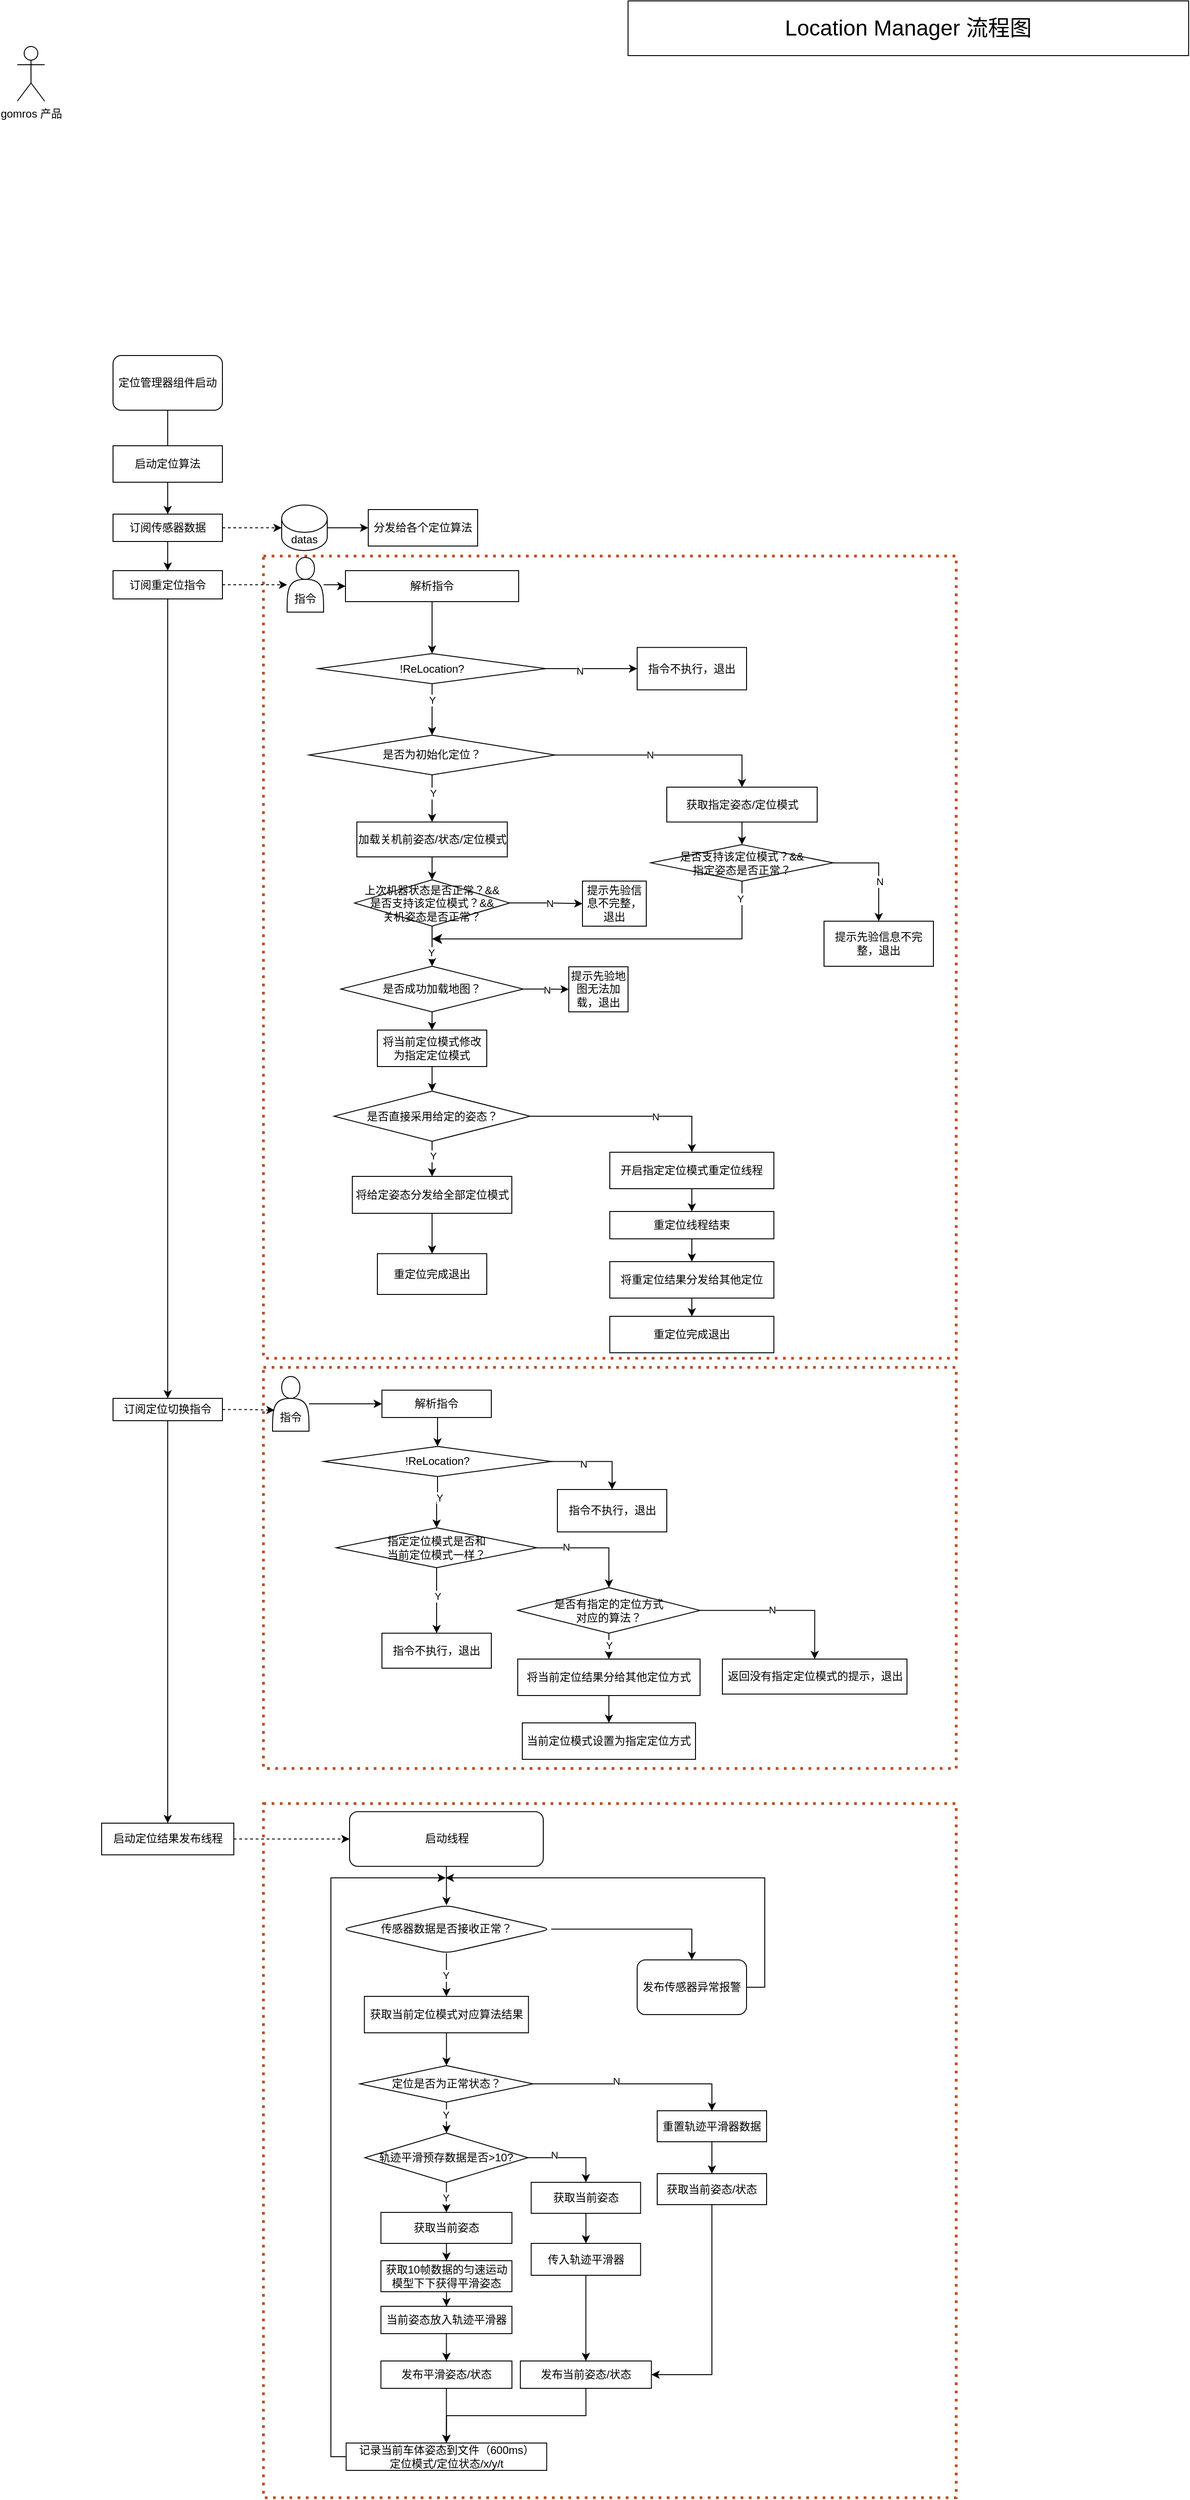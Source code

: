 <mxfile version="27.1.4" pages="7">
  <diagram name="定位调用逻辑" id="DZArnhB4XrpR0fae_HU6">
    <mxGraphModel dx="1621" dy="2095" grid="1" gridSize="10" guides="1" tooltips="1" connect="1" arrows="1" fold="1" page="1" pageScale="1" pageWidth="827" pageHeight="1169" math="0" shadow="0">
      <root>
        <mxCell id="0" />
        <mxCell id="1" parent="0" />
        <mxCell id="tVVG9o6BVrvkY_hzcF_6-1" value="" style="verticalLabelPosition=bottom;verticalAlign=top;html=1;shape=mxgraph.basic.rect;fillColor2=none;strokeWidth=3;size=20;indent=5;fillColor=none;dashed=1;dashPattern=1 2;strokeColor=#BF5122;" parent="1" vertex="1">
          <mxGeometry x="340" y="319" width="760" height="880" as="geometry" />
        </mxCell>
        <mxCell id="tVVG9o6BVrvkY_hzcF_6-2" value="" style="verticalLabelPosition=bottom;verticalAlign=top;html=1;shape=mxgraph.basic.rect;fillColor2=none;strokeWidth=3;size=20;indent=5;fillColor=none;dashed=1;dashPattern=1 2;strokeColor=#BF5122;" parent="1" vertex="1">
          <mxGeometry x="340" y="1209" width="760" height="440" as="geometry" />
        </mxCell>
        <mxCell id="tVVG9o6BVrvkY_hzcF_6-3" value="" style="verticalLabelPosition=bottom;verticalAlign=top;html=1;shape=mxgraph.basic.rect;fillColor2=none;strokeWidth=3;size=20;indent=5;fillColor=none;dashed=1;dashPattern=1 2;strokeColor=#BF5122;" parent="1" vertex="1">
          <mxGeometry x="340" y="1687.5" width="760" height="761.5" as="geometry" />
        </mxCell>
        <mxCell id="tVVG9o6BVrvkY_hzcF_6-5" value="gomros 产品" style="shape=umlActor;verticalLabelPosition=bottom;verticalAlign=top;html=1;outlineConnect=0;" parent="1" vertex="1">
          <mxGeometry x="70" y="-240" width="30" height="60" as="geometry" />
        </mxCell>
        <mxCell id="tVVG9o6BVrvkY_hzcF_6-6" value="" style="edgeStyle=orthogonalEdgeStyle;rounded=0;orthogonalLoop=1;jettySize=auto;html=1;" parent="1" source="tVVG9o6BVrvkY_hzcF_6-7" edge="1">
          <mxGeometry relative="1" as="geometry">
            <mxPoint x="235" y="239" as="targetPoint" />
          </mxGeometry>
        </mxCell>
        <mxCell id="tVVG9o6BVrvkY_hzcF_6-7" value="定位管理器组件启动" style="rounded=1;whiteSpace=wrap;html=1;" parent="1" vertex="1">
          <mxGeometry x="175" y="99" width="120" height="60" as="geometry" />
        </mxCell>
        <mxCell id="tVVG9o6BVrvkY_hzcF_6-8" value="" style="edgeStyle=orthogonalEdgeStyle;rounded=0;orthogonalLoop=1;jettySize=auto;html=1;" parent="1" source="tVVG9o6BVrvkY_hzcF_6-9" target="tVVG9o6BVrvkY_hzcF_6-11" edge="1">
          <mxGeometry relative="1" as="geometry" />
        </mxCell>
        <mxCell id="tVVG9o6BVrvkY_hzcF_6-9" value="启动定位算法" style="rounded=0;whiteSpace=wrap;html=1;" parent="1" vertex="1">
          <mxGeometry x="175" y="198" width="120" height="40" as="geometry" />
        </mxCell>
        <mxCell id="tVVG9o6BVrvkY_hzcF_6-10" value="" style="edgeStyle=orthogonalEdgeStyle;rounded=0;orthogonalLoop=1;jettySize=auto;html=1;" parent="1" source="tVVG9o6BVrvkY_hzcF_6-11" target="tVVG9o6BVrvkY_hzcF_6-14" edge="1">
          <mxGeometry relative="1" as="geometry" />
        </mxCell>
        <mxCell id="tVVG9o6BVrvkY_hzcF_6-11" value="订阅传感器数据" style="whiteSpace=wrap;html=1;rounded=0;" parent="1" vertex="1">
          <mxGeometry x="175" y="273" width="120" height="30" as="geometry" />
        </mxCell>
        <mxCell id="tVVG9o6BVrvkY_hzcF_6-12" value="" style="edgeStyle=orthogonalEdgeStyle;rounded=0;orthogonalLoop=1;jettySize=auto;html=1;" parent="1" source="tVVG9o6BVrvkY_hzcF_6-14" target="tVVG9o6BVrvkY_hzcF_6-16" edge="1">
          <mxGeometry relative="1" as="geometry" />
        </mxCell>
        <mxCell id="tVVG9o6BVrvkY_hzcF_6-13" value="" style="edgeStyle=orthogonalEdgeStyle;rounded=0;orthogonalLoop=1;jettySize=auto;html=1;dashed=1;" parent="1" source="tVVG9o6BVrvkY_hzcF_6-14" target="tVVG9o6BVrvkY_hzcF_6-24" edge="1">
          <mxGeometry relative="1" as="geometry" />
        </mxCell>
        <mxCell id="tVVG9o6BVrvkY_hzcF_6-14" value="订阅重定位指令" style="whiteSpace=wrap;html=1;rounded=0;" parent="1" vertex="1">
          <mxGeometry x="175" y="335" width="120" height="31" as="geometry" />
        </mxCell>
        <mxCell id="tVVG9o6BVrvkY_hzcF_6-15" value="" style="edgeStyle=orthogonalEdgeStyle;rounded=0;orthogonalLoop=1;jettySize=auto;html=1;" parent="1" source="tVVG9o6BVrvkY_hzcF_6-16" target="tVVG9o6BVrvkY_hzcF_6-18" edge="1">
          <mxGeometry relative="1" as="geometry" />
        </mxCell>
        <mxCell id="tVVG9o6BVrvkY_hzcF_6-16" value="订阅定位切换指令" style="whiteSpace=wrap;html=1;rounded=0;" parent="1" vertex="1">
          <mxGeometry x="175" y="1243" width="120" height="24.5" as="geometry" />
        </mxCell>
        <mxCell id="tVVG9o6BVrvkY_hzcF_6-17" style="edgeStyle=orthogonalEdgeStyle;rounded=0;orthogonalLoop=1;jettySize=auto;html=1;exitX=1;exitY=0.5;exitDx=0;exitDy=0;entryX=0;entryY=0.5;entryDx=0;entryDy=0;dashed=1;" parent="1" source="tVVG9o6BVrvkY_hzcF_6-18" target="tVVG9o6BVrvkY_hzcF_6-103" edge="1">
          <mxGeometry relative="1" as="geometry" />
        </mxCell>
        <mxCell id="tVVG9o6BVrvkY_hzcF_6-18" value="启动定位结果发布线程" style="whiteSpace=wrap;html=1;rounded=0;" parent="1" vertex="1">
          <mxGeometry x="162.5" y="1709" width="145" height="34.75" as="geometry" />
        </mxCell>
        <mxCell id="tVVG9o6BVrvkY_hzcF_6-19" value="" style="endArrow=classic;html=1;rounded=0;exitX=1;exitY=0.5;exitDx=0;exitDy=0;dashed=1;" parent="1" source="tVVG9o6BVrvkY_hzcF_6-11" edge="1">
          <mxGeometry width="50" height="50" relative="1" as="geometry">
            <mxPoint x="720" y="319" as="sourcePoint" />
            <mxPoint x="360" y="288" as="targetPoint" />
          </mxGeometry>
        </mxCell>
        <mxCell id="tVVG9o6BVrvkY_hzcF_6-20" value="" style="edgeStyle=orthogonalEdgeStyle;rounded=0;orthogonalLoop=1;jettySize=auto;html=1;" parent="1" source="tVVG9o6BVrvkY_hzcF_6-21" target="tVVG9o6BVrvkY_hzcF_6-22" edge="1">
          <mxGeometry relative="1" as="geometry" />
        </mxCell>
        <mxCell id="tVVG9o6BVrvkY_hzcF_6-21" value="datas" style="shape=cylinder3;whiteSpace=wrap;html=1;boundedLbl=1;backgroundOutline=1;size=15;" parent="1" vertex="1">
          <mxGeometry x="360" y="263" width="50" height="50" as="geometry" />
        </mxCell>
        <mxCell id="tVVG9o6BVrvkY_hzcF_6-22" value="分发给各个定位算法" style="whiteSpace=wrap;html=1;" parent="1" vertex="1">
          <mxGeometry x="455" y="268" width="120" height="40" as="geometry" />
        </mxCell>
        <mxCell id="tVVG9o6BVrvkY_hzcF_6-23" value="" style="edgeStyle=orthogonalEdgeStyle;rounded=0;orthogonalLoop=1;jettySize=auto;html=1;" parent="1" source="tVVG9o6BVrvkY_hzcF_6-24" target="tVVG9o6BVrvkY_hzcF_6-26" edge="1">
          <mxGeometry relative="1" as="geometry" />
        </mxCell>
        <mxCell id="tVVG9o6BVrvkY_hzcF_6-24" value="&lt;div&gt;&lt;br&gt;&lt;/div&gt;&lt;div&gt;&lt;br&gt;&lt;/div&gt;指令" style="shape=actor;whiteSpace=wrap;html=1;" parent="1" vertex="1">
          <mxGeometry x="366" y="320.5" width="40" height="60" as="geometry" />
        </mxCell>
        <mxCell id="tVVG9o6BVrvkY_hzcF_6-25" value="" style="edgeStyle=orthogonalEdgeStyle;rounded=0;orthogonalLoop=1;jettySize=auto;html=1;" parent="1" source="tVVG9o6BVrvkY_hzcF_6-26" target="tVVG9o6BVrvkY_hzcF_6-31" edge="1">
          <mxGeometry relative="1" as="geometry" />
        </mxCell>
        <mxCell id="tVVG9o6BVrvkY_hzcF_6-26" value="解析指令" style="rounded=0;whiteSpace=wrap;html=1;" parent="1" vertex="1">
          <mxGeometry x="430" y="335" width="190" height="34" as="geometry" />
        </mxCell>
        <mxCell id="tVVG9o6BVrvkY_hzcF_6-27" value="" style="edgeStyle=orthogonalEdgeStyle;rounded=0;orthogonalLoop=1;jettySize=auto;html=1;" parent="1" source="tVVG9o6BVrvkY_hzcF_6-31" target="tVVG9o6BVrvkY_hzcF_6-32" edge="1">
          <mxGeometry relative="1" as="geometry" />
        </mxCell>
        <mxCell id="tVVG9o6BVrvkY_hzcF_6-28" value="N" style="edgeLabel;html=1;align=center;verticalAlign=middle;resizable=0;points=[];" parent="tVVG9o6BVrvkY_hzcF_6-27" vertex="1" connectable="0">
          <mxGeometry x="-0.272" y="-2" relative="1" as="geometry">
            <mxPoint as="offset" />
          </mxGeometry>
        </mxCell>
        <mxCell id="tVVG9o6BVrvkY_hzcF_6-29" value="" style="edgeStyle=orthogonalEdgeStyle;rounded=0;orthogonalLoop=1;jettySize=auto;html=1;" parent="1" source="tVVG9o6BVrvkY_hzcF_6-31" target="tVVG9o6BVrvkY_hzcF_6-37" edge="1">
          <mxGeometry relative="1" as="geometry" />
        </mxCell>
        <mxCell id="tVVG9o6BVrvkY_hzcF_6-30" value="Y" style="edgeLabel;html=1;align=center;verticalAlign=middle;resizable=0;points=[];" parent="tVVG9o6BVrvkY_hzcF_6-29" vertex="1" connectable="0">
          <mxGeometry x="-0.373" relative="1" as="geometry">
            <mxPoint as="offset" />
          </mxGeometry>
        </mxCell>
        <mxCell id="tVVG9o6BVrvkY_hzcF_6-31" value="!ReLocation?" style="rhombus;whiteSpace=wrap;html=1;rounded=0;" parent="1" vertex="1">
          <mxGeometry x="400" y="426" width="250" height="33" as="geometry" />
        </mxCell>
        <mxCell id="tVVG9o6BVrvkY_hzcF_6-32" value="指令不执行，退出" style="whiteSpace=wrap;html=1;rounded=0;" parent="1" vertex="1">
          <mxGeometry x="750" y="419.25" width="120" height="46.5" as="geometry" />
        </mxCell>
        <mxCell id="tVVG9o6BVrvkY_hzcF_6-33" value="" style="edgeStyle=orthogonalEdgeStyle;rounded=0;orthogonalLoop=1;jettySize=auto;html=1;" parent="1" source="tVVG9o6BVrvkY_hzcF_6-37" target="tVVG9o6BVrvkY_hzcF_6-39" edge="1">
          <mxGeometry relative="1" as="geometry" />
        </mxCell>
        <mxCell id="tVVG9o6BVrvkY_hzcF_6-34" value="Y" style="edgeLabel;html=1;align=center;verticalAlign=middle;resizable=0;points=[];" parent="tVVG9o6BVrvkY_hzcF_6-33" vertex="1" connectable="0">
          <mxGeometry x="-0.218" y="1" relative="1" as="geometry">
            <mxPoint as="offset" />
          </mxGeometry>
        </mxCell>
        <mxCell id="tVVG9o6BVrvkY_hzcF_6-35" style="edgeStyle=orthogonalEdgeStyle;rounded=0;orthogonalLoop=1;jettySize=auto;html=1;exitX=1;exitY=0.5;exitDx=0;exitDy=0;entryX=0.5;entryY=0;entryDx=0;entryDy=0;" parent="1" source="tVVG9o6BVrvkY_hzcF_6-37" target="tVVG9o6BVrvkY_hzcF_6-57" edge="1">
          <mxGeometry relative="1" as="geometry" />
        </mxCell>
        <mxCell id="tVVG9o6BVrvkY_hzcF_6-36" value="N" style="edgeLabel;html=1;align=center;verticalAlign=middle;resizable=0;points=[];" parent="tVVG9o6BVrvkY_hzcF_6-35" vertex="1" connectable="0">
          <mxGeometry x="-0.14" y="1" relative="1" as="geometry">
            <mxPoint as="offset" />
          </mxGeometry>
        </mxCell>
        <mxCell id="tVVG9o6BVrvkY_hzcF_6-37" value="是否为初始化定位？" style="rhombus;whiteSpace=wrap;html=1;rounded=0;" parent="1" vertex="1">
          <mxGeometry x="390" y="515.5" width="270" height="43.5" as="geometry" />
        </mxCell>
        <mxCell id="tVVG9o6BVrvkY_hzcF_6-38" value="" style="edgeStyle=orthogonalEdgeStyle;rounded=0;orthogonalLoop=1;jettySize=auto;html=1;" parent="1" source="tVVG9o6BVrvkY_hzcF_6-39" target="tVVG9o6BVrvkY_hzcF_6-44" edge="1">
          <mxGeometry relative="1" as="geometry" />
        </mxCell>
        <mxCell id="tVVG9o6BVrvkY_hzcF_6-39" value="加载关机前姿态/状态/定位模式" style="whiteSpace=wrap;html=1;rounded=0;" parent="1" vertex="1">
          <mxGeometry x="442.5" y="610.75" width="165" height="38.25" as="geometry" />
        </mxCell>
        <mxCell id="tVVG9o6BVrvkY_hzcF_6-40" value="" style="edgeStyle=orthogonalEdgeStyle;rounded=0;orthogonalLoop=1;jettySize=auto;html=1;" parent="1" source="tVVG9o6BVrvkY_hzcF_6-44" edge="1">
          <mxGeometry relative="1" as="geometry">
            <mxPoint x="525" y="769" as="targetPoint" />
          </mxGeometry>
        </mxCell>
        <mxCell id="tVVG9o6BVrvkY_hzcF_6-41" value="Y" style="edgeLabel;html=1;align=center;verticalAlign=middle;resizable=0;points=[];" parent="tVVG9o6BVrvkY_hzcF_6-40" vertex="1" connectable="0">
          <mxGeometry x="0.298" y="-2" relative="1" as="geometry">
            <mxPoint as="offset" />
          </mxGeometry>
        </mxCell>
        <mxCell id="tVVG9o6BVrvkY_hzcF_6-42" value="" style="edgeStyle=orthogonalEdgeStyle;rounded=0;orthogonalLoop=1;jettySize=auto;html=1;" parent="1" source="tVVG9o6BVrvkY_hzcF_6-44" target="tVVG9o6BVrvkY_hzcF_6-45" edge="1">
          <mxGeometry relative="1" as="geometry" />
        </mxCell>
        <mxCell id="tVVG9o6BVrvkY_hzcF_6-43" value="N" style="edgeLabel;html=1;align=center;verticalAlign=middle;resizable=0;points=[];" parent="tVVG9o6BVrvkY_hzcF_6-42" vertex="1" connectable="0">
          <mxGeometry x="0.106" y="1" relative="1" as="geometry">
            <mxPoint as="offset" />
          </mxGeometry>
        </mxCell>
        <mxCell id="tVVG9o6BVrvkY_hzcF_6-44" value="上次机器状态是否正常？&amp;amp;&amp;amp;&lt;div&gt;是否支持该&lt;span style=&quot;background-color: transparent; color: light-dark(rgb(0, 0, 0), rgb(255, 255, 255));&quot;&gt;定位模式&lt;/span&gt;&lt;span style=&quot;background-color: transparent; color: light-dark(rgb(0, 0, 0), rgb(255, 255, 255));&quot;&gt;？&amp;amp;&amp;amp;&lt;/span&gt;&lt;/div&gt;&lt;div&gt;关机姿态是否正常？&lt;/div&gt;" style="rhombus;whiteSpace=wrap;html=1;rounded=0;" parent="1" vertex="1">
          <mxGeometry x="440" y="674.13" width="170" height="50.87" as="geometry" />
        </mxCell>
        <mxCell id="tVVG9o6BVrvkY_hzcF_6-45" value="提示先验信息不完整，退出" style="whiteSpace=wrap;html=1;rounded=0;" parent="1" vertex="1">
          <mxGeometry x="690" y="675.56" width="70" height="49.44" as="geometry" />
        </mxCell>
        <mxCell id="tVVG9o6BVrvkY_hzcF_6-46" value="" style="edgeStyle=orthogonalEdgeStyle;rounded=0;orthogonalLoop=1;jettySize=auto;html=1;" parent="1" source="tVVG9o6BVrvkY_hzcF_6-49" target="tVVG9o6BVrvkY_hzcF_6-50" edge="1">
          <mxGeometry relative="1" as="geometry" />
        </mxCell>
        <mxCell id="tVVG9o6BVrvkY_hzcF_6-47" value="N" style="edgeLabel;html=1;align=center;verticalAlign=middle;resizable=0;points=[];" parent="tVVG9o6BVrvkY_hzcF_6-46" vertex="1" connectable="0">
          <mxGeometry x="0.051" relative="1" as="geometry">
            <mxPoint as="offset" />
          </mxGeometry>
        </mxCell>
        <mxCell id="tVVG9o6BVrvkY_hzcF_6-48" style="edgeStyle=orthogonalEdgeStyle;rounded=0;orthogonalLoop=1;jettySize=auto;html=1;exitX=0.5;exitY=1;exitDx=0;exitDy=0;" parent="1" source="tVVG9o6BVrvkY_hzcF_6-49" edge="1">
          <mxGeometry relative="1" as="geometry">
            <mxPoint x="524.905" y="839" as="targetPoint" />
          </mxGeometry>
        </mxCell>
        <mxCell id="tVVG9o6BVrvkY_hzcF_6-49" value="是否成功加载地图？" style="rhombus;whiteSpace=wrap;html=1;" parent="1" vertex="1">
          <mxGeometry x="425" y="769" width="200" height="50" as="geometry" />
        </mxCell>
        <mxCell id="tVVG9o6BVrvkY_hzcF_6-50" value="提示先验地图无法加载，退出" style="whiteSpace=wrap;html=1;rounded=0;" parent="1" vertex="1">
          <mxGeometry x="675" y="769.56" width="65" height="49.44" as="geometry" />
        </mxCell>
        <mxCell id="tVVG9o6BVrvkY_hzcF_6-51" value="" style="edgeStyle=orthogonalEdgeStyle;rounded=0;orthogonalLoop=1;jettySize=auto;html=1;" parent="1" source="tVVG9o6BVrvkY_hzcF_6-53" target="tVVG9o6BVrvkY_hzcF_6-58" edge="1">
          <mxGeometry relative="1" as="geometry">
            <Array as="points">
              <mxPoint x="1015" y="656" />
            </Array>
          </mxGeometry>
        </mxCell>
        <mxCell id="tVVG9o6BVrvkY_hzcF_6-52" value="N" style="edgeLabel;html=1;align=center;verticalAlign=middle;resizable=0;points=[];" parent="tVVG9o6BVrvkY_hzcF_6-51" vertex="1" connectable="0">
          <mxGeometry x="-0.203" y="-3" relative="1" as="geometry">
            <mxPoint x="5" y="17" as="offset" />
          </mxGeometry>
        </mxCell>
        <mxCell id="tVVG9o6BVrvkY_hzcF_6-53" value="是否支持该&lt;span style=&quot;color: light-dark(rgb(0, 0, 0), rgb(255, 255, 255)); background-color: transparent;&quot;&gt;定位模式&lt;/span&gt;&lt;span style=&quot;color: light-dark(rgb(0, 0, 0), rgb(255, 255, 255)); background-color: transparent;&quot;&gt;？&amp;amp;&amp;amp;&lt;/span&gt;&lt;div&gt;&lt;span style=&quot;color: light-dark(rgb(0, 0, 0), rgb(255, 255, 255)); background-color: transparent;&quot;&gt;指定姿态是否正常？&lt;/span&gt;&lt;/div&gt;" style="rhombus;whiteSpace=wrap;html=1;" parent="1" vertex="1">
          <mxGeometry x="765" y="635.56" width="200" height="40" as="geometry" />
        </mxCell>
        <mxCell id="tVVG9o6BVrvkY_hzcF_6-54" value="" style="edgeStyle=elbowEdgeStyle;elbow=vertical;endArrow=classic;html=1;curved=0;rounded=0;endSize=8;startSize=8;exitX=0.5;exitY=1;exitDx=0;exitDy=0;" parent="1" source="tVVG9o6BVrvkY_hzcF_6-53" edge="1">
          <mxGeometry width="50" height="50" relative="1" as="geometry">
            <mxPoint x="925" y="639" as="sourcePoint" />
            <mxPoint x="525" y="739" as="targetPoint" />
            <Array as="points">
              <mxPoint x="725" y="739" />
            </Array>
          </mxGeometry>
        </mxCell>
        <mxCell id="tVVG9o6BVrvkY_hzcF_6-55" value="Y" style="edgeLabel;html=1;align=center;verticalAlign=middle;resizable=0;points=[];" parent="tVVG9o6BVrvkY_hzcF_6-54" vertex="1" connectable="0">
          <mxGeometry x="-0.906" y="-2" relative="1" as="geometry">
            <mxPoint as="offset" />
          </mxGeometry>
        </mxCell>
        <mxCell id="tVVG9o6BVrvkY_hzcF_6-56" style="edgeStyle=orthogonalEdgeStyle;rounded=0;orthogonalLoop=1;jettySize=auto;html=1;exitX=0.5;exitY=1;exitDx=0;exitDy=0;entryX=0.5;entryY=0;entryDx=0;entryDy=0;" parent="1" source="tVVG9o6BVrvkY_hzcF_6-57" target="tVVG9o6BVrvkY_hzcF_6-53" edge="1">
          <mxGeometry relative="1" as="geometry" />
        </mxCell>
        <mxCell id="tVVG9o6BVrvkY_hzcF_6-57" value="获取指定姿态/定位模式" style="whiteSpace=wrap;html=1;rounded=0;" parent="1" vertex="1">
          <mxGeometry x="782.5" y="572.5" width="165" height="38.25" as="geometry" />
        </mxCell>
        <mxCell id="tVVG9o6BVrvkY_hzcF_6-58" value="提示先验信息不完整，退出" style="whiteSpace=wrap;html=1;rounded=0;" parent="1" vertex="1">
          <mxGeometry x="955" y="719.56" width="120" height="49.44" as="geometry" />
        </mxCell>
        <mxCell id="tVVG9o6BVrvkY_hzcF_6-59" value="" style="edgeStyle=orthogonalEdgeStyle;rounded=0;orthogonalLoop=1;jettySize=auto;html=1;" parent="1" source="tVVG9o6BVrvkY_hzcF_6-63" target="tVVG9o6BVrvkY_hzcF_6-67" edge="1">
          <mxGeometry relative="1" as="geometry" />
        </mxCell>
        <mxCell id="tVVG9o6BVrvkY_hzcF_6-60" value="Y" style="edgeLabel;html=1;align=center;verticalAlign=middle;resizable=0;points=[];" parent="tVVG9o6BVrvkY_hzcF_6-59" vertex="1" connectable="0">
          <mxGeometry x="-0.253" y="1" relative="1" as="geometry">
            <mxPoint as="offset" />
          </mxGeometry>
        </mxCell>
        <mxCell id="tVVG9o6BVrvkY_hzcF_6-61" value="" style="edgeStyle=orthogonalEdgeStyle;rounded=0;orthogonalLoop=1;jettySize=auto;html=1;" parent="1" source="tVVG9o6BVrvkY_hzcF_6-63" target="tVVG9o6BVrvkY_hzcF_6-70" edge="1">
          <mxGeometry relative="1" as="geometry" />
        </mxCell>
        <mxCell id="tVVG9o6BVrvkY_hzcF_6-62" value="N" style="edgeLabel;html=1;align=center;verticalAlign=middle;resizable=0;points=[];" parent="tVVG9o6BVrvkY_hzcF_6-61" vertex="1" connectable="0">
          <mxGeometry x="0.268" relative="1" as="geometry">
            <mxPoint as="offset" />
          </mxGeometry>
        </mxCell>
        <mxCell id="tVVG9o6BVrvkY_hzcF_6-63" value="是否直接采用给定的姿态？" style="rhombus;whiteSpace=wrap;html=1;" parent="1" vertex="1">
          <mxGeometry x="417.5" y="906" width="215" height="55" as="geometry" />
        </mxCell>
        <mxCell id="tVVG9o6BVrvkY_hzcF_6-64" style="edgeStyle=orthogonalEdgeStyle;rounded=0;orthogonalLoop=1;jettySize=auto;html=1;exitX=0.5;exitY=1;exitDx=0;exitDy=0;" parent="1" source="tVVG9o6BVrvkY_hzcF_6-65" target="tVVG9o6BVrvkY_hzcF_6-63" edge="1">
          <mxGeometry relative="1" as="geometry" />
        </mxCell>
        <mxCell id="tVVG9o6BVrvkY_hzcF_6-65" value="将当前定位模式修改为指定定位模式" style="rounded=0;whiteSpace=wrap;html=1;" parent="1" vertex="1">
          <mxGeometry x="465" y="839" width="120" height="40" as="geometry" />
        </mxCell>
        <mxCell id="tVVG9o6BVrvkY_hzcF_6-66" value="" style="edgeStyle=orthogonalEdgeStyle;rounded=0;orthogonalLoop=1;jettySize=auto;html=1;" parent="1" source="tVVG9o6BVrvkY_hzcF_6-67" target="tVVG9o6BVrvkY_hzcF_6-68" edge="1">
          <mxGeometry relative="1" as="geometry" />
        </mxCell>
        <mxCell id="tVVG9o6BVrvkY_hzcF_6-67" value="将给定姿态分发给全部定位模式" style="whiteSpace=wrap;html=1;" parent="1" vertex="1">
          <mxGeometry x="437.5" y="999.5" width="175" height="40.5" as="geometry" />
        </mxCell>
        <mxCell id="tVVG9o6BVrvkY_hzcF_6-68" value="重定位完成退出" style="whiteSpace=wrap;html=1;" parent="1" vertex="1">
          <mxGeometry x="465" y="1084.25" width="120" height="44.75" as="geometry" />
        </mxCell>
        <mxCell id="tVVG9o6BVrvkY_hzcF_6-69" style="edgeStyle=orthogonalEdgeStyle;rounded=0;orthogonalLoop=1;jettySize=auto;html=1;exitX=0.5;exitY=1;exitDx=0;exitDy=0;" parent="1" source="tVVG9o6BVrvkY_hzcF_6-70" target="tVVG9o6BVrvkY_hzcF_6-72" edge="1">
          <mxGeometry relative="1" as="geometry" />
        </mxCell>
        <mxCell id="tVVG9o6BVrvkY_hzcF_6-70" value="开启指定定位模式重定位线程" style="whiteSpace=wrap;html=1;" parent="1" vertex="1">
          <mxGeometry x="720" y="973" width="180" height="40" as="geometry" />
        </mxCell>
        <mxCell id="tVVG9o6BVrvkY_hzcF_6-71" style="edgeStyle=orthogonalEdgeStyle;rounded=0;orthogonalLoop=1;jettySize=auto;html=1;exitX=0.5;exitY=1;exitDx=0;exitDy=0;entryX=0.5;entryY=0;entryDx=0;entryDy=0;" parent="1" source="tVVG9o6BVrvkY_hzcF_6-72" target="tVVG9o6BVrvkY_hzcF_6-74" edge="1">
          <mxGeometry relative="1" as="geometry" />
        </mxCell>
        <mxCell id="tVVG9o6BVrvkY_hzcF_6-72" value="重定位线程结束" style="whiteSpace=wrap;html=1;" parent="1" vertex="1">
          <mxGeometry x="720" y="1038" width="180" height="30" as="geometry" />
        </mxCell>
        <mxCell id="tVVG9o6BVrvkY_hzcF_6-73" style="edgeStyle=orthogonalEdgeStyle;rounded=0;orthogonalLoop=1;jettySize=auto;html=1;exitX=0.5;exitY=1;exitDx=0;exitDy=0;entryX=0.5;entryY=0;entryDx=0;entryDy=0;" parent="1" source="tVVG9o6BVrvkY_hzcF_6-74" target="tVVG9o6BVrvkY_hzcF_6-75" edge="1">
          <mxGeometry relative="1" as="geometry" />
        </mxCell>
        <mxCell id="tVVG9o6BVrvkY_hzcF_6-74" value="将重定位结果分发给其他定位" style="whiteSpace=wrap;html=1;" parent="1" vertex="1">
          <mxGeometry x="720" y="1093" width="180" height="40" as="geometry" />
        </mxCell>
        <mxCell id="tVVG9o6BVrvkY_hzcF_6-75" value="重定位完成退出" style="whiteSpace=wrap;html=1;" parent="1" vertex="1">
          <mxGeometry x="720" y="1153" width="180" height="40" as="geometry" />
        </mxCell>
        <mxCell id="tVVG9o6BVrvkY_hzcF_6-76" value="" style="edgeStyle=orthogonalEdgeStyle;rounded=0;orthogonalLoop=1;jettySize=auto;html=1;" parent="1" source="tVVG9o6BVrvkY_hzcF_6-77" target="tVVG9o6BVrvkY_hzcF_6-80" edge="1">
          <mxGeometry relative="1" as="geometry" />
        </mxCell>
        <mxCell id="tVVG9o6BVrvkY_hzcF_6-77" value="&lt;div&gt;&lt;br&gt;&lt;/div&gt;&lt;div&gt;&lt;br&gt;&lt;/div&gt;指令" style="shape=actor;whiteSpace=wrap;html=1;" parent="1" vertex="1">
          <mxGeometry x="350" y="1219" width="40" height="60" as="geometry" />
        </mxCell>
        <mxCell id="tVVG9o6BVrvkY_hzcF_6-78" style="edgeStyle=orthogonalEdgeStyle;rounded=0;orthogonalLoop=1;jettySize=auto;html=1;exitX=1;exitY=0.5;exitDx=0;exitDy=0;entryX=0.056;entryY=0.616;entryDx=0;entryDy=0;entryPerimeter=0;dashed=1;" parent="1" source="tVVG9o6BVrvkY_hzcF_6-16" target="tVVG9o6BVrvkY_hzcF_6-77" edge="1">
          <mxGeometry relative="1" as="geometry" />
        </mxCell>
        <mxCell id="tVVG9o6BVrvkY_hzcF_6-79" style="edgeStyle=orthogonalEdgeStyle;rounded=0;orthogonalLoop=1;jettySize=auto;html=1;exitX=0.5;exitY=1;exitDx=0;exitDy=0;entryX=0.5;entryY=0;entryDx=0;entryDy=0;" parent="1" source="tVVG9o6BVrvkY_hzcF_6-80" target="tVVG9o6BVrvkY_hzcF_6-85" edge="1">
          <mxGeometry relative="1" as="geometry" />
        </mxCell>
        <mxCell id="tVVG9o6BVrvkY_hzcF_6-80" value="解析指令" style="whiteSpace=wrap;html=1;" parent="1" vertex="1">
          <mxGeometry x="470" y="1234" width="120" height="30" as="geometry" />
        </mxCell>
        <mxCell id="tVVG9o6BVrvkY_hzcF_6-81" value="" style="edgeStyle=orthogonalEdgeStyle;rounded=0;orthogonalLoop=1;jettySize=auto;html=1;" parent="1" source="tVVG9o6BVrvkY_hzcF_6-85" target="tVVG9o6BVrvkY_hzcF_6-86" edge="1">
          <mxGeometry relative="1" as="geometry" />
        </mxCell>
        <mxCell id="tVVG9o6BVrvkY_hzcF_6-82" value="N" style="edgeLabel;html=1;align=center;verticalAlign=middle;resizable=0;points=[];" parent="tVVG9o6BVrvkY_hzcF_6-81" vertex="1" connectable="0">
          <mxGeometry x="-0.272" y="-2" relative="1" as="geometry">
            <mxPoint as="offset" />
          </mxGeometry>
        </mxCell>
        <mxCell id="tVVG9o6BVrvkY_hzcF_6-83" value="" style="edgeStyle=orthogonalEdgeStyle;rounded=0;orthogonalLoop=1;jettySize=auto;html=1;" parent="1" source="tVVG9o6BVrvkY_hzcF_6-85" target="tVVG9o6BVrvkY_hzcF_6-91" edge="1">
          <mxGeometry relative="1" as="geometry" />
        </mxCell>
        <mxCell id="tVVG9o6BVrvkY_hzcF_6-84" value="Y" style="edgeLabel;html=1;align=center;verticalAlign=middle;resizable=0;points=[];" parent="tVVG9o6BVrvkY_hzcF_6-83" vertex="1" connectable="0">
          <mxGeometry x="-0.194" y="2" relative="1" as="geometry">
            <mxPoint as="offset" />
          </mxGeometry>
        </mxCell>
        <mxCell id="tVVG9o6BVrvkY_hzcF_6-85" value="!ReLocation?" style="rhombus;whiteSpace=wrap;html=1;rounded=0;" parent="1" vertex="1">
          <mxGeometry x="406" y="1295.75" width="250" height="33" as="geometry" />
        </mxCell>
        <mxCell id="tVVG9o6BVrvkY_hzcF_6-86" value="指令不执行，退出" style="whiteSpace=wrap;html=1;rounded=0;" parent="1" vertex="1">
          <mxGeometry x="662.5" y="1343" width="120" height="46.5" as="geometry" />
        </mxCell>
        <mxCell id="tVVG9o6BVrvkY_hzcF_6-87" value="" style="edgeStyle=orthogonalEdgeStyle;rounded=0;orthogonalLoop=1;jettySize=auto;html=1;" parent="1" source="tVVG9o6BVrvkY_hzcF_6-91" target="tVVG9o6BVrvkY_hzcF_6-92" edge="1">
          <mxGeometry relative="1" as="geometry" />
        </mxCell>
        <mxCell id="tVVG9o6BVrvkY_hzcF_6-88" value="Y" style="edgeLabel;html=1;align=center;verticalAlign=middle;resizable=0;points=[];" parent="tVVG9o6BVrvkY_hzcF_6-87" vertex="1" connectable="0">
          <mxGeometry x="-0.149" y="1" relative="1" as="geometry">
            <mxPoint as="offset" />
          </mxGeometry>
        </mxCell>
        <mxCell id="tVVG9o6BVrvkY_hzcF_6-89" value="" style="edgeStyle=orthogonalEdgeStyle;rounded=0;orthogonalLoop=1;jettySize=auto;html=1;exitX=0.979;exitY=0.464;exitDx=0;exitDy=0;exitPerimeter=0;" parent="1" source="tVVG9o6BVrvkY_hzcF_6-91" target="tVVG9o6BVrvkY_hzcF_6-97" edge="1">
          <mxGeometry relative="1" as="geometry">
            <Array as="points">
              <mxPoint x="635" y="1407" />
              <mxPoint x="719" y="1407" />
            </Array>
          </mxGeometry>
        </mxCell>
        <mxCell id="tVVG9o6BVrvkY_hzcF_6-90" value="N" style="edgeLabel;html=1;align=center;verticalAlign=middle;resizable=0;points=[];" parent="tVVG9o6BVrvkY_hzcF_6-89" vertex="1" connectable="0">
          <mxGeometry x="-0.399" y="1" relative="1" as="geometry">
            <mxPoint as="offset" />
          </mxGeometry>
        </mxCell>
        <mxCell id="tVVG9o6BVrvkY_hzcF_6-91" value="指定定位模式&lt;span style=&quot;background-color: transparent; color: light-dark(rgb(0, 0, 0), rgb(255, 255, 255));&quot;&gt;是否和&lt;/span&gt;&lt;div&gt;&lt;span style=&quot;background-color: transparent; color: light-dark(rgb(0, 0, 0), rgb(255, 255, 255));&quot;&gt;当前定位模式一样？&lt;/span&gt;&lt;/div&gt;" style="rhombus;whiteSpace=wrap;html=1;rounded=0;" parent="1" vertex="1">
          <mxGeometry x="420" y="1385" width="220" height="43.75" as="geometry" />
        </mxCell>
        <mxCell id="tVVG9o6BVrvkY_hzcF_6-92" value="指令不执行，退出" style="whiteSpace=wrap;html=1;rounded=0;" parent="1" vertex="1">
          <mxGeometry x="470" y="1500.63" width="120" height="38.38" as="geometry" />
        </mxCell>
        <mxCell id="tVVG9o6BVrvkY_hzcF_6-93" value="" style="edgeStyle=orthogonalEdgeStyle;rounded=0;orthogonalLoop=1;jettySize=auto;html=1;" parent="1" source="tVVG9o6BVrvkY_hzcF_6-97" target="tVVG9o6BVrvkY_hzcF_6-99" edge="1">
          <mxGeometry relative="1" as="geometry" />
        </mxCell>
        <mxCell id="tVVG9o6BVrvkY_hzcF_6-94" value="Y" style="edgeLabel;html=1;align=center;verticalAlign=middle;resizable=0;points=[];" parent="tVVG9o6BVrvkY_hzcF_6-93" vertex="1" connectable="0">
          <mxGeometry x="0.39" relative="1" as="geometry">
            <mxPoint as="offset" />
          </mxGeometry>
        </mxCell>
        <mxCell id="tVVG9o6BVrvkY_hzcF_6-95" style="edgeStyle=orthogonalEdgeStyle;rounded=0;orthogonalLoop=1;jettySize=auto;html=1;exitX=1;exitY=0.5;exitDx=0;exitDy=0;entryX=0.5;entryY=0;entryDx=0;entryDy=0;" parent="1" source="tVVG9o6BVrvkY_hzcF_6-97" target="tVVG9o6BVrvkY_hzcF_6-101" edge="1">
          <mxGeometry relative="1" as="geometry" />
        </mxCell>
        <mxCell id="tVVG9o6BVrvkY_hzcF_6-96" value="N" style="edgeLabel;html=1;align=center;verticalAlign=middle;resizable=0;points=[];" parent="tVVG9o6BVrvkY_hzcF_6-95" vertex="1" connectable="0">
          <mxGeometry x="-0.126" y="1" relative="1" as="geometry">
            <mxPoint as="offset" />
          </mxGeometry>
        </mxCell>
        <mxCell id="tVVG9o6BVrvkY_hzcF_6-97" value="&lt;div&gt;是否有指定的定位方式&lt;/div&gt;&lt;div&gt;对应的算法？&lt;/div&gt;" style="rhombus;whiteSpace=wrap;html=1;rounded=0;" parent="1" vertex="1">
          <mxGeometry x="619" y="1450.63" width="200" height="50" as="geometry" />
        </mxCell>
        <mxCell id="tVVG9o6BVrvkY_hzcF_6-98" value="" style="edgeStyle=orthogonalEdgeStyle;rounded=0;orthogonalLoop=1;jettySize=auto;html=1;" parent="1" source="tVVG9o6BVrvkY_hzcF_6-99" target="tVVG9o6BVrvkY_hzcF_6-100" edge="1">
          <mxGeometry relative="1" as="geometry" />
        </mxCell>
        <mxCell id="tVVG9o6BVrvkY_hzcF_6-99" value="将当前定位结果分给其他定位方式" style="whiteSpace=wrap;html=1;rounded=0;" parent="1" vertex="1">
          <mxGeometry x="619" y="1529" width="200" height="40" as="geometry" />
        </mxCell>
        <mxCell id="tVVG9o6BVrvkY_hzcF_6-100" value="当前定位模式设置为指定定位方式" style="whiteSpace=wrap;html=1;rounded=0;" parent="1" vertex="1">
          <mxGeometry x="624" y="1599" width="190" height="40" as="geometry" />
        </mxCell>
        <mxCell id="tVVG9o6BVrvkY_hzcF_6-101" value="返回没有指定定位模式的提示，退出" style="whiteSpace=wrap;html=1;rounded=0;" parent="1" vertex="1">
          <mxGeometry x="843.5" y="1529" width="202.5" height="38.38" as="geometry" />
        </mxCell>
        <mxCell id="tVVG9o6BVrvkY_hzcF_6-102" value="" style="edgeStyle=orthogonalEdgeStyle;rounded=0;orthogonalLoop=1;jettySize=auto;html=1;" parent="1" source="tVVG9o6BVrvkY_hzcF_6-103" target="tVVG9o6BVrvkY_hzcF_6-107" edge="1">
          <mxGeometry relative="1" as="geometry" />
        </mxCell>
        <mxCell id="tVVG9o6BVrvkY_hzcF_6-103" value="启动线程" style="rounded=1;whiteSpace=wrap;html=1;" parent="1" vertex="1">
          <mxGeometry x="434.5" y="1696.38" width="212.5" height="60" as="geometry" />
        </mxCell>
        <mxCell id="tVVG9o6BVrvkY_hzcF_6-104" style="edgeStyle=orthogonalEdgeStyle;rounded=0;orthogonalLoop=1;jettySize=auto;html=1;exitX=0.5;exitY=1;exitDx=0;exitDy=0;entryX=0.5;entryY=0;entryDx=0;entryDy=0;" parent="1" source="tVVG9o6BVrvkY_hzcF_6-107" target="tVVG9o6BVrvkY_hzcF_6-109" edge="1">
          <mxGeometry relative="1" as="geometry" />
        </mxCell>
        <mxCell id="tVVG9o6BVrvkY_hzcF_6-105" value="Y" style="edgeLabel;html=1;align=center;verticalAlign=middle;resizable=0;points=[];" parent="tVVG9o6BVrvkY_hzcF_6-104" vertex="1" connectable="0">
          <mxGeometry x="0.043" y="-1" relative="1" as="geometry">
            <mxPoint as="offset" />
          </mxGeometry>
        </mxCell>
        <mxCell id="tVVG9o6BVrvkY_hzcF_6-106" value="" style="edgeStyle=orthogonalEdgeStyle;rounded=0;orthogonalLoop=1;jettySize=auto;html=1;" parent="1" source="tVVG9o6BVrvkY_hzcF_6-107" target="tVVG9o6BVrvkY_hzcF_6-116" edge="1">
          <mxGeometry relative="1" as="geometry" />
        </mxCell>
        <mxCell id="tVVG9o6BVrvkY_hzcF_6-107" value="传感器数据是否接收正常？" style="rhombus;whiteSpace=wrap;html=1;rounded=1;" parent="1" vertex="1">
          <mxGeometry x="425.75" y="1799" width="230" height="52.62" as="geometry" />
        </mxCell>
        <mxCell id="tVVG9o6BVrvkY_hzcF_6-108" value="" style="edgeStyle=orthogonalEdgeStyle;rounded=0;orthogonalLoop=1;jettySize=auto;html=1;" parent="1" source="tVVG9o6BVrvkY_hzcF_6-109" target="tVVG9o6BVrvkY_hzcF_6-114" edge="1">
          <mxGeometry relative="1" as="geometry" />
        </mxCell>
        <mxCell id="tVVG9o6BVrvkY_hzcF_6-109" value="获取当前定位模式对应算法结果" style="rounded=0;whiteSpace=wrap;html=1;" parent="1" vertex="1">
          <mxGeometry x="450.75" y="1899" width="180" height="40" as="geometry" />
        </mxCell>
        <mxCell id="tVVG9o6BVrvkY_hzcF_6-110" value="" style="edgeStyle=orthogonalEdgeStyle;rounded=0;orthogonalLoop=1;jettySize=auto;html=1;" parent="1" source="tVVG9o6BVrvkY_hzcF_6-114" target="tVVG9o6BVrvkY_hzcF_6-121" edge="1">
          <mxGeometry relative="1" as="geometry" />
        </mxCell>
        <mxCell id="tVVG9o6BVrvkY_hzcF_6-111" value="Y" style="edgeLabel;html=1;align=center;verticalAlign=middle;resizable=0;points=[];" parent="tVVG9o6BVrvkY_hzcF_6-110" vertex="1" connectable="0">
          <mxGeometry x="-0.404" y="-1" relative="1" as="geometry">
            <mxPoint as="offset" />
          </mxGeometry>
        </mxCell>
        <mxCell id="tVVG9o6BVrvkY_hzcF_6-112" value="" style="edgeStyle=orthogonalEdgeStyle;rounded=0;orthogonalLoop=1;jettySize=auto;html=1;" parent="1" source="tVVG9o6BVrvkY_hzcF_6-114" target="tVVG9o6BVrvkY_hzcF_6-123" edge="1">
          <mxGeometry relative="1" as="geometry" />
        </mxCell>
        <mxCell id="tVVG9o6BVrvkY_hzcF_6-113" value="N" style="edgeLabel;html=1;align=center;verticalAlign=middle;resizable=0;points=[];" parent="tVVG9o6BVrvkY_hzcF_6-112" vertex="1" connectable="0">
          <mxGeometry x="-0.197" y="3" relative="1" as="geometry">
            <mxPoint as="offset" />
          </mxGeometry>
        </mxCell>
        <mxCell id="tVVG9o6BVrvkY_hzcF_6-114" value="定位是否为正常状态？" style="rhombus;whiteSpace=wrap;html=1;rounded=0;" parent="1" vertex="1">
          <mxGeometry x="445.75" y="1975" width="190" height="40" as="geometry" />
        </mxCell>
        <mxCell id="tVVG9o6BVrvkY_hzcF_6-115" style="edgeStyle=orthogonalEdgeStyle;rounded=0;orthogonalLoop=1;jettySize=auto;html=1;exitX=1;exitY=0.5;exitDx=0;exitDy=0;" parent="1" source="tVVG9o6BVrvkY_hzcF_6-116" edge="1">
          <mxGeometry relative="1" as="geometry">
            <mxPoint x="540" y="1769" as="targetPoint" />
            <Array as="points">
              <mxPoint x="890" y="1889" />
              <mxPoint x="890" y="1769" />
            </Array>
          </mxGeometry>
        </mxCell>
        <mxCell id="tVVG9o6BVrvkY_hzcF_6-116" value="发布传感器异常报警" style="whiteSpace=wrap;html=1;rounded=1;" parent="1" vertex="1">
          <mxGeometry x="750" y="1859" width="120" height="60" as="geometry" />
        </mxCell>
        <mxCell id="tVVG9o6BVrvkY_hzcF_6-117" value="" style="edgeStyle=orthogonalEdgeStyle;rounded=0;orthogonalLoop=1;jettySize=auto;html=1;exitX=1;exitY=0.5;exitDx=0;exitDy=0;entryX=0.5;entryY=0;entryDx=0;entryDy=0;" parent="1" source="tVVG9o6BVrvkY_hzcF_6-121" target="tVVG9o6BVrvkY_hzcF_6-127" edge="1">
          <mxGeometry relative="1" as="geometry" />
        </mxCell>
        <mxCell id="tVVG9o6BVrvkY_hzcF_6-118" value="N" style="edgeLabel;html=1;align=center;verticalAlign=middle;resizable=0;points=[];" parent="tVVG9o6BVrvkY_hzcF_6-117" vertex="1" connectable="0">
          <mxGeometry x="-0.38" y="3" relative="1" as="geometry">
            <mxPoint as="offset" />
          </mxGeometry>
        </mxCell>
        <mxCell id="tVVG9o6BVrvkY_hzcF_6-119" style="edgeStyle=orthogonalEdgeStyle;rounded=0;orthogonalLoop=1;jettySize=auto;html=1;exitX=0.5;exitY=1;exitDx=0;exitDy=0;entryX=0.5;entryY=0;entryDx=0;entryDy=0;" parent="1" source="tVVG9o6BVrvkY_hzcF_6-121" target="tVVG9o6BVrvkY_hzcF_6-129" edge="1">
          <mxGeometry relative="1" as="geometry" />
        </mxCell>
        <mxCell id="tVVG9o6BVrvkY_hzcF_6-120" value="Y" style="edgeLabel;html=1;align=center;verticalAlign=middle;resizable=0;points=[];" parent="tVVG9o6BVrvkY_hzcF_6-119" vertex="1" connectable="0">
          <mxGeometry x="-0.001" y="-1" relative="1" as="geometry">
            <mxPoint as="offset" />
          </mxGeometry>
        </mxCell>
        <mxCell id="tVVG9o6BVrvkY_hzcF_6-121" value="轨迹平滑预存数据是否&amp;gt;10?" style="rhombus;whiteSpace=wrap;html=1;rounded=0;" parent="1" vertex="1">
          <mxGeometry x="451.25" y="2049" width="179" height="54" as="geometry" />
        </mxCell>
        <mxCell id="tVVG9o6BVrvkY_hzcF_6-122" value="" style="edgeStyle=orthogonalEdgeStyle;rounded=0;orthogonalLoop=1;jettySize=auto;html=1;" parent="1" source="tVVG9o6BVrvkY_hzcF_6-123" target="tVVG9o6BVrvkY_hzcF_6-125" edge="1">
          <mxGeometry relative="1" as="geometry" />
        </mxCell>
        <mxCell id="tVVG9o6BVrvkY_hzcF_6-123" value="重置轨迹平滑器数据" style="whiteSpace=wrap;html=1;rounded=0;" parent="1" vertex="1">
          <mxGeometry x="772" y="2024.5" width="120" height="34" as="geometry" />
        </mxCell>
        <mxCell id="tVVG9o6BVrvkY_hzcF_6-124" style="edgeStyle=orthogonalEdgeStyle;rounded=0;orthogonalLoop=1;jettySize=auto;html=1;exitX=0.5;exitY=1;exitDx=0;exitDy=0;entryX=1;entryY=0.5;entryDx=0;entryDy=0;" parent="1" source="tVVG9o6BVrvkY_hzcF_6-125" target="tVVG9o6BVrvkY_hzcF_6-139" edge="1">
          <mxGeometry relative="1" as="geometry" />
        </mxCell>
        <mxCell id="tVVG9o6BVrvkY_hzcF_6-125" value="获取当前姿态/状态" style="whiteSpace=wrap;html=1;rounded=0;" parent="1" vertex="1">
          <mxGeometry x="772" y="2093.5" width="120" height="34" as="geometry" />
        </mxCell>
        <mxCell id="tVVG9o6BVrvkY_hzcF_6-126" value="" style="edgeStyle=orthogonalEdgeStyle;rounded=0;orthogonalLoop=1;jettySize=auto;html=1;" parent="1" source="tVVG9o6BVrvkY_hzcF_6-127" target="tVVG9o6BVrvkY_hzcF_6-133" edge="1">
          <mxGeometry relative="1" as="geometry" />
        </mxCell>
        <mxCell id="tVVG9o6BVrvkY_hzcF_6-127" value="获取当前姿态" style="whiteSpace=wrap;html=1;rounded=0;" parent="1" vertex="1">
          <mxGeometry x="633.75" y="2103" width="120" height="34" as="geometry" />
        </mxCell>
        <mxCell id="tVVG9o6BVrvkY_hzcF_6-128" value="" style="edgeStyle=orthogonalEdgeStyle;rounded=0;orthogonalLoop=1;jettySize=auto;html=1;" parent="1" source="tVVG9o6BVrvkY_hzcF_6-129" target="tVVG9o6BVrvkY_hzcF_6-131" edge="1">
          <mxGeometry relative="1" as="geometry" />
        </mxCell>
        <mxCell id="tVVG9o6BVrvkY_hzcF_6-129" value="获取当前姿态" style="whiteSpace=wrap;html=1;rounded=0;" parent="1" vertex="1">
          <mxGeometry x="468.875" y="2136" width="143.75" height="34" as="geometry" />
        </mxCell>
        <mxCell id="tVVG9o6BVrvkY_hzcF_6-130" value="" style="edgeStyle=orthogonalEdgeStyle;rounded=0;orthogonalLoop=1;jettySize=auto;html=1;" parent="1" source="tVVG9o6BVrvkY_hzcF_6-131" target="tVVG9o6BVrvkY_hzcF_6-135" edge="1">
          <mxGeometry relative="1" as="geometry" />
        </mxCell>
        <mxCell id="tVVG9o6BVrvkY_hzcF_6-131" value="获取10帧数据的匀速运动模型下下获得平滑姿态" style="whiteSpace=wrap;html=1;rounded=0;" parent="1" vertex="1">
          <mxGeometry x="468.875" y="2189" width="143.75" height="34" as="geometry" />
        </mxCell>
        <mxCell id="tVVG9o6BVrvkY_hzcF_6-132" style="edgeStyle=orthogonalEdgeStyle;rounded=0;orthogonalLoop=1;jettySize=auto;html=1;exitX=0.5;exitY=1;exitDx=0;exitDy=0;" parent="1" source="tVVG9o6BVrvkY_hzcF_6-133" target="tVVG9o6BVrvkY_hzcF_6-139" edge="1">
          <mxGeometry relative="1" as="geometry" />
        </mxCell>
        <mxCell id="tVVG9o6BVrvkY_hzcF_6-133" value="传入轨迹平滑器" style="whiteSpace=wrap;html=1;rounded=0;" parent="1" vertex="1">
          <mxGeometry x="633.75" y="2170" width="120" height="35" as="geometry" />
        </mxCell>
        <mxCell id="tVVG9o6BVrvkY_hzcF_6-134" style="edgeStyle=orthogonalEdgeStyle;rounded=0;orthogonalLoop=1;jettySize=auto;html=1;exitX=0.5;exitY=1;exitDx=0;exitDy=0;entryX=0.5;entryY=0;entryDx=0;entryDy=0;" parent="1" source="tVVG9o6BVrvkY_hzcF_6-135" target="tVVG9o6BVrvkY_hzcF_6-137" edge="1">
          <mxGeometry relative="1" as="geometry" />
        </mxCell>
        <mxCell id="tVVG9o6BVrvkY_hzcF_6-135" value="当前姿态放入轨迹平滑器" style="whiteSpace=wrap;html=1;rounded=0;" parent="1" vertex="1">
          <mxGeometry x="468.875" y="2239" width="143.75" height="30" as="geometry" />
        </mxCell>
        <mxCell id="tVVG9o6BVrvkY_hzcF_6-136" style="edgeStyle=orthogonalEdgeStyle;rounded=0;orthogonalLoop=1;jettySize=auto;html=1;exitX=0.5;exitY=1;exitDx=0;exitDy=0;" parent="1" source="tVVG9o6BVrvkY_hzcF_6-137" target="tVVG9o6BVrvkY_hzcF_6-141" edge="1">
          <mxGeometry relative="1" as="geometry" />
        </mxCell>
        <mxCell id="tVVG9o6BVrvkY_hzcF_6-137" value="发布平滑姿态/状态" style="whiteSpace=wrap;html=1;rounded=0;" parent="1" vertex="1">
          <mxGeometry x="468.875" y="2299" width="143.75" height="30" as="geometry" />
        </mxCell>
        <mxCell id="tVVG9o6BVrvkY_hzcF_6-138" style="edgeStyle=orthogonalEdgeStyle;rounded=0;orthogonalLoop=1;jettySize=auto;html=1;exitX=0.5;exitY=1;exitDx=0;exitDy=0;entryX=0.5;entryY=0;entryDx=0;entryDy=0;" parent="1" source="tVVG9o6BVrvkY_hzcF_6-139" target="tVVG9o6BVrvkY_hzcF_6-141" edge="1">
          <mxGeometry relative="1" as="geometry" />
        </mxCell>
        <mxCell id="tVVG9o6BVrvkY_hzcF_6-139" value="发布当前姿态/状态" style="whiteSpace=wrap;html=1;rounded=0;" parent="1" vertex="1">
          <mxGeometry x="621.875" y="2299" width="143.75" height="30" as="geometry" />
        </mxCell>
        <mxCell id="tVVG9o6BVrvkY_hzcF_6-140" style="edgeStyle=orthogonalEdgeStyle;rounded=0;orthogonalLoop=1;jettySize=auto;html=1;exitX=0;exitY=0.5;exitDx=0;exitDy=0;" parent="1" source="tVVG9o6BVrvkY_hzcF_6-141" edge="1">
          <mxGeometry relative="1" as="geometry">
            <mxPoint x="540" y="1769" as="targetPoint" />
            <Array as="points">
              <mxPoint x="414" y="2404" />
              <mxPoint x="414" y="1769" />
            </Array>
          </mxGeometry>
        </mxCell>
        <mxCell id="tVVG9o6BVrvkY_hzcF_6-141" value="&lt;div&gt;记录当前车体姿态到文件（600ms）&lt;/div&gt;&lt;div&gt;定位模式/定位状态/x/y/t&lt;/div&gt;" style="whiteSpace=wrap;html=1;rounded=0;" parent="1" vertex="1">
          <mxGeometry x="430.75" y="2389" width="220" height="30" as="geometry" />
        </mxCell>
        <mxCell id="tVVG9o6BVrvkY_hzcF_6-142" value="&lt;font style=&quot;font-size: 24px;&quot;&gt;Location Manager 流程图&lt;/font&gt;" style="rounded=0;whiteSpace=wrap;html=1;strokeColor=default;align=center;verticalAlign=middle;fontFamily=Helvetica;fontSize=12;fontColor=default;fillColor=default;" parent="1" vertex="1">
          <mxGeometry x="740" y="-290" width="615" height="60" as="geometry" />
        </mxCell>
      </root>
    </mxGraphModel>
  </diagram>
  <diagram name="反光柱定位逻辑" id="J7YqXC0H62RoERFKRuwg">
    <mxGraphModel dx="1958" dy="1119" grid="1" gridSize="10" guides="1" tooltips="1" connect="1" arrows="1" fold="1" page="1" pageScale="1" pageWidth="1169" pageHeight="827" math="0" shadow="0">
      <root>
        <mxCell id="0" />
        <mxCell id="1" parent="0" />
        <mxCell id="yK0YgKhs-HOtwk_rYuAC-2" value="" style="edgeStyle=orthogonalEdgeStyle;rounded=0;orthogonalLoop=1;jettySize=auto;html=1;" parent="1" source="AwSSkhyfbi08RsS-neg_-1" target="yK0YgKhs-HOtwk_rYuAC-1" edge="1">
          <mxGeometry relative="1" as="geometry" />
        </mxCell>
        <mxCell id="AwSSkhyfbi08RsS-neg_-1" value="反光柱定位算法" style="rounded=0;whiteSpace=wrap;html=1;" parent="1" vertex="1">
          <mxGeometry x="220" y="50" width="170" height="40" as="geometry" />
        </mxCell>
        <mxCell id="AwSSkhyfbi08RsS-neg_-2" style="edgeStyle=orthogonalEdgeStyle;rounded=0;orthogonalLoop=1;jettySize=auto;html=1;exitX=0.5;exitY=0.5;exitDx=0;exitDy=0;exitPerimeter=0;entryX=0;entryY=0.5;entryDx=0;entryDy=0;dashed=1;" parent="1" source="AwSSkhyfbi08RsS-neg_-3" target="AwSSkhyfbi08RsS-neg_-1" edge="1">
          <mxGeometry relative="1" as="geometry" />
        </mxCell>
        <mxCell id="AwSSkhyfbi08RsS-neg_-3" value="定位管理器" style="shape=umlActor;verticalLabelPosition=bottom;verticalAlign=top;html=1;outlineConnect=0;" parent="1" vertex="1">
          <mxGeometry x="110" y="40" width="30" height="60" as="geometry" />
        </mxCell>
        <mxCell id="CgDDeLmh9pLUF06dq7iG-2" value="" style="edgeStyle=orthogonalEdgeStyle;rounded=0;orthogonalLoop=1;jettySize=auto;html=1;" parent="1" source="yK0YgKhs-HOtwk_rYuAC-1" target="CgDDeLmh9pLUF06dq7iG-1" edge="1">
          <mxGeometry relative="1" as="geometry" />
        </mxCell>
        <mxCell id="yK0YgKhs-HOtwk_rYuAC-1" value="实例化 全局定位器" style="whiteSpace=wrap;html=1;rounded=0;" parent="1" vertex="1">
          <mxGeometry x="210" y="130" width="190" height="40" as="geometry" />
        </mxCell>
        <mxCell id="CgDDeLmh9pLUF06dq7iG-4" value="" style="edgeStyle=orthogonalEdgeStyle;rounded=0;orthogonalLoop=1;jettySize=auto;html=1;" parent="1" source="CgDDeLmh9pLUF06dq7iG-1" target="CgDDeLmh9pLUF06dq7iG-3" edge="1">
          <mxGeometry relative="1" as="geometry" />
        </mxCell>
        <mxCell id="CgDDeLmh9pLUF06dq7iG-1" value="实例化 EKF定位器" style="rounded=0;whiteSpace=wrap;html=1;" parent="1" vertex="1">
          <mxGeometry x="200" y="200" width="210" height="40" as="geometry" />
        </mxCell>
        <mxCell id="CgDDeLmh9pLUF06dq7iG-7" value="" style="edgeStyle=orthogonalEdgeStyle;rounded=0;orthogonalLoop=1;jettySize=auto;html=1;" parent="1" source="CgDDeLmh9pLUF06dq7iG-3" target="CgDDeLmh9pLUF06dq7iG-5" edge="1">
          <mxGeometry relative="1" as="geometry" />
        </mxCell>
        <mxCell id="CgDDeLmh9pLUF06dq7iG-3" value="初始化定位状态为Free" style="whiteSpace=wrap;html=1;rounded=0;" parent="1" vertex="1">
          <mxGeometry x="200" y="272" width="210" height="40" as="geometry" />
        </mxCell>
        <mxCell id="CgDDeLmh9pLUF06dq7iG-5" value="实例化姿态健康监控" style="whiteSpace=wrap;html=1;rounded=0;" parent="1" vertex="1">
          <mxGeometry x="200" y="340" width="210" height="40" as="geometry" />
        </mxCell>
        <mxCell id="CgDDeLmh9pLUF06dq7iG-10" style="edgeStyle=orthogonalEdgeStyle;rounded=0;orthogonalLoop=1;jettySize=auto;html=1;exitX=0.5;exitY=0.5;exitDx=0;exitDy=0;exitPerimeter=0;entryX=0;entryY=0.5;entryDx=0;entryDy=0;dashed=1;" parent="1" source="CgDDeLmh9pLUF06dq7iG-8" target="CgDDeLmh9pLUF06dq7iG-9" edge="1">
          <mxGeometry relative="1" as="geometry" />
        </mxCell>
        <mxCell id="CgDDeLmh9pLUF06dq7iG-8" value="定位管理器" style="shape=umlActor;verticalLabelPosition=bottom;verticalAlign=top;html=1;outlineConnect=0;" parent="1" vertex="1">
          <mxGeometry x="110" y="406" width="30" height="60" as="geometry" />
        </mxCell>
        <mxCell id="XuD1-3lgEFC3e1dEW-qM-2" style="edgeStyle=orthogonalEdgeStyle;rounded=0;orthogonalLoop=1;jettySize=auto;html=1;exitX=0.5;exitY=1;exitDx=0;exitDy=0;fontFamily=Helvetica;fontSize=12;fontColor=default;" edge="1" parent="1" source="CgDDeLmh9pLUF06dq7iG-9" target="XuD1-3lgEFC3e1dEW-qM-1">
          <mxGeometry relative="1" as="geometry" />
        </mxCell>
        <mxCell id="CgDDeLmh9pLUF06dq7iG-9" value="重定位指令/ 启动线程" style="rounded=0;whiteSpace=wrap;html=1;" parent="1" vertex="1">
          <mxGeometry x="220" y="416" width="170" height="40" as="geometry" />
        </mxCell>
        <mxCell id="CgDDeLmh9pLUF06dq7iG-14" value="" style="edgeStyle=orthogonalEdgeStyle;rounded=0;orthogonalLoop=1;jettySize=auto;html=1;" parent="1" source="CgDDeLmh9pLUF06dq7iG-11" target="CgDDeLmh9pLUF06dq7iG-13" edge="1">
          <mxGeometry relative="1" as="geometry" />
        </mxCell>
        <mxCell id="CgDDeLmh9pLUF06dq7iG-11" value="获取地图MapManager" style="whiteSpace=wrap;html=1;rounded=0;" parent="1" vertex="1">
          <mxGeometry x="227.5" y="534" width="155" height="40" as="geometry" />
        </mxCell>
        <mxCell id="CgDDeLmh9pLUF06dq7iG-16" value="" style="edgeStyle=orthogonalEdgeStyle;rounded=0;orthogonalLoop=1;jettySize=auto;html=1;" parent="1" source="CgDDeLmh9pLUF06dq7iG-13" target="CgDDeLmh9pLUF06dq7iG-15" edge="1">
          <mxGeometry relative="1" as="geometry" />
        </mxCell>
        <mxCell id="CgDDeLmh9pLUF06dq7iG-13" value="获取反光柱特征图层" style="whiteSpace=wrap;html=1;rounded=0;" parent="1" vertex="1">
          <mxGeometry x="210" y="596" width="190" height="40" as="geometry" />
        </mxCell>
        <mxCell id="CgDDeLmh9pLUF06dq7iG-18" value="" style="edgeStyle=orthogonalEdgeStyle;rounded=0;orthogonalLoop=1;jettySize=auto;html=1;" parent="1" source="CgDDeLmh9pLUF06dq7iG-15" target="CgDDeLmh9pLUF06dq7iG-17" edge="1">
          <mxGeometry relative="1" as="geometry" />
        </mxCell>
        <mxCell id="CgDDeLmh9pLUF06dq7iG-15" value="分发给全局定位器/EKF定位器" style="whiteSpace=wrap;html=1;rounded=0;" parent="1" vertex="1">
          <mxGeometry x="222.5" y="663" width="165" height="40" as="geometry" />
        </mxCell>
        <mxCell id="CgDDeLmh9pLUF06dq7iG-20" value="" style="edgeStyle=orthogonalEdgeStyle;rounded=0;orthogonalLoop=1;jettySize=auto;html=1;" parent="1" source="CgDDeLmh9pLUF06dq7iG-17" target="CgDDeLmh9pLUF06dq7iG-19" edge="1">
          <mxGeometry relative="1" as="geometry" />
        </mxCell>
        <mxCell id="CgDDeLmh9pLUF06dq7iG-25" value="N" style="edgeLabel;html=1;align=center;verticalAlign=middle;resizable=0;points=[];" parent="CgDDeLmh9pLUF06dq7iG-20" vertex="1" connectable="0">
          <mxGeometry x="-0.326" y="-1" relative="1" as="geometry">
            <mxPoint as="offset" />
          </mxGeometry>
        </mxCell>
        <mxCell id="CgDDeLmh9pLUF06dq7iG-44" style="edgeStyle=orthogonalEdgeStyle;rounded=0;orthogonalLoop=1;jettySize=auto;html=1;exitX=0.5;exitY=1;exitDx=0;exitDy=0;entryX=0.5;entryY=0;entryDx=0;entryDy=0;" parent="1" source="CgDDeLmh9pLUF06dq7iG-17" target="CgDDeLmh9pLUF06dq7iG-26" edge="1">
          <mxGeometry relative="1" as="geometry" />
        </mxCell>
        <mxCell id="CgDDeLmh9pLUF06dq7iG-45" value="Y" style="edgeLabel;html=1;align=center;verticalAlign=middle;resizable=0;points=[];" parent="CgDDeLmh9pLUF06dq7iG-44" vertex="1" connectable="0">
          <mxGeometry x="-0.442" relative="1" as="geometry">
            <mxPoint as="offset" />
          </mxGeometry>
        </mxCell>
        <mxCell id="CgDDeLmh9pLUF06dq7iG-17" value="地图是否存在3个以上反光柱？" style="rhombus;whiteSpace=wrap;html=1;rounded=0;" parent="1" vertex="1">
          <mxGeometry x="217.5" y="723" width="175" height="80" as="geometry" />
        </mxCell>
        <mxCell id="CgDDeLmh9pLUF06dq7iG-24" value="" style="edgeStyle=orthogonalEdgeStyle;rounded=0;orthogonalLoop=1;jettySize=auto;html=1;" parent="1" source="CgDDeLmh9pLUF06dq7iG-19" target="CgDDeLmh9pLUF06dq7iG-23" edge="1">
          <mxGeometry relative="1" as="geometry" />
        </mxCell>
        <mxCell id="CgDDeLmh9pLUF06dq7iG-19" value="定位状态跳转至ReLocationError" style="whiteSpace=wrap;html=1;rounded=0;" parent="1" vertex="1">
          <mxGeometry x="730" y="806" width="170" height="40" as="geometry" />
        </mxCell>
        <mxCell id="CgDDeLmh9pLUF06dq7iG-23" value="退出线程" style="whiteSpace=wrap;html=1;rounded=0;" parent="1" vertex="1">
          <mxGeometry x="730" y="910" width="170" height="30" as="geometry" />
        </mxCell>
        <mxCell id="CgDDeLmh9pLUF06dq7iG-34" style="edgeStyle=orthogonalEdgeStyle;rounded=0;orthogonalLoop=1;jettySize=auto;html=1;exitX=1;exitY=0.5;exitDx=0;exitDy=0;entryX=0.5;entryY=0;entryDx=0;entryDy=0;" parent="1" source="CgDDeLmh9pLUF06dq7iG-26" target="CgDDeLmh9pLUF06dq7iG-27" edge="1">
          <mxGeometry relative="1" as="geometry">
            <mxPoint x="417.5" y="886" as="sourcePoint" />
          </mxGeometry>
        </mxCell>
        <mxCell id="CgDDeLmh9pLUF06dq7iG-43" value="N" style="edgeLabel;html=1;align=center;verticalAlign=middle;resizable=0;points=[];" parent="CgDDeLmh9pLUF06dq7iG-34" vertex="1" connectable="0">
          <mxGeometry x="-0.47" y="-1" relative="1" as="geometry">
            <mxPoint as="offset" />
          </mxGeometry>
        </mxCell>
        <mxCell id="CgDDeLmh9pLUF06dq7iG-37" value="" style="edgeStyle=orthogonalEdgeStyle;rounded=0;orthogonalLoop=1;jettySize=auto;html=1;" parent="1" source="CgDDeLmh9pLUF06dq7iG-26" target="CgDDeLmh9pLUF06dq7iG-36" edge="1">
          <mxGeometry relative="1" as="geometry" />
        </mxCell>
        <mxCell id="CgDDeLmh9pLUF06dq7iG-42" value="Y" style="edgeLabel;html=1;align=center;verticalAlign=middle;resizable=0;points=[];" parent="CgDDeLmh9pLUF06dq7iG-37" vertex="1" connectable="0">
          <mxGeometry x="-0.281" y="1" relative="1" as="geometry">
            <mxPoint as="offset" />
          </mxGeometry>
        </mxCell>
        <mxCell id="CgDDeLmh9pLUF06dq7iG-26" value="是否超时？" style="rhombus;whiteSpace=wrap;html=1;rounded=0;" parent="1" vertex="1">
          <mxGeometry x="217.5" y="846" width="175" height="80" as="geometry" />
        </mxCell>
        <mxCell id="CgDDeLmh9pLUF06dq7iG-40" style="edgeStyle=orthogonalEdgeStyle;rounded=0;orthogonalLoop=1;jettySize=auto;html=1;exitX=0.5;exitY=1;exitDx=0;exitDy=0;" parent="1" source="CgDDeLmh9pLUF06dq7iG-27" target="CgDDeLmh9pLUF06dq7iG-30" edge="1">
          <mxGeometry relative="1" as="geometry" />
        </mxCell>
        <mxCell id="CgDDeLmh9pLUF06dq7iG-47" value="Y" style="edgeLabel;html=1;align=center;verticalAlign=middle;resizable=0;points=[];" parent="CgDDeLmh9pLUF06dq7iG-40" vertex="1" connectable="0">
          <mxGeometry x="-0.278" relative="1" as="geometry">
            <mxPoint as="offset" />
          </mxGeometry>
        </mxCell>
        <mxCell id="CgDDeLmh9pLUF06dq7iG-46" style="edgeStyle=orthogonalEdgeStyle;rounded=0;orthogonalLoop=1;jettySize=auto;html=1;exitX=1;exitY=0.5;exitDx=0;exitDy=0;" parent="1" source="CgDDeLmh9pLUF06dq7iG-27" edge="1">
          <mxGeometry relative="1" as="geometry">
            <mxPoint x="310" y="816" as="targetPoint" />
            <Array as="points">
              <mxPoint x="620" y="996" />
              <mxPoint x="620" y="816" />
            </Array>
          </mxGeometry>
        </mxCell>
        <mxCell id="CgDDeLmh9pLUF06dq7iG-48" value="N" style="edgeLabel;html=1;align=center;verticalAlign=middle;resizable=0;points=[];" parent="CgDDeLmh9pLUF06dq7iG-46" vertex="1" connectable="0">
          <mxGeometry x="-0.617" y="-2" relative="1" as="geometry">
            <mxPoint as="offset" />
          </mxGeometry>
        </mxCell>
        <mxCell id="CgDDeLmh9pLUF06dq7iG-27" value="是否获取连续50帧&lt;div&gt;静止反光柱数据？&lt;/div&gt;" style="rhombus;whiteSpace=wrap;html=1;rounded=0;" parent="1" vertex="1">
          <mxGeometry x="425" y="956" width="175" height="80" as="geometry" />
        </mxCell>
        <mxCell id="CgDDeLmh9pLUF06dq7iG-32" value="" style="edgeStyle=orthogonalEdgeStyle;rounded=0;orthogonalLoop=1;jettySize=auto;html=1;" parent="1" source="CgDDeLmh9pLUF06dq7iG-30" target="CgDDeLmh9pLUF06dq7iG-31" edge="1">
          <mxGeometry relative="1" as="geometry" />
        </mxCell>
        <mxCell id="CgDDeLmh9pLUF06dq7iG-49" value="Y" style="edgeLabel;html=1;align=center;verticalAlign=middle;resizable=0;points=[];" parent="CgDDeLmh9pLUF06dq7iG-32" vertex="1" connectable="0">
          <mxGeometry x="-0.036" y="2" relative="1" as="geometry">
            <mxPoint as="offset" />
          </mxGeometry>
        </mxCell>
        <mxCell id="CgDDeLmh9pLUF06dq7iG-52" value="" style="edgeStyle=orthogonalEdgeStyle;rounded=0;orthogonalLoop=1;jettySize=auto;html=1;" parent="1" source="CgDDeLmh9pLUF06dq7iG-30" target="CgDDeLmh9pLUF06dq7iG-51" edge="1">
          <mxGeometry relative="1" as="geometry" />
        </mxCell>
        <mxCell id="CgDDeLmh9pLUF06dq7iG-55" value="N" style="edgeLabel;html=1;align=center;verticalAlign=middle;resizable=0;points=[];" parent="CgDDeLmh9pLUF06dq7iG-52" vertex="1" connectable="0">
          <mxGeometry x="-0.002" y="2" relative="1" as="geometry">
            <mxPoint as="offset" />
          </mxGeometry>
        </mxCell>
        <mxCell id="CgDDeLmh9pLUF06dq7iG-30" value="观测反光柱个数是否&amp;gt;3?" style="rhombus;whiteSpace=wrap;html=1;rounded=0;" parent="1" vertex="1">
          <mxGeometry x="425" y="1076" width="175" height="80" as="geometry" />
        </mxCell>
        <mxCell id="CgDDeLmh9pLUF06dq7iG-41" style="edgeStyle=orthogonalEdgeStyle;rounded=0;orthogonalLoop=1;jettySize=auto;html=1;exitX=0.5;exitY=1;exitDx=0;exitDy=0;" parent="1" source="CgDDeLmh9pLUF06dq7iG-31" target="CgDDeLmh9pLUF06dq7iG-33" edge="1">
          <mxGeometry relative="1" as="geometry" />
        </mxCell>
        <mxCell id="CgDDeLmh9pLUF06dq7iG-31" value="传入全局定位器" style="whiteSpace=wrap;html=1;rounded=0;" parent="1" vertex="1">
          <mxGeometry x="412.5" y="1216" width="200" height="40" as="geometry" />
        </mxCell>
        <mxCell id="CgDDeLmh9pLUF06dq7iG-57" style="edgeStyle=orthogonalEdgeStyle;rounded=0;orthogonalLoop=1;jettySize=auto;html=1;exitX=0.5;exitY=1;exitDx=0;exitDy=0;entryX=0.5;entryY=0;entryDx=0;entryDy=0;" parent="1" source="CgDDeLmh9pLUF06dq7iG-33" target="CgDDeLmh9pLUF06dq7iG-56" edge="1">
          <mxGeometry relative="1" as="geometry" />
        </mxCell>
        <mxCell id="CgDDeLmh9pLUF06dq7iG-62" value="Y" style="edgeLabel;html=1;align=center;verticalAlign=middle;resizable=0;points=[];" parent="CgDDeLmh9pLUF06dq7iG-57" vertex="1" connectable="0">
          <mxGeometry x="-0.309" y="-2" relative="1" as="geometry">
            <mxPoint as="offset" />
          </mxGeometry>
        </mxCell>
        <mxCell id="CgDDeLmh9pLUF06dq7iG-63" style="edgeStyle=orthogonalEdgeStyle;rounded=0;orthogonalLoop=1;jettySize=auto;html=1;exitX=1;exitY=0.5;exitDx=0;exitDy=0;entryX=0.5;entryY=1;entryDx=0;entryDy=0;" parent="1" source="CgDDeLmh9pLUF06dq7iG-33" target="CgDDeLmh9pLUF06dq7iG-51" edge="1">
          <mxGeometry relative="1" as="geometry" />
        </mxCell>
        <mxCell id="CgDDeLmh9pLUF06dq7iG-64" value="N" style="edgeLabel;html=1;align=center;verticalAlign=middle;resizable=0;points=[];" parent="CgDDeLmh9pLUF06dq7iG-63" vertex="1" connectable="0">
          <mxGeometry x="-0.737" y="3" relative="1" as="geometry">
            <mxPoint y="1" as="offset" />
          </mxGeometry>
        </mxCell>
        <mxCell id="CgDDeLmh9pLUF06dq7iG-33" value="是否获取全局定位结果？" style="rhombus;whiteSpace=wrap;html=1;rounded=0;" parent="1" vertex="1">
          <mxGeometry x="425" y="1306" width="175" height="80" as="geometry" />
        </mxCell>
        <mxCell id="CgDDeLmh9pLUF06dq7iG-39" style="edgeStyle=orthogonalEdgeStyle;rounded=0;orthogonalLoop=1;jettySize=auto;html=1;exitX=0.5;exitY=1;exitDx=0;exitDy=0;" parent="1" source="CgDDeLmh9pLUF06dq7iG-36" target="CgDDeLmh9pLUF06dq7iG-38" edge="1">
          <mxGeometry relative="1" as="geometry" />
        </mxCell>
        <mxCell id="CgDDeLmh9pLUF06dq7iG-36" value="定位状态跳转至ReLocationError" style="whiteSpace=wrap;html=1;rounded=0;" parent="1" vertex="1">
          <mxGeometry x="245" y="1016" width="120" height="60" as="geometry" />
        </mxCell>
        <mxCell id="CgDDeLmh9pLUF06dq7iG-38" value="退出线程" style="whiteSpace=wrap;html=1;rounded=0;" parent="1" vertex="1">
          <mxGeometry x="220" y="1116" width="170" height="30" as="geometry" />
        </mxCell>
        <mxCell id="CgDDeLmh9pLUF06dq7iG-53" style="edgeStyle=orthogonalEdgeStyle;rounded=0;orthogonalLoop=1;jettySize=auto;html=1;exitX=0.5;exitY=0;exitDx=0;exitDy=0;" parent="1" source="CgDDeLmh9pLUF06dq7iG-51" edge="1">
          <mxGeometry relative="1" as="geometry">
            <mxPoint x="310.0" y="816" as="targetPoint" />
            <Array as="points">
              <mxPoint x="720" y="1026" />
              <mxPoint x="720" y="816" />
            </Array>
          </mxGeometry>
        </mxCell>
        <mxCell id="CgDDeLmh9pLUF06dq7iG-51" value="清空全部观测反光柱数据" style="whiteSpace=wrap;html=1;rounded=0;" parent="1" vertex="1">
          <mxGeometry x="650" y="1026" width="142.5" height="30" as="geometry" />
        </mxCell>
        <mxCell id="CgDDeLmh9pLUF06dq7iG-91" style="edgeStyle=orthogonalEdgeStyle;rounded=0;orthogonalLoop=1;jettySize=auto;html=1;exitX=0.5;exitY=1;exitDx=0;exitDy=0;entryX=0.5;entryY=0;entryDx=0;entryDy=0;" parent="1" source="CgDDeLmh9pLUF06dq7iG-56" target="CgDDeLmh9pLUF06dq7iG-88" edge="1">
          <mxGeometry relative="1" as="geometry" />
        </mxCell>
        <mxCell id="CgDDeLmh9pLUF06dq7iG-56" value="将重定位结果赋值给当前定位结果" style="whiteSpace=wrap;html=1;rounded=0;" parent="1" vertex="1">
          <mxGeometry x="412.5" y="1421" width="200" height="40" as="geometry" />
        </mxCell>
        <mxCell id="CgDDeLmh9pLUF06dq7iG-61" style="edgeStyle=orthogonalEdgeStyle;rounded=0;orthogonalLoop=1;jettySize=auto;html=1;exitX=0.5;exitY=1;exitDx=0;exitDy=0;entryX=0.5;entryY=0;entryDx=0;entryDy=0;" parent="1" source="CgDDeLmh9pLUF06dq7iG-58" target="CgDDeLmh9pLUF06dq7iG-60" edge="1">
          <mxGeometry relative="1" as="geometry" />
        </mxCell>
        <mxCell id="CgDDeLmh9pLUF06dq7iG-58" value="状态跳转至RealTimeLocation" style="whiteSpace=wrap;html=1;rounded=0;" parent="1" vertex="1">
          <mxGeometry x="412.5" y="1550" width="200" height="40" as="geometry" />
        </mxCell>
        <mxCell id="CgDDeLmh9pLUF06dq7iG-60" value="退出线程" style="whiteSpace=wrap;html=1;rounded=0;" parent="1" vertex="1">
          <mxGeometry x="412.5" y="1610" width="200" height="40" as="geometry" />
        </mxCell>
        <mxCell id="CgDDeLmh9pLUF06dq7iG-65" style="edgeStyle=orthogonalEdgeStyle;rounded=0;orthogonalLoop=1;jettySize=auto;html=1;exitX=0.5;exitY=0.5;exitDx=0;exitDy=0;exitPerimeter=0;entryX=0;entryY=0.5;entryDx=0;entryDy=0;dashed=1;" parent="1" source="CgDDeLmh9pLUF06dq7iG-66" target="CgDDeLmh9pLUF06dq7iG-68" edge="1">
          <mxGeometry relative="1" as="geometry" />
        </mxCell>
        <mxCell id="CgDDeLmh9pLUF06dq7iG-66" value="定位管理器" style="shape=umlActor;verticalLabelPosition=bottom;verticalAlign=top;html=1;outlineConnect=0;" parent="1" vertex="1">
          <mxGeometry x="20" y="1690" width="30" height="60" as="geometry" />
        </mxCell>
        <mxCell id="CgDDeLmh9pLUF06dq7iG-70" value="" style="edgeStyle=orthogonalEdgeStyle;rounded=0;orthogonalLoop=1;jettySize=auto;html=1;" parent="1" source="CgDDeLmh9pLUF06dq7iG-68" target="CgDDeLmh9pLUF06dq7iG-69" edge="1">
          <mxGeometry relative="1" as="geometry" />
        </mxCell>
        <mxCell id="CgDDeLmh9pLUF06dq7iG-68" value="启动实时定位线程" style="rounded=0;whiteSpace=wrap;html=1;" parent="1" vertex="1">
          <mxGeometry x="130" y="1700" width="170" height="40" as="geometry" />
        </mxCell>
        <mxCell id="CgDDeLmh9pLUF06dq7iG-72" value="" style="edgeStyle=orthogonalEdgeStyle;rounded=0;orthogonalLoop=1;jettySize=auto;html=1;" parent="1" source="CgDDeLmh9pLUF06dq7iG-69" target="CgDDeLmh9pLUF06dq7iG-71" edge="1">
          <mxGeometry relative="1" as="geometry" />
        </mxCell>
        <mxCell id="CgDDeLmh9pLUF06dq7iG-73" value="Y" style="edgeLabel;html=1;align=center;verticalAlign=middle;resizable=0;points=[];" parent="CgDDeLmh9pLUF06dq7iG-72" vertex="1" connectable="0">
          <mxGeometry x="-0.405" y="-4" relative="1" as="geometry">
            <mxPoint as="offset" />
          </mxGeometry>
        </mxCell>
        <mxCell id="CgDDeLmh9pLUF06dq7iG-79" value="" style="edgeStyle=orthogonalEdgeStyle;rounded=0;orthogonalLoop=1;jettySize=auto;html=1;" parent="1" source="CgDDeLmh9pLUF06dq7iG-69" target="CgDDeLmh9pLUF06dq7iG-78" edge="1">
          <mxGeometry relative="1" as="geometry" />
        </mxCell>
        <mxCell id="CgDDeLmh9pLUF06dq7iG-69" value="&lt;div&gt;姿态是否出现不健康状态？&amp;amp;&amp;amp;&lt;/div&gt;&lt;div&gt;定位状态为RealTimeLocation&lt;/div&gt;" style="rhombus;whiteSpace=wrap;html=1;rounded=0;" parent="1" vertex="1">
          <mxGeometry x="132.5" y="1810" width="165" height="80" as="geometry" />
        </mxCell>
        <mxCell id="CgDDeLmh9pLUF06dq7iG-116" style="edgeStyle=orthogonalEdgeStyle;rounded=0;orthogonalLoop=1;jettySize=auto;html=1;exitX=0;exitY=0.5;exitDx=0;exitDy=0;" parent="1" source="CgDDeLmh9pLUF06dq7iG-71" edge="1">
          <mxGeometry relative="1" as="geometry">
            <mxPoint x="210" y="1760" as="targetPoint" />
            <Array as="points">
              <mxPoint x="85" y="1950" />
              <mxPoint x="85" y="1760" />
            </Array>
          </mxGeometry>
        </mxCell>
        <mxCell id="CgDDeLmh9pLUF06dq7iG-71" value="定位状态修改为RealTimeLocationError" style="whiteSpace=wrap;html=1;rounded=0;" parent="1" vertex="1">
          <mxGeometry x="105" y="1930" width="220" height="40" as="geometry" />
        </mxCell>
        <mxCell id="CgDDeLmh9pLUF06dq7iG-82" style="edgeStyle=orthogonalEdgeStyle;rounded=0;orthogonalLoop=1;jettySize=auto;html=1;exitX=1;exitY=0.5;exitDx=0;exitDy=0;entryX=0.5;entryY=0;entryDx=0;entryDy=0;" parent="1" source="CgDDeLmh9pLUF06dq7iG-78" target="CgDDeLmh9pLUF06dq7iG-80" edge="1">
          <mxGeometry relative="1" as="geometry" />
        </mxCell>
        <mxCell id="CgDDeLmh9pLUF06dq7iG-84" value="N" style="edgeLabel;html=1;align=center;verticalAlign=middle;resizable=0;points=[];" parent="CgDDeLmh9pLUF06dq7iG-82" vertex="1" connectable="0">
          <mxGeometry x="-0.312" y="-4" relative="1" as="geometry">
            <mxPoint as="offset" />
          </mxGeometry>
        </mxCell>
        <mxCell id="CgDDeLmh9pLUF06dq7iG-94" value="" style="edgeStyle=orthogonalEdgeStyle;rounded=0;orthogonalLoop=1;jettySize=auto;html=1;" parent="1" source="CgDDeLmh9pLUF06dq7iG-78" target="CgDDeLmh9pLUF06dq7iG-93" edge="1">
          <mxGeometry relative="1" as="geometry" />
        </mxCell>
        <mxCell id="CgDDeLmh9pLUF06dq7iG-95" value="Y" style="edgeLabel;html=1;align=center;verticalAlign=middle;resizable=0;points=[];" parent="CgDDeLmh9pLUF06dq7iG-94" vertex="1" connectable="0">
          <mxGeometry x="-0.324" relative="1" as="geometry">
            <mxPoint as="offset" />
          </mxGeometry>
        </mxCell>
        <mxCell id="CgDDeLmh9pLUF06dq7iG-78" value="定位状态是否为RealTimeLocation？" style="rhombus;whiteSpace=wrap;html=1;rounded=0;" parent="1" vertex="1">
          <mxGeometry x="420" y="1902" width="200" height="80" as="geometry" />
        </mxCell>
        <mxCell id="CgDDeLmh9pLUF06dq7iG-83" style="edgeStyle=orthogonalEdgeStyle;rounded=0;orthogonalLoop=1;jettySize=auto;html=1;exitX=0.5;exitY=1;exitDx=0;exitDy=0;" parent="1" source="CgDDeLmh9pLUF06dq7iG-80" target="CgDDeLmh9pLUF06dq7iG-81" edge="1">
          <mxGeometry relative="1" as="geometry" />
        </mxCell>
        <mxCell id="CgDDeLmh9pLUF06dq7iG-80" value="刷新全部里程计数据" style="whiteSpace=wrap;html=1;rounded=0;" parent="1" vertex="1">
          <mxGeometry x="630" y="1976" width="220" height="34" as="geometry" />
        </mxCell>
        <mxCell id="CgDDeLmh9pLUF06dq7iG-85" style="edgeStyle=orthogonalEdgeStyle;rounded=0;orthogonalLoop=1;jettySize=auto;html=1;exitX=1;exitY=0.5;exitDx=0;exitDy=0;" parent="1" source="CgDDeLmh9pLUF06dq7iG-97" edge="1">
          <mxGeometry relative="1" as="geometry">
            <mxPoint x="220" y="1760" as="targetPoint" />
            <Array as="points">
              <mxPoint x="850" y="2110" />
              <mxPoint x="870" y="2110" />
              <mxPoint x="870" y="1760" />
            </Array>
          </mxGeometry>
        </mxCell>
        <mxCell id="CgDDeLmh9pLUF06dq7iG-98" style="edgeStyle=orthogonalEdgeStyle;rounded=0;orthogonalLoop=1;jettySize=auto;html=1;exitX=0.5;exitY=1;exitDx=0;exitDy=0;entryX=0.5;entryY=0;entryDx=0;entryDy=0;" parent="1" source="CgDDeLmh9pLUF06dq7iG-81" target="CgDDeLmh9pLUF06dq7iG-97" edge="1">
          <mxGeometry relative="1" as="geometry" />
        </mxCell>
        <mxCell id="CgDDeLmh9pLUF06dq7iG-81" value="获取最新反光柱数据作为新观测" style="whiteSpace=wrap;html=1;rounded=0;" parent="1" vertex="1">
          <mxGeometry x="630" y="2032" width="220" height="33" as="geometry" />
        </mxCell>
        <mxCell id="CgDDeLmh9pLUF06dq7iG-90" style="edgeStyle=orthogonalEdgeStyle;rounded=0;orthogonalLoop=1;jettySize=auto;html=1;exitX=0.5;exitY=1;exitDx=0;exitDy=0;entryX=0.5;entryY=0;entryDx=0;entryDy=0;" parent="1" source="CgDDeLmh9pLUF06dq7iG-88" target="CgDDeLmh9pLUF06dq7iG-58" edge="1">
          <mxGeometry relative="1" as="geometry" />
        </mxCell>
        <mxCell id="CgDDeLmh9pLUF06dq7iG-88" value="将重定位结果赋值给当前定位结果" style="whiteSpace=wrap;html=1;rounded=0;" parent="1" vertex="1">
          <mxGeometry x="412.5" y="1486" width="200" height="40" as="geometry" />
        </mxCell>
        <mxCell id="CgDDeLmh9pLUF06dq7iG-102" style="edgeStyle=orthogonalEdgeStyle;rounded=0;orthogonalLoop=1;jettySize=auto;html=1;exitX=1;exitY=0.5;exitDx=0;exitDy=0;entryX=0.5;entryY=0;entryDx=0;entryDy=0;" parent="1" source="CgDDeLmh9pLUF06dq7iG-93" target="CgDDeLmh9pLUF06dq7iG-96" edge="1">
          <mxGeometry relative="1" as="geometry" />
        </mxCell>
        <mxCell id="CgDDeLmh9pLUF06dq7iG-103" value="N" style="edgeLabel;html=1;align=center;verticalAlign=middle;resizable=0;points=[];" parent="CgDDeLmh9pLUF06dq7iG-102" vertex="1" connectable="0">
          <mxGeometry x="-0.282" y="-1" relative="1" as="geometry">
            <mxPoint as="offset" />
          </mxGeometry>
        </mxCell>
        <mxCell id="CgDDeLmh9pLUF06dq7iG-105" value="" style="edgeStyle=orthogonalEdgeStyle;rounded=0;orthogonalLoop=1;jettySize=auto;html=1;" parent="1" source="CgDDeLmh9pLUF06dq7iG-93" target="CgDDeLmh9pLUF06dq7iG-104" edge="1">
          <mxGeometry relative="1" as="geometry" />
        </mxCell>
        <mxCell id="CgDDeLmh9pLUF06dq7iG-106" value="Y" style="edgeLabel;html=1;align=center;verticalAlign=middle;resizable=0;points=[];" parent="CgDDeLmh9pLUF06dq7iG-105" vertex="1" connectable="0">
          <mxGeometry x="-0.631" y="2" relative="1" as="geometry">
            <mxPoint as="offset" />
          </mxGeometry>
        </mxCell>
        <mxCell id="CgDDeLmh9pLUF06dq7iG-93" value="是否获取反光柱数据？" style="rhombus;whiteSpace=wrap;html=1;rounded=0;" parent="1" vertex="1">
          <mxGeometry x="430" y="2113" width="180" height="80" as="geometry" />
        </mxCell>
        <mxCell id="CgDDeLmh9pLUF06dq7iG-101" value="" style="edgeStyle=orthogonalEdgeStyle;rounded=0;orthogonalLoop=1;jettySize=auto;html=1;" parent="1" source="CgDDeLmh9pLUF06dq7iG-96" target="CgDDeLmh9pLUF06dq7iG-100" edge="1">
          <mxGeometry relative="1" as="geometry" />
        </mxCell>
        <mxCell id="CgDDeLmh9pLUF06dq7iG-96" value="刷新全部里程计数据" style="whiteSpace=wrap;html=1;rounded=0;" parent="1" vertex="1">
          <mxGeometry x="630" y="2180" width="220" height="30" as="geometry" />
        </mxCell>
        <mxCell id="CgDDeLmh9pLUF06dq7iG-97" value="清空全部反光柱数据" style="whiteSpace=wrap;html=1;rounded=0;" parent="1" vertex="1">
          <mxGeometry x="630" y="2089" width="220" height="31" as="geometry" />
        </mxCell>
        <mxCell id="CgDDeLmh9pLUF06dq7iG-99" style="edgeStyle=orthogonalEdgeStyle;rounded=0;orthogonalLoop=1;jettySize=auto;html=1;exitX=0.5;exitY=1;exitDx=0;exitDy=0;" parent="1" source="CgDDeLmh9pLUF06dq7iG-97" target="CgDDeLmh9pLUF06dq7iG-97" edge="1">
          <mxGeometry relative="1" as="geometry" />
        </mxCell>
        <mxCell id="CgDDeLmh9pLUF06dq7iG-115" style="edgeStyle=orthogonalEdgeStyle;rounded=0;orthogonalLoop=1;jettySize=auto;html=1;exitX=1;exitY=0.5;exitDx=0;exitDy=0;" parent="1" source="CgDDeLmh9pLUF06dq7iG-100" edge="1">
          <mxGeometry relative="1" as="geometry">
            <mxPoint x="220" y="1760" as="targetPoint" />
            <Array as="points">
              <mxPoint x="870" y="2255" />
              <mxPoint x="870" y="1760" />
            </Array>
          </mxGeometry>
        </mxCell>
        <mxCell id="CgDDeLmh9pLUF06dq7iG-100" value="累计姿态非健康的里程" style="whiteSpace=wrap;html=1;rounded=0;" parent="1" vertex="1">
          <mxGeometry x="630" y="2237" width="220" height="35" as="geometry" />
        </mxCell>
        <mxCell id="CgDDeLmh9pLUF06dq7iG-108" value="" style="edgeStyle=orthogonalEdgeStyle;rounded=0;orthogonalLoop=1;jettySize=auto;html=1;" parent="1" source="CgDDeLmh9pLUF06dq7iG-104" target="CgDDeLmh9pLUF06dq7iG-107" edge="1">
          <mxGeometry relative="1" as="geometry" />
        </mxCell>
        <mxCell id="CgDDeLmh9pLUF06dq7iG-104" value="&lt;div&gt;刷新里程计至雷达时间戳&lt;/div&gt;&lt;div&gt;作为预测位姿&lt;/div&gt;" style="whiteSpace=wrap;html=1;rounded=0;" parent="1" vertex="1">
          <mxGeometry x="440" y="2237" width="160" height="53" as="geometry" />
        </mxCell>
        <mxCell id="CgDDeLmh9pLUF06dq7iG-110" value="" style="edgeStyle=orthogonalEdgeStyle;rounded=0;orthogonalLoop=1;jettySize=auto;html=1;" parent="1" source="CgDDeLmh9pLUF06dq7iG-107" target="CgDDeLmh9pLUF06dq7iG-109" edge="1">
          <mxGeometry relative="1" as="geometry" />
        </mxCell>
        <mxCell id="CgDDeLmh9pLUF06dq7iG-113" value="Y" style="edgeLabel;html=1;align=center;verticalAlign=middle;resizable=0;points=[];" parent="CgDDeLmh9pLUF06dq7iG-110" vertex="1" connectable="0">
          <mxGeometry x="-0.433" y="2" relative="1" as="geometry">
            <mxPoint as="offset" />
          </mxGeometry>
        </mxCell>
        <mxCell id="CgDDeLmh9pLUF06dq7iG-112" value="" style="edgeStyle=orthogonalEdgeStyle;rounded=0;orthogonalLoop=1;jettySize=auto;html=1;" parent="1" source="CgDDeLmh9pLUF06dq7iG-107" target="CgDDeLmh9pLUF06dq7iG-111" edge="1">
          <mxGeometry relative="1" as="geometry" />
        </mxCell>
        <mxCell id="CgDDeLmh9pLUF06dq7iG-114" value="N" style="edgeLabel;html=1;align=center;verticalAlign=middle;resizable=0;points=[];" parent="CgDDeLmh9pLUF06dq7iG-112" vertex="1" connectable="0">
          <mxGeometry x="-0.388" y="-4" relative="1" as="geometry">
            <mxPoint as="offset" />
          </mxGeometry>
        </mxCell>
        <mxCell id="CgDDeLmh9pLUF06dq7iG-107" value="是否采用多边定位？" style="rhombus;whiteSpace=wrap;html=1;rounded=0;" parent="1" vertex="1">
          <mxGeometry x="450" y="2340" width="140" height="80" as="geometry" />
        </mxCell>
        <mxCell id="CgDDeLmh9pLUF06dq7iG-118" value="" style="edgeStyle=orthogonalEdgeStyle;rounded=0;orthogonalLoop=1;jettySize=auto;html=1;" parent="1" source="CgDDeLmh9pLUF06dq7iG-109" target="CgDDeLmh9pLUF06dq7iG-117" edge="1">
          <mxGeometry relative="1" as="geometry" />
        </mxCell>
        <mxCell id="CgDDeLmh9pLUF06dq7iG-109" value="反光柱数据传入全局定位器" style="whiteSpace=wrap;html=1;rounded=0;" parent="1" vertex="1">
          <mxGeometry x="440" y="2460" width="160" height="40" as="geometry" />
        </mxCell>
        <mxCell id="CgDDeLmh9pLUF06dq7iG-119" style="edgeStyle=orthogonalEdgeStyle;rounded=0;orthogonalLoop=1;jettySize=auto;html=1;exitX=0.5;exitY=1;exitDx=0;exitDy=0;" parent="1" source="CgDDeLmh9pLUF06dq7iG-111" edge="1">
          <mxGeometry relative="1" as="geometry">
            <mxPoint x="520" y="2560" as="targetPoint" />
          </mxGeometry>
        </mxCell>
        <mxCell id="CgDDeLmh9pLUF06dq7iG-111" value="反光柱数据传入EKF定位器" style="whiteSpace=wrap;html=1;rounded=0;" parent="1" vertex="1">
          <mxGeometry x="640" y="2460" width="150" height="40" as="geometry" />
        </mxCell>
        <mxCell id="CgDDeLmh9pLUF06dq7iG-121" value="" style="edgeStyle=orthogonalEdgeStyle;rounded=0;orthogonalLoop=1;jettySize=auto;html=1;" parent="1" source="CgDDeLmh9pLUF06dq7iG-117" target="CgDDeLmh9pLUF06dq7iG-120" edge="1">
          <mxGeometry relative="1" as="geometry" />
        </mxCell>
        <mxCell id="CgDDeLmh9pLUF06dq7iG-122" value="Y" style="edgeLabel;html=1;align=center;verticalAlign=middle;resizable=0;points=[];" parent="CgDDeLmh9pLUF06dq7iG-121" vertex="1" connectable="0">
          <mxGeometry x="-0.238" y="2" relative="1" as="geometry">
            <mxPoint as="offset" />
          </mxGeometry>
        </mxCell>
        <mxCell id="CgDDeLmh9pLUF06dq7iG-124" value="" style="edgeStyle=orthogonalEdgeStyle;rounded=0;orthogonalLoop=1;jettySize=auto;html=1;entryX=0.5;entryY=0;entryDx=0;entryDy=0;" parent="1" source="CgDDeLmh9pLUF06dq7iG-117" target="CgDDeLmh9pLUF06dq7iG-123" edge="1">
          <mxGeometry relative="1" as="geometry" />
        </mxCell>
        <mxCell id="CgDDeLmh9pLUF06dq7iG-127" value="N" style="edgeLabel;html=1;align=center;verticalAlign=middle;resizable=0;points=[];" parent="CgDDeLmh9pLUF06dq7iG-124" vertex="1" connectable="0">
          <mxGeometry x="-0.43" relative="1" as="geometry">
            <mxPoint as="offset" />
          </mxGeometry>
        </mxCell>
        <mxCell id="CgDDeLmh9pLUF06dq7iG-117" value="是否获取观测结果更新？" style="rhombus;whiteSpace=wrap;html=1;rounded=0;" parent="1" vertex="1">
          <mxGeometry x="420" y="2559" width="200" height="61" as="geometry" />
        </mxCell>
        <mxCell id="CgDDeLmh9pLUF06dq7iG-130" value="" style="edgeStyle=orthogonalEdgeStyle;rounded=0;orthogonalLoop=1;jettySize=auto;html=1;" parent="1" source="CgDDeLmh9pLUF06dq7iG-120" target="CgDDeLmh9pLUF06dq7iG-129" edge="1">
          <mxGeometry relative="1" as="geometry" />
        </mxCell>
        <mxCell id="CgDDeLmh9pLUF06dq7iG-131" value="Y" style="edgeLabel;html=1;align=center;verticalAlign=middle;resizable=0;points=[];" parent="CgDDeLmh9pLUF06dq7iG-130" vertex="1" connectable="0">
          <mxGeometry x="-0.344" y="2" relative="1" as="geometry">
            <mxPoint as="offset" />
          </mxGeometry>
        </mxCell>
        <mxCell id="CgDDeLmh9pLUF06dq7iG-136" value="" style="edgeStyle=orthogonalEdgeStyle;rounded=0;orthogonalLoop=1;jettySize=auto;html=1;" parent="1" source="CgDDeLmh9pLUF06dq7iG-120" target="CgDDeLmh9pLUF06dq7iG-135" edge="1">
          <mxGeometry relative="1" as="geometry" />
        </mxCell>
        <mxCell id="CgDDeLmh9pLUF06dq7iG-137" value="N" style="edgeLabel;html=1;align=center;verticalAlign=middle;resizable=0;points=[];" parent="CgDDeLmh9pLUF06dq7iG-136" vertex="1" connectable="0">
          <mxGeometry x="-0.466" y="1" relative="1" as="geometry">
            <mxPoint as="offset" />
          </mxGeometry>
        </mxCell>
        <mxCell id="CgDDeLmh9pLUF06dq7iG-120" value="观测结果是否出现跳变？" style="rhombus;whiteSpace=wrap;html=1;rounded=0;" parent="1" vertex="1">
          <mxGeometry x="410" y="2708.5" width="220" height="59.5" as="geometry" />
        </mxCell>
        <mxCell id="CgDDeLmh9pLUF06dq7iG-126" value="" style="edgeStyle=orthogonalEdgeStyle;rounded=0;orthogonalLoop=1;jettySize=auto;html=1;" parent="1" source="CgDDeLmh9pLUF06dq7iG-123" target="CgDDeLmh9pLUF06dq7iG-125" edge="1">
          <mxGeometry relative="1" as="geometry" />
        </mxCell>
        <mxCell id="CgDDeLmh9pLUF06dq7iG-123" value="输出预测位姿&lt;div&gt;&lt;div&gt;反光柱全部作为新观测&lt;/div&gt;&lt;/div&gt;" style="whiteSpace=wrap;html=1;rounded=0;" parent="1" vertex="1">
          <mxGeometry x="700" y="2620" width="160" height="40" as="geometry" />
        </mxCell>
        <mxCell id="CgDDeLmh9pLUF06dq7iG-145" style="edgeStyle=orthogonalEdgeStyle;rounded=0;orthogonalLoop=1;jettySize=auto;html=1;exitX=1;exitY=0.5;exitDx=0;exitDy=0;" parent="1" source="CgDDeLmh9pLUF06dq7iG-125" edge="1">
          <mxGeometry relative="1" as="geometry">
            <mxPoint x="220" y="1759.167" as="targetPoint" />
            <Array as="points">
              <mxPoint x="940" y="2697" />
              <mxPoint x="940" y="1759" />
            </Array>
          </mxGeometry>
        </mxCell>
        <mxCell id="CgDDeLmh9pLUF06dq7iG-125" value="累计姿态非健康的里程" style="whiteSpace=wrap;html=1;rounded=0;" parent="1" vertex="1">
          <mxGeometry x="700" y="2678.5" width="160" height="37.5" as="geometry" />
        </mxCell>
        <mxCell id="CgDDeLmh9pLUF06dq7iG-133" style="edgeStyle=orthogonalEdgeStyle;rounded=0;orthogonalLoop=1;jettySize=auto;html=1;exitX=0.5;exitY=1;exitDx=0;exitDy=0;entryX=0.5;entryY=0;entryDx=0;entryDy=0;" parent="1" source="CgDDeLmh9pLUF06dq7iG-129" target="CgDDeLmh9pLUF06dq7iG-132" edge="1">
          <mxGeometry relative="1" as="geometry" />
        </mxCell>
        <mxCell id="CgDDeLmh9pLUF06dq7iG-129" value="输出预测位姿&lt;div&gt;反光柱全部作为新观测&lt;/div&gt;" style="whiteSpace=wrap;html=1;rounded=0;" parent="1" vertex="1">
          <mxGeometry x="410" y="2847.75" width="220" height="40.25" as="geometry" />
        </mxCell>
        <mxCell id="CgDDeLmh9pLUF06dq7iG-143" value="" style="edgeStyle=orthogonalEdgeStyle;rounded=0;orthogonalLoop=1;jettySize=auto;html=1;" parent="1" source="CgDDeLmh9pLUF06dq7iG-132" target="CgDDeLmh9pLUF06dq7iG-142" edge="1">
          <mxGeometry relative="1" as="geometry" />
        </mxCell>
        <mxCell id="CgDDeLmh9pLUF06dq7iG-132" value="累计姿态非健康的里程" style="whiteSpace=wrap;html=1;rounded=0;" parent="1" vertex="1">
          <mxGeometry x="405" y="2928" width="230" height="37.5" as="geometry" />
        </mxCell>
        <mxCell id="CgDDeLmh9pLUF06dq7iG-140" value="" style="edgeStyle=orthogonalEdgeStyle;rounded=0;orthogonalLoop=1;jettySize=auto;html=1;" parent="1" source="CgDDeLmh9pLUF06dq7iG-135" target="CgDDeLmh9pLUF06dq7iG-139" edge="1">
          <mxGeometry relative="1" as="geometry" />
        </mxCell>
        <mxCell id="CgDDeLmh9pLUF06dq7iG-135" value="输出观测结果&lt;div&gt;&lt;div&gt;刷新位姿健康监控器&lt;/div&gt;&lt;/div&gt;" style="whiteSpace=wrap;html=1;rounded=0;" parent="1" vertex="1">
          <mxGeometry x="660" y="2848" width="240" height="44.87" as="geometry" />
        </mxCell>
        <mxCell id="CgDDeLmh9pLUF06dq7iG-144" style="edgeStyle=orthogonalEdgeStyle;rounded=0;orthogonalLoop=1;jettySize=auto;html=1;exitX=0.5;exitY=1;exitDx=0;exitDy=0;entryX=0.5;entryY=0;entryDx=0;entryDy=0;" parent="1" source="CgDDeLmh9pLUF06dq7iG-139" target="CgDDeLmh9pLUF06dq7iG-142" edge="1">
          <mxGeometry relative="1" as="geometry" />
        </mxCell>
        <mxCell id="CgDDeLmh9pLUF06dq7iG-139" value="刷新姿态推测器初始姿态" style="rounded=0;whiteSpace=wrap;html=1;" parent="1" vertex="1">
          <mxGeometry x="660" y="2929.25" width="240" height="35" as="geometry" />
        </mxCell>
        <mxCell id="CgDDeLmh9pLUF06dq7iG-146" style="edgeStyle=orthogonalEdgeStyle;rounded=0;orthogonalLoop=1;jettySize=auto;html=1;exitX=0.5;exitY=1;exitDx=0;exitDy=0;" parent="1" source="CgDDeLmh9pLUF06dq7iG-142" edge="1">
          <mxGeometry relative="1" as="geometry">
            <mxPoint x="220" y="1760" as="targetPoint" />
            <Array as="points">
              <mxPoint x="520" y="3110" />
              <mxPoint x="940" y="3110" />
              <mxPoint x="940" y="1760" />
            </Array>
          </mxGeometry>
        </mxCell>
        <mxCell id="CgDDeLmh9pLUF06dq7iG-142" value="&lt;div&gt;将观测到的反光柱按照匹配结果&lt;/div&gt;&lt;div&gt;分成新识别类型和与地图匹配类型&lt;/div&gt;" style="whiteSpace=wrap;html=1;rounded=0;" parent="1" vertex="1">
          <mxGeometry x="390" y="3034.25" width="260" height="43.75" as="geometry" />
        </mxCell>
        <mxCell id="hy72CQkbNjRuyaTWoBOU-3" value="" style="edgeStyle=orthogonalEdgeStyle;rounded=0;orthogonalLoop=1;jettySize=auto;html=1;dashed=1;" parent="1" source="hy72CQkbNjRuyaTWoBOU-1" target="hy72CQkbNjRuyaTWoBOU-2" edge="1">
          <mxGeometry relative="1" as="geometry" />
        </mxCell>
        <mxCell id="hy72CQkbNjRuyaTWoBOU-1" value="反光柱定位算法" style="shape=umlActor;verticalLabelPosition=bottom;verticalAlign=top;html=1;outlineConnect=0;" parent="1" vertex="1">
          <mxGeometry x="70" y="3230" width="30" height="60" as="geometry" />
        </mxCell>
        <mxCell id="hy72CQkbNjRuyaTWoBOU-7" style="edgeStyle=orthogonalEdgeStyle;rounded=0;orthogonalLoop=1;jettySize=auto;html=1;" parent="1" source="hy72CQkbNjRuyaTWoBOU-2" target="hy72CQkbNjRuyaTWoBOU-6" edge="1">
          <mxGeometry relative="1" as="geometry" />
        </mxCell>
        <mxCell id="hy72CQkbNjRuyaTWoBOU-2" value="&lt;h2&gt;反光柱观测数据&lt;/h2&gt;" style="whiteSpace=wrap;html=1;verticalAlign=top;" parent="1" vertex="1">
          <mxGeometry x="220" y="3230" width="250" height="60" as="geometry" />
        </mxCell>
        <mxCell id="hy72CQkbNjRuyaTWoBOU-9" style="edgeStyle=orthogonalEdgeStyle;rounded=0;orthogonalLoop=1;jettySize=auto;html=1;exitX=0.5;exitY=1;exitDx=0;exitDy=0;" parent="1" source="hy72CQkbNjRuyaTWoBOU-6" edge="1">
          <mxGeometry relative="1" as="geometry">
            <mxPoint x="345.286" y="3406" as="targetPoint" />
          </mxGeometry>
        </mxCell>
        <mxCell id="hy72CQkbNjRuyaTWoBOU-6" value="先验姿态刷新至反光柱观测时间戳" style="whiteSpace=wrap;html=1;rounded=0;" parent="1" vertex="1">
          <mxGeometry x="235" y="3336" width="220" height="40" as="geometry" />
        </mxCell>
        <mxCell id="hy72CQkbNjRuyaTWoBOU-11" value="" style="edgeStyle=orthogonalEdgeStyle;rounded=0;orthogonalLoop=1;jettySize=auto;html=1;" parent="1" source="hy72CQkbNjRuyaTWoBOU-8" target="hy72CQkbNjRuyaTWoBOU-10" edge="1">
          <mxGeometry relative="1" as="geometry" />
        </mxCell>
        <mxCell id="hy72CQkbNjRuyaTWoBOU-8" value="观测数据是否更新标志位置为false" style="whiteSpace=wrap;html=1;rounded=0;" parent="1" vertex="1">
          <mxGeometry x="235" y="3408" width="220" height="40" as="geometry" />
        </mxCell>
        <mxCell id="hy72CQkbNjRuyaTWoBOU-13" value="" style="edgeStyle=orthogonalEdgeStyle;rounded=0;orthogonalLoop=1;jettySize=auto;html=1;" parent="1" source="hy72CQkbNjRuyaTWoBOU-10" target="hy72CQkbNjRuyaTWoBOU-12" edge="1">
          <mxGeometry relative="1" as="geometry" />
        </mxCell>
        <mxCell id="hy72CQkbNjRuyaTWoBOU-10" value="数据关联，获取地图和观测的1对1匹配" style="whiteSpace=wrap;html=1;rounded=0;" parent="1" vertex="1">
          <mxGeometry x="230" y="3476" width="230" height="40" as="geometry" />
        </mxCell>
        <mxCell id="hy72CQkbNjRuyaTWoBOU-15" value="" style="edgeStyle=orthogonalEdgeStyle;rounded=0;orthogonalLoop=1;jettySize=auto;html=1;" parent="1" source="hy72CQkbNjRuyaTWoBOU-12" target="hy72CQkbNjRuyaTWoBOU-14" edge="1">
          <mxGeometry relative="1" as="geometry" />
        </mxCell>
        <mxCell id="hy72CQkbNjRuyaTWoBOU-16" value="Y" style="edgeLabel;html=1;align=center;verticalAlign=middle;resizable=0;points=[];" parent="hy72CQkbNjRuyaTWoBOU-15" vertex="1" connectable="0">
          <mxGeometry x="-0.248" y="-2" relative="1" as="geometry">
            <mxPoint as="offset" />
          </mxGeometry>
        </mxCell>
        <mxCell id="hy72CQkbNjRuyaTWoBOU-24" value="" style="edgeStyle=orthogonalEdgeStyle;rounded=0;orthogonalLoop=1;jettySize=auto;html=1;" parent="1" source="hy72CQkbNjRuyaTWoBOU-12" target="hy72CQkbNjRuyaTWoBOU-23" edge="1">
          <mxGeometry relative="1" as="geometry" />
        </mxCell>
        <mxCell id="hy72CQkbNjRuyaTWoBOU-51" value="N" style="edgeLabel;html=1;align=center;verticalAlign=middle;resizable=0;points=[];" parent="hy72CQkbNjRuyaTWoBOU-24" vertex="1" connectable="0">
          <mxGeometry x="-0.437" relative="1" as="geometry">
            <mxPoint as="offset" />
          </mxGeometry>
        </mxCell>
        <mxCell id="hy72CQkbNjRuyaTWoBOU-12" value="关联上的反光柱个数 &amp;gt;= 3？" style="rhombus;whiteSpace=wrap;html=1;rounded=0;" parent="1" vertex="1">
          <mxGeometry x="220" y="3552" width="250" height="80" as="geometry" />
        </mxCell>
        <mxCell id="hy72CQkbNjRuyaTWoBOU-18" value="" style="edgeStyle=orthogonalEdgeStyle;rounded=0;orthogonalLoop=1;jettySize=auto;html=1;" parent="1" source="hy72CQkbNjRuyaTWoBOU-14" target="hy72CQkbNjRuyaTWoBOU-17" edge="1">
          <mxGeometry relative="1" as="geometry" />
        </mxCell>
        <mxCell id="hy72CQkbNjRuyaTWoBOU-14" value="去除匹配后误差超出阈值的反光柱" style="whiteSpace=wrap;html=1;rounded=0;" parent="1" vertex="1">
          <mxGeometry x="220" y="3679" width="250" height="37" as="geometry" />
        </mxCell>
        <mxCell id="hy72CQkbNjRuyaTWoBOU-20" value="" style="edgeStyle=orthogonalEdgeStyle;rounded=0;orthogonalLoop=1;jettySize=auto;html=1;" parent="1" source="hy72CQkbNjRuyaTWoBOU-17" target="hy72CQkbNjRuyaTWoBOU-19" edge="1">
          <mxGeometry relative="1" as="geometry" />
        </mxCell>
        <mxCell id="hy72CQkbNjRuyaTWoBOU-39" value="Y" style="edgeLabel;html=1;align=center;verticalAlign=middle;resizable=0;points=[];" parent="hy72CQkbNjRuyaTWoBOU-20" vertex="1" connectable="0">
          <mxGeometry x="-0.417" y="2" relative="1" as="geometry">
            <mxPoint as="offset" />
          </mxGeometry>
        </mxCell>
        <mxCell id="hy72CQkbNjRuyaTWoBOU-42" value="" style="edgeStyle=orthogonalEdgeStyle;rounded=0;orthogonalLoop=1;jettySize=auto;html=1;" parent="1" source="hy72CQkbNjRuyaTWoBOU-17" target="hy72CQkbNjRuyaTWoBOU-41" edge="1">
          <mxGeometry relative="1" as="geometry" />
        </mxCell>
        <mxCell id="hy72CQkbNjRuyaTWoBOU-44" value="N" style="edgeLabel;html=1;align=center;verticalAlign=middle;resizable=0;points=[];" parent="hy72CQkbNjRuyaTWoBOU-42" vertex="1" connectable="0">
          <mxGeometry x="-0.267" y="1" relative="1" as="geometry">
            <mxPoint as="offset" />
          </mxGeometry>
        </mxCell>
        <mxCell id="hy72CQkbNjRuyaTWoBOU-17" value="剩余反光柱个数 &amp;gt;= 3?" style="rhombus;whiteSpace=wrap;html=1;rounded=0;" parent="1" vertex="1">
          <mxGeometry x="236.25" y="3759" width="217.5" height="50" as="geometry" />
        </mxCell>
        <mxCell id="hy72CQkbNjRuyaTWoBOU-37" style="edgeStyle=orthogonalEdgeStyle;rounded=0;orthogonalLoop=1;jettySize=auto;html=1;exitX=0.5;exitY=1;exitDx=0;exitDy=0;entryX=0.5;entryY=0;entryDx=0;entryDy=0;" parent="1" source="hy72CQkbNjRuyaTWoBOU-19" target="hy72CQkbNjRuyaTWoBOU-27" edge="1">
          <mxGeometry relative="1" as="geometry">
            <Array as="points">
              <mxPoint x="345" y="3916" />
              <mxPoint x="669" y="3916" />
            </Array>
          </mxGeometry>
        </mxCell>
        <mxCell id="hy72CQkbNjRuyaTWoBOU-19" value="多边定位+ICP验算" style="rounded=0;whiteSpace=wrap;html=1;" parent="1" vertex="1">
          <mxGeometry x="250" y="3848.25" width="190" height="42" as="geometry" />
        </mxCell>
        <mxCell id="hy72CQkbNjRuyaTWoBOU-26" value="" style="edgeStyle=orthogonalEdgeStyle;rounded=0;orthogonalLoop=1;jettySize=auto;html=1;" parent="1" source="hy72CQkbNjRuyaTWoBOU-23" target="hy72CQkbNjRuyaTWoBOU-25" edge="1">
          <mxGeometry relative="1" as="geometry" />
        </mxCell>
        <mxCell id="hy72CQkbNjRuyaTWoBOU-33" value="Y" style="edgeLabel;html=1;align=center;verticalAlign=middle;resizable=0;points=[];" parent="hy72CQkbNjRuyaTWoBOU-26" vertex="1" connectable="0">
          <mxGeometry x="-0.419" y="-2" relative="1" as="geometry">
            <mxPoint as="offset" />
          </mxGeometry>
        </mxCell>
        <mxCell id="hy72CQkbNjRuyaTWoBOU-30" value="" style="edgeStyle=orthogonalEdgeStyle;rounded=0;orthogonalLoop=1;jettySize=auto;html=1;" parent="1" source="hy72CQkbNjRuyaTWoBOU-23" target="hy72CQkbNjRuyaTWoBOU-29" edge="1">
          <mxGeometry relative="1" as="geometry" />
        </mxCell>
        <mxCell id="hy72CQkbNjRuyaTWoBOU-32" value="N" style="edgeLabel;html=1;align=center;verticalAlign=middle;resizable=0;points=[];" parent="hy72CQkbNjRuyaTWoBOU-30" vertex="1" connectable="0">
          <mxGeometry x="-0.468" y="2" relative="1" as="geometry">
            <mxPoint as="offset" />
          </mxGeometry>
        </mxCell>
        <mxCell id="hy72CQkbNjRuyaTWoBOU-23" value="关联上的反光柱个数 == 2？" style="rhombus;whiteSpace=wrap;html=1;rounded=0;" parent="1" vertex="1">
          <mxGeometry x="554" y="3639" width="230" height="57" as="geometry" />
        </mxCell>
        <mxCell id="hy72CQkbNjRuyaTWoBOU-28" value="" style="edgeStyle=orthogonalEdgeStyle;rounded=0;orthogonalLoop=1;jettySize=auto;html=1;" parent="1" source="hy72CQkbNjRuyaTWoBOU-25" target="hy72CQkbNjRuyaTWoBOU-27" edge="1">
          <mxGeometry relative="1" as="geometry" />
        </mxCell>
        <mxCell id="hy72CQkbNjRuyaTWoBOU-25" value="根据关联结果首先计算出旋转&lt;div&gt;再利用最小二乘法计算出平移&lt;/div&gt;" style="whiteSpace=wrap;html=1;rounded=0;" parent="1" vertex="1">
          <mxGeometry x="581.5" y="3749.5" width="175" height="69" as="geometry" />
        </mxCell>
        <mxCell id="hy72CQkbNjRuyaTWoBOU-27" value="&lt;div&gt;观测数据是否更新标志位置为true&lt;/div&gt;&lt;div&gt;&lt;span style=&quot;background-color: transparent; color: light-dark(rgb(0, 0, 0), rgb(255, 255, 255));&quot;&gt;输出观测更新定位结果&lt;/span&gt;&lt;/div&gt;" style="rounded=0;whiteSpace=wrap;html=1;" parent="1" vertex="1">
          <mxGeometry x="576.5" y="3947" width="185" height="50" as="geometry" />
        </mxCell>
        <mxCell id="hy72CQkbNjRuyaTWoBOU-45" style="edgeStyle=orthogonalEdgeStyle;rounded=0;orthogonalLoop=1;jettySize=auto;html=1;exitX=0.5;exitY=1;exitDx=0;exitDy=0;entryX=0.5;entryY=0;entryDx=0;entryDy=0;" parent="1" source="hy72CQkbNjRuyaTWoBOU-29" target="hy72CQkbNjRuyaTWoBOU-34" edge="1">
          <mxGeometry relative="1" as="geometry" />
        </mxCell>
        <mxCell id="hy72CQkbNjRuyaTWoBOU-46" value="Y" style="edgeLabel;html=1;align=center;verticalAlign=middle;resizable=0;points=[];" parent="hy72CQkbNjRuyaTWoBOU-45" vertex="1" connectable="0">
          <mxGeometry x="-0.23" y="2" relative="1" as="geometry">
            <mxPoint as="offset" />
          </mxGeometry>
        </mxCell>
        <mxCell id="hy72CQkbNjRuyaTWoBOU-48" value="" style="edgeStyle=orthogonalEdgeStyle;rounded=0;orthogonalLoop=1;jettySize=auto;html=1;exitX=1;exitY=0.5;exitDx=0;exitDy=0;" parent="1" source="hy72CQkbNjRuyaTWoBOU-29" target="hy72CQkbNjRuyaTWoBOU-47" edge="1">
          <mxGeometry relative="1" as="geometry">
            <mxPoint x="950.0" y="3784" as="sourcePoint" />
          </mxGeometry>
        </mxCell>
        <mxCell id="hy72CQkbNjRuyaTWoBOU-49" value="N" style="edgeLabel;html=1;align=center;verticalAlign=middle;resizable=0;points=[];" parent="hy72CQkbNjRuyaTWoBOU-48" vertex="1" connectable="0">
          <mxGeometry x="-0.502" y="1" relative="1" as="geometry">
            <mxPoint x="-1" y="54" as="offset" />
          </mxGeometry>
        </mxCell>
        <mxCell id="hy72CQkbNjRuyaTWoBOU-29" value="关联上的反光柱个数 == 1？" style="rhombus;whiteSpace=wrap;html=1;rounded=0;" parent="1" vertex="1">
          <mxGeometry x="785" y="3755.5" width="230" height="57" as="geometry" />
        </mxCell>
        <mxCell id="hy72CQkbNjRuyaTWoBOU-50" style="edgeStyle=orthogonalEdgeStyle;rounded=0;orthogonalLoop=1;jettySize=auto;html=1;exitX=0.5;exitY=1;exitDx=0;exitDy=0;entryX=0.5;entryY=0;entryDx=0;entryDy=0;" parent="1" source="hy72CQkbNjRuyaTWoBOU-34" target="hy72CQkbNjRuyaTWoBOU-27" edge="1">
          <mxGeometry relative="1" as="geometry" />
        </mxCell>
        <mxCell id="hy72CQkbNjRuyaTWoBOU-34" value="利用EKF进行更新" style="whiteSpace=wrap;html=1;rounded=0;" parent="1" vertex="1">
          <mxGeometry x="812.5" y="3854.5" width="175" height="29.5" as="geometry" />
        </mxCell>
        <mxCell id="hy72CQkbNjRuyaTWoBOU-43" style="edgeStyle=orthogonalEdgeStyle;rounded=0;orthogonalLoop=1;jettySize=auto;html=1;exitX=0.5;exitY=0;exitDx=0;exitDy=0;entryX=0;entryY=0.5;entryDx=0;entryDy=0;" parent="1" source="hy72CQkbNjRuyaTWoBOU-41" target="hy72CQkbNjRuyaTWoBOU-23" edge="1">
          <mxGeometry relative="1" as="geometry" />
        </mxCell>
        <mxCell id="hy72CQkbNjRuyaTWoBOU-41" value="更新关联情况" style="whiteSpace=wrap;html=1;rounded=0;" parent="1" vertex="1">
          <mxGeometry x="480" y="3714.5" width="88.5" height="32" as="geometry" />
        </mxCell>
        <mxCell id="hy72CQkbNjRuyaTWoBOU-47" value="&lt;div&gt;观测数据是否更新标志位置为true&lt;/div&gt;&lt;div&gt;&lt;span style=&quot;background-color: transparent; color: light-dark(rgb(0, 0, 0), rgb(255, 255, 255));&quot;&gt;输出预测定位结果&lt;/span&gt;&lt;/div&gt;" style="whiteSpace=wrap;html=1;rounded=0;" parent="1" vertex="1">
          <mxGeometry x="950" y="3947" width="210" height="39" as="geometry" />
        </mxCell>
        <mxCell id="XuD1-3lgEFC3e1dEW-qM-3" style="edgeStyle=orthogonalEdgeStyle;rounded=0;orthogonalLoop=1;jettySize=auto;html=1;exitX=0.5;exitY=1;exitDx=0;exitDy=0;entryX=0.5;entryY=0;entryDx=0;entryDy=0;fontFamily=Helvetica;fontSize=12;fontColor=default;" edge="1" parent="1" source="XuD1-3lgEFC3e1dEW-qM-1" target="CgDDeLmh9pLUF06dq7iG-11">
          <mxGeometry relative="1" as="geometry" />
        </mxCell>
        <mxCell id="XuD1-3lgEFC3e1dEW-qM-1" value="&lt;div&gt;定位状态切换为&amp;nbsp;&lt;span style=&quot;background-color: transparent; color: light-dark(rgb(0, 0, 0), rgb(255, 255, 255));&quot;&gt;ReLocation&lt;/span&gt;&lt;/div&gt;" style="whiteSpace=wrap;html=1;rounded=0;" vertex="1" parent="1">
          <mxGeometry x="200" y="475" width="210" height="40" as="geometry" />
        </mxCell>
        <mxCell id="_l64UdpJP1bpOWFuGjN7-1" value="&lt;font style=&quot;font-size: 24px;&quot;&gt;反光柱定位算法 流程图&lt;/font&gt;" style="rounded=0;whiteSpace=wrap;html=1;strokeColor=default;align=center;verticalAlign=middle;fontFamily=Helvetica;fontSize=12;fontColor=default;fillColor=default;" vertex="1" parent="1">
          <mxGeometry x="472.5" y="10" width="615" height="60" as="geometry" />
        </mxCell>
      </root>
    </mxGraphModel>
  </diagram>
  <diagram name="Scan Match" id="RcPib9XQlVYOjiKxiFQv">
    <mxGraphModel dx="1958" dy="1119" grid="1" gridSize="10" guides="1" tooltips="1" connect="1" arrows="1" fold="1" page="1" pageScale="1" pageWidth="1169" pageHeight="827" math="0" shadow="0">
      <root>
        <mxCell id="0" />
        <mxCell id="1" parent="0" />
        <mxCell id="82oY0Kd_0Ml4RFAP4ueI-37" style="edgeStyle=orthogonalEdgeStyle;rounded=0;orthogonalLoop=1;jettySize=auto;html=1;exitX=1;exitY=0.5;exitDx=0;exitDy=0;fontFamily=Helvetica;fontSize=12;fontColor=default;" edge="1" parent="1" source="82oY0Kd_0Ml4RFAP4ueI-23">
          <mxGeometry relative="1" as="geometry">
            <mxPoint x="240" y="816" as="targetPoint" />
            <Array as="points">
              <mxPoint x="550" y="816" />
            </Array>
          </mxGeometry>
        </mxCell>
        <mxCell id="82oY0Kd_0Ml4RFAP4ueI-38" value="N" style="edgeLabel;html=1;align=center;verticalAlign=middle;resizable=0;points=[];rounded=0;strokeColor=default;fontFamily=Helvetica;fontSize=12;fontColor=default;fillColor=default;" vertex="1" connectable="0" parent="82oY0Kd_0Ml4RFAP4ueI-37">
          <mxGeometry x="-0.452" y="-2" relative="1" as="geometry">
            <mxPoint as="offset" />
          </mxGeometry>
        </mxCell>
        <mxCell id="aHpm1qOUV2AyMhBqp30s-12" style="edgeStyle=orthogonalEdgeStyle;rounded=0;orthogonalLoop=1;jettySize=auto;html=1;exitX=0.5;exitY=1;exitDx=0;exitDy=0;" edge="1" parent="1" source="aHpm1qOUV2AyMhBqp30s-2" target="aHpm1qOUV2AyMhBqp30s-10">
          <mxGeometry relative="1" as="geometry" />
        </mxCell>
        <mxCell id="aHpm1qOUV2AyMhBqp30s-2" value="Scan Match定位算法" style="rounded=0;whiteSpace=wrap;html=1;" vertex="1" parent="1">
          <mxGeometry x="170" y="30" width="170" height="40" as="geometry" />
        </mxCell>
        <mxCell id="aHpm1qOUV2AyMhBqp30s-3" style="edgeStyle=orthogonalEdgeStyle;rounded=0;orthogonalLoop=1;jettySize=auto;html=1;exitX=0.5;exitY=0.5;exitDx=0;exitDy=0;exitPerimeter=0;entryX=0;entryY=0.5;entryDx=0;entryDy=0;dashed=1;" edge="1" parent="1" source="aHpm1qOUV2AyMhBqp30s-4" target="aHpm1qOUV2AyMhBqp30s-2">
          <mxGeometry relative="1" as="geometry" />
        </mxCell>
        <mxCell id="aHpm1qOUV2AyMhBqp30s-4" value="定位管理器" style="shape=umlActor;verticalLabelPosition=bottom;verticalAlign=top;html=1;outlineConnect=0;" vertex="1" parent="1">
          <mxGeometry x="60" y="20" width="30" height="60" as="geometry" />
        </mxCell>
        <mxCell id="aHpm1qOUV2AyMhBqp30s-5" value="" style="edgeStyle=orthogonalEdgeStyle;rounded=0;orthogonalLoop=1;jettySize=auto;html=1;" edge="1" parent="1" source="aHpm1qOUV2AyMhBqp30s-6">
          <mxGeometry relative="1" as="geometry">
            <mxPoint x="255" y="180" as="targetPoint" />
          </mxGeometry>
        </mxCell>
        <mxCell id="aHpm1qOUV2AyMhBqp30s-9" value="" style="edgeStyle=orthogonalEdgeStyle;rounded=0;orthogonalLoop=1;jettySize=auto;html=1;" edge="1" parent="1" source="aHpm1qOUV2AyMhBqp30s-10" target="aHpm1qOUV2AyMhBqp30s-11">
          <mxGeometry relative="1" as="geometry" />
        </mxCell>
        <mxCell id="aHpm1qOUV2AyMhBqp30s-10" value="初始化定位状态为Free" style="whiteSpace=wrap;html=1;rounded=0;" vertex="1" parent="1">
          <mxGeometry x="150" y="120" width="210" height="40" as="geometry" />
        </mxCell>
        <mxCell id="aHpm1qOUV2AyMhBqp30s-11" value="实例化姿态健康监控" style="whiteSpace=wrap;html=1;rounded=0;" vertex="1" parent="1">
          <mxGeometry x="150" y="188" width="210" height="40" as="geometry" />
        </mxCell>
        <mxCell id="ul_qxTfKQqpgtGmzsq3t-1" style="edgeStyle=orthogonalEdgeStyle;rounded=0;orthogonalLoop=1;jettySize=auto;html=1;exitX=0.5;exitY=0.5;exitDx=0;exitDy=0;exitPerimeter=0;entryX=0;entryY=0.5;entryDx=0;entryDy=0;dashed=1;" edge="1" parent="1" source="ul_qxTfKQqpgtGmzsq3t-2" target="ul_qxTfKQqpgtGmzsq3t-4">
          <mxGeometry relative="1" as="geometry" />
        </mxCell>
        <mxCell id="ul_qxTfKQqpgtGmzsq3t-2" value="定位管理器" style="shape=umlActor;verticalLabelPosition=bottom;verticalAlign=top;html=1;outlineConnect=0;" vertex="1" parent="1">
          <mxGeometry x="40" y="250" width="30" height="60" as="geometry" />
        </mxCell>
        <mxCell id="ijuhGoehK8pX5saGoWYQ-3" style="edgeStyle=orthogonalEdgeStyle;rounded=0;orthogonalLoop=1;jettySize=auto;html=1;exitX=0.5;exitY=1;exitDx=0;exitDy=0;entryX=0.5;entryY=0;entryDx=0;entryDy=0;fontFamily=Helvetica;fontSize=12;fontColor=default;" edge="1" parent="1" source="ul_qxTfKQqpgtGmzsq3t-4" target="ijuhGoehK8pX5saGoWYQ-1">
          <mxGeometry relative="1" as="geometry" />
        </mxCell>
        <mxCell id="ul_qxTfKQqpgtGmzsq3t-4" value="重定位指令/ 启动线程" style="rounded=0;whiteSpace=wrap;html=1;" vertex="1" parent="1">
          <mxGeometry x="150" y="260" width="170" height="40" as="geometry" />
        </mxCell>
        <mxCell id="ul_qxTfKQqpgtGmzsq3t-5" value="" style="edgeStyle=orthogonalEdgeStyle;rounded=0;orthogonalLoop=1;jettySize=auto;html=1;" edge="1" parent="1" source="ul_qxTfKQqpgtGmzsq3t-6" target="ul_qxTfKQqpgtGmzsq3t-8">
          <mxGeometry relative="1" as="geometry" />
        </mxCell>
        <mxCell id="ul_qxTfKQqpgtGmzsq3t-6" value="获取地图MapManager" style="whiteSpace=wrap;html=1;rounded=0;" vertex="1" parent="1">
          <mxGeometry x="157.5" y="380" width="155" height="40" as="geometry" />
        </mxCell>
        <mxCell id="ul_qxTfKQqpgtGmzsq3t-13" value="" style="edgeStyle=orthogonalEdgeStyle;rounded=0;orthogonalLoop=1;jettySize=auto;html=1;fontFamily=Helvetica;fontSize=12;fontColor=default;" edge="1" parent="1" source="ul_qxTfKQqpgtGmzsq3t-8" target="ul_qxTfKQqpgtGmzsq3t-12">
          <mxGeometry relative="1" as="geometry" />
        </mxCell>
        <mxCell id="ul_qxTfKQqpgtGmzsq3t-8" value="获取反光贴特征图层&lt;font style=&quot;color: light-dark(rgb(0, 0, 0), rgb(25, 25, 20));&quot; face=&quot;Consolas, Courier New, monospace&quot;&gt;&lt;span style=&quot;font-size: 14px; white-space: pre;&quot;&gt;reflector_map&lt;/span&gt;&lt;/font&gt;" style="whiteSpace=wrap;html=1;rounded=0;" vertex="1" parent="1">
          <mxGeometry x="140" y="443" width="190" height="40" as="geometry" />
        </mxCell>
        <mxCell id="ul_qxTfKQqpgtGmzsq3t-15" value="" style="edgeStyle=orthogonalEdgeStyle;rounded=0;orthogonalLoop=1;jettySize=auto;html=1;fontFamily=Helvetica;fontSize=12;fontColor=default;" edge="1" parent="1" source="ul_qxTfKQqpgtGmzsq3t-12" target="ul_qxTfKQqpgtGmzsq3t-14">
          <mxGeometry relative="1" as="geometry" />
        </mxCell>
        <mxCell id="ul_qxTfKQqpgtGmzsq3t-12" value="获取线特征地图图层&lt;div&gt;Line_map&lt;/div&gt;" style="whiteSpace=wrap;html=1;rounded=0;" vertex="1" parent="1">
          <mxGeometry x="135" y="506" width="200" height="40" as="geometry" />
        </mxCell>
        <mxCell id="ul_qxTfKQqpgtGmzsq3t-17" value="" style="edgeStyle=orthogonalEdgeStyle;rounded=0;orthogonalLoop=1;jettySize=auto;html=1;fontFamily=Helvetica;fontSize=12;fontColor=default;" edge="1" parent="1" source="ul_qxTfKQqpgtGmzsq3t-14" target="ul_qxTfKQqpgtGmzsq3t-16">
          <mxGeometry relative="1" as="geometry" />
        </mxCell>
        <mxCell id="ul_qxTfKQqpgtGmzsq3t-14" value="获取人工显著特征地图图层&lt;div&gt;Manual_map&lt;/div&gt;" style="whiteSpace=wrap;html=1;rounded=0;" vertex="1" parent="1">
          <mxGeometry x="130" y="566" width="210" height="40" as="geometry" />
        </mxCell>
        <mxCell id="ul_qxTfKQqpgtGmzsq3t-19" value="" style="edgeStyle=orthogonalEdgeStyle;rounded=0;orthogonalLoop=1;jettySize=auto;html=1;fontFamily=Helvetica;fontSize=12;fontColor=default;" edge="1" parent="1" source="ul_qxTfKQqpgtGmzsq3t-16" target="ul_qxTfKQqpgtGmzsq3t-18">
          <mxGeometry relative="1" as="geometry" />
        </mxCell>
        <mxCell id="ul_qxTfKQqpgtGmzsq3t-16" value="获取正常地图图层&lt;div&gt;Normal_map&lt;/div&gt;" style="whiteSpace=wrap;html=1;rounded=0;" vertex="1" parent="1">
          <mxGeometry x="140" y="626" width="190" height="40" as="geometry" />
        </mxCell>
        <mxCell id="xGY416P_fg-HWPfkON4Z-2" value="" style="edgeStyle=orthogonalEdgeStyle;rounded=0;orthogonalLoop=1;jettySize=auto;html=1;fontFamily=Helvetica;fontSize=12;fontColor=default;" edge="1" parent="1" source="ul_qxTfKQqpgtGmzsq3t-18" target="xGY416P_fg-HWPfkON4Z-1">
          <mxGeometry relative="1" as="geometry" />
        </mxCell>
        <mxCell id="ul_qxTfKQqpgtGmzsq3t-18" value="获取全部地图&lt;div&gt;Full_map&lt;/div&gt;" style="whiteSpace=wrap;html=1;rounded=0;" vertex="1" parent="1">
          <mxGeometry x="140" y="686" width="190" height="40" as="geometry" />
        </mxCell>
        <mxCell id="82oY0Kd_0Ml4RFAP4ueI-2" value="" style="edgeStyle=orthogonalEdgeStyle;rounded=0;orthogonalLoop=1;jettySize=auto;html=1;fontFamily=Helvetica;fontSize=12;fontColor=default;" edge="1" parent="1" source="xGY416P_fg-HWPfkON4Z-1" target="82oY0Kd_0Ml4RFAP4ueI-1">
          <mxGeometry relative="1" as="geometry" />
        </mxCell>
        <mxCell id="xGY416P_fg-HWPfkON4Z-1" value="实例化快速相关性扫描匹配" style="rounded=0;whiteSpace=wrap;html=1;" vertex="1" parent="1">
          <mxGeometry x="140" y="753" width="190" height="43" as="geometry" />
        </mxCell>
        <mxCell id="82oY0Kd_0Ml4RFAP4ueI-7" value="" style="edgeStyle=orthogonalEdgeStyle;rounded=0;orthogonalLoop=1;jettySize=auto;html=1;fontFamily=Helvetica;fontSize=12;fontColor=default;" edge="1" parent="1" source="82oY0Kd_0Ml4RFAP4ueI-1" target="82oY0Kd_0Ml4RFAP4ueI-6">
          <mxGeometry relative="1" as="geometry" />
        </mxCell>
        <mxCell id="82oY0Kd_0Ml4RFAP4ueI-8" value="Y" style="edgeLabel;html=1;align=center;verticalAlign=middle;resizable=0;points=[];rounded=0;strokeColor=default;fontFamily=Helvetica;fontSize=12;fontColor=default;fillColor=default;" vertex="1" connectable="0" parent="82oY0Kd_0Ml4RFAP4ueI-7">
          <mxGeometry x="-0.545" y="-2" relative="1" as="geometry">
            <mxPoint as="offset" />
          </mxGeometry>
        </mxCell>
        <mxCell id="82oY0Kd_0Ml4RFAP4ueI-18" value="" style="edgeStyle=orthogonalEdgeStyle;rounded=0;orthogonalLoop=1;jettySize=auto;html=1;fontFamily=Helvetica;fontSize=12;fontColor=default;" edge="1" parent="1" source="82oY0Kd_0Ml4RFAP4ueI-1" target="82oY0Kd_0Ml4RFAP4ueI-17">
          <mxGeometry relative="1" as="geometry" />
        </mxCell>
        <mxCell id="82oY0Kd_0Ml4RFAP4ueI-1" value="是否超时？" style="rhombus;whiteSpace=wrap;html=1;rounded=0;" vertex="1" parent="1">
          <mxGeometry x="140" y="836" width="190" height="48.5" as="geometry" />
        </mxCell>
        <mxCell id="82oY0Kd_0Ml4RFAP4ueI-10" value="" style="edgeStyle=orthogonalEdgeStyle;rounded=0;orthogonalLoop=1;jettySize=auto;html=1;fontFamily=Helvetica;fontSize=12;fontColor=default;" edge="1" parent="1" source="82oY0Kd_0Ml4RFAP4ueI-6" target="82oY0Kd_0Ml4RFAP4ueI-9">
          <mxGeometry relative="1" as="geometry" />
        </mxCell>
        <mxCell id="82oY0Kd_0Ml4RFAP4ueI-6" value="&lt;div&gt;定位状态切换为&lt;/div&gt;&lt;div&gt;ReLocationError&lt;/div&gt;" style="whiteSpace=wrap;html=1;rounded=0;" vertex="1" parent="1">
          <mxGeometry x="175" y="926" width="120" height="37.25" as="geometry" />
        </mxCell>
        <mxCell id="82oY0Kd_0Ml4RFAP4ueI-9" value="退出线程" style="whiteSpace=wrap;html=1;rounded=0;" vertex="1" parent="1">
          <mxGeometry x="175" y="996" width="120" height="34.13" as="geometry" />
        </mxCell>
        <mxCell id="82oY0Kd_0Ml4RFAP4ueI-20" value="" style="edgeStyle=orthogonalEdgeStyle;rounded=0;orthogonalLoop=1;jettySize=auto;html=1;fontFamily=Helvetica;fontSize=12;fontColor=default;" edge="1" parent="1" source="82oY0Kd_0Ml4RFAP4ueI-17" target="82oY0Kd_0Ml4RFAP4ueI-19">
          <mxGeometry relative="1" as="geometry" />
        </mxCell>
        <mxCell id="82oY0Kd_0Ml4RFAP4ueI-34" value="Y" style="edgeLabel;html=1;align=center;verticalAlign=middle;resizable=0;points=[];rounded=0;strokeColor=default;fontFamily=Helvetica;fontSize=12;fontColor=default;fillColor=default;" vertex="1" connectable="0" parent="82oY0Kd_0Ml4RFAP4ueI-20">
          <mxGeometry x="-0.476" y="-1" relative="1" as="geometry">
            <mxPoint as="offset" />
          </mxGeometry>
        </mxCell>
        <mxCell id="82oY0Kd_0Ml4RFAP4ueI-35" style="edgeStyle=orthogonalEdgeStyle;rounded=0;orthogonalLoop=1;jettySize=auto;html=1;exitX=1;exitY=0.5;exitDx=0;exitDy=0;fontFamily=Helvetica;fontSize=12;fontColor=default;" edge="1" parent="1" source="82oY0Kd_0Ml4RFAP4ueI-17">
          <mxGeometry relative="1" as="geometry">
            <mxPoint x="240" y="816" as="targetPoint" />
            <Array as="points">
              <mxPoint x="550" y="939" />
              <mxPoint x="550" y="816" />
              <mxPoint x="240" y="816" />
            </Array>
          </mxGeometry>
        </mxCell>
        <mxCell id="82oY0Kd_0Ml4RFAP4ueI-36" value="N" style="edgeLabel;html=1;align=center;verticalAlign=middle;resizable=0;points=[];rounded=0;strokeColor=default;fontFamily=Helvetica;fontSize=12;fontColor=default;fillColor=default;" vertex="1" connectable="0" parent="82oY0Kd_0Ml4RFAP4ueI-35">
          <mxGeometry x="-0.765" y="1" relative="1" as="geometry">
            <mxPoint as="offset" />
          </mxGeometry>
        </mxCell>
        <mxCell id="82oY0Kd_0Ml4RFAP4ueI-17" value="是否获取到雷达数据？" style="rhombus;whiteSpace=wrap;html=1;rounded=0;" vertex="1" parent="1">
          <mxGeometry x="340" y="914.75" width="190" height="48.5" as="geometry" />
        </mxCell>
        <mxCell id="82oY0Kd_0Ml4RFAP4ueI-22" value="" style="edgeStyle=orthogonalEdgeStyle;rounded=0;orthogonalLoop=1;jettySize=auto;html=1;fontFamily=Helvetica;fontSize=12;fontColor=default;" edge="1" parent="1" source="82oY0Kd_0Ml4RFAP4ueI-19" target="82oY0Kd_0Ml4RFAP4ueI-21">
          <mxGeometry relative="1" as="geometry" />
        </mxCell>
        <mxCell id="82oY0Kd_0Ml4RFAP4ueI-19" value="将初始姿态/雷达数据传入实例化快速相关性扫描匹配算法" style="whiteSpace=wrap;html=1;rounded=0;" vertex="1" parent="1">
          <mxGeometry x="342.5" y="1037.5" width="185" height="38.5" as="geometry" />
        </mxCell>
        <mxCell id="82oY0Kd_0Ml4RFAP4ueI-24" value="" style="edgeStyle=orthogonalEdgeStyle;rounded=0;orthogonalLoop=1;jettySize=auto;html=1;fontFamily=Helvetica;fontSize=12;fontColor=default;" edge="1" parent="1" source="82oY0Kd_0Ml4RFAP4ueI-21" target="82oY0Kd_0Ml4RFAP4ueI-23">
          <mxGeometry relative="1" as="geometry" />
        </mxCell>
        <mxCell id="82oY0Kd_0Ml4RFAP4ueI-21" value="输出定位结果及得分" style="rounded=0;whiteSpace=wrap;html=1;" vertex="1" parent="1">
          <mxGeometry x="340" y="1106" width="190" height="30" as="geometry" />
        </mxCell>
        <mxCell id="82oY0Kd_0Ml4RFAP4ueI-26" value="" style="edgeStyle=orthogonalEdgeStyle;rounded=0;orthogonalLoop=1;jettySize=auto;html=1;fontFamily=Helvetica;fontSize=12;fontColor=default;" edge="1" parent="1" source="82oY0Kd_0Ml4RFAP4ueI-23" target="82oY0Kd_0Ml4RFAP4ueI-25">
          <mxGeometry relative="1" as="geometry" />
        </mxCell>
        <mxCell id="82oY0Kd_0Ml4RFAP4ueI-33" value="Y" style="edgeLabel;html=1;align=center;verticalAlign=middle;resizable=0;points=[];rounded=0;strokeColor=default;fontFamily=Helvetica;fontSize=12;fontColor=default;fillColor=default;" vertex="1" connectable="0" parent="82oY0Kd_0Ml4RFAP4ueI-26">
          <mxGeometry x="-0.788" y="-2" relative="1" as="geometry">
            <mxPoint as="offset" />
          </mxGeometry>
        </mxCell>
        <mxCell id="82oY0Kd_0Ml4RFAP4ueI-23" value="重定位得分是否满足阈值？" style="rhombus;whiteSpace=wrap;html=1;rounded=0;" vertex="1" parent="1">
          <mxGeometry x="320" y="1167" width="230" height="55" as="geometry" />
        </mxCell>
        <mxCell id="82oY0Kd_0Ml4RFAP4ueI-28" value="" style="edgeStyle=orthogonalEdgeStyle;rounded=0;orthogonalLoop=1;jettySize=auto;html=1;fontFamily=Helvetica;fontSize=12;fontColor=default;" edge="1" parent="1" source="82oY0Kd_0Ml4RFAP4ueI-25" target="82oY0Kd_0Ml4RFAP4ueI-27">
          <mxGeometry relative="1" as="geometry" />
        </mxCell>
        <mxCell id="82oY0Kd_0Ml4RFAP4ueI-25" value="将重定位结果赋值给当前定位结果" style="rounded=0;whiteSpace=wrap;html=1;" vertex="1" parent="1">
          <mxGeometry x="320" y="1252" width="230" height="30" as="geometry" />
        </mxCell>
        <mxCell id="82oY0Kd_0Ml4RFAP4ueI-30" value="" style="edgeStyle=orthogonalEdgeStyle;rounded=0;orthogonalLoop=1;jettySize=auto;html=1;fontFamily=Helvetica;fontSize=12;fontColor=default;" edge="1" parent="1" source="82oY0Kd_0Ml4RFAP4ueI-27" target="82oY0Kd_0Ml4RFAP4ueI-29">
          <mxGeometry relative="1" as="geometry" />
        </mxCell>
        <mxCell id="82oY0Kd_0Ml4RFAP4ueI-27" value="刷新姿态推测器" style="whiteSpace=wrap;html=1;rounded=0;" vertex="1" parent="1">
          <mxGeometry x="320" y="1312" width="230" height="30" as="geometry" />
        </mxCell>
        <mxCell id="82oY0Kd_0Ml4RFAP4ueI-32" value="" style="edgeStyle=orthogonalEdgeStyle;rounded=0;orthogonalLoop=1;jettySize=auto;html=1;fontFamily=Helvetica;fontSize=12;fontColor=default;" edge="1" parent="1" source="82oY0Kd_0Ml4RFAP4ueI-29" target="82oY0Kd_0Ml4RFAP4ueI-31">
          <mxGeometry relative="1" as="geometry" />
        </mxCell>
        <mxCell id="82oY0Kd_0Ml4RFAP4ueI-29" value="切换状态至RealTimeLocation" style="rounded=0;whiteSpace=wrap;html=1;" vertex="1" parent="1">
          <mxGeometry x="320" y="1362" width="230" height="30" as="geometry" />
        </mxCell>
        <mxCell id="82oY0Kd_0Ml4RFAP4ueI-31" value="退出线程" style="whiteSpace=wrap;html=1;rounded=0;" vertex="1" parent="1">
          <mxGeometry x="320" y="1412" width="230" height="30" as="geometry" />
        </mxCell>
        <mxCell id="NJ_Q5gNf1zIcj5vDkkj0-2" style="edgeStyle=orthogonalEdgeStyle;rounded=0;orthogonalLoop=1;jettySize=auto;html=1;exitX=0.5;exitY=0.5;exitDx=0;exitDy=0;exitPerimeter=0;fontFamily=Helvetica;fontSize=12;fontColor=default;dashed=1;" edge="1" parent="1" source="82oY0Kd_0Ml4RFAP4ueI-39" target="NJ_Q5gNf1zIcj5vDkkj0-1">
          <mxGeometry relative="1" as="geometry" />
        </mxCell>
        <mxCell id="82oY0Kd_0Ml4RFAP4ueI-39" value="定位管理器" style="shape=umlActor;verticalLabelPosition=bottom;verticalAlign=top;html=1;outlineConnect=0;" vertex="1" parent="1">
          <mxGeometry x="30" y="1450" width="30" height="60" as="geometry" />
        </mxCell>
        <mxCell id="NJ_Q5gNf1zIcj5vDkkj0-4" value="" style="edgeStyle=orthogonalEdgeStyle;rounded=0;orthogonalLoop=1;jettySize=auto;html=1;fontFamily=Helvetica;fontSize=12;fontColor=default;" edge="1" parent="1" source="NJ_Q5gNf1zIcj5vDkkj0-1" target="NJ_Q5gNf1zIcj5vDkkj0-3">
          <mxGeometry relative="1" as="geometry" />
        </mxCell>
        <mxCell id="NJ_Q5gNf1zIcj5vDkkj0-1" value="开启实时定位线程" style="whiteSpace=wrap;html=1;rounded=0;" vertex="1" parent="1">
          <mxGeometry x="160" y="1465" width="230" height="30" as="geometry" />
        </mxCell>
        <mxCell id="NJ_Q5gNf1zIcj5vDkkj0-6" value="" style="edgeStyle=orthogonalEdgeStyle;rounded=0;orthogonalLoop=1;jettySize=auto;html=1;fontFamily=Helvetica;fontSize=12;fontColor=default;" edge="1" parent="1" source="NJ_Q5gNf1zIcj5vDkkj0-3" target="NJ_Q5gNf1zIcj5vDkkj0-5">
          <mxGeometry relative="1" as="geometry" />
        </mxCell>
        <mxCell id="NJ_Q5gNf1zIcj5vDkkj0-7" value="Y" style="edgeLabel;html=1;align=center;verticalAlign=middle;resizable=0;points=[];rounded=0;strokeColor=default;fontFamily=Helvetica;fontSize=12;fontColor=default;fillColor=default;" vertex="1" connectable="0" parent="NJ_Q5gNf1zIcj5vDkkj0-6">
          <mxGeometry x="-0.186" y="1" relative="1" as="geometry">
            <mxPoint as="offset" />
          </mxGeometry>
        </mxCell>
        <mxCell id="NJ_Q5gNf1zIcj5vDkkj0-12" value="" style="edgeStyle=orthogonalEdgeStyle;rounded=0;orthogonalLoop=1;jettySize=auto;html=1;fontFamily=Helvetica;fontSize=12;fontColor=default;" edge="1" parent="1" source="NJ_Q5gNf1zIcj5vDkkj0-3" target="NJ_Q5gNf1zIcj5vDkkj0-11">
          <mxGeometry relative="1" as="geometry" />
        </mxCell>
        <mxCell id="NJ_Q5gNf1zIcj5vDkkj0-13" value="N" style="edgeLabel;html=1;align=center;verticalAlign=middle;resizable=0;points=[];rounded=0;strokeColor=default;fontFamily=Helvetica;fontSize=12;fontColor=default;fillColor=default;" vertex="1" connectable="0" parent="NJ_Q5gNf1zIcj5vDkkj0-12">
          <mxGeometry x="-0.167" y="-2" relative="1" as="geometry">
            <mxPoint as="offset" />
          </mxGeometry>
        </mxCell>
        <mxCell id="NJ_Q5gNf1zIcj5vDkkj0-3" value="&lt;div&gt;姿态是否出现不健康状态？&amp;amp;&amp;amp;&lt;/div&gt;&lt;div&gt;定位状态为RealTimeLocation&lt;/div&gt;" style="rhombus;whiteSpace=wrap;html=1;rounded=0;" vertex="1" parent="1">
          <mxGeometry x="150" y="1550" width="250" height="80" as="geometry" />
        </mxCell>
        <mxCell id="NJ_Q5gNf1zIcj5vDkkj0-8" style="edgeStyle=orthogonalEdgeStyle;rounded=0;orthogonalLoop=1;jettySize=auto;html=1;exitX=0;exitY=0.5;exitDx=0;exitDy=0;fontFamily=Helvetica;fontSize=12;fontColor=default;" edge="1" parent="1" source="NJ_Q5gNf1zIcj5vDkkj0-5">
          <mxGeometry relative="1" as="geometry">
            <mxPoint x="270" y="1510" as="targetPoint" />
            <Array as="points">
              <mxPoint x="120" y="1690" />
              <mxPoint x="120" y="1510" />
            </Array>
          </mxGeometry>
        </mxCell>
        <mxCell id="NJ_Q5gNf1zIcj5vDkkj0-5" value="定位状态修改为RealTimeLocationError" style="rounded=0;whiteSpace=wrap;html=1;" vertex="1" parent="1">
          <mxGeometry x="160" y="1670" width="230" height="40" as="geometry" />
        </mxCell>
        <mxCell id="NJ_Q5gNf1zIcj5vDkkj0-21" style="edgeStyle=orthogonalEdgeStyle;rounded=0;orthogonalLoop=1;jettySize=auto;html=1;exitX=0.5;exitY=1;exitDx=0;exitDy=0;entryX=0.5;entryY=0;entryDx=0;entryDy=0;fontFamily=Helvetica;fontSize=12;fontColor=default;" edge="1" parent="1" source="NJ_Q5gNf1zIcj5vDkkj0-11" target="NJ_Q5gNf1zIcj5vDkkj0-14">
          <mxGeometry relative="1" as="geometry" />
        </mxCell>
        <mxCell id="NJ_Q5gNf1zIcj5vDkkj0-22" value="Y" style="edgeLabel;html=1;align=center;verticalAlign=middle;resizable=0;points=[];rounded=0;strokeColor=default;fontFamily=Helvetica;fontSize=12;fontColor=default;fillColor=default;" vertex="1" connectable="0" parent="NJ_Q5gNf1zIcj5vDkkj0-21">
          <mxGeometry x="-0.24" y="2" relative="1" as="geometry">
            <mxPoint as="offset" />
          </mxGeometry>
        </mxCell>
        <mxCell id="NJ_Q5gNf1zIcj5vDkkj0-43" value="" style="edgeStyle=orthogonalEdgeStyle;rounded=0;orthogonalLoop=1;jettySize=auto;html=1;fontFamily=Helvetica;fontSize=12;fontColor=default;" edge="1" parent="1" source="NJ_Q5gNf1zIcj5vDkkj0-11" target="NJ_Q5gNf1zIcj5vDkkj0-42">
          <mxGeometry relative="1" as="geometry" />
        </mxCell>
        <mxCell id="NJ_Q5gNf1zIcj5vDkkj0-45" value="N" style="edgeLabel;html=1;align=center;verticalAlign=middle;resizable=0;points=[];rounded=0;strokeColor=default;fontFamily=Helvetica;fontSize=12;fontColor=default;fillColor=default;" vertex="1" connectable="0" parent="NJ_Q5gNf1zIcj5vDkkj0-43">
          <mxGeometry x="-0.322" y="2" relative="1" as="geometry">
            <mxPoint as="offset" />
          </mxGeometry>
        </mxCell>
        <mxCell id="NJ_Q5gNf1zIcj5vDkkj0-11" value="定位状态是否为RealTimeLocation？" style="rhombus;whiteSpace=wrap;html=1;rounded=0;" vertex="1" parent="1">
          <mxGeometry x="420" y="1650" width="205" height="70" as="geometry" />
        </mxCell>
        <mxCell id="NJ_Q5gNf1zIcj5vDkkj0-16" value="" style="edgeStyle=orthogonalEdgeStyle;rounded=0;orthogonalLoop=1;jettySize=auto;html=1;fontFamily=Helvetica;fontSize=12;fontColor=default;" edge="1" parent="1" source="NJ_Q5gNf1zIcj5vDkkj0-14" target="NJ_Q5gNf1zIcj5vDkkj0-15">
          <mxGeometry relative="1" as="geometry" />
        </mxCell>
        <mxCell id="NJ_Q5gNf1zIcj5vDkkj0-23" value="Y" style="edgeLabel;html=1;align=center;verticalAlign=middle;resizable=0;points=[];rounded=0;strokeColor=default;fontFamily=Helvetica;fontSize=12;fontColor=default;fillColor=default;" vertex="1" connectable="0" parent="NJ_Q5gNf1zIcj5vDkkj0-16">
          <mxGeometry x="-0.4" y="1" relative="1" as="geometry">
            <mxPoint as="offset" />
          </mxGeometry>
        </mxCell>
        <mxCell id="NJ_Q5gNf1zIcj5vDkkj0-14" value="是否获取到最新的雷达数据？" style="rhombus;whiteSpace=wrap;html=1;rounded=0;" vertex="1" parent="1">
          <mxGeometry x="420" y="1770" width="205" height="70" as="geometry" />
        </mxCell>
        <mxCell id="NJ_Q5gNf1zIcj5vDkkj0-18" style="edgeStyle=orthogonalEdgeStyle;rounded=0;orthogonalLoop=1;jettySize=auto;html=1;exitX=0.5;exitY=1;exitDx=0;exitDy=0;entryX=0.5;entryY=0;entryDx=0;entryDy=0;fontFamily=Helvetica;fontSize=12;fontColor=default;" edge="1" parent="1" source="NJ_Q5gNf1zIcj5vDkkj0-15" target="NJ_Q5gNf1zIcj5vDkkj0-17">
          <mxGeometry relative="1" as="geometry" />
        </mxCell>
        <mxCell id="NJ_Q5gNf1zIcj5vDkkj0-15" value="&lt;div&gt;刷新里程计至雷达时间戳&lt;/div&gt;&lt;div&gt;作为先验位姿&lt;/div&gt;" style="whiteSpace=wrap;html=1;rounded=0;" vertex="1" parent="1">
          <mxGeometry x="407.5" y="1900" width="230" height="40" as="geometry" />
        </mxCell>
        <mxCell id="NJ_Q5gNf1zIcj5vDkkj0-25" value="" style="edgeStyle=orthogonalEdgeStyle;rounded=0;orthogonalLoop=1;jettySize=auto;html=1;fontFamily=Helvetica;fontSize=12;fontColor=default;" edge="1" parent="1" source="NJ_Q5gNf1zIcj5vDkkj0-17" target="NJ_Q5gNf1zIcj5vDkkj0-24">
          <mxGeometry relative="1" as="geometry" />
        </mxCell>
        <mxCell id="NJ_Q5gNf1zIcj5vDkkj0-17" value="Ceres 优化器" style="whiteSpace=wrap;html=1;rounded=0;" vertex="1" parent="1">
          <mxGeometry x="407.5" y="1968" width="230" height="40" as="geometry" />
        </mxCell>
        <mxCell id="NJ_Q5gNf1zIcj5vDkkj0-27" value="" style="edgeStyle=orthogonalEdgeStyle;rounded=0;orthogonalLoop=1;jettySize=auto;html=1;fontFamily=Helvetica;fontSize=12;fontColor=default;" edge="1" parent="1" source="NJ_Q5gNf1zIcj5vDkkj0-24" target="NJ_Q5gNf1zIcj5vDkkj0-26">
          <mxGeometry relative="1" as="geometry" />
        </mxCell>
        <mxCell id="NJ_Q5gNf1zIcj5vDkkj0-24" value="分图层构建残差方程" style="whiteSpace=wrap;html=1;rounded=0;" vertex="1" parent="1">
          <mxGeometry x="407.5" y="2040" width="230" height="40" as="geometry" />
        </mxCell>
        <mxCell id="NJ_Q5gNf1zIcj5vDkkj0-29" value="" style="edgeStyle=orthogonalEdgeStyle;rounded=0;orthogonalLoop=1;jettySize=auto;html=1;fontFamily=Helvetica;fontSize=12;fontColor=default;" edge="1" parent="1" source="NJ_Q5gNf1zIcj5vDkkj0-26" target="NJ_Q5gNf1zIcj5vDkkj0-28">
          <mxGeometry relative="1" as="geometry" />
        </mxCell>
        <mxCell id="NJ_Q5gNf1zIcj5vDkkj0-26" value="获取雷达观测优化结果" style="whiteSpace=wrap;html=1;rounded=0;" vertex="1" parent="1">
          <mxGeometry x="402.5" y="2110" width="240" height="30" as="geometry" />
        </mxCell>
        <mxCell id="NJ_Q5gNf1zIcj5vDkkj0-31" value="" style="edgeStyle=orthogonalEdgeStyle;rounded=0;orthogonalLoop=1;jettySize=auto;html=1;fontFamily=Helvetica;fontSize=12;fontColor=default;" edge="1" parent="1" source="NJ_Q5gNf1zIcj5vDkkj0-28" target="NJ_Q5gNf1zIcj5vDkkj0-30">
          <mxGeometry relative="1" as="geometry" />
        </mxCell>
        <mxCell id="NJ_Q5gNf1zIcj5vDkkj0-32" value="Y" style="edgeLabel;html=1;align=center;verticalAlign=middle;resizable=0;points=[];rounded=0;strokeColor=default;fontFamily=Helvetica;fontSize=12;fontColor=default;fillColor=default;" vertex="1" connectable="0" parent="NJ_Q5gNf1zIcj5vDkkj0-31">
          <mxGeometry x="-0.36" y="1" relative="1" as="geometry">
            <mxPoint as="offset" />
          </mxGeometry>
        </mxCell>
        <mxCell id="NJ_Q5gNf1zIcj5vDkkj0-36" value="" style="edgeStyle=orthogonalEdgeStyle;rounded=0;orthogonalLoop=1;jettySize=auto;html=1;fontFamily=Helvetica;fontSize=12;fontColor=default;" edge="1" parent="1" source="NJ_Q5gNf1zIcj5vDkkj0-28" target="NJ_Q5gNf1zIcj5vDkkj0-35">
          <mxGeometry relative="1" as="geometry" />
        </mxCell>
        <mxCell id="NJ_Q5gNf1zIcj5vDkkj0-41" value="N" style="edgeLabel;html=1;align=center;verticalAlign=middle;resizable=0;points=[];rounded=0;strokeColor=default;fontFamily=Helvetica;fontSize=12;fontColor=default;fillColor=default;" vertex="1" connectable="0" parent="NJ_Q5gNf1zIcj5vDkkj0-36">
          <mxGeometry x="-0.635" y="-3" relative="1" as="geometry">
            <mxPoint as="offset" />
          </mxGeometry>
        </mxCell>
        <mxCell id="NJ_Q5gNf1zIcj5vDkkj0-28" value="观测结果是否出现跳变？" style="rhombus;whiteSpace=wrap;html=1;rounded=0;" vertex="1" parent="1">
          <mxGeometry x="437.5" y="2170" width="170" height="50" as="geometry" />
        </mxCell>
        <mxCell id="NJ_Q5gNf1zIcj5vDkkj0-34" value="" style="edgeStyle=orthogonalEdgeStyle;rounded=0;orthogonalLoop=1;jettySize=auto;html=1;fontFamily=Helvetica;fontSize=12;fontColor=default;" edge="1" parent="1" source="NJ_Q5gNf1zIcj5vDkkj0-30" target="NJ_Q5gNf1zIcj5vDkkj0-33">
          <mxGeometry relative="1" as="geometry" />
        </mxCell>
        <mxCell id="NJ_Q5gNf1zIcj5vDkkj0-30" value="输出预测结果" style="whiteSpace=wrap;html=1;rounded=0;" vertex="1" parent="1">
          <mxGeometry x="462.5" y="2260" width="120" height="30" as="geometry" />
        </mxCell>
        <mxCell id="NJ_Q5gNf1zIcj5vDkkj0-46" style="edgeStyle=orthogonalEdgeStyle;rounded=0;orthogonalLoop=1;jettySize=auto;html=1;exitX=0.5;exitY=1;exitDx=0;exitDy=0;entryX=0.5;entryY=0;entryDx=0;entryDy=0;fontFamily=Helvetica;fontSize=12;fontColor=default;" edge="1" parent="1" source="NJ_Q5gNf1zIcj5vDkkj0-33" target="NJ_Q5gNf1zIcj5vDkkj0-3">
          <mxGeometry relative="1" as="geometry">
            <Array as="points">
              <mxPoint x="523" y="2430" />
              <mxPoint x="870" y="2430" />
              <mxPoint x="870" y="1510" />
              <mxPoint x="275" y="1510" />
            </Array>
          </mxGeometry>
        </mxCell>
        <mxCell id="NJ_Q5gNf1zIcj5vDkkj0-33" value="累计姿态非健康的里程" style="whiteSpace=wrap;html=1;rounded=0;" vertex="1" parent="1">
          <mxGeometry x="448.75" y="2321" width="147.5" height="29" as="geometry" />
        </mxCell>
        <mxCell id="NJ_Q5gNf1zIcj5vDkkj0-38" value="" style="edgeStyle=orthogonalEdgeStyle;rounded=0;orthogonalLoop=1;jettySize=auto;html=1;fontFamily=Helvetica;fontSize=12;fontColor=default;" edge="1" parent="1" source="NJ_Q5gNf1zIcj5vDkkj0-35" target="NJ_Q5gNf1zIcj5vDkkj0-37">
          <mxGeometry relative="1" as="geometry" />
        </mxCell>
        <mxCell id="NJ_Q5gNf1zIcj5vDkkj0-35" value="输出观测结果" style="whiteSpace=wrap;html=1;rounded=0;" vertex="1" parent="1">
          <mxGeometry x="642.5" y="2260" width="120" height="30" as="geometry" />
        </mxCell>
        <mxCell id="NJ_Q5gNf1zIcj5vDkkj0-40" value="" style="edgeStyle=orthogonalEdgeStyle;rounded=0;orthogonalLoop=1;jettySize=auto;html=1;fontFamily=Helvetica;fontSize=12;fontColor=default;" edge="1" parent="1" source="NJ_Q5gNf1zIcj5vDkkj0-37" target="NJ_Q5gNf1zIcj5vDkkj0-39">
          <mxGeometry relative="1" as="geometry" />
        </mxCell>
        <mxCell id="NJ_Q5gNf1zIcj5vDkkj0-37" value="刷新位姿健康监控器" style="rounded=0;whiteSpace=wrap;html=1;" vertex="1" parent="1">
          <mxGeometry x="642.5" y="2315.5" width="120" height="34.5" as="geometry" />
        </mxCell>
        <mxCell id="NJ_Q5gNf1zIcj5vDkkj0-47" style="edgeStyle=orthogonalEdgeStyle;rounded=0;orthogonalLoop=1;jettySize=auto;html=1;exitX=0.5;exitY=1;exitDx=0;exitDy=0;fontFamily=Helvetica;fontSize=12;fontColor=default;" edge="1" parent="1" source="NJ_Q5gNf1zIcj5vDkkj0-39">
          <mxGeometry relative="1" as="geometry">
            <mxPoint x="275" y="1510" as="targetPoint" />
            <Array as="points">
              <mxPoint x="702" y="2430" />
              <mxPoint x="870" y="2430" />
              <mxPoint x="870" y="1510" />
            </Array>
          </mxGeometry>
        </mxCell>
        <mxCell id="NJ_Q5gNf1zIcj5vDkkj0-39" value="更新姿态推测器初始姿态" style="whiteSpace=wrap;html=1;rounded=0;" vertex="1" parent="1">
          <mxGeometry x="628.75" y="2381" width="147.5" height="29" as="geometry" />
        </mxCell>
        <mxCell id="NJ_Q5gNf1zIcj5vDkkj0-48" style="edgeStyle=orthogonalEdgeStyle;rounded=0;orthogonalLoop=1;jettySize=auto;html=1;exitX=1;exitY=0.5;exitDx=0;exitDy=0;fontFamily=Helvetica;fontSize=12;fontColor=default;" edge="1" parent="1" source="NJ_Q5gNf1zIcj5vDkkj0-42">
          <mxGeometry relative="1" as="geometry">
            <mxPoint x="280" y="1510" as="targetPoint" />
            <mxPoint x="756.0" y="1775" as="sourcePoint" />
            <Array as="points">
              <mxPoint x="870" y="1805" />
              <mxPoint x="870" y="1510" />
            </Array>
          </mxGeometry>
        </mxCell>
        <mxCell id="NJ_Q5gNf1zIcj5vDkkj0-42" value="刷新全部里程计数据" style="whiteSpace=wrap;html=1;rounded=0;" vertex="1" parent="1">
          <mxGeometry x="670" y="1790" width="180" height="30" as="geometry" />
        </mxCell>
        <mxCell id="NJ_Q5gNf1zIcj5vDkkj0-44" style="edgeStyle=orthogonalEdgeStyle;rounded=0;orthogonalLoop=1;jettySize=auto;html=1;exitX=0.5;exitY=1;exitDx=0;exitDy=0;fontFamily=Helvetica;fontSize=12;fontColor=default;" edge="1" parent="1" source="NJ_Q5gNf1zIcj5vDkkj0-42" target="NJ_Q5gNf1zIcj5vDkkj0-42">
          <mxGeometry relative="1" as="geometry" />
        </mxCell>
        <mxCell id="ijuhGoehK8pX5saGoWYQ-5" style="edgeStyle=orthogonalEdgeStyle;rounded=0;orthogonalLoop=1;jettySize=auto;html=1;exitX=0.5;exitY=1;exitDx=0;exitDy=0;entryX=0.5;entryY=0;entryDx=0;entryDy=0;fontFamily=Helvetica;fontSize=12;fontColor=default;" edge="1" parent="1" source="ijuhGoehK8pX5saGoWYQ-1" target="ul_qxTfKQqpgtGmzsq3t-6">
          <mxGeometry relative="1" as="geometry" />
        </mxCell>
        <mxCell id="ijuhGoehK8pX5saGoWYQ-1" value="&lt;div&gt;定位状态切换为&amp;nbsp;&lt;span style=&quot;background-color: transparent; color: light-dark(rgb(0, 0, 0), rgb(255, 255, 255));&quot;&gt;ReLocation&lt;/span&gt;&lt;/div&gt;" style="whiteSpace=wrap;html=1;rounded=0;" vertex="1" parent="1">
          <mxGeometry x="130" y="320" width="210" height="40" as="geometry" />
        </mxCell>
        <mxCell id="MjWTjhRiiTVQNXye47sW-1" value="&lt;font style=&quot;font-size: 24px;&quot;&gt;scan match定位算法 流程图&lt;/font&gt;" style="rounded=0;whiteSpace=wrap;html=1;strokeColor=default;align=center;verticalAlign=middle;fontFamily=Helvetica;fontSize=12;fontColor=default;fillColor=default;" vertex="1" parent="1">
          <mxGeometry x="430" y="30" width="615" height="60" as="geometry" />
        </mxCell>
      </root>
    </mxGraphModel>
  </diagram>
  <diagram name="二维码" id="g-pLs1O2oU6d7zsIL7s5">
    <mxGraphModel dx="1958" dy="1119" grid="1" gridSize="10" guides="1" tooltips="1" connect="1" arrows="1" fold="1" page="1" pageScale="1" pageWidth="1169" pageHeight="827" math="0" shadow="0">
      <root>
        <mxCell id="0" />
        <mxCell id="1" parent="0" />
        <mxCell id="cthgWbjC9iTyhqZ5eWyB-13" style="edgeStyle=orthogonalEdgeStyle;rounded=0;orthogonalLoop=1;jettySize=auto;html=1;exitX=0.5;exitY=1;exitDx=0;exitDy=0;fontFamily=Helvetica;fontSize=12;fontColor=default;" edge="1" parent="1" source="cthgWbjC9iTyhqZ5eWyB-2" target="cthgWbjC9iTyhqZ5eWyB-8">
          <mxGeometry relative="1" as="geometry" />
        </mxCell>
        <mxCell id="cthgWbjC9iTyhqZ5eWyB-2" value="二维码定位算法" style="rounded=0;whiteSpace=wrap;html=1;" vertex="1" parent="1">
          <mxGeometry x="160" y="40" width="170" height="40" as="geometry" />
        </mxCell>
        <mxCell id="cthgWbjC9iTyhqZ5eWyB-3" style="edgeStyle=orthogonalEdgeStyle;rounded=0;orthogonalLoop=1;jettySize=auto;html=1;exitX=0.5;exitY=0.5;exitDx=0;exitDy=0;exitPerimeter=0;entryX=0;entryY=0.5;entryDx=0;entryDy=0;dashed=1;" edge="1" parent="1" source="cthgWbjC9iTyhqZ5eWyB-4" target="cthgWbjC9iTyhqZ5eWyB-2">
          <mxGeometry relative="1" as="geometry" />
        </mxCell>
        <mxCell id="cthgWbjC9iTyhqZ5eWyB-4" value="定位管理器" style="shape=umlActor;verticalLabelPosition=bottom;verticalAlign=top;html=1;outlineConnect=0;" vertex="1" parent="1">
          <mxGeometry x="50" y="30" width="30" height="60" as="geometry" />
        </mxCell>
        <mxCell id="cthgWbjC9iTyhqZ5eWyB-7" value="" style="edgeStyle=orthogonalEdgeStyle;rounded=0;orthogonalLoop=1;jettySize=auto;html=1;" edge="1" parent="1" source="cthgWbjC9iTyhqZ5eWyB-8" target="cthgWbjC9iTyhqZ5eWyB-10">
          <mxGeometry relative="1" as="geometry" />
        </mxCell>
        <mxCell id="cthgWbjC9iTyhqZ5eWyB-8" value="实例化 姿态推测器" style="rounded=0;whiteSpace=wrap;html=1;" vertex="1" parent="1">
          <mxGeometry x="140" y="100" width="210" height="40" as="geometry" />
        </mxCell>
        <mxCell id="cthgWbjC9iTyhqZ5eWyB-9" value="" style="edgeStyle=orthogonalEdgeStyle;rounded=0;orthogonalLoop=1;jettySize=auto;html=1;" edge="1" parent="1" source="cthgWbjC9iTyhqZ5eWyB-10" target="cthgWbjC9iTyhqZ5eWyB-11">
          <mxGeometry relative="1" as="geometry" />
        </mxCell>
        <mxCell id="cthgWbjC9iTyhqZ5eWyB-10" value="初始化定位状态为Free" style="whiteSpace=wrap;html=1;rounded=0;" vertex="1" parent="1">
          <mxGeometry x="140" y="172" width="210" height="40" as="geometry" />
        </mxCell>
        <mxCell id="cthgWbjC9iTyhqZ5eWyB-11" value="实例化姿态健康监控" style="whiteSpace=wrap;html=1;rounded=0;" vertex="1" parent="1">
          <mxGeometry x="140" y="240" width="210" height="40" as="geometry" />
        </mxCell>
        <mxCell id="uo_LEm8xOXN9WTcBJjhD-1" style="edgeStyle=orthogonalEdgeStyle;rounded=0;orthogonalLoop=1;jettySize=auto;html=1;exitX=0.5;exitY=0.5;exitDx=0;exitDy=0;exitPerimeter=0;entryX=0;entryY=0.5;entryDx=0;entryDy=0;dashed=1;" edge="1" parent="1" source="uo_LEm8xOXN9WTcBJjhD-2" target="uo_LEm8xOXN9WTcBJjhD-4">
          <mxGeometry relative="1" as="geometry" />
        </mxCell>
        <mxCell id="uo_LEm8xOXN9WTcBJjhD-2" value="定位管理器" style="shape=umlActor;verticalLabelPosition=bottom;verticalAlign=top;html=1;outlineConnect=0;" vertex="1" parent="1">
          <mxGeometry x="50" y="340" width="30" height="60" as="geometry" />
        </mxCell>
        <mxCell id="uo_LEm8xOXN9WTcBJjhD-4" value="重定位指令/ 启动线程" style="rounded=0;whiteSpace=wrap;html=1;" vertex="1" parent="1">
          <mxGeometry x="160" y="350" width="170" height="40" as="geometry" />
        </mxCell>
        <mxCell id="uo_LEm8xOXN9WTcBJjhD-5" value="" style="edgeStyle=orthogonalEdgeStyle;rounded=0;orthogonalLoop=1;jettySize=auto;html=1;" edge="1" parent="1" source="uo_LEm8xOXN9WTcBJjhD-6" target="uo_LEm8xOXN9WTcBJjhD-8">
          <mxGeometry relative="1" as="geometry" />
        </mxCell>
        <mxCell id="uo_LEm8xOXN9WTcBJjhD-6" value="获取地图MapManager" style="whiteSpace=wrap;html=1;rounded=0;" vertex="1" parent="1">
          <mxGeometry x="167.5" y="477" width="155" height="40" as="geometry" />
        </mxCell>
        <mxCell id="uo_LEm8xOXN9WTcBJjhD-19" value="" style="edgeStyle=orthogonalEdgeStyle;rounded=0;orthogonalLoop=1;jettySize=auto;html=1;fontFamily=Helvetica;fontSize=12;fontColor=default;" edge="1" parent="1" source="uo_LEm8xOXN9WTcBJjhD-8" target="uo_LEm8xOXN9WTcBJjhD-18">
          <mxGeometry relative="1" as="geometry" />
        </mxCell>
        <mxCell id="uo_LEm8xOXN9WTcBJjhD-8" value="获取二维码地图" style="whiteSpace=wrap;html=1;rounded=0;" vertex="1" parent="1">
          <mxGeometry x="150" y="544" width="190" height="40" as="geometry" />
        </mxCell>
        <mxCell id="uo_LEm8xOXN9WTcBJjhD-23" value="" style="edgeStyle=orthogonalEdgeStyle;rounded=0;orthogonalLoop=1;jettySize=auto;html=1;fontFamily=Helvetica;fontSize=12;fontColor=default;" edge="1" parent="1" source="uo_LEm8xOXN9WTcBJjhD-18" target="uo_LEm8xOXN9WTcBJjhD-22">
          <mxGeometry relative="1" as="geometry" />
        </mxCell>
        <mxCell id="XI2vRCs8OoQEENTesrae-15" style="edgeStyle=orthogonalEdgeStyle;rounded=0;orthogonalLoop=1;jettySize=auto;html=1;exitX=0;exitY=0.5;exitDx=0;exitDy=0;entryX=0;entryY=0.75;entryDx=0;entryDy=0;fontFamily=Helvetica;fontSize=12;fontColor=default;" edge="1" parent="1" source="uo_LEm8xOXN9WTcBJjhD-18" target="uo_LEm8xOXN9WTcBJjhD-24">
          <mxGeometry relative="1" as="geometry">
            <Array as="points">
              <mxPoint x="80" y="647" />
              <mxPoint x="80" y="864" />
            </Array>
          </mxGeometry>
        </mxCell>
        <mxCell id="XI2vRCs8OoQEENTesrae-16" value="N" style="edgeLabel;html=1;align=center;verticalAlign=middle;resizable=0;points=[];rounded=0;strokeColor=default;fontFamily=Helvetica;fontSize=12;fontColor=default;fillColor=default;" vertex="1" connectable="0" parent="XI2vRCs8OoQEENTesrae-15">
          <mxGeometry x="-0.836" y="-1" relative="1" as="geometry">
            <mxPoint as="offset" />
          </mxGeometry>
        </mxCell>
        <mxCell id="uo_LEm8xOXN9WTcBJjhD-18" value="二维码地图是否有效？" style="rhombus;whiteSpace=wrap;html=1;rounded=0;" vertex="1" parent="1">
          <mxGeometry x="130" y="617" width="230" height="60" as="geometry" />
        </mxCell>
        <mxCell id="uo_LEm8xOXN9WTcBJjhD-25" value="" style="edgeStyle=orthogonalEdgeStyle;rounded=0;orthogonalLoop=1;jettySize=auto;html=1;fontFamily=Helvetica;fontSize=12;fontColor=default;" edge="1" parent="1" source="uo_LEm8xOXN9WTcBJjhD-22" target="uo_LEm8xOXN9WTcBJjhD-24">
          <mxGeometry relative="1" as="geometry" />
        </mxCell>
        <mxCell id="uo_LEm8xOXN9WTcBJjhD-35" value="Y" style="edgeLabel;html=1;align=center;verticalAlign=middle;resizable=0;points=[];rounded=0;strokeColor=default;fontFamily=Helvetica;fontSize=12;fontColor=default;fillColor=default;" vertex="1" connectable="0" parent="uo_LEm8xOXN9WTcBJjhD-25">
          <mxGeometry x="-0.149" y="-4" relative="1" as="geometry">
            <mxPoint as="offset" />
          </mxGeometry>
        </mxCell>
        <mxCell id="uo_LEm8xOXN9WTcBJjhD-33" style="edgeStyle=orthogonalEdgeStyle;rounded=0;orthogonalLoop=1;jettySize=auto;html=1;exitX=1;exitY=0.5;exitDx=0;exitDy=0;entryX=0.5;entryY=0;entryDx=0;entryDy=0;fontFamily=Helvetica;fontSize=12;fontColor=default;" edge="1" parent="1" source="uo_LEm8xOXN9WTcBJjhD-22" target="uo_LEm8xOXN9WTcBJjhD-30">
          <mxGeometry relative="1" as="geometry" />
        </mxCell>
        <mxCell id="uo_LEm8xOXN9WTcBJjhD-34" value="N" style="edgeLabel;html=1;align=center;verticalAlign=middle;resizable=0;points=[];rounded=0;strokeColor=default;fontFamily=Helvetica;fontSize=12;fontColor=default;fillColor=default;" vertex="1" connectable="0" parent="uo_LEm8xOXN9WTcBJjhD-33">
          <mxGeometry x="-0.312" y="4" relative="1" as="geometry">
            <mxPoint x="1" as="offset" />
          </mxGeometry>
        </mxCell>
        <mxCell id="uo_LEm8xOXN9WTcBJjhD-22" value="是否超时？" style="rhombus;whiteSpace=wrap;html=1;rounded=0;" vertex="1" parent="1">
          <mxGeometry x="152.5" y="727" width="185" height="60" as="geometry" />
        </mxCell>
        <mxCell id="uo_LEm8xOXN9WTcBJjhD-29" style="edgeStyle=orthogonalEdgeStyle;rounded=0;orthogonalLoop=1;jettySize=auto;html=1;exitX=0.5;exitY=1;exitDx=0;exitDy=0;fontFamily=Helvetica;fontSize=12;fontColor=default;" edge="1" parent="1" source="uo_LEm8xOXN9WTcBJjhD-24" target="uo_LEm8xOXN9WTcBJjhD-28">
          <mxGeometry relative="1" as="geometry" />
        </mxCell>
        <mxCell id="uo_LEm8xOXN9WTcBJjhD-24" value="&lt;div&gt;定位状态切换为&amp;nbsp;&lt;span style=&quot;background-color: transparent; color: light-dark(rgb(0, 0, 0), rgb(255, 255, 255));&quot;&gt;ReLocationError&lt;/span&gt;&lt;/div&gt;" style="whiteSpace=wrap;html=1;rounded=0;" vertex="1" parent="1">
          <mxGeometry x="140" y="834" width="210" height="40" as="geometry" />
        </mxCell>
        <mxCell id="uo_LEm8xOXN9WTcBJjhD-28" value="退出线程" style="whiteSpace=wrap;html=1;rounded=0;" vertex="1" parent="1">
          <mxGeometry x="140" y="917" width="210" height="40" as="geometry" />
        </mxCell>
        <mxCell id="uo_LEm8xOXN9WTcBJjhD-37" value="" style="edgeStyle=orthogonalEdgeStyle;rounded=0;orthogonalLoop=1;jettySize=auto;html=1;fontFamily=Helvetica;fontSize=12;fontColor=default;" edge="1" parent="1" source="uo_LEm8xOXN9WTcBJjhD-30" target="uo_LEm8xOXN9WTcBJjhD-36">
          <mxGeometry relative="1" as="geometry" />
        </mxCell>
        <mxCell id="uo_LEm8xOXN9WTcBJjhD-38" value="Y" style="edgeLabel;html=1;align=center;verticalAlign=middle;resizable=0;points=[];rounded=0;strokeColor=default;fontFamily=Helvetica;fontSize=12;fontColor=default;fillColor=default;" vertex="1" connectable="0" parent="uo_LEm8xOXN9WTcBJjhD-37">
          <mxGeometry x="-0.283" y="1" relative="1" as="geometry">
            <mxPoint as="offset" />
          </mxGeometry>
        </mxCell>
        <mxCell id="Rv780_pvUucGm89cD8GR-7" style="edgeStyle=orthogonalEdgeStyle;rounded=0;orthogonalLoop=1;jettySize=auto;html=1;entryX=0.5;entryY=0;entryDx=0;entryDy=0;fontFamily=Helvetica;fontSize=12;fontColor=default;exitX=0.988;exitY=0.497;exitDx=0;exitDy=0;exitPerimeter=0;" edge="1" parent="1" source="uo_LEm8xOXN9WTcBJjhD-30" target="uo_LEm8xOXN9WTcBJjhD-18">
          <mxGeometry relative="1" as="geometry">
            <Array as="points">
              <mxPoint x="620" y="844" />
              <mxPoint x="620" y="597" />
              <mxPoint x="245" y="597" />
            </Array>
          </mxGeometry>
        </mxCell>
        <mxCell id="Rv780_pvUucGm89cD8GR-9" value="N" style="edgeLabel;html=1;align=center;verticalAlign=middle;resizable=0;points=[];rounded=0;strokeColor=default;fontFamily=Helvetica;fontSize=12;fontColor=default;fillColor=default;" vertex="1" connectable="0" parent="Rv780_pvUucGm89cD8GR-7">
          <mxGeometry x="-0.911" relative="1" as="geometry">
            <mxPoint as="offset" />
          </mxGeometry>
        </mxCell>
        <mxCell id="uo_LEm8xOXN9WTcBJjhD-30" value="是否获取二维码数据？" style="rhombus;whiteSpace=wrap;html=1;rounded=0;" vertex="1" parent="1">
          <mxGeometry x="390" y="814" width="185" height="60" as="geometry" />
        </mxCell>
        <mxCell id="uo_LEm8xOXN9WTcBJjhD-40" value="" style="edgeStyle=orthogonalEdgeStyle;rounded=0;orthogonalLoop=1;jettySize=auto;html=1;fontFamily=Helvetica;fontSize=12;fontColor=default;" edge="1" parent="1" source="uo_LEm8xOXN9WTcBJjhD-36" target="uo_LEm8xOXN9WTcBJjhD-39">
          <mxGeometry relative="1" as="geometry" />
        </mxCell>
        <mxCell id="Rv780_pvUucGm89cD8GR-4" value="Y" style="edgeLabel;html=1;align=center;verticalAlign=middle;resizable=0;points=[];rounded=0;strokeColor=default;fontFamily=Helvetica;fontSize=12;fontColor=default;fillColor=default;" vertex="1" connectable="0" parent="uo_LEm8xOXN9WTcBJjhD-40">
          <mxGeometry x="-0.009" y="-4" relative="1" as="geometry">
            <mxPoint x="-1" as="offset" />
          </mxGeometry>
        </mxCell>
        <mxCell id="Rv780_pvUucGm89cD8GR-8" style="edgeStyle=orthogonalEdgeStyle;rounded=0;orthogonalLoop=1;jettySize=auto;html=1;exitX=1;exitY=0.5;exitDx=0;exitDy=0;entryX=0.5;entryY=0;entryDx=0;entryDy=0;fontFamily=Helvetica;fontSize=12;fontColor=default;" edge="1" parent="1" source="uo_LEm8xOXN9WTcBJjhD-36" target="uo_LEm8xOXN9WTcBJjhD-18">
          <mxGeometry relative="1" as="geometry">
            <Array as="points">
              <mxPoint x="620" y="967" />
              <mxPoint x="620" y="597" />
              <mxPoint x="245" y="597" />
            </Array>
          </mxGeometry>
        </mxCell>
        <mxCell id="Rv780_pvUucGm89cD8GR-10" value="N" style="edgeLabel;html=1;align=center;verticalAlign=middle;resizable=0;points=[];rounded=0;strokeColor=default;fontFamily=Helvetica;fontSize=12;fontColor=default;fillColor=default;" vertex="1" connectable="0" parent="Rv780_pvUucGm89cD8GR-8">
          <mxGeometry x="-0.937" y="1" relative="1" as="geometry">
            <mxPoint as="offset" />
          </mxGeometry>
        </mxCell>
        <mxCell id="uo_LEm8xOXN9WTcBJjhD-36" value="二维码地图中是否&lt;div&gt;能找到相同Id?&lt;/div&gt;" style="rhombus;whiteSpace=wrap;html=1;rounded=0;" vertex="1" parent="1">
          <mxGeometry x="387.5" y="927" width="190" height="80" as="geometry" />
        </mxCell>
        <mxCell id="Rv780_pvUucGm89cD8GR-1" style="edgeStyle=orthogonalEdgeStyle;rounded=0;orthogonalLoop=1;jettySize=auto;html=1;exitX=0.5;exitY=1;exitDx=0;exitDy=0;fontFamily=Helvetica;fontSize=12;fontColor=default;" edge="1" parent="1" source="uo_LEm8xOXN9WTcBJjhD-39" target="uo_LEm8xOXN9WTcBJjhD-41">
          <mxGeometry relative="1" as="geometry" />
        </mxCell>
        <mxCell id="uo_LEm8xOXN9WTcBJjhD-39" value="计算出车体姿态" style="whiteSpace=wrap;html=1;rounded=0;" vertex="1" parent="1">
          <mxGeometry x="396.25" y="1047" width="172.5" height="40" as="geometry" />
        </mxCell>
        <mxCell id="Rv780_pvUucGm89cD8GR-3" style="edgeStyle=orthogonalEdgeStyle;rounded=0;orthogonalLoop=1;jettySize=auto;html=1;exitX=0.5;exitY=1;exitDx=0;exitDy=0;entryX=0.5;entryY=0;entryDx=0;entryDy=0;fontFamily=Helvetica;fontSize=12;fontColor=default;" edge="1" parent="1" source="uo_LEm8xOXN9WTcBJjhD-41" target="Rv780_pvUucGm89cD8GR-2">
          <mxGeometry relative="1" as="geometry" />
        </mxCell>
        <mxCell id="uo_LEm8xOXN9WTcBJjhD-41" value="更新姿态推测器" style="whiteSpace=wrap;html=1;rounded=0;" vertex="1" parent="1">
          <mxGeometry x="396.25" y="1117" width="172.5" height="40" as="geometry" />
        </mxCell>
        <mxCell id="uo_LEm8xOXN9WTcBJjhD-43" value="" style="edgeStyle=orthogonalEdgeStyle;rounded=0;orthogonalLoop=1;jettySize=auto;html=1;" edge="1" parent="1" source="uo_LEm8xOXN9WTcBJjhD-4" target="uo_LEm8xOXN9WTcBJjhD-42">
          <mxGeometry relative="1" as="geometry">
            <mxPoint x="245" y="390" as="sourcePoint" />
            <mxPoint x="245" y="430" as="targetPoint" />
          </mxGeometry>
        </mxCell>
        <mxCell id="uo_LEm8xOXN9WTcBJjhD-44" style="edgeStyle=orthogonalEdgeStyle;rounded=0;orthogonalLoop=1;jettySize=auto;html=1;exitX=0.5;exitY=1;exitDx=0;exitDy=0;fontFamily=Helvetica;fontSize=12;fontColor=default;" edge="1" parent="1" source="uo_LEm8xOXN9WTcBJjhD-42" target="uo_LEm8xOXN9WTcBJjhD-6">
          <mxGeometry relative="1" as="geometry" />
        </mxCell>
        <mxCell id="uo_LEm8xOXN9WTcBJjhD-42" value="&lt;div&gt;定位状态切换为&amp;nbsp;&lt;span style=&quot;background-color: transparent; color: light-dark(rgb(0, 0, 0), rgb(255, 255, 255));&quot;&gt;ReLocation&lt;/span&gt;&lt;/div&gt;" style="whiteSpace=wrap;html=1;rounded=0;" vertex="1" parent="1">
          <mxGeometry x="140" y="414" width="210" height="40" as="geometry" />
        </mxCell>
        <mxCell id="Rv780_pvUucGm89cD8GR-2" value="退出线程" style="whiteSpace=wrap;html=1;rounded=0;" vertex="1" parent="1">
          <mxGeometry x="396.25" y="1190" width="172.5" height="40" as="geometry" />
        </mxCell>
        <mxCell id="V83G2989eItG4cspKd1s-1" style="edgeStyle=orthogonalEdgeStyle;rounded=0;orthogonalLoop=1;jettySize=auto;html=1;exitX=0.5;exitY=0.5;exitDx=0;exitDy=0;exitPerimeter=0;fontFamily=Helvetica;fontSize=12;fontColor=default;dashed=1;" edge="1" parent="1" source="V83G2989eItG4cspKd1s-2" target="V83G2989eItG4cspKd1s-4">
          <mxGeometry relative="1" as="geometry" />
        </mxCell>
        <mxCell id="V83G2989eItG4cspKd1s-2" value="定位管理器" style="shape=umlActor;verticalLabelPosition=bottom;verticalAlign=top;html=1;outlineConnect=0;" vertex="1" parent="1">
          <mxGeometry x="60" y="1260" width="30" height="60" as="geometry" />
        </mxCell>
        <mxCell id="V83G2989eItG4cspKd1s-6" value="" style="edgeStyle=orthogonalEdgeStyle;rounded=0;orthogonalLoop=1;jettySize=auto;html=1;fontFamily=Helvetica;fontSize=12;fontColor=default;" edge="1" parent="1" source="V83G2989eItG4cspKd1s-4" target="V83G2989eItG4cspKd1s-5">
          <mxGeometry relative="1" as="geometry" />
        </mxCell>
        <mxCell id="V83G2989eItG4cspKd1s-4" value="开启实时定位线程" style="whiteSpace=wrap;html=1;rounded=0;" vertex="1" parent="1">
          <mxGeometry x="190" y="1275" width="230" height="30" as="geometry" />
        </mxCell>
        <mxCell id="V83G2989eItG4cspKd1s-8" value="" style="edgeStyle=orthogonalEdgeStyle;rounded=0;orthogonalLoop=1;jettySize=auto;html=1;fontFamily=Helvetica;fontSize=12;fontColor=default;" edge="1" parent="1" source="V83G2989eItG4cspKd1s-5" target="V83G2989eItG4cspKd1s-7">
          <mxGeometry relative="1" as="geometry" />
        </mxCell>
        <mxCell id="V83G2989eItG4cspKd1s-9" value="Y" style="edgeLabel;html=1;align=center;verticalAlign=middle;resizable=0;points=[];rounded=0;strokeColor=default;fontFamily=Helvetica;fontSize=12;fontColor=default;fillColor=default;" vertex="1" connectable="0" parent="V83G2989eItG4cspKd1s-8">
          <mxGeometry x="-0.301" y="-1" relative="1" as="geometry">
            <mxPoint as="offset" />
          </mxGeometry>
        </mxCell>
        <mxCell id="XI2vRCs8OoQEENTesrae-2" value="" style="edgeStyle=orthogonalEdgeStyle;rounded=0;orthogonalLoop=1;jettySize=auto;html=1;fontFamily=Helvetica;fontSize=12;fontColor=default;" edge="1" parent="1" source="V83G2989eItG4cspKd1s-5" target="XI2vRCs8OoQEENTesrae-1">
          <mxGeometry relative="1" as="geometry" />
        </mxCell>
        <mxCell id="V83G2989eItG4cspKd1s-5" value="&lt;div&gt;姿态是否出现不健康状态？&amp;amp;&amp;amp;&lt;/div&gt;&lt;div&gt;定位状态为RealTimeLocation&lt;/div&gt;" style="rhombus;whiteSpace=wrap;html=1;rounded=0;" vertex="1" parent="1">
          <mxGeometry x="187.5" y="1370" width="235" height="80" as="geometry" />
        </mxCell>
        <mxCell id="V83G2989eItG4cspKd1s-7" value="定位状态修改为RealTimeLocationError" style="whiteSpace=wrap;html=1;rounded=0;" vertex="1" parent="1">
          <mxGeometry x="177.5" y="1500" width="255" height="60" as="geometry" />
        </mxCell>
        <mxCell id="XI2vRCs8OoQEENTesrae-5" style="edgeStyle=orthogonalEdgeStyle;rounded=0;orthogonalLoop=1;jettySize=auto;html=1;exitX=0.5;exitY=1;exitDx=0;exitDy=0;entryX=0.5;entryY=0;entryDx=0;entryDy=0;fontFamily=Helvetica;fontSize=12;fontColor=default;" edge="1" parent="1" source="XI2vRCs8OoQEENTesrae-1" target="XI2vRCs8OoQEENTesrae-3">
          <mxGeometry relative="1" as="geometry" />
        </mxCell>
        <mxCell id="XI2vRCs8OoQEENTesrae-12" value="Y" style="edgeLabel;html=1;align=center;verticalAlign=middle;resizable=0;points=[];rounded=0;strokeColor=default;fontFamily=Helvetica;fontSize=12;fontColor=default;fillColor=default;" vertex="1" connectable="0" parent="XI2vRCs8OoQEENTesrae-5">
          <mxGeometry x="-0.287" y="-1" relative="1" as="geometry">
            <mxPoint as="offset" />
          </mxGeometry>
        </mxCell>
        <mxCell id="XI2vRCs8OoQEENTesrae-1" value="是否收到最新二维码信息？" style="rhombus;whiteSpace=wrap;html=1;rounded=0;" vertex="1" parent="1">
          <mxGeometry x="467" y="1490" width="235" height="80" as="geometry" />
        </mxCell>
        <mxCell id="XI2vRCs8OoQEENTesrae-11" style="edgeStyle=orthogonalEdgeStyle;rounded=0;orthogonalLoop=1;jettySize=auto;html=1;exitX=0.5;exitY=1;exitDx=0;exitDy=0;fontFamily=Helvetica;fontSize=12;fontColor=default;" edge="1" parent="1" source="XI2vRCs8OoQEENTesrae-3" target="XI2vRCs8OoQEENTesrae-7">
          <mxGeometry relative="1" as="geometry" />
        </mxCell>
        <mxCell id="XI2vRCs8OoQEENTesrae-13" value="N" style="edgeLabel;html=1;align=center;verticalAlign=middle;resizable=0;points=[];rounded=0;strokeColor=default;fontFamily=Helvetica;fontSize=12;fontColor=default;fillColor=default;" vertex="1" connectable="0" parent="XI2vRCs8OoQEENTesrae-11">
          <mxGeometry x="0.053" y="1" relative="1" as="geometry">
            <mxPoint as="offset" />
          </mxGeometry>
        </mxCell>
        <mxCell id="XI2vRCs8OoQEENTesrae-3" value="二维码地图中是否&lt;div&gt;能找到相同Id?&lt;/div&gt;" style="rhombus;whiteSpace=wrap;html=1;rounded=0;" vertex="1" parent="1">
          <mxGeometry x="489" y="1620" width="190" height="80" as="geometry" />
        </mxCell>
        <mxCell id="XI2vRCs8OoQEENTesrae-6" style="edgeStyle=orthogonalEdgeStyle;rounded=0;orthogonalLoop=1;jettySize=auto;html=1;exitX=0.5;exitY=1;exitDx=0;exitDy=0;fontFamily=Helvetica;fontSize=12;fontColor=default;" edge="1" parent="1" source="XI2vRCs8OoQEENTesrae-7" target="XI2vRCs8OoQEENTesrae-9">
          <mxGeometry relative="1" as="geometry" />
        </mxCell>
        <mxCell id="XI2vRCs8OoQEENTesrae-7" value="计算出车体姿态" style="whiteSpace=wrap;html=1;rounded=0;" vertex="1" parent="1">
          <mxGeometry x="498" y="1740" width="172.5" height="40" as="geometry" />
        </mxCell>
        <mxCell id="XI2vRCs8OoQEENTesrae-8" style="edgeStyle=orthogonalEdgeStyle;rounded=0;orthogonalLoop=1;jettySize=auto;html=1;exitX=0.5;exitY=1;exitDx=0;exitDy=0;entryX=0.5;entryY=0;entryDx=0;entryDy=0;fontFamily=Helvetica;fontSize=12;fontColor=default;" edge="1" parent="1" source="XI2vRCs8OoQEENTesrae-9" target="XI2vRCs8OoQEENTesrae-10">
          <mxGeometry relative="1" as="geometry" />
        </mxCell>
        <mxCell id="XI2vRCs8OoQEENTesrae-9" value="更新姿态推测器" style="whiteSpace=wrap;html=1;rounded=0;" vertex="1" parent="1">
          <mxGeometry x="498" y="1810" width="172.5" height="40" as="geometry" />
        </mxCell>
        <mxCell id="XmGB-dqs-5Io1azfCdjf-3" style="edgeStyle=orthogonalEdgeStyle;rounded=0;orthogonalLoop=1;jettySize=auto;html=1;exitX=0.5;exitY=1;exitDx=0;exitDy=0;entryX=0.5;entryY=0;entryDx=0;entryDy=0;fontFamily=Helvetica;fontSize=12;fontColor=default;" edge="1" parent="1" source="XI2vRCs8OoQEENTesrae-10" target="V83G2989eItG4cspKd1s-5">
          <mxGeometry relative="1" as="geometry">
            <Array as="points">
              <mxPoint x="584" y="1943" />
              <mxPoint x="1040" y="1943" />
              <mxPoint x="1040" y="1350" />
              <mxPoint x="305" y="1350" />
            </Array>
          </mxGeometry>
        </mxCell>
        <mxCell id="XI2vRCs8OoQEENTesrae-10" value="重置不健康历程" style="whiteSpace=wrap;html=1;rounded=0;" vertex="1" parent="1">
          <mxGeometry x="498" y="1883" width="172.5" height="40" as="geometry" />
        </mxCell>
        <mxCell id="XmGB-dqs-5Io1azfCdjf-2" value="" style="edgeStyle=orthogonalEdgeStyle;rounded=0;orthogonalLoop=1;jettySize=auto;html=1;fontFamily=Helvetica;fontSize=12;fontColor=default;" edge="1" parent="1" source="XI2vRCs8OoQEENTesrae-14" target="XmGB-dqs-5Io1azfCdjf-1">
          <mxGeometry relative="1" as="geometry" />
        </mxCell>
        <mxCell id="XI2vRCs8OoQEENTesrae-14" value="刷新全部里程计数据" style="whiteSpace=wrap;html=1;rounded=0;" vertex="1" parent="1">
          <mxGeometry x="720" y="1740" width="172.5" height="40" as="geometry" />
        </mxCell>
        <mxCell id="XI2vRCs8OoQEENTesrae-17" style="edgeStyle=orthogonalEdgeStyle;rounded=0;orthogonalLoop=1;jettySize=auto;html=1;exitX=1;exitY=0.5;exitDx=0;exitDy=0;entryX=0.55;entryY=-0.065;entryDx=0;entryDy=0;entryPerimeter=0;fontFamily=Helvetica;fontSize=12;fontColor=default;" edge="1" parent="1" source="XI2vRCs8OoQEENTesrae-3" target="XI2vRCs8OoQEENTesrae-14">
          <mxGeometry relative="1" as="geometry" />
        </mxCell>
        <mxCell id="XI2vRCs8OoQEENTesrae-18" value="N" style="edgeLabel;html=1;align=center;verticalAlign=middle;resizable=0;points=[];rounded=0;strokeColor=default;fontFamily=Helvetica;fontSize=12;fontColor=default;fillColor=default;" vertex="1" connectable="0" parent="XI2vRCs8OoQEENTesrae-17">
          <mxGeometry x="-0.333" y="3" relative="1" as="geometry">
            <mxPoint x="1" as="offset" />
          </mxGeometry>
        </mxCell>
        <mxCell id="XmGB-dqs-5Io1azfCdjf-4" style="edgeStyle=orthogonalEdgeStyle;rounded=0;orthogonalLoop=1;jettySize=auto;html=1;exitX=0.5;exitY=1;exitDx=0;exitDy=0;entryX=0.5;entryY=0;entryDx=0;entryDy=0;fontFamily=Helvetica;fontSize=12;fontColor=default;" edge="1" parent="1" source="XmGB-dqs-5Io1azfCdjf-1" target="V83G2989eItG4cspKd1s-5">
          <mxGeometry relative="1" as="geometry">
            <Array as="points">
              <mxPoint x="807" y="1900" />
              <mxPoint x="1040" y="1900" />
              <mxPoint x="1040" y="1350" />
              <mxPoint x="305" y="1350" />
            </Array>
          </mxGeometry>
        </mxCell>
        <mxCell id="XmGB-dqs-5Io1azfCdjf-1" value="累计不健康历程" style="whiteSpace=wrap;html=1;rounded=0;" vertex="1" parent="1">
          <mxGeometry x="722" y="1810" width="170" height="40" as="geometry" />
        </mxCell>
        <mxCell id="atIq5rF_8eIX6d8klObA-1" value="&lt;font style=&quot;font-size: 24px;&quot;&gt;二维码定位算法 流程图&lt;/font&gt;" style="rounded=0;whiteSpace=wrap;html=1;strokeColor=default;align=center;verticalAlign=middle;fontFamily=Helvetica;fontSize=12;fontColor=default;fillColor=default;" vertex="1" parent="1">
          <mxGeometry x="422.5" y="20" width="615" height="60" as="geometry" />
        </mxCell>
      </root>
    </mxGraphModel>
  </diagram>
  <diagram name="顺序结构流程图" id="XpehW9qCYbc9wdTKIv5-">
    <mxGraphModel dx="2810" dy="1719" grid="1" gridSize="10" guides="1" tooltips="1" connect="1" arrows="1" fold="1" page="1" pageScale="1" pageWidth="827" pageHeight="1169" math="0" shadow="0">
      <root>
        <mxCell id="0" />
        <mxCell id="1" parent="0" />
        <mxCell id="0i31n0Jwy1bgBP8grNcj-55" value="" style="rounded=0;whiteSpace=wrap;html=1;fillColor=none;strokeColor=#FF33FF;dashed=1;dashPattern=8 8;strokeWidth=2;" parent="1" vertex="1">
          <mxGeometry x="-431.37" y="-1113" width="861.37" height="923" as="geometry" />
        </mxCell>
        <mxCell id="ynmQIISmO3TQp11vWq-k-2" style="edgeStyle=orthogonalEdgeStyle;rounded=0;orthogonalLoop=1;jettySize=auto;html=1;exitX=0.5;exitY=1;exitDx=0;exitDy=0;entryX=0.5;entryY=0;entryDx=0;entryDy=0;" parent="1" source="ynjB4ScxFI6ZOJ70T87t-2" target="ynmQIISmO3TQp11vWq-k-1" edge="1">
          <mxGeometry relative="1" as="geometry" />
        </mxCell>
        <mxCell id="ynjB4ScxFI6ZOJ70T87t-2" value="&lt;font style=&quot;font-size: 18px;&quot; face=&quot;Times New Roman&quot;&gt;开始&lt;/font&gt;" style="rounded=1;whiteSpace=wrap;html=1;" parent="1" vertex="1">
          <mxGeometry x="-1557.5" y="-1154" width="170" height="40" as="geometry" />
        </mxCell>
        <mxCell id="qx6gPYHKWcOkQzBwFE-A-2" value="" style="edgeStyle=orthogonalEdgeStyle;rounded=0;orthogonalLoop=1;jettySize=auto;html=1;" parent="1" edge="1">
          <mxGeometry relative="1" as="geometry">
            <mxPoint x="-1385" y="606" as="sourcePoint" />
          </mxGeometry>
        </mxCell>
        <mxCell id="ynmQIISmO3TQp11vWq-k-8" value="" style="edgeStyle=orthogonalEdgeStyle;rounded=0;orthogonalLoop=1;jettySize=auto;html=1;" parent="1" source="4W1excy09oWHazXQl5LA-1" target="ynmQIISmO3TQp11vWq-k-7" edge="1">
          <mxGeometry relative="1" as="geometry" />
        </mxCell>
        <mxCell id="ynmQIISmO3TQp11vWq-k-1" value="初始化LocationManager" style="rounded=0;whiteSpace=wrap;html=1;" parent="1" vertex="1">
          <mxGeometry x="-1557.5" y="-1077" width="170" height="60" as="geometry" />
        </mxCell>
        <mxCell id="ynmQIISmO3TQp11vWq-k-15" value="" style="edgeStyle=orthogonalEdgeStyle;rounded=0;orthogonalLoop=1;jettySize=auto;html=1;" parent="1" source="ynmQIISmO3TQp11vWq-k-7" target="ynmQIISmO3TQp11vWq-k-14" edge="1">
          <mxGeometry relative="1" as="geometry" />
        </mxCell>
        <mxCell id="ynmQIISmO3TQp11vWq-k-35" value="Y" style="edgeLabel;html=1;align=center;verticalAlign=middle;resizable=0;points=[];" parent="ynmQIISmO3TQp11vWq-k-15" vertex="1" connectable="0">
          <mxGeometry x="-0.177" y="1" relative="1" as="geometry">
            <mxPoint as="offset" />
          </mxGeometry>
        </mxCell>
        <mxCell id="4W1excy09oWHazXQl5LA-28" style="edgeStyle=orthogonalEdgeStyle;rounded=0;orthogonalLoop=1;jettySize=auto;html=1;exitX=0;exitY=0.5;exitDx=0;exitDy=0;entryX=0.5;entryY=0;entryDx=0;entryDy=0;" edge="1" parent="1" source="ynmQIISmO3TQp11vWq-k-7" target="ynmQIISmO3TQp11vWq-k-40">
          <mxGeometry relative="1" as="geometry">
            <Array as="points">
              <mxPoint x="-1610" y="-860" />
              <mxPoint x="-1610" y="130" />
              <mxPoint x="-1473" y="130" />
            </Array>
          </mxGeometry>
        </mxCell>
        <mxCell id="4W1excy09oWHazXQl5LA-29" value="N" style="edgeLabel;html=1;align=center;verticalAlign=middle;resizable=0;points=[];" vertex="1" connectable="0" parent="4W1excy09oWHazXQl5LA-28">
          <mxGeometry x="-0.918" y="-4" relative="1" as="geometry">
            <mxPoint as="offset" />
          </mxGeometry>
        </mxCell>
        <mxCell id="ynmQIISmO3TQp11vWq-k-7" value="是否获取定位类型？" style="rhombus;whiteSpace=wrap;html=1;rounded=0;" parent="1" vertex="1">
          <mxGeometry x="-1548.75" y="-900" width="152.5" height="80" as="geometry" />
        </mxCell>
        <mxCell id="ynmQIISmO3TQp11vWq-k-17" value="" style="edgeStyle=orthogonalEdgeStyle;rounded=0;orthogonalLoop=1;jettySize=auto;html=1;" parent="1" source="ynmQIISmO3TQp11vWq-k-14" target="ynmQIISmO3TQp11vWq-k-16" edge="1">
          <mxGeometry relative="1" as="geometry" />
        </mxCell>
        <mxCell id="ynmQIISmO3TQp11vWq-k-14" value="switch 定位类型" style="whiteSpace=wrap;html=1;rounded=0;" parent="1" vertex="1">
          <mxGeometry x="-1532.5" y="-770" width="120" height="60" as="geometry" />
        </mxCell>
        <mxCell id="ynmQIISmO3TQp11vWq-k-19" value="" style="edgeStyle=orthogonalEdgeStyle;rounded=0;orthogonalLoop=1;jettySize=auto;html=1;" parent="1" source="ynmQIISmO3TQp11vWq-k-16" edge="1">
          <mxGeometry relative="1" as="geometry">
            <mxPoint x="-1472" y="-500" as="targetPoint" />
          </mxGeometry>
        </mxCell>
        <mxCell id="ynmQIISmO3TQp11vWq-k-22" value="N" style="edgeLabel;html=1;align=center;verticalAlign=middle;resizable=0;points=[];" parent="ynmQIISmO3TQp11vWq-k-19" vertex="1" connectable="0">
          <mxGeometry x="-0.417" y="2" relative="1" as="geometry">
            <mxPoint as="offset" />
          </mxGeometry>
        </mxCell>
        <mxCell id="ynmQIISmO3TQp11vWq-k-21" value="" style="edgeStyle=orthogonalEdgeStyle;rounded=0;orthogonalLoop=1;jettySize=auto;html=1;" parent="1" source="ynmQIISmO3TQp11vWq-k-16" target="ynmQIISmO3TQp11vWq-k-20" edge="1">
          <mxGeometry relative="1" as="geometry" />
        </mxCell>
        <mxCell id="ynmQIISmO3TQp11vWq-k-23" value="Y" style="edgeLabel;html=1;align=center;verticalAlign=middle;resizable=0;points=[];" parent="ynmQIISmO3TQp11vWq-k-21" vertex="1" connectable="0">
          <mxGeometry x="-0.202" relative="1" as="geometry">
            <mxPoint as="offset" />
          </mxGeometry>
        </mxCell>
        <mxCell id="ynmQIISmO3TQp11vWq-k-16" value="case 融合定位？" style="rhombus;whiteSpace=wrap;html=1;rounded=0;" parent="1" vertex="1">
          <mxGeometry x="-1512.5" y="-640" width="80" height="80" as="geometry" />
        </mxCell>
        <mxCell id="ynmQIISmO3TQp11vWq-k-52" style="edgeStyle=orthogonalEdgeStyle;rounded=0;orthogonalLoop=1;jettySize=auto;html=1;exitX=0.5;exitY=1;exitDx=0;exitDy=0;" parent="1" source="ynmQIISmO3TQp11vWq-k-18" target="ynmQIISmO3TQp11vWq-k-40" edge="1">
          <mxGeometry relative="1" as="geometry" />
        </mxCell>
        <mxCell id="ynmQIISmO3TQp11vWq-k-31" style="edgeStyle=orthogonalEdgeStyle;rounded=0;orthogonalLoop=1;jettySize=auto;html=1;exitX=1;exitY=0.5;exitDx=0;exitDy=0;" parent="1" source="ynmQIISmO3TQp11vWq-k-20" target="ynmQIISmO3TQp11vWq-k-25" edge="1">
          <mxGeometry relative="1" as="geometry" />
        </mxCell>
        <mxCell id="ynmQIISmO3TQp11vWq-k-20" value="实例化融合定位Manager&lt;div&gt;break;&lt;/div&gt;" style="whiteSpace=wrap;html=1;rounded=0;" parent="1" vertex="1">
          <mxGeometry x="-1294.59" y="-630" width="120" height="60" as="geometry" />
        </mxCell>
        <mxCell id="ynmQIISmO3TQp11vWq-k-43" value="" style="edgeStyle=orthogonalEdgeStyle;rounded=0;orthogonalLoop=1;jettySize=auto;html=1;" parent="1" source="ynmQIISmO3TQp11vWq-k-25" target="ynmQIISmO3TQp11vWq-k-42" edge="1">
          <mxGeometry relative="1" as="geometry" />
        </mxCell>
        <mxCell id="ynmQIISmO3TQp11vWq-k-25" value="初始化Manager" style="whiteSpace=wrap;html=1;rounded=0;" parent="1" vertex="1">
          <mxGeometry x="-1159.59" y="-40" width="120" height="60" as="geometry" />
        </mxCell>
        <mxCell id="ynmQIISmO3TQp11vWq-k-62" style="edgeStyle=orthogonalEdgeStyle;rounded=0;orthogonalLoop=1;jettySize=auto;html=1;exitX=0.5;exitY=1;exitDx=0;exitDy=0;entryX=0.5;entryY=0;entryDx=0;entryDy=0;" parent="1" source="ynmQIISmO3TQp11vWq-k-38" target="ynmQIISmO3TQp11vWq-k-61" edge="1">
          <mxGeometry relative="1" as="geometry" />
        </mxCell>
        <mxCell id="ynmQIISmO3TQp11vWq-k-38" value="初始化融合定位Manager" style="rounded=1;whiteSpace=wrap;html=1;" parent="1" vertex="1">
          <mxGeometry x="-962" y="-1103" width="170" height="40" as="geometry" />
        </mxCell>
        <mxCell id="ynmQIISmO3TQp11vWq-k-60" style="edgeStyle=orthogonalEdgeStyle;rounded=0;orthogonalLoop=1;jettySize=auto;html=1;exitX=0.5;exitY=1;exitDx=0;exitDy=0;" parent="1" source="ynmQIISmO3TQp11vWq-k-39" target="ynmQIISmO3TQp11vWq-k-56" edge="1">
          <mxGeometry relative="1" as="geometry" />
        </mxCell>
        <mxCell id="ynmQIISmO3TQp11vWq-k-84" value="Y" style="edgeLabel;html=1;align=center;verticalAlign=middle;resizable=0;points=[];" parent="ynmQIISmO3TQp11vWq-k-60" vertex="1" connectable="0">
          <mxGeometry x="-0.261" relative="1" as="geometry">
            <mxPoint as="offset" />
          </mxGeometry>
        </mxCell>
        <mxCell id="ynmQIISmO3TQp11vWq-k-82" style="edgeStyle=orthogonalEdgeStyle;rounded=0;orthogonalLoop=1;jettySize=auto;html=1;exitX=1;exitY=0.5;exitDx=0;exitDy=0;entryX=0.5;entryY=0;entryDx=0;entryDy=0;" parent="1" source="ynmQIISmO3TQp11vWq-k-39" target="ynmQIISmO3TQp11vWq-k-81" edge="1">
          <mxGeometry relative="1" as="geometry" />
        </mxCell>
        <mxCell id="ynmQIISmO3TQp11vWq-k-83" value="N" style="edgeLabel;html=1;align=center;verticalAlign=middle;resizable=0;points=[];" parent="ynmQIISmO3TQp11vWq-k-82" vertex="1" connectable="0">
          <mxGeometry x="-0.805" y="4" relative="1" as="geometry">
            <mxPoint as="offset" />
          </mxGeometry>
        </mxCell>
        <mxCell id="ynmQIISmO3TQp11vWq-k-39" value="是否正确加载参数？" style="rhombus;whiteSpace=wrap;html=1;rounded=0;" parent="1" vertex="1">
          <mxGeometry x="-953.25" y="-942" width="152.5" height="80" as="geometry" />
        </mxCell>
        <mxCell id="ynmQIISmO3TQp11vWq-k-40" value="&lt;font face=&quot;Times New Roman&quot;&gt;&lt;span style=&quot;font-size: 18px;&quot;&gt;异常结束&lt;/span&gt;&lt;/font&gt;" style="rounded=1;whiteSpace=wrap;html=1;" parent="1" vertex="1">
          <mxGeometry x="-1557.5" y="240" width="170" height="40" as="geometry" />
        </mxCell>
        <mxCell id="ynmQIISmO3TQp11vWq-k-50" style="edgeStyle=orthogonalEdgeStyle;rounded=0;orthogonalLoop=1;jettySize=auto;html=1;exitX=0.5;exitY=1;exitDx=0;exitDy=0;entryX=0.5;entryY=0;entryDx=0;entryDy=0;" parent="1" source="ynmQIISmO3TQp11vWq-k-42" target="ynmQIISmO3TQp11vWq-k-48" edge="1">
          <mxGeometry relative="1" as="geometry" />
        </mxCell>
        <mxCell id="ynmQIISmO3TQp11vWq-k-55" value="Y" style="edgeLabel;html=1;align=center;verticalAlign=middle;resizable=0;points=[];" parent="ynmQIISmO3TQp11vWq-k-50" vertex="1" connectable="0">
          <mxGeometry x="-0.532" y="-3" relative="1" as="geometry">
            <mxPoint as="offset" />
          </mxGeometry>
        </mxCell>
        <mxCell id="ynmQIISmO3TQp11vWq-k-51" style="edgeStyle=orthogonalEdgeStyle;rounded=0;orthogonalLoop=1;jettySize=auto;html=1;exitX=0;exitY=0.5;exitDx=0;exitDy=0;entryX=0.5;entryY=0;entryDx=0;entryDy=0;" parent="1" source="ynmQIISmO3TQp11vWq-k-42" target="ynmQIISmO3TQp11vWq-k-40" edge="1">
          <mxGeometry relative="1" as="geometry">
            <Array as="points">
              <mxPoint x="-1472" y="130" />
            </Array>
          </mxGeometry>
        </mxCell>
        <mxCell id="ynmQIISmO3TQp11vWq-k-54" value="N" style="edgeLabel;html=1;align=center;verticalAlign=middle;resizable=0;points=[];" parent="ynmQIISmO3TQp11vWq-k-51" vertex="1" connectable="0">
          <mxGeometry x="-0.794" y="-1" relative="1" as="geometry">
            <mxPoint as="offset" />
          </mxGeometry>
        </mxCell>
        <mxCell id="ynmQIISmO3TQp11vWq-k-42" value="是否正确初始化？" style="rhombus;whiteSpace=wrap;html=1;rounded=0;" parent="1" vertex="1">
          <mxGeometry x="-1174.59" y="90" width="150" height="80" as="geometry" />
        </mxCell>
        <mxCell id="ynmQIISmO3TQp11vWq-k-48" value="&lt;font face=&quot;Times New Roman&quot;&gt;&lt;span style=&quot;font-size: 18px;&quot;&gt;正常结束&lt;/span&gt;&lt;/font&gt;" style="rounded=1;whiteSpace=wrap;html=1;" parent="1" vertex="1">
          <mxGeometry x="-1184.59" y="240" width="170" height="40" as="geometry" />
        </mxCell>
        <mxCell id="ynmQIISmO3TQp11vWq-k-75" style="edgeStyle=orthogonalEdgeStyle;rounded=0;orthogonalLoop=1;jettySize=auto;html=1;exitX=0.5;exitY=1;exitDx=0;exitDy=0;entryX=0.5;entryY=0;entryDx=0;entryDy=0;" parent="1" source="ynmQIISmO3TQp11vWq-k-56" target="ynmQIISmO3TQp11vWq-k-57" edge="1">
          <mxGeometry relative="1" as="geometry" />
        </mxCell>
        <mxCell id="ynmQIISmO3TQp11vWq-k-56" value="实例化各种定位算法" style="whiteSpace=wrap;html=1;rounded=0;" parent="1" vertex="1">
          <mxGeometry x="-967" y="-820" width="180" height="38" as="geometry" />
        </mxCell>
        <mxCell id="ynmQIISmO3TQp11vWq-k-76" style="edgeStyle=orthogonalEdgeStyle;rounded=0;orthogonalLoop=1;jettySize=auto;html=1;exitX=0.5;exitY=1;exitDx=0;exitDy=0;entryX=0.5;entryY=0;entryDx=0;entryDy=0;" parent="1" source="ynmQIISmO3TQp11vWq-k-57" target="ynmQIISmO3TQp11vWq-k-58" edge="1">
          <mxGeometry relative="1" as="geometry" />
        </mxCell>
        <mxCell id="ynmQIISmO3TQp11vWq-k-57" value="启动全部算法的实时定位线程" style="whiteSpace=wrap;html=1;rounded=0;labelBackgroundColor=none;labelBorderColor=none;strokeColor=light-dark(#2253c3, #ededed);" parent="1" vertex="1">
          <mxGeometry x="-967" y="-742" width="180" height="40" as="geometry" />
        </mxCell>
        <mxCell id="ynmQIISmO3TQp11vWq-k-74" style="edgeStyle=orthogonalEdgeStyle;rounded=0;orthogonalLoop=1;jettySize=auto;html=1;exitX=0.5;exitY=1;exitDx=0;exitDy=0;entryX=0.5;entryY=0;entryDx=0;entryDy=0;" parent="1" source="ynmQIISmO3TQp11vWq-k-58" target="ynmQIISmO3TQp11vWq-k-65" edge="1">
          <mxGeometry relative="1" as="geometry" />
        </mxCell>
        <mxCell id="ynmQIISmO3TQp11vWq-k-58" value="启动定位结果发布线程" style="whiteSpace=wrap;html=1;rounded=0;labelBackgroundColor=none;labelBorderColor=none;strokeColor=light-dark(#e51010, #ededed);" parent="1" vertex="1">
          <mxGeometry x="-967" y="-651" width="180" height="40" as="geometry" />
        </mxCell>
        <mxCell id="ynmQIISmO3TQp11vWq-k-63" style="edgeStyle=orthogonalEdgeStyle;rounded=0;orthogonalLoop=1;jettySize=auto;html=1;exitX=0.5;exitY=1;exitDx=0;exitDy=0;entryX=0.5;entryY=0;entryDx=0;entryDy=0;" parent="1" source="ynmQIISmO3TQp11vWq-k-61" target="ynmQIISmO3TQp11vWq-k-39" edge="1">
          <mxGeometry relative="1" as="geometry" />
        </mxCell>
        <mxCell id="ynmQIISmO3TQp11vWq-k-61" value="加载参数" style="whiteSpace=wrap;html=1;rounded=0;" parent="1" vertex="1">
          <mxGeometry x="-967" y="-1013" width="180" height="40" as="geometry" />
        </mxCell>
        <mxCell id="ynmQIISmO3TQp11vWq-k-71" value="" style="edgeStyle=orthogonalEdgeStyle;rounded=0;orthogonalLoop=1;jettySize=auto;html=1;" parent="1" source="ynmQIISmO3TQp11vWq-k-65" target="ynmQIISmO3TQp11vWq-k-70" edge="1">
          <mxGeometry relative="1" as="geometry" />
        </mxCell>
        <mxCell id="ynmQIISmO3TQp11vWq-k-65" value="加载状态及姿态" style="whiteSpace=wrap;html=1;rounded=0;" parent="1" vertex="1">
          <mxGeometry x="-967" y="-561" width="180" height="40" as="geometry" />
        </mxCell>
        <mxCell id="ynmQIISmO3TQp11vWq-k-73" value="" style="edgeStyle=orthogonalEdgeStyle;rounded=0;orthogonalLoop=1;jettySize=auto;html=1;" parent="1" source="ynmQIISmO3TQp11vWq-k-70" target="ynmQIISmO3TQp11vWq-k-72" edge="1">
          <mxGeometry relative="1" as="geometry" />
        </mxCell>
        <mxCell id="ynmQIISmO3TQp11vWq-k-70" value="启动重定位" style="whiteSpace=wrap;html=1;rounded=0;labelBackgroundColor=none;labelBorderColor=none;strokeColor=light-dark(#FF66FF,#EDEDED);" parent="1" vertex="1">
          <mxGeometry x="-967" y="-471" width="180" height="40" as="geometry" />
        </mxCell>
        <mxCell id="ynmQIISmO3TQp11vWq-k-78" style="edgeStyle=orthogonalEdgeStyle;rounded=0;orthogonalLoop=1;jettySize=auto;html=1;exitX=0.5;exitY=1;exitDx=0;exitDy=0;entryX=0.5;entryY=0;entryDx=0;entryDy=0;" parent="1" source="ynmQIISmO3TQp11vWq-k-72" target="ynmQIISmO3TQp11vWq-k-77" edge="1">
          <mxGeometry relative="1" as="geometry" />
        </mxCell>
        <mxCell id="ynmQIISmO3TQp11vWq-k-72" value="注册相关话题" style="whiteSpace=wrap;html=1;rounded=0;" parent="1" vertex="1">
          <mxGeometry x="-967" y="-380" width="180" height="40" as="geometry" />
        </mxCell>
        <mxCell id="ynmQIISmO3TQp11vWq-k-77" value="&lt;font face=&quot;Times New Roman&quot;&gt;&lt;span style=&quot;font-size: 18px;&quot;&gt;正常结束&lt;/span&gt;&lt;/font&gt;" style="rounded=1;whiteSpace=wrap;html=1;" parent="1" vertex="1">
          <mxGeometry x="-962" y="-290" width="170" height="40" as="geometry" />
        </mxCell>
        <mxCell id="ynmQIISmO3TQp11vWq-k-81" value="&lt;font face=&quot;Times New Roman&quot;&gt;&lt;span style=&quot;font-size: 18px;&quot;&gt;异常结束&lt;/span&gt;&lt;/font&gt;" style="rounded=1;whiteSpace=wrap;html=1;" parent="1" vertex="1">
          <mxGeometry x="-742.5" y="-290" width="170" height="40" as="geometry" />
        </mxCell>
        <mxCell id="0i31n0Jwy1bgBP8grNcj-2" value="" style="edgeStyle=orthogonalEdgeStyle;rounded=0;orthogonalLoop=1;jettySize=auto;html=1;" parent="1" source="0i31n0Jwy1bgBP8grNcj-3" target="0i31n0Jwy1bgBP8grNcj-5" edge="1">
          <mxGeometry relative="1" as="geometry" />
        </mxCell>
        <mxCell id="0i31n0Jwy1bgBP8grNcj-3" value="&lt;div&gt;&lt;br&gt;&lt;/div&gt;&lt;div&gt;&lt;br&gt;&lt;/div&gt;指令" style="shape=actor;whiteSpace=wrap;html=1;strokeColor=#FF66FF;" parent="1" vertex="1">
          <mxGeometry x="-413" y="-1097" width="40" height="60" as="geometry" />
        </mxCell>
        <mxCell id="0i31n0Jwy1bgBP8grNcj-4" value="" style="edgeStyle=orthogonalEdgeStyle;rounded=0;orthogonalLoop=1;jettySize=auto;html=1;" parent="1" source="0i31n0Jwy1bgBP8grNcj-5" target="0i31n0Jwy1bgBP8grNcj-10" edge="1">
          <mxGeometry relative="1" as="geometry" />
        </mxCell>
        <mxCell id="0i31n0Jwy1bgBP8grNcj-5" value="解析指令" style="rounded=0;whiteSpace=wrap;html=1;" parent="1" vertex="1">
          <mxGeometry x="-290" y="-1084" width="190" height="34" as="geometry" />
        </mxCell>
        <mxCell id="0i31n0Jwy1bgBP8grNcj-6" value="" style="edgeStyle=orthogonalEdgeStyle;rounded=0;orthogonalLoop=1;jettySize=auto;html=1;" parent="1" source="0i31n0Jwy1bgBP8grNcj-10" target="0i31n0Jwy1bgBP8grNcj-11" edge="1">
          <mxGeometry relative="1" as="geometry" />
        </mxCell>
        <mxCell id="0i31n0Jwy1bgBP8grNcj-7" value="N" style="edgeLabel;html=1;align=center;verticalAlign=middle;resizable=0;points=[];" parent="0i31n0Jwy1bgBP8grNcj-6" vertex="1" connectable="0">
          <mxGeometry x="-0.272" y="-2" relative="1" as="geometry">
            <mxPoint as="offset" />
          </mxGeometry>
        </mxCell>
        <mxCell id="0i31n0Jwy1bgBP8grNcj-8" value="" style="edgeStyle=orthogonalEdgeStyle;rounded=0;orthogonalLoop=1;jettySize=auto;html=1;" parent="1" source="0i31n0Jwy1bgBP8grNcj-10" target="0i31n0Jwy1bgBP8grNcj-16" edge="1">
          <mxGeometry relative="1" as="geometry" />
        </mxCell>
        <mxCell id="0i31n0Jwy1bgBP8grNcj-9" value="Y" style="edgeLabel;html=1;align=center;verticalAlign=middle;resizable=0;points=[];" parent="0i31n0Jwy1bgBP8grNcj-8" vertex="1" connectable="0">
          <mxGeometry x="-0.373" relative="1" as="geometry">
            <mxPoint as="offset" />
          </mxGeometry>
        </mxCell>
        <mxCell id="0i31n0Jwy1bgBP8grNcj-10" value="!ReLocation?" style="rhombus;whiteSpace=wrap;html=1;rounded=0;" parent="1" vertex="1">
          <mxGeometry x="-320" y="-993" width="250" height="33" as="geometry" />
        </mxCell>
        <mxCell id="0i31n0Jwy1bgBP8grNcj-11" value="指令不执行，退出" style="whiteSpace=wrap;html=1;rounded=0;" parent="1" vertex="1">
          <mxGeometry x="30" y="-999.75" width="120" height="46.5" as="geometry" />
        </mxCell>
        <mxCell id="0i31n0Jwy1bgBP8grNcj-12" value="" style="edgeStyle=orthogonalEdgeStyle;rounded=0;orthogonalLoop=1;jettySize=auto;html=1;" parent="1" source="0i31n0Jwy1bgBP8grNcj-16" target="0i31n0Jwy1bgBP8grNcj-18" edge="1">
          <mxGeometry relative="1" as="geometry" />
        </mxCell>
        <mxCell id="0i31n0Jwy1bgBP8grNcj-13" value="Y" style="edgeLabel;html=1;align=center;verticalAlign=middle;resizable=0;points=[];" parent="0i31n0Jwy1bgBP8grNcj-12" vertex="1" connectable="0">
          <mxGeometry x="-0.218" y="1" relative="1" as="geometry">
            <mxPoint as="offset" />
          </mxGeometry>
        </mxCell>
        <mxCell id="0i31n0Jwy1bgBP8grNcj-14" style="edgeStyle=orthogonalEdgeStyle;rounded=0;orthogonalLoop=1;jettySize=auto;html=1;exitX=1;exitY=0.5;exitDx=0;exitDy=0;entryX=0.5;entryY=0;entryDx=0;entryDy=0;" parent="1" source="0i31n0Jwy1bgBP8grNcj-16" target="0i31n0Jwy1bgBP8grNcj-36" edge="1">
          <mxGeometry relative="1" as="geometry" />
        </mxCell>
        <mxCell id="0i31n0Jwy1bgBP8grNcj-15" value="N" style="edgeLabel;html=1;align=center;verticalAlign=middle;resizable=0;points=[];" parent="0i31n0Jwy1bgBP8grNcj-14" vertex="1" connectable="0">
          <mxGeometry x="-0.14" y="1" relative="1" as="geometry">
            <mxPoint as="offset" />
          </mxGeometry>
        </mxCell>
        <mxCell id="0i31n0Jwy1bgBP8grNcj-16" value="是否为初始化定位？" style="rhombus;whiteSpace=wrap;html=1;rounded=0;" parent="1" vertex="1">
          <mxGeometry x="-330" y="-903.5" width="270" height="43.5" as="geometry" />
        </mxCell>
        <mxCell id="0i31n0Jwy1bgBP8grNcj-17" value="" style="edgeStyle=orthogonalEdgeStyle;rounded=0;orthogonalLoop=1;jettySize=auto;html=1;" parent="1" source="0i31n0Jwy1bgBP8grNcj-18" target="0i31n0Jwy1bgBP8grNcj-23" edge="1">
          <mxGeometry relative="1" as="geometry" />
        </mxCell>
        <mxCell id="0i31n0Jwy1bgBP8grNcj-18" value="加载关机前姿态/状态/定位模式" style="whiteSpace=wrap;html=1;rounded=0;" parent="1" vertex="1">
          <mxGeometry x="-277.5" y="-808.25" width="165" height="38.25" as="geometry" />
        </mxCell>
        <mxCell id="0i31n0Jwy1bgBP8grNcj-19" value="" style="edgeStyle=orthogonalEdgeStyle;rounded=0;orthogonalLoop=1;jettySize=auto;html=1;" parent="1" source="0i31n0Jwy1bgBP8grNcj-23" edge="1">
          <mxGeometry relative="1" as="geometry">
            <mxPoint x="-195" y="-650" as="targetPoint" />
          </mxGeometry>
        </mxCell>
        <mxCell id="0i31n0Jwy1bgBP8grNcj-20" value="Y" style="edgeLabel;html=1;align=center;verticalAlign=middle;resizable=0;points=[];" parent="0i31n0Jwy1bgBP8grNcj-19" vertex="1" connectable="0">
          <mxGeometry x="0.298" y="-2" relative="1" as="geometry">
            <mxPoint as="offset" />
          </mxGeometry>
        </mxCell>
        <mxCell id="0i31n0Jwy1bgBP8grNcj-21" value="" style="edgeStyle=orthogonalEdgeStyle;rounded=0;orthogonalLoop=1;jettySize=auto;html=1;" parent="1" source="0i31n0Jwy1bgBP8grNcj-23" target="0i31n0Jwy1bgBP8grNcj-24" edge="1">
          <mxGeometry relative="1" as="geometry" />
        </mxCell>
        <mxCell id="0i31n0Jwy1bgBP8grNcj-22" value="N" style="edgeLabel;html=1;align=center;verticalAlign=middle;resizable=0;points=[];" parent="0i31n0Jwy1bgBP8grNcj-21" vertex="1" connectable="0">
          <mxGeometry x="0.106" y="1" relative="1" as="geometry">
            <mxPoint as="offset" />
          </mxGeometry>
        </mxCell>
        <mxCell id="0i31n0Jwy1bgBP8grNcj-23" value="上次机器状态是否正常？&amp;amp;&amp;amp;&lt;div&gt;是否支持该&lt;span style=&quot;background-color: transparent; color: light-dark(rgb(0, 0, 0), rgb(255, 255, 255));&quot;&gt;定位模式&lt;/span&gt;&lt;span style=&quot;background-color: transparent; color: light-dark(rgb(0, 0, 0), rgb(255, 255, 255));&quot;&gt;？&amp;amp;&amp;amp;&lt;/span&gt;&lt;/div&gt;&lt;div&gt;关机姿态是否正常？&lt;/div&gt;" style="rhombus;whiteSpace=wrap;html=1;rounded=0;" parent="1" vertex="1">
          <mxGeometry x="-280" y="-744.87" width="170" height="50.87" as="geometry" />
        </mxCell>
        <mxCell id="0i31n0Jwy1bgBP8grNcj-24" value="提示先验信息不完整，退出" style="whiteSpace=wrap;html=1;rounded=0;" parent="1" vertex="1">
          <mxGeometry x="-30" y="-743.44" width="70" height="49.44" as="geometry" />
        </mxCell>
        <mxCell id="0i31n0Jwy1bgBP8grNcj-25" value="" style="edgeStyle=orthogonalEdgeStyle;rounded=0;orthogonalLoop=1;jettySize=auto;html=1;" parent="1" source="0i31n0Jwy1bgBP8grNcj-28" target="0i31n0Jwy1bgBP8grNcj-29" edge="1">
          <mxGeometry relative="1" as="geometry" />
        </mxCell>
        <mxCell id="0i31n0Jwy1bgBP8grNcj-26" value="N" style="edgeLabel;html=1;align=center;verticalAlign=middle;resizable=0;points=[];" parent="0i31n0Jwy1bgBP8grNcj-25" vertex="1" connectable="0">
          <mxGeometry x="0.051" relative="1" as="geometry">
            <mxPoint as="offset" />
          </mxGeometry>
        </mxCell>
        <mxCell id="0i31n0Jwy1bgBP8grNcj-27" style="edgeStyle=orthogonalEdgeStyle;rounded=0;orthogonalLoop=1;jettySize=auto;html=1;exitX=0.5;exitY=1;exitDx=0;exitDy=0;" parent="1" source="0i31n0Jwy1bgBP8grNcj-28" edge="1">
          <mxGeometry relative="1" as="geometry">
            <mxPoint x="-195.095" y="-580" as="targetPoint" />
          </mxGeometry>
        </mxCell>
        <mxCell id="0i31n0Jwy1bgBP8grNcj-28" value="是否成功加载地图？" style="rhombus;whiteSpace=wrap;html=1;" parent="1" vertex="1">
          <mxGeometry x="-295" y="-650" width="200" height="50" as="geometry" />
        </mxCell>
        <mxCell id="0i31n0Jwy1bgBP8grNcj-29" value="提示先验地图无法加载，退出" style="whiteSpace=wrap;html=1;rounded=0;" parent="1" vertex="1">
          <mxGeometry x="-45" y="-649.44" width="65" height="49.44" as="geometry" />
        </mxCell>
        <mxCell id="0i31n0Jwy1bgBP8grNcj-30" value="" style="edgeStyle=orthogonalEdgeStyle;rounded=0;orthogonalLoop=1;jettySize=auto;html=1;" parent="1" source="0i31n0Jwy1bgBP8grNcj-32" target="0i31n0Jwy1bgBP8grNcj-37" edge="1">
          <mxGeometry relative="1" as="geometry">
            <Array as="points">
              <mxPoint x="295" y="-763" />
            </Array>
          </mxGeometry>
        </mxCell>
        <mxCell id="0i31n0Jwy1bgBP8grNcj-31" value="N" style="edgeLabel;html=1;align=center;verticalAlign=middle;resizable=0;points=[];" parent="0i31n0Jwy1bgBP8grNcj-30" vertex="1" connectable="0">
          <mxGeometry x="-0.203" y="-3" relative="1" as="geometry">
            <mxPoint x="5" y="17" as="offset" />
          </mxGeometry>
        </mxCell>
        <mxCell id="0i31n0Jwy1bgBP8grNcj-32" value="是否支持该&lt;span style=&quot;color: light-dark(rgb(0, 0, 0), rgb(255, 255, 255)); background-color: transparent;&quot;&gt;定位模式&lt;/span&gt;&lt;span style=&quot;color: light-dark(rgb(0, 0, 0), rgb(255, 255, 255)); background-color: transparent;&quot;&gt;？&amp;amp;&amp;amp;&lt;/span&gt;&lt;div&gt;&lt;span style=&quot;color: light-dark(rgb(0, 0, 0), rgb(255, 255, 255)); background-color: transparent;&quot;&gt;指定姿态是否正常？&lt;/span&gt;&lt;/div&gt;" style="rhombus;whiteSpace=wrap;html=1;" parent="1" vertex="1">
          <mxGeometry x="45" y="-783.44" width="200" height="40" as="geometry" />
        </mxCell>
        <mxCell id="0i31n0Jwy1bgBP8grNcj-33" value="" style="edgeStyle=elbowEdgeStyle;elbow=vertical;endArrow=classic;html=1;curved=0;rounded=0;endSize=8;startSize=8;exitX=0.5;exitY=1;exitDx=0;exitDy=0;" parent="1" source="0i31n0Jwy1bgBP8grNcj-32" edge="1">
          <mxGeometry width="50" height="50" relative="1" as="geometry">
            <mxPoint x="205" y="-780" as="sourcePoint" />
            <mxPoint x="-195" y="-680" as="targetPoint" />
            <Array as="points">
              <mxPoint x="5" y="-680" />
            </Array>
          </mxGeometry>
        </mxCell>
        <mxCell id="0i31n0Jwy1bgBP8grNcj-34" value="Y" style="edgeLabel;html=1;align=center;verticalAlign=middle;resizable=0;points=[];" parent="0i31n0Jwy1bgBP8grNcj-33" vertex="1" connectable="0">
          <mxGeometry x="-0.906" y="-2" relative="1" as="geometry">
            <mxPoint as="offset" />
          </mxGeometry>
        </mxCell>
        <mxCell id="0i31n0Jwy1bgBP8grNcj-35" style="edgeStyle=orthogonalEdgeStyle;rounded=0;orthogonalLoop=1;jettySize=auto;html=1;exitX=0.5;exitY=1;exitDx=0;exitDy=0;entryX=0.5;entryY=0;entryDx=0;entryDy=0;" parent="1" source="0i31n0Jwy1bgBP8grNcj-36" target="0i31n0Jwy1bgBP8grNcj-32" edge="1">
          <mxGeometry relative="1" as="geometry" />
        </mxCell>
        <mxCell id="0i31n0Jwy1bgBP8grNcj-36" value="获取指定姿态/定位模式" style="whiteSpace=wrap;html=1;rounded=0;" parent="1" vertex="1">
          <mxGeometry x="62.5" y="-846.5" width="165" height="38.25" as="geometry" />
        </mxCell>
        <mxCell id="0i31n0Jwy1bgBP8grNcj-37" value="提示先验信息不完整，退出" style="whiteSpace=wrap;html=1;rounded=0;" parent="1" vertex="1">
          <mxGeometry x="235" y="-699.44" width="120" height="49.44" as="geometry" />
        </mxCell>
        <mxCell id="0i31n0Jwy1bgBP8grNcj-38" value="" style="edgeStyle=orthogonalEdgeStyle;rounded=0;orthogonalLoop=1;jettySize=auto;html=1;" parent="1" source="0i31n0Jwy1bgBP8grNcj-42" target="0i31n0Jwy1bgBP8grNcj-46" edge="1">
          <mxGeometry relative="1" as="geometry" />
        </mxCell>
        <mxCell id="0i31n0Jwy1bgBP8grNcj-39" value="Y" style="edgeLabel;html=1;align=center;verticalAlign=middle;resizable=0;points=[];" parent="0i31n0Jwy1bgBP8grNcj-38" vertex="1" connectable="0">
          <mxGeometry x="-0.253" y="1" relative="1" as="geometry">
            <mxPoint as="offset" />
          </mxGeometry>
        </mxCell>
        <mxCell id="0i31n0Jwy1bgBP8grNcj-40" value="" style="edgeStyle=orthogonalEdgeStyle;rounded=0;orthogonalLoop=1;jettySize=auto;html=1;" parent="1" source="0i31n0Jwy1bgBP8grNcj-42" target="0i31n0Jwy1bgBP8grNcj-49" edge="1">
          <mxGeometry relative="1" as="geometry" />
        </mxCell>
        <mxCell id="0i31n0Jwy1bgBP8grNcj-41" value="N" style="edgeLabel;html=1;align=center;verticalAlign=middle;resizable=0;points=[];" parent="0i31n0Jwy1bgBP8grNcj-40" vertex="1" connectable="0">
          <mxGeometry x="0.268" relative="1" as="geometry">
            <mxPoint as="offset" />
          </mxGeometry>
        </mxCell>
        <mxCell id="0i31n0Jwy1bgBP8grNcj-42" value="是否直接采用给定的姿态？" style="rhombus;whiteSpace=wrap;html=1;" parent="1" vertex="1">
          <mxGeometry x="-302.5" y="-513" width="215" height="55" as="geometry" />
        </mxCell>
        <mxCell id="0i31n0Jwy1bgBP8grNcj-43" style="edgeStyle=orthogonalEdgeStyle;rounded=0;orthogonalLoop=1;jettySize=auto;html=1;exitX=0.5;exitY=1;exitDx=0;exitDy=0;" parent="1" source="0i31n0Jwy1bgBP8grNcj-44" target="0i31n0Jwy1bgBP8grNcj-42" edge="1">
          <mxGeometry relative="1" as="geometry" />
        </mxCell>
        <mxCell id="0i31n0Jwy1bgBP8grNcj-44" value="将当前定位模式修改为指定定位模式" style="rounded=0;whiteSpace=wrap;html=1;" parent="1" vertex="1">
          <mxGeometry x="-255" y="-580" width="120" height="40" as="geometry" />
        </mxCell>
        <mxCell id="0i31n0Jwy1bgBP8grNcj-45" value="" style="edgeStyle=orthogonalEdgeStyle;rounded=0;orthogonalLoop=1;jettySize=auto;html=1;" parent="1" source="0i31n0Jwy1bgBP8grNcj-46" target="0i31n0Jwy1bgBP8grNcj-47" edge="1">
          <mxGeometry relative="1" as="geometry" />
        </mxCell>
        <mxCell id="0i31n0Jwy1bgBP8grNcj-46" value="将给定姿态分发给全部定位模式" style="whiteSpace=wrap;html=1;" parent="1" vertex="1">
          <mxGeometry x="-282.5" y="-419.5" width="175" height="40.5" as="geometry" />
        </mxCell>
        <mxCell id="0i31n0Jwy1bgBP8grNcj-47" value="重定位完成退出" style="whiteSpace=wrap;html=1;" parent="1" vertex="1">
          <mxGeometry x="-255" y="-334.75" width="120" height="44.75" as="geometry" />
        </mxCell>
        <mxCell id="0i31n0Jwy1bgBP8grNcj-48" style="edgeStyle=orthogonalEdgeStyle;rounded=0;orthogonalLoop=1;jettySize=auto;html=1;exitX=0.5;exitY=1;exitDx=0;exitDy=0;" parent="1" source="0i31n0Jwy1bgBP8grNcj-49" target="0i31n0Jwy1bgBP8grNcj-51" edge="1">
          <mxGeometry relative="1" as="geometry" />
        </mxCell>
        <mxCell id="0i31n0Jwy1bgBP8grNcj-49" value="开启指定定位模式重定位线程" style="whiteSpace=wrap;html=1;" parent="1" vertex="1">
          <mxGeometry y="-446" width="180" height="40" as="geometry" />
        </mxCell>
        <mxCell id="0i31n0Jwy1bgBP8grNcj-50" style="edgeStyle=orthogonalEdgeStyle;rounded=0;orthogonalLoop=1;jettySize=auto;html=1;exitX=0.5;exitY=1;exitDx=0;exitDy=0;entryX=0.5;entryY=0;entryDx=0;entryDy=0;" parent="1" source="0i31n0Jwy1bgBP8grNcj-51" target="0i31n0Jwy1bgBP8grNcj-53" edge="1">
          <mxGeometry relative="1" as="geometry" />
        </mxCell>
        <mxCell id="0i31n0Jwy1bgBP8grNcj-51" value="重定位线程结束" style="whiteSpace=wrap;html=1;" parent="1" vertex="1">
          <mxGeometry y="-381" width="180" height="30" as="geometry" />
        </mxCell>
        <mxCell id="0i31n0Jwy1bgBP8grNcj-52" style="edgeStyle=orthogonalEdgeStyle;rounded=0;orthogonalLoop=1;jettySize=auto;html=1;exitX=0.5;exitY=1;exitDx=0;exitDy=0;entryX=0.5;entryY=0;entryDx=0;entryDy=0;" parent="1" source="0i31n0Jwy1bgBP8grNcj-53" target="0i31n0Jwy1bgBP8grNcj-54" edge="1">
          <mxGeometry relative="1" as="geometry" />
        </mxCell>
        <mxCell id="0i31n0Jwy1bgBP8grNcj-53" value="将重定位结果分发给其他定位" style="whiteSpace=wrap;html=1;" parent="1" vertex="1">
          <mxGeometry y="-326" width="180" height="40" as="geometry" />
        </mxCell>
        <mxCell id="0i31n0Jwy1bgBP8grNcj-54" value="重定位完成退出" style="whiteSpace=wrap;html=1;" parent="1" vertex="1">
          <mxGeometry y="-266" width="180" height="40" as="geometry" />
        </mxCell>
        <mxCell id="czSrpVifOUrlCUIppX2Y-1" value="" style="verticalLabelPosition=bottom;verticalAlign=top;html=1;shape=mxgraph.basic.rect;fillColor2=none;strokeWidth=3;size=20;indent=5;fillColor=none;dashed=1;dashPattern=8 8;strokeColor=#FF3333;" parent="1" vertex="1">
          <mxGeometry x="530" y="-1084" width="760" height="761.5" as="geometry" />
        </mxCell>
        <mxCell id="czSrpVifOUrlCUIppX2Y-3" value="" style="edgeStyle=orthogonalEdgeStyle;rounded=0;orthogonalLoop=1;jettySize=auto;html=1;" parent="1" source="czSrpVifOUrlCUIppX2Y-4" target="czSrpVifOUrlCUIppX2Y-8" edge="1">
          <mxGeometry relative="1" as="geometry" />
        </mxCell>
        <mxCell id="czSrpVifOUrlCUIppX2Y-4" value="启动线程" style="rounded=1;whiteSpace=wrap;html=1;" parent="1" vertex="1">
          <mxGeometry x="624.5" y="-1075.12" width="212.5" height="60" as="geometry" />
        </mxCell>
        <mxCell id="czSrpVifOUrlCUIppX2Y-5" style="edgeStyle=orthogonalEdgeStyle;rounded=0;orthogonalLoop=1;jettySize=auto;html=1;exitX=0.5;exitY=1;exitDx=0;exitDy=0;entryX=0.5;entryY=0;entryDx=0;entryDy=0;" parent="1" source="czSrpVifOUrlCUIppX2Y-8" target="czSrpVifOUrlCUIppX2Y-10" edge="1">
          <mxGeometry relative="1" as="geometry" />
        </mxCell>
        <mxCell id="czSrpVifOUrlCUIppX2Y-6" value="Y" style="edgeLabel;html=1;align=center;verticalAlign=middle;resizable=0;points=[];" parent="czSrpVifOUrlCUIppX2Y-5" vertex="1" connectable="0">
          <mxGeometry x="0.043" y="-1" relative="1" as="geometry">
            <mxPoint as="offset" />
          </mxGeometry>
        </mxCell>
        <mxCell id="czSrpVifOUrlCUIppX2Y-7" value="" style="edgeStyle=orthogonalEdgeStyle;rounded=0;orthogonalLoop=1;jettySize=auto;html=1;" parent="1" source="czSrpVifOUrlCUIppX2Y-8" target="czSrpVifOUrlCUIppX2Y-17" edge="1">
          <mxGeometry relative="1" as="geometry" />
        </mxCell>
        <mxCell id="czSrpVifOUrlCUIppX2Y-8" value="传感器数据是否接收正常？" style="rhombus;whiteSpace=wrap;html=1;rounded=1;" parent="1" vertex="1">
          <mxGeometry x="615.75" y="-972.5" width="230" height="52.62" as="geometry" />
        </mxCell>
        <mxCell id="czSrpVifOUrlCUIppX2Y-9" value="" style="edgeStyle=orthogonalEdgeStyle;rounded=0;orthogonalLoop=1;jettySize=auto;html=1;" parent="1" source="czSrpVifOUrlCUIppX2Y-10" target="czSrpVifOUrlCUIppX2Y-15" edge="1">
          <mxGeometry relative="1" as="geometry" />
        </mxCell>
        <mxCell id="czSrpVifOUrlCUIppX2Y-10" value="获取当前定位模式对应算法结果" style="rounded=0;whiteSpace=wrap;html=1;" parent="1" vertex="1">
          <mxGeometry x="640.75" y="-872.5" width="180" height="40" as="geometry" />
        </mxCell>
        <mxCell id="czSrpVifOUrlCUIppX2Y-11" value="" style="edgeStyle=orthogonalEdgeStyle;rounded=0;orthogonalLoop=1;jettySize=auto;html=1;" parent="1" source="czSrpVifOUrlCUIppX2Y-15" target="czSrpVifOUrlCUIppX2Y-22" edge="1">
          <mxGeometry relative="1" as="geometry" />
        </mxCell>
        <mxCell id="czSrpVifOUrlCUIppX2Y-12" value="Y" style="edgeLabel;html=1;align=center;verticalAlign=middle;resizable=0;points=[];" parent="czSrpVifOUrlCUIppX2Y-11" vertex="1" connectable="0">
          <mxGeometry x="-0.404" y="-1" relative="1" as="geometry">
            <mxPoint as="offset" />
          </mxGeometry>
        </mxCell>
        <mxCell id="czSrpVifOUrlCUIppX2Y-13" value="" style="edgeStyle=orthogonalEdgeStyle;rounded=0;orthogonalLoop=1;jettySize=auto;html=1;" parent="1" source="czSrpVifOUrlCUIppX2Y-15" target="czSrpVifOUrlCUIppX2Y-24" edge="1">
          <mxGeometry relative="1" as="geometry" />
        </mxCell>
        <mxCell id="czSrpVifOUrlCUIppX2Y-14" value="N" style="edgeLabel;html=1;align=center;verticalAlign=middle;resizable=0;points=[];" parent="czSrpVifOUrlCUIppX2Y-13" vertex="1" connectable="0">
          <mxGeometry x="-0.197" y="3" relative="1" as="geometry">
            <mxPoint as="offset" />
          </mxGeometry>
        </mxCell>
        <mxCell id="czSrpVifOUrlCUIppX2Y-15" value="定位是否为正常状态？" style="rhombus;whiteSpace=wrap;html=1;rounded=0;" parent="1" vertex="1">
          <mxGeometry x="635.75" y="-796.5" width="190" height="40" as="geometry" />
        </mxCell>
        <mxCell id="czSrpVifOUrlCUIppX2Y-16" style="edgeStyle=orthogonalEdgeStyle;rounded=0;orthogonalLoop=1;jettySize=auto;html=1;exitX=1;exitY=0.5;exitDx=0;exitDy=0;" parent="1" source="czSrpVifOUrlCUIppX2Y-17" edge="1">
          <mxGeometry relative="1" as="geometry">
            <mxPoint x="730" y="-1002.5" as="targetPoint" />
            <Array as="points">
              <mxPoint x="1080" y="-882.5" />
              <mxPoint x="1080" y="-1002.5" />
            </Array>
          </mxGeometry>
        </mxCell>
        <mxCell id="czSrpVifOUrlCUIppX2Y-17" value="发布传感器异常报警" style="whiteSpace=wrap;html=1;rounded=1;" parent="1" vertex="1">
          <mxGeometry x="940" y="-912.5" width="120" height="60" as="geometry" />
        </mxCell>
        <mxCell id="czSrpVifOUrlCUIppX2Y-18" value="" style="edgeStyle=orthogonalEdgeStyle;rounded=0;orthogonalLoop=1;jettySize=auto;html=1;exitX=1;exitY=0.5;exitDx=0;exitDy=0;entryX=0.5;entryY=0;entryDx=0;entryDy=0;" parent="1" source="czSrpVifOUrlCUIppX2Y-22" target="czSrpVifOUrlCUIppX2Y-28" edge="1">
          <mxGeometry relative="1" as="geometry" />
        </mxCell>
        <mxCell id="czSrpVifOUrlCUIppX2Y-19" value="N" style="edgeLabel;html=1;align=center;verticalAlign=middle;resizable=0;points=[];" parent="czSrpVifOUrlCUIppX2Y-18" vertex="1" connectable="0">
          <mxGeometry x="-0.38" y="3" relative="1" as="geometry">
            <mxPoint as="offset" />
          </mxGeometry>
        </mxCell>
        <mxCell id="czSrpVifOUrlCUIppX2Y-20" style="edgeStyle=orthogonalEdgeStyle;rounded=0;orthogonalLoop=1;jettySize=auto;html=1;exitX=0.5;exitY=1;exitDx=0;exitDy=0;entryX=0.5;entryY=0;entryDx=0;entryDy=0;" parent="1" source="czSrpVifOUrlCUIppX2Y-22" target="czSrpVifOUrlCUIppX2Y-30" edge="1">
          <mxGeometry relative="1" as="geometry" />
        </mxCell>
        <mxCell id="czSrpVifOUrlCUIppX2Y-21" value="Y" style="edgeLabel;html=1;align=center;verticalAlign=middle;resizable=0;points=[];" parent="czSrpVifOUrlCUIppX2Y-20" vertex="1" connectable="0">
          <mxGeometry x="-0.001" y="-1" relative="1" as="geometry">
            <mxPoint as="offset" />
          </mxGeometry>
        </mxCell>
        <mxCell id="czSrpVifOUrlCUIppX2Y-22" value="轨迹平滑预存数据是否&amp;gt;10?" style="rhombus;whiteSpace=wrap;html=1;rounded=0;" parent="1" vertex="1">
          <mxGeometry x="641.25" y="-722.5" width="179" height="54" as="geometry" />
        </mxCell>
        <mxCell id="czSrpVifOUrlCUIppX2Y-23" value="" style="edgeStyle=orthogonalEdgeStyle;rounded=0;orthogonalLoop=1;jettySize=auto;html=1;" parent="1" source="czSrpVifOUrlCUIppX2Y-24" target="czSrpVifOUrlCUIppX2Y-26" edge="1">
          <mxGeometry relative="1" as="geometry" />
        </mxCell>
        <mxCell id="czSrpVifOUrlCUIppX2Y-24" value="重置轨迹平滑器数据" style="whiteSpace=wrap;html=1;rounded=0;" parent="1" vertex="1">
          <mxGeometry x="962" y="-747" width="120" height="34" as="geometry" />
        </mxCell>
        <mxCell id="czSrpVifOUrlCUIppX2Y-25" style="edgeStyle=orthogonalEdgeStyle;rounded=0;orthogonalLoop=1;jettySize=auto;html=1;exitX=0.5;exitY=1;exitDx=0;exitDy=0;entryX=1;entryY=0.5;entryDx=0;entryDy=0;" parent="1" source="czSrpVifOUrlCUIppX2Y-26" target="czSrpVifOUrlCUIppX2Y-40" edge="1">
          <mxGeometry relative="1" as="geometry" />
        </mxCell>
        <mxCell id="czSrpVifOUrlCUIppX2Y-26" value="获取当前姿态/状态" style="whiteSpace=wrap;html=1;rounded=0;" parent="1" vertex="1">
          <mxGeometry x="962" y="-678" width="120" height="34" as="geometry" />
        </mxCell>
        <mxCell id="czSrpVifOUrlCUIppX2Y-27" value="" style="edgeStyle=orthogonalEdgeStyle;rounded=0;orthogonalLoop=1;jettySize=auto;html=1;" parent="1" source="czSrpVifOUrlCUIppX2Y-28" target="czSrpVifOUrlCUIppX2Y-34" edge="1">
          <mxGeometry relative="1" as="geometry" />
        </mxCell>
        <mxCell id="czSrpVifOUrlCUIppX2Y-28" value="获取当前姿态" style="whiteSpace=wrap;html=1;rounded=0;" parent="1" vertex="1">
          <mxGeometry x="823.75" y="-668.5" width="120" height="34" as="geometry" />
        </mxCell>
        <mxCell id="czSrpVifOUrlCUIppX2Y-29" value="" style="edgeStyle=orthogonalEdgeStyle;rounded=0;orthogonalLoop=1;jettySize=auto;html=1;" parent="1" source="czSrpVifOUrlCUIppX2Y-30" target="czSrpVifOUrlCUIppX2Y-32" edge="1">
          <mxGeometry relative="1" as="geometry" />
        </mxCell>
        <mxCell id="czSrpVifOUrlCUIppX2Y-30" value="获取当前姿态" style="whiteSpace=wrap;html=1;rounded=0;" parent="1" vertex="1">
          <mxGeometry x="658.875" y="-635.5" width="143.75" height="34" as="geometry" />
        </mxCell>
        <mxCell id="czSrpVifOUrlCUIppX2Y-31" value="" style="edgeStyle=orthogonalEdgeStyle;rounded=0;orthogonalLoop=1;jettySize=auto;html=1;" parent="1" source="czSrpVifOUrlCUIppX2Y-32" target="czSrpVifOUrlCUIppX2Y-36" edge="1">
          <mxGeometry relative="1" as="geometry" />
        </mxCell>
        <mxCell id="czSrpVifOUrlCUIppX2Y-32" value="获取10帧数据的匀速运动模型下下获得平滑姿态" style="whiteSpace=wrap;html=1;rounded=0;" parent="1" vertex="1">
          <mxGeometry x="658.875" y="-582.5" width="143.75" height="34" as="geometry" />
        </mxCell>
        <mxCell id="czSrpVifOUrlCUIppX2Y-33" style="edgeStyle=orthogonalEdgeStyle;rounded=0;orthogonalLoop=1;jettySize=auto;html=1;exitX=0.5;exitY=1;exitDx=0;exitDy=0;" parent="1" source="czSrpVifOUrlCUIppX2Y-34" target="czSrpVifOUrlCUIppX2Y-40" edge="1">
          <mxGeometry relative="1" as="geometry" />
        </mxCell>
        <mxCell id="czSrpVifOUrlCUIppX2Y-34" value="传入轨迹平滑器" style="whiteSpace=wrap;html=1;rounded=0;" parent="1" vertex="1">
          <mxGeometry x="823.75" y="-601.5" width="120" height="35" as="geometry" />
        </mxCell>
        <mxCell id="czSrpVifOUrlCUIppX2Y-35" style="edgeStyle=orthogonalEdgeStyle;rounded=0;orthogonalLoop=1;jettySize=auto;html=1;exitX=0.5;exitY=1;exitDx=0;exitDy=0;entryX=0.5;entryY=0;entryDx=0;entryDy=0;" parent="1" source="czSrpVifOUrlCUIppX2Y-36" target="czSrpVifOUrlCUIppX2Y-38" edge="1">
          <mxGeometry relative="1" as="geometry" />
        </mxCell>
        <mxCell id="czSrpVifOUrlCUIppX2Y-36" value="当前姿态放入轨迹平滑器" style="whiteSpace=wrap;html=1;rounded=0;" parent="1" vertex="1">
          <mxGeometry x="658.875" y="-532.5" width="143.75" height="30" as="geometry" />
        </mxCell>
        <mxCell id="czSrpVifOUrlCUIppX2Y-37" style="edgeStyle=orthogonalEdgeStyle;rounded=0;orthogonalLoop=1;jettySize=auto;html=1;exitX=0.5;exitY=1;exitDx=0;exitDy=0;" parent="1" source="czSrpVifOUrlCUIppX2Y-38" target="czSrpVifOUrlCUIppX2Y-42" edge="1">
          <mxGeometry relative="1" as="geometry" />
        </mxCell>
        <mxCell id="czSrpVifOUrlCUIppX2Y-38" value="发布平滑姿态/状态" style="whiteSpace=wrap;html=1;rounded=0;" parent="1" vertex="1">
          <mxGeometry x="658.875" y="-472.5" width="143.75" height="30" as="geometry" />
        </mxCell>
        <mxCell id="czSrpVifOUrlCUIppX2Y-39" style="edgeStyle=orthogonalEdgeStyle;rounded=0;orthogonalLoop=1;jettySize=auto;html=1;exitX=0.5;exitY=1;exitDx=0;exitDy=0;entryX=0.5;entryY=0;entryDx=0;entryDy=0;" parent="1" source="czSrpVifOUrlCUIppX2Y-40" target="czSrpVifOUrlCUIppX2Y-42" edge="1">
          <mxGeometry relative="1" as="geometry" />
        </mxCell>
        <mxCell id="czSrpVifOUrlCUIppX2Y-40" value="发布当前姿态/状态" style="whiteSpace=wrap;html=1;rounded=0;" parent="1" vertex="1">
          <mxGeometry x="811.875" y="-472.5" width="143.75" height="30" as="geometry" />
        </mxCell>
        <mxCell id="czSrpVifOUrlCUIppX2Y-41" style="edgeStyle=orthogonalEdgeStyle;rounded=0;orthogonalLoop=1;jettySize=auto;html=1;exitX=0;exitY=0.5;exitDx=0;exitDy=0;" parent="1" source="czSrpVifOUrlCUIppX2Y-42" edge="1">
          <mxGeometry relative="1" as="geometry">
            <mxPoint x="730" y="-1002.5" as="targetPoint" />
            <Array as="points">
              <mxPoint x="604" y="-367.5" />
              <mxPoint x="604" y="-1002.5" />
            </Array>
          </mxGeometry>
        </mxCell>
        <mxCell id="czSrpVifOUrlCUIppX2Y-42" value="&lt;div&gt;记录当前车体姿态到文件（600ms）&lt;/div&gt;&lt;div&gt;定位模式/定位状态/x/y/t&lt;/div&gt;" style="whiteSpace=wrap;html=1;rounded=0;" parent="1" vertex="1">
          <mxGeometry x="620.75" y="-382.5" width="220" height="30" as="geometry" />
        </mxCell>
        <mxCell id="xtbKxUF1cFooEgIWhJtO-1" style="edgeStyle=orthogonalEdgeStyle;rounded=0;orthogonalLoop=1;jettySize=auto;html=1;exitX=0.5;exitY=0.5;exitDx=0;exitDy=0;exitPerimeter=0;fontFamily=Helvetica;fontSize=12;fontColor=default;dashed=1;" parent="1" source="xtbKxUF1cFooEgIWhJtO-2" target="xtbKxUF1cFooEgIWhJtO-4" edge="1">
          <mxGeometry relative="1" as="geometry" />
        </mxCell>
        <mxCell id="xtbKxUF1cFooEgIWhJtO-2" value="定位管理器" style="shape=umlActor;verticalLabelPosition=bottom;verticalAlign=top;html=1;outlineConnect=0;" parent="1" vertex="1">
          <mxGeometry x="1480" y="-1097" width="30" height="60" as="geometry" />
        </mxCell>
        <mxCell id="xtbKxUF1cFooEgIWhJtO-3" value="" style="edgeStyle=orthogonalEdgeStyle;rounded=0;orthogonalLoop=1;jettySize=auto;html=1;fontFamily=Helvetica;fontSize=12;fontColor=default;" parent="1" source="xtbKxUF1cFooEgIWhJtO-4" target="xtbKxUF1cFooEgIWhJtO-9" edge="1">
          <mxGeometry relative="1" as="geometry" />
        </mxCell>
        <mxCell id="xtbKxUF1cFooEgIWhJtO-4" value="开启实时定位线程" style="whiteSpace=wrap;html=1;rounded=0;" parent="1" vertex="1">
          <mxGeometry x="1610" y="-1082" width="230" height="30" as="geometry" />
        </mxCell>
        <mxCell id="xtbKxUF1cFooEgIWhJtO-5" value="" style="edgeStyle=orthogonalEdgeStyle;rounded=0;orthogonalLoop=1;jettySize=auto;html=1;fontFamily=Helvetica;fontSize=12;fontColor=default;" parent="1" source="xtbKxUF1cFooEgIWhJtO-9" target="xtbKxUF1cFooEgIWhJtO-11" edge="1">
          <mxGeometry relative="1" as="geometry" />
        </mxCell>
        <mxCell id="xtbKxUF1cFooEgIWhJtO-6" value="Y" style="edgeLabel;html=1;align=center;verticalAlign=middle;resizable=0;points=[];rounded=0;strokeColor=default;fontFamily=Helvetica;fontSize=12;fontColor=default;fillColor=default;" parent="xtbKxUF1cFooEgIWhJtO-5" vertex="1" connectable="0">
          <mxGeometry x="-0.186" y="1" relative="1" as="geometry">
            <mxPoint as="offset" />
          </mxGeometry>
        </mxCell>
        <mxCell id="xtbKxUF1cFooEgIWhJtO-7" value="" style="edgeStyle=orthogonalEdgeStyle;rounded=0;orthogonalLoop=1;jettySize=auto;html=1;fontFamily=Helvetica;fontSize=12;fontColor=default;" parent="1" source="xtbKxUF1cFooEgIWhJtO-9" target="xtbKxUF1cFooEgIWhJtO-16" edge="1">
          <mxGeometry relative="1" as="geometry" />
        </mxCell>
        <mxCell id="xtbKxUF1cFooEgIWhJtO-8" value="N" style="edgeLabel;html=1;align=center;verticalAlign=middle;resizable=0;points=[];rounded=0;strokeColor=default;fontFamily=Helvetica;fontSize=12;fontColor=default;fillColor=default;" parent="xtbKxUF1cFooEgIWhJtO-7" vertex="1" connectable="0">
          <mxGeometry x="-0.167" y="-2" relative="1" as="geometry">
            <mxPoint as="offset" />
          </mxGeometry>
        </mxCell>
        <mxCell id="xtbKxUF1cFooEgIWhJtO-9" value="&lt;div&gt;姿态是否出现不健康状态？&amp;amp;&amp;amp;&lt;/div&gt;&lt;div&gt;定位状态为RealTimeLocation&lt;/div&gt;" style="rhombus;whiteSpace=wrap;html=1;rounded=0;" parent="1" vertex="1">
          <mxGeometry x="1600" y="-997" width="250" height="80" as="geometry" />
        </mxCell>
        <mxCell id="xtbKxUF1cFooEgIWhJtO-10" style="edgeStyle=orthogonalEdgeStyle;rounded=0;orthogonalLoop=1;jettySize=auto;html=1;exitX=0;exitY=0.5;exitDx=0;exitDy=0;fontFamily=Helvetica;fontSize=12;fontColor=default;" parent="1" source="xtbKxUF1cFooEgIWhJtO-11" edge="1">
          <mxGeometry relative="1" as="geometry">
            <mxPoint x="1720" y="-1037" as="targetPoint" />
            <Array as="points">
              <mxPoint x="1570" y="-857" />
              <mxPoint x="1570" y="-1037" />
            </Array>
          </mxGeometry>
        </mxCell>
        <mxCell id="xtbKxUF1cFooEgIWhJtO-11" value="定位状态修改为RealTimeLocationError" style="rounded=0;whiteSpace=wrap;html=1;" parent="1" vertex="1">
          <mxGeometry x="1610" y="-877" width="230" height="40" as="geometry" />
        </mxCell>
        <mxCell id="xtbKxUF1cFooEgIWhJtO-12" style="edgeStyle=orthogonalEdgeStyle;rounded=0;orthogonalLoop=1;jettySize=auto;html=1;exitX=0.5;exitY=1;exitDx=0;exitDy=0;entryX=0.5;entryY=0;entryDx=0;entryDy=0;fontFamily=Helvetica;fontSize=12;fontColor=default;" parent="1" source="xtbKxUF1cFooEgIWhJtO-16" target="xtbKxUF1cFooEgIWhJtO-19" edge="1">
          <mxGeometry relative="1" as="geometry" />
        </mxCell>
        <mxCell id="xtbKxUF1cFooEgIWhJtO-13" value="Y" style="edgeLabel;html=1;align=center;verticalAlign=middle;resizable=0;points=[];rounded=0;strokeColor=default;fontFamily=Helvetica;fontSize=12;fontColor=default;fillColor=default;" parent="xtbKxUF1cFooEgIWhJtO-12" vertex="1" connectable="0">
          <mxGeometry x="-0.24" y="2" relative="1" as="geometry">
            <mxPoint as="offset" />
          </mxGeometry>
        </mxCell>
        <mxCell id="xtbKxUF1cFooEgIWhJtO-14" value="" style="edgeStyle=orthogonalEdgeStyle;rounded=0;orthogonalLoop=1;jettySize=auto;html=1;fontFamily=Helvetica;fontSize=12;fontColor=default;" parent="1" source="xtbKxUF1cFooEgIWhJtO-16" target="xtbKxUF1cFooEgIWhJtO-44" edge="1">
          <mxGeometry relative="1" as="geometry" />
        </mxCell>
        <mxCell id="xtbKxUF1cFooEgIWhJtO-15" value="N" style="edgeLabel;html=1;align=center;verticalAlign=middle;resizable=0;points=[];rounded=0;strokeColor=default;fontFamily=Helvetica;fontSize=12;fontColor=default;fillColor=default;" parent="xtbKxUF1cFooEgIWhJtO-14" vertex="1" connectable="0">
          <mxGeometry x="-0.322" y="2" relative="1" as="geometry">
            <mxPoint as="offset" />
          </mxGeometry>
        </mxCell>
        <mxCell id="xtbKxUF1cFooEgIWhJtO-16" value="定位状态是否为RealTimeLocation？" style="rhombus;whiteSpace=wrap;html=1;rounded=0;" parent="1" vertex="1">
          <mxGeometry x="1870" y="-897" width="205" height="70" as="geometry" />
        </mxCell>
        <mxCell id="xtbKxUF1cFooEgIWhJtO-17" value="" style="edgeStyle=orthogonalEdgeStyle;rounded=0;orthogonalLoop=1;jettySize=auto;html=1;fontFamily=Helvetica;fontSize=12;fontColor=default;" parent="1" source="xtbKxUF1cFooEgIWhJtO-19" target="xtbKxUF1cFooEgIWhJtO-21" edge="1">
          <mxGeometry relative="1" as="geometry" />
        </mxCell>
        <mxCell id="xtbKxUF1cFooEgIWhJtO-18" value="Y" style="edgeLabel;html=1;align=center;verticalAlign=middle;resizable=0;points=[];rounded=0;strokeColor=default;fontFamily=Helvetica;fontSize=12;fontColor=default;fillColor=default;" parent="xtbKxUF1cFooEgIWhJtO-17" vertex="1" connectable="0">
          <mxGeometry x="-0.4" y="1" relative="1" as="geometry">
            <mxPoint as="offset" />
          </mxGeometry>
        </mxCell>
        <mxCell id="xtbKxUF1cFooEgIWhJtO-19" value="是否获取到最新的雷达数据？" style="rhombus;whiteSpace=wrap;html=1;rounded=0;" parent="1" vertex="1">
          <mxGeometry x="1870" y="-777" width="205" height="70" as="geometry" />
        </mxCell>
        <mxCell id="xtbKxUF1cFooEgIWhJtO-20" style="edgeStyle=orthogonalEdgeStyle;rounded=0;orthogonalLoop=1;jettySize=auto;html=1;exitX=0.5;exitY=1;exitDx=0;exitDy=0;entryX=0.5;entryY=0;entryDx=0;entryDy=0;fontFamily=Helvetica;fontSize=12;fontColor=default;" parent="1" source="xtbKxUF1cFooEgIWhJtO-21" target="xtbKxUF1cFooEgIWhJtO-23" edge="1">
          <mxGeometry relative="1" as="geometry" />
        </mxCell>
        <mxCell id="xtbKxUF1cFooEgIWhJtO-21" value="&lt;div&gt;刷新里程计至雷达时间戳&lt;/div&gt;&lt;div&gt;作为先验位姿&lt;/div&gt;" style="whiteSpace=wrap;html=1;rounded=0;" parent="1" vertex="1">
          <mxGeometry x="1857.5" y="-647" width="230" height="40" as="geometry" />
        </mxCell>
        <mxCell id="xtbKxUF1cFooEgIWhJtO-22" value="" style="edgeStyle=orthogonalEdgeStyle;rounded=0;orthogonalLoop=1;jettySize=auto;html=1;fontFamily=Helvetica;fontSize=12;fontColor=default;" parent="1" source="xtbKxUF1cFooEgIWhJtO-23" target="xtbKxUF1cFooEgIWhJtO-25" edge="1">
          <mxGeometry relative="1" as="geometry" />
        </mxCell>
        <mxCell id="xtbKxUF1cFooEgIWhJtO-23" value="Ceres 优化器" style="whiteSpace=wrap;html=1;rounded=0;" parent="1" vertex="1">
          <mxGeometry x="1857.5" y="-579" width="230" height="40" as="geometry" />
        </mxCell>
        <mxCell id="xtbKxUF1cFooEgIWhJtO-24" value="" style="edgeStyle=orthogonalEdgeStyle;rounded=0;orthogonalLoop=1;jettySize=auto;html=1;fontFamily=Helvetica;fontSize=12;fontColor=default;" parent="1" source="xtbKxUF1cFooEgIWhJtO-25" target="xtbKxUF1cFooEgIWhJtO-27" edge="1">
          <mxGeometry relative="1" as="geometry" />
        </mxCell>
        <mxCell id="xtbKxUF1cFooEgIWhJtO-25" value="分图层构建残差方程" style="whiteSpace=wrap;html=1;rounded=0;" parent="1" vertex="1">
          <mxGeometry x="1857.5" y="-507" width="230" height="40" as="geometry" />
        </mxCell>
        <mxCell id="xtbKxUF1cFooEgIWhJtO-26" value="" style="edgeStyle=orthogonalEdgeStyle;rounded=0;orthogonalLoop=1;jettySize=auto;html=1;fontFamily=Helvetica;fontSize=12;fontColor=default;" parent="1" source="xtbKxUF1cFooEgIWhJtO-27" target="xtbKxUF1cFooEgIWhJtO-32" edge="1">
          <mxGeometry relative="1" as="geometry" />
        </mxCell>
        <mxCell id="xtbKxUF1cFooEgIWhJtO-27" value="获取雷达观测优化结果" style="whiteSpace=wrap;html=1;rounded=0;" parent="1" vertex="1">
          <mxGeometry x="1852.5" y="-437" width="240" height="30" as="geometry" />
        </mxCell>
        <mxCell id="xtbKxUF1cFooEgIWhJtO-28" value="" style="edgeStyle=orthogonalEdgeStyle;rounded=0;orthogonalLoop=1;jettySize=auto;html=1;fontFamily=Helvetica;fontSize=12;fontColor=default;" parent="1" source="xtbKxUF1cFooEgIWhJtO-32" target="xtbKxUF1cFooEgIWhJtO-34" edge="1">
          <mxGeometry relative="1" as="geometry" />
        </mxCell>
        <mxCell id="xtbKxUF1cFooEgIWhJtO-29" value="Y" style="edgeLabel;html=1;align=center;verticalAlign=middle;resizable=0;points=[];rounded=0;strokeColor=default;fontFamily=Helvetica;fontSize=12;fontColor=default;fillColor=default;" parent="xtbKxUF1cFooEgIWhJtO-28" vertex="1" connectable="0">
          <mxGeometry x="-0.36" y="1" relative="1" as="geometry">
            <mxPoint as="offset" />
          </mxGeometry>
        </mxCell>
        <mxCell id="xtbKxUF1cFooEgIWhJtO-30" value="" style="edgeStyle=orthogonalEdgeStyle;rounded=0;orthogonalLoop=1;jettySize=auto;html=1;fontFamily=Helvetica;fontSize=12;fontColor=default;" parent="1" source="xtbKxUF1cFooEgIWhJtO-32" target="xtbKxUF1cFooEgIWhJtO-38" edge="1">
          <mxGeometry relative="1" as="geometry" />
        </mxCell>
        <mxCell id="xtbKxUF1cFooEgIWhJtO-31" value="N" style="edgeLabel;html=1;align=center;verticalAlign=middle;resizable=0;points=[];rounded=0;strokeColor=default;fontFamily=Helvetica;fontSize=12;fontColor=default;fillColor=default;" parent="xtbKxUF1cFooEgIWhJtO-30" vertex="1" connectable="0">
          <mxGeometry x="-0.635" y="-3" relative="1" as="geometry">
            <mxPoint as="offset" />
          </mxGeometry>
        </mxCell>
        <mxCell id="xtbKxUF1cFooEgIWhJtO-32" value="观测结果是否出现跳变？" style="rhombus;whiteSpace=wrap;html=1;rounded=0;" parent="1" vertex="1">
          <mxGeometry x="1887.5" y="-377" width="170" height="50" as="geometry" />
        </mxCell>
        <mxCell id="xtbKxUF1cFooEgIWhJtO-33" value="" style="edgeStyle=orthogonalEdgeStyle;rounded=0;orthogonalLoop=1;jettySize=auto;html=1;fontFamily=Helvetica;fontSize=12;fontColor=default;" parent="1" source="xtbKxUF1cFooEgIWhJtO-34" target="xtbKxUF1cFooEgIWhJtO-36" edge="1">
          <mxGeometry relative="1" as="geometry" />
        </mxCell>
        <mxCell id="xtbKxUF1cFooEgIWhJtO-34" value="输出预测结果" style="whiteSpace=wrap;html=1;rounded=0;" parent="1" vertex="1">
          <mxGeometry x="1912.5" y="-287" width="120" height="30" as="geometry" />
        </mxCell>
        <mxCell id="xtbKxUF1cFooEgIWhJtO-35" style="edgeStyle=orthogonalEdgeStyle;rounded=0;orthogonalLoop=1;jettySize=auto;html=1;exitX=0.5;exitY=1;exitDx=0;exitDy=0;entryX=0.5;entryY=0;entryDx=0;entryDy=0;fontFamily=Helvetica;fontSize=12;fontColor=default;" parent="1" source="xtbKxUF1cFooEgIWhJtO-36" target="xtbKxUF1cFooEgIWhJtO-9" edge="1">
          <mxGeometry relative="1" as="geometry">
            <Array as="points">
              <mxPoint x="1973" y="-117" />
              <mxPoint x="2320" y="-117" />
              <mxPoint x="2320" y="-1037" />
              <mxPoint x="1725" y="-1037" />
            </Array>
          </mxGeometry>
        </mxCell>
        <mxCell id="xtbKxUF1cFooEgIWhJtO-36" value="累计姿态非健康的里程" style="whiteSpace=wrap;html=1;rounded=0;" parent="1" vertex="1">
          <mxGeometry x="1898.75" y="-226" width="147.5" height="29" as="geometry" />
        </mxCell>
        <mxCell id="xtbKxUF1cFooEgIWhJtO-37" value="" style="edgeStyle=orthogonalEdgeStyle;rounded=0;orthogonalLoop=1;jettySize=auto;html=1;fontFamily=Helvetica;fontSize=12;fontColor=default;" parent="1" source="xtbKxUF1cFooEgIWhJtO-38" target="xtbKxUF1cFooEgIWhJtO-40" edge="1">
          <mxGeometry relative="1" as="geometry" />
        </mxCell>
        <mxCell id="xtbKxUF1cFooEgIWhJtO-38" value="输出观测结果" style="whiteSpace=wrap;html=1;rounded=0;" parent="1" vertex="1">
          <mxGeometry x="2092.5" y="-287" width="120" height="30" as="geometry" />
        </mxCell>
        <mxCell id="xtbKxUF1cFooEgIWhJtO-39" value="" style="edgeStyle=orthogonalEdgeStyle;rounded=0;orthogonalLoop=1;jettySize=auto;html=1;fontFamily=Helvetica;fontSize=12;fontColor=default;" parent="1" source="xtbKxUF1cFooEgIWhJtO-40" target="xtbKxUF1cFooEgIWhJtO-42" edge="1">
          <mxGeometry relative="1" as="geometry" />
        </mxCell>
        <mxCell id="xtbKxUF1cFooEgIWhJtO-40" value="刷新位姿健康监控器" style="rounded=0;whiteSpace=wrap;html=1;" parent="1" vertex="1">
          <mxGeometry x="2092.5" y="-231.5" width="120" height="34.5" as="geometry" />
        </mxCell>
        <mxCell id="xtbKxUF1cFooEgIWhJtO-41" style="edgeStyle=orthogonalEdgeStyle;rounded=0;orthogonalLoop=1;jettySize=auto;html=1;exitX=0.5;exitY=1;exitDx=0;exitDy=0;fontFamily=Helvetica;fontSize=12;fontColor=default;" parent="1" source="xtbKxUF1cFooEgIWhJtO-42" edge="1">
          <mxGeometry relative="1" as="geometry">
            <mxPoint x="1725" y="-1037" as="targetPoint" />
            <Array as="points">
              <mxPoint x="2152" y="-117" />
              <mxPoint x="2320" y="-117" />
              <mxPoint x="2320" y="-1037" />
            </Array>
          </mxGeometry>
        </mxCell>
        <mxCell id="xtbKxUF1cFooEgIWhJtO-42" value="更新姿态推测器初始姿态" style="whiteSpace=wrap;html=1;rounded=0;" parent="1" vertex="1">
          <mxGeometry x="2078.75" y="-166" width="147.5" height="29" as="geometry" />
        </mxCell>
        <mxCell id="xtbKxUF1cFooEgIWhJtO-43" style="edgeStyle=orthogonalEdgeStyle;rounded=0;orthogonalLoop=1;jettySize=auto;html=1;exitX=1;exitY=0.5;exitDx=0;exitDy=0;fontFamily=Helvetica;fontSize=12;fontColor=default;" parent="1" source="xtbKxUF1cFooEgIWhJtO-44" edge="1">
          <mxGeometry relative="1" as="geometry">
            <mxPoint x="1730" y="-1037" as="targetPoint" />
            <mxPoint x="2206" y="-772" as="sourcePoint" />
            <Array as="points">
              <mxPoint x="2320" y="-742" />
              <mxPoint x="2320" y="-1037" />
            </Array>
          </mxGeometry>
        </mxCell>
        <mxCell id="xtbKxUF1cFooEgIWhJtO-44" value="刷新全部里程计数据" style="whiteSpace=wrap;html=1;rounded=0;" parent="1" vertex="1">
          <mxGeometry x="2120" y="-757" width="180" height="30" as="geometry" />
        </mxCell>
        <mxCell id="xtbKxUF1cFooEgIWhJtO-45" style="edgeStyle=orthogonalEdgeStyle;rounded=0;orthogonalLoop=1;jettySize=auto;html=1;exitX=0.5;exitY=1;exitDx=0;exitDy=0;fontFamily=Helvetica;fontSize=12;fontColor=default;" parent="1" source="xtbKxUF1cFooEgIWhJtO-44" target="xtbKxUF1cFooEgIWhJtO-44" edge="1">
          <mxGeometry relative="1" as="geometry" />
        </mxCell>
        <mxCell id="xtbKxUF1cFooEgIWhJtO-46" value="" style="rounded=0;whiteSpace=wrap;html=1;fillColor=none;strokeColor=#3333FF;dashed=1;dashPattern=8 8;strokeWidth=2;" parent="1" vertex="1">
          <mxGeometry x="1438.63" y="-1103" width="971.37" height="1013" as="geometry" />
        </mxCell>
        <mxCell id="4W1excy09oWHazXQl5LA-2" value="" style="edgeStyle=orthogonalEdgeStyle;rounded=0;orthogonalLoop=1;jettySize=auto;html=1;" edge="1" parent="1" source="ynmQIISmO3TQp11vWq-k-1" target="4W1excy09oWHazXQl5LA-1">
          <mxGeometry relative="1" as="geometry">
            <mxPoint x="-1470" y="-1017" as="sourcePoint" />
            <mxPoint x="-1473" y="-900" as="targetPoint" />
          </mxGeometry>
        </mxCell>
        <mxCell id="4W1excy09oWHazXQl5LA-1" value="加载参数" style="rounded=0;whiteSpace=wrap;html=1;" vertex="1" parent="1">
          <mxGeometry x="-1557.5" y="-986.5" width="170" height="60" as="geometry" />
        </mxCell>
        <mxCell id="ynmQIISmO3TQp11vWq-k-18" value="default" style="rhombus;whiteSpace=wrap;html=1;rounded=0;" parent="1" vertex="1">
          <mxGeometry x="-1512.5" y="-20" width="80" height="80" as="geometry" />
        </mxCell>
        <mxCell id="4W1excy09oWHazXQl5LA-7" style="edgeStyle=orthogonalEdgeStyle;rounded=0;orthogonalLoop=1;jettySize=auto;html=1;exitX=1;exitY=0.5;exitDx=0;exitDy=0;entryX=0;entryY=0.5;entryDx=0;entryDy=0;" edge="1" parent="1" source="4W1excy09oWHazXQl5LA-5" target="4W1excy09oWHazXQl5LA-6">
          <mxGeometry relative="1" as="geometry" />
        </mxCell>
        <mxCell id="4W1excy09oWHazXQl5LA-17" style="edgeStyle=orthogonalEdgeStyle;rounded=0;orthogonalLoop=1;jettySize=auto;html=1;exitX=0.5;exitY=1;exitDx=0;exitDy=0;entryX=0.5;entryY=0;entryDx=0;entryDy=0;" edge="1" parent="1" source="4W1excy09oWHazXQl5LA-5" target="4W1excy09oWHazXQl5LA-8">
          <mxGeometry relative="1" as="geometry" />
        </mxCell>
        <mxCell id="4W1excy09oWHazXQl5LA-5" value="case 二维码定位？" style="rhombus;whiteSpace=wrap;html=1;rounded=0;" vertex="1" parent="1">
          <mxGeometry x="-1512.5" y="-502.5" width="80" height="80" as="geometry" />
        </mxCell>
        <mxCell id="4W1excy09oWHazXQl5LA-23" style="edgeStyle=orthogonalEdgeStyle;rounded=0;orthogonalLoop=1;jettySize=auto;html=1;exitX=1;exitY=0.5;exitDx=0;exitDy=0;" edge="1" parent="1" source="4W1excy09oWHazXQl5LA-6" target="ynmQIISmO3TQp11vWq-k-25">
          <mxGeometry relative="1" as="geometry" />
        </mxCell>
        <mxCell id="4W1excy09oWHazXQl5LA-6" value="实例化二维码Manager&lt;div&gt;break;&lt;/div&gt;" style="whiteSpace=wrap;html=1;rounded=0;" vertex="1" parent="1">
          <mxGeometry x="-1279.59" y="-492.5" width="120" height="60" as="geometry" />
        </mxCell>
        <mxCell id="4W1excy09oWHazXQl5LA-14" style="edgeStyle=orthogonalEdgeStyle;rounded=0;orthogonalLoop=1;jettySize=auto;html=1;exitX=1;exitY=0.5;exitDx=0;exitDy=0;entryX=0;entryY=0.5;entryDx=0;entryDy=0;" edge="1" parent="1" source="4W1excy09oWHazXQl5LA-8" target="4W1excy09oWHazXQl5LA-9">
          <mxGeometry relative="1" as="geometry" />
        </mxCell>
        <mxCell id="4W1excy09oWHazXQl5LA-18" style="edgeStyle=orthogonalEdgeStyle;rounded=0;orthogonalLoop=1;jettySize=auto;html=1;exitX=0.5;exitY=1;exitDx=0;exitDy=0;" edge="1" parent="1" source="4W1excy09oWHazXQl5LA-8" target="4W1excy09oWHazXQl5LA-10">
          <mxGeometry relative="1" as="geometry" />
        </mxCell>
        <mxCell id="4W1excy09oWHazXQl5LA-8" value="case 反光住定位？" style="rhombus;whiteSpace=wrap;html=1;rounded=0;" vertex="1" parent="1">
          <mxGeometry x="-1512.5" y="-387.5" width="80" height="80" as="geometry" />
        </mxCell>
        <mxCell id="4W1excy09oWHazXQl5LA-24" style="edgeStyle=orthogonalEdgeStyle;rounded=0;orthogonalLoop=1;jettySize=auto;html=1;exitX=1;exitY=0.5;exitDx=0;exitDy=0;entryX=0.5;entryY=0;entryDx=0;entryDy=0;" edge="1" parent="1" source="4W1excy09oWHazXQl5LA-9" target="ynmQIISmO3TQp11vWq-k-25">
          <mxGeometry relative="1" as="geometry" />
        </mxCell>
        <mxCell id="4W1excy09oWHazXQl5LA-9" value="实例化反光住定位Manager&lt;div&gt;break;&lt;/div&gt;" style="whiteSpace=wrap;html=1;rounded=0;" vertex="1" parent="1">
          <mxGeometry x="-1279.59" y="-377.5" width="120" height="60" as="geometry" />
        </mxCell>
        <mxCell id="4W1excy09oWHazXQl5LA-15" style="edgeStyle=orthogonalEdgeStyle;rounded=0;orthogonalLoop=1;jettySize=auto;html=1;exitX=1;exitY=0.5;exitDx=0;exitDy=0;entryX=0;entryY=0.5;entryDx=0;entryDy=0;" edge="1" parent="1" source="4W1excy09oWHazXQl5LA-10" target="4W1excy09oWHazXQl5LA-11">
          <mxGeometry relative="1" as="geometry" />
        </mxCell>
        <mxCell id="4W1excy09oWHazXQl5LA-21" style="edgeStyle=orthogonalEdgeStyle;rounded=0;orthogonalLoop=1;jettySize=auto;html=1;exitX=0.5;exitY=1;exitDx=0;exitDy=0;entryX=0.5;entryY=0;entryDx=0;entryDy=0;" edge="1" parent="1" source="4W1excy09oWHazXQl5LA-10" target="4W1excy09oWHazXQl5LA-12">
          <mxGeometry relative="1" as="geometry" />
        </mxCell>
        <mxCell id="4W1excy09oWHazXQl5LA-10" value="case scan match定位？" style="rhombus;whiteSpace=wrap;html=1;rounded=0;" vertex="1" parent="1">
          <mxGeometry x="-1512.5" y="-270" width="80" height="80" as="geometry" />
        </mxCell>
        <mxCell id="4W1excy09oWHazXQl5LA-25" style="edgeStyle=orthogonalEdgeStyle;rounded=0;orthogonalLoop=1;jettySize=auto;html=1;exitX=1;exitY=0.5;exitDx=0;exitDy=0;" edge="1" parent="1" source="4W1excy09oWHazXQl5LA-11" target="ynmQIISmO3TQp11vWq-k-25">
          <mxGeometry relative="1" as="geometry" />
        </mxCell>
        <mxCell id="4W1excy09oWHazXQl5LA-11" value="实例化scanmatch定位Manager&lt;div&gt;break;&lt;/div&gt;" style="whiteSpace=wrap;html=1;rounded=0;" vertex="1" parent="1">
          <mxGeometry x="-1279.59" y="-260" width="120" height="60" as="geometry" />
        </mxCell>
        <mxCell id="4W1excy09oWHazXQl5LA-16" style="edgeStyle=orthogonalEdgeStyle;rounded=0;orthogonalLoop=1;jettySize=auto;html=1;exitX=1;exitY=0.5;exitDx=0;exitDy=0;entryX=0;entryY=0.5;entryDx=0;entryDy=0;" edge="1" parent="1" source="4W1excy09oWHazXQl5LA-12" target="4W1excy09oWHazXQl5LA-13">
          <mxGeometry relative="1" as="geometry" />
        </mxCell>
        <mxCell id="4W1excy09oWHazXQl5LA-22" style="edgeStyle=orthogonalEdgeStyle;rounded=0;orthogonalLoop=1;jettySize=auto;html=1;exitX=0.5;exitY=1;exitDx=0;exitDy=0;entryX=0.5;entryY=0;entryDx=0;entryDy=0;" edge="1" parent="1" source="4W1excy09oWHazXQl5LA-12" target="ynmQIISmO3TQp11vWq-k-18">
          <mxGeometry relative="1" as="geometry" />
        </mxCell>
        <mxCell id="4W1excy09oWHazXQl5LA-12" value="case carto定位？" style="rhombus;whiteSpace=wrap;html=1;rounded=0;" vertex="1" parent="1">
          <mxGeometry x="-1512.5" y="-160" width="80" height="80" as="geometry" />
        </mxCell>
        <mxCell id="4W1excy09oWHazXQl5LA-26" style="edgeStyle=orthogonalEdgeStyle;rounded=0;orthogonalLoop=1;jettySize=auto;html=1;exitX=1;exitY=0.5;exitDx=0;exitDy=0;entryX=0.5;entryY=0;entryDx=0;entryDy=0;" edge="1" parent="1" source="4W1excy09oWHazXQl5LA-13" target="ynmQIISmO3TQp11vWq-k-25">
          <mxGeometry relative="1" as="geometry" />
        </mxCell>
        <mxCell id="4W1excy09oWHazXQl5LA-13" value="实例化carto定位Manager&lt;div&gt;break;&lt;/div&gt;" style="whiteSpace=wrap;html=1;rounded=0;" vertex="1" parent="1">
          <mxGeometry x="-1279.59" y="-150" width="120" height="60" as="geometry" />
        </mxCell>
      </root>
    </mxGraphModel>
  </diagram>
  <diagram id="chkiBaWh3-lsQ4vrLseC" name="流程图2">
    <mxGraphModel dx="2350" dy="1343" grid="1" gridSize="10" guides="1" tooltips="1" connect="1" arrows="1" fold="1" page="1" pageScale="1" pageWidth="827" pageHeight="1169" math="0" shadow="0">
      <root>
        <mxCell id="0" />
        <mxCell id="1" parent="0" />
        <mxCell id="DuRJRy-KiZy1MQ3Ph8HS-1" value="" style="edgeStyle=orthogonalEdgeStyle;rounded=0;orthogonalLoop=1;jettySize=auto;html=1;" edge="1" parent="1" source="DuRJRy-KiZy1MQ3Ph8HS-2" target="DuRJRy-KiZy1MQ3Ph8HS-4">
          <mxGeometry relative="1" as="geometry" />
        </mxCell>
        <mxCell id="DuRJRy-KiZy1MQ3Ph8HS-2" value="初始化LocationManager" style="rounded=0;whiteSpace=wrap;html=1;" vertex="1" parent="1">
          <mxGeometry x="522.5" y="160" width="170" height="60" as="geometry" />
        </mxCell>
        <mxCell id="DuRJRy-KiZy1MQ3Ph8HS-3" value="" style="edgeStyle=orthogonalEdgeStyle;rounded=0;orthogonalLoop=1;jettySize=auto;html=1;" edge="1" parent="1" source="DuRJRy-KiZy1MQ3Ph8HS-4" target="DuRJRy-KiZy1MQ3Ph8HS-6">
          <mxGeometry relative="1" as="geometry" />
        </mxCell>
        <mxCell id="DuRJRy-KiZy1MQ3Ph8HS-4" value="实例化各种定位算法" style="whiteSpace=wrap;html=1;rounded=0;" vertex="1" parent="1">
          <mxGeometry x="515" y="234" width="180" height="60" as="geometry" />
        </mxCell>
        <mxCell id="DuRJRy-KiZy1MQ3Ph8HS-5" value="" style="edgeStyle=orthogonalEdgeStyle;rounded=0;orthogonalLoop=1;jettySize=auto;html=1;" edge="1" parent="1" source="DuRJRy-KiZy1MQ3Ph8HS-6" target="DuRJRy-KiZy1MQ3Ph8HS-9">
          <mxGeometry relative="1" as="geometry" />
        </mxCell>
        <mxCell id="DuRJRy-KiZy1MQ3Ph8HS-6" value="启动全部算法的实时定位线程" style="whiteSpace=wrap;html=1;rounded=0;" vertex="1" parent="1">
          <mxGeometry x="515" y="332" width="180" height="60" as="geometry" />
        </mxCell>
        <mxCell id="DuRJRy-KiZy1MQ3Ph8HS-7" value="" style="edgeStyle=orthogonalEdgeStyle;rounded=0;orthogonalLoop=1;jettySize=auto;html=1;" edge="1" parent="1" source="DuRJRy-KiZy1MQ3Ph8HS-9" target="DuRJRy-KiZy1MQ3Ph8HS-13">
          <mxGeometry relative="1" as="geometry" />
        </mxCell>
        <mxCell id="DuRJRy-KiZy1MQ3Ph8HS-8" value="" style="edgeStyle=orthogonalEdgeStyle;rounded=0;orthogonalLoop=1;jettySize=auto;html=1;" edge="1" parent="1" source="DuRJRy-KiZy1MQ3Ph8HS-9" target="DuRJRy-KiZy1MQ3Ph8HS-13">
          <mxGeometry relative="1" as="geometry" />
        </mxCell>
        <mxCell id="DuRJRy-KiZy1MQ3Ph8HS-9" value="启动定位结果发布线程" style="whiteSpace=wrap;html=1;rounded=0;" vertex="1" parent="1">
          <mxGeometry x="515" y="442" width="180" height="60" as="geometry" />
        </mxCell>
        <mxCell id="DuRJRy-KiZy1MQ3Ph8HS-10" style="edgeStyle=orthogonalEdgeStyle;rounded=0;orthogonalLoop=1;jettySize=auto;html=1;exitX=0.5;exitY=1;exitDx=0;exitDy=0;entryX=0.5;entryY=0;entryDx=0;entryDy=0;dashed=1;" edge="1" parent="1" source="DuRJRy-KiZy1MQ3Ph8HS-11" target="DuRJRy-KiZy1MQ3Ph8HS-18">
          <mxGeometry relative="1" as="geometry" />
        </mxCell>
        <mxCell id="DuRJRy-KiZy1MQ3Ph8HS-11" value="Laser&lt;div&gt;QR&lt;/div&gt;&lt;div&gt;IMU&lt;/div&gt;&lt;div&gt;Motor encoder&lt;/div&gt;&lt;div&gt;relocation topic&lt;/div&gt;&lt;div&gt;change location topic&lt;/div&gt;" style="shape=process;whiteSpace=wrap;html=1;backgroundOutline=1;" vertex="1" parent="1">
          <mxGeometry x="505" y="653" width="200" height="100" as="geometry" />
        </mxCell>
        <mxCell id="DuRJRy-KiZy1MQ3Ph8HS-12" style="edgeStyle=orthogonalEdgeStyle;rounded=0;orthogonalLoop=1;jettySize=auto;html=1;exitX=0.5;exitY=1;exitDx=0;exitDy=0;" edge="1" parent="1" source="DuRJRy-KiZy1MQ3Ph8HS-13" target="DuRJRy-KiZy1MQ3Ph8HS-11">
          <mxGeometry relative="1" as="geometry" />
        </mxCell>
        <mxCell id="DuRJRy-KiZy1MQ3Ph8HS-13" value="订阅相关话题" style="whiteSpace=wrap;html=1;rounded=0;" vertex="1" parent="1">
          <mxGeometry x="515" y="540" width="180" height="60" as="geometry" />
        </mxCell>
        <mxCell id="DuRJRy-KiZy1MQ3Ph8HS-14" style="edgeStyle=orthogonalEdgeStyle;rounded=0;orthogonalLoop=1;jettySize=auto;html=1;exitX=1;exitY=0.5;exitDx=0;exitDy=0;entryX=0.5;entryY=0;entryDx=0;entryDy=0;" edge="1" parent="1" source="DuRJRy-KiZy1MQ3Ph8HS-18" target="DuRJRy-KiZy1MQ3Ph8HS-23">
          <mxGeometry relative="1" as="geometry" />
        </mxCell>
        <mxCell id="DuRJRy-KiZy1MQ3Ph8HS-15" value="N" style="edgeLabel;html=1;align=center;verticalAlign=middle;resizable=0;points=[];" vertex="1" connectable="0" parent="DuRJRy-KiZy1MQ3Ph8HS-14">
          <mxGeometry x="-0.334" y="2" relative="1" as="geometry">
            <mxPoint as="offset" />
          </mxGeometry>
        </mxCell>
        <mxCell id="DuRJRy-KiZy1MQ3Ph8HS-16" style="edgeStyle=orthogonalEdgeStyle;rounded=0;orthogonalLoop=1;jettySize=auto;html=1;exitX=0.5;exitY=1;exitDx=0;exitDy=0;entryX=0.5;entryY=0;entryDx=0;entryDy=0;" edge="1" parent="1" source="DuRJRy-KiZy1MQ3Ph8HS-18" target="DuRJRy-KiZy1MQ3Ph8HS-48">
          <mxGeometry relative="1" as="geometry" />
        </mxCell>
        <mxCell id="DuRJRy-KiZy1MQ3Ph8HS-17" value="Y" style="edgeLabel;html=1;align=center;verticalAlign=middle;resizable=0;points=[];" vertex="1" connectable="0" parent="DuRJRy-KiZy1MQ3Ph8HS-16">
          <mxGeometry x="-0.335" y="2" relative="1" as="geometry">
            <mxPoint as="offset" />
          </mxGeometry>
        </mxCell>
        <mxCell id="DuRJRy-KiZy1MQ3Ph8HS-18" value="是否收到重定位指令？" style="rhombus;whiteSpace=wrap;html=1;rounded=0;" vertex="1" parent="1">
          <mxGeometry x="522.5" y="800" width="165" height="80" as="geometry" />
        </mxCell>
        <mxCell id="DuRJRy-KiZy1MQ3Ph8HS-19" style="edgeStyle=orthogonalEdgeStyle;rounded=0;orthogonalLoop=1;jettySize=auto;html=1;exitX=0.5;exitY=1;exitDx=0;exitDy=0;entryX=0.5;entryY=0;entryDx=0;entryDy=0;" edge="1" parent="1" source="DuRJRy-KiZy1MQ3Ph8HS-23" target="DuRJRy-KiZy1MQ3Ph8HS-28">
          <mxGeometry relative="1" as="geometry" />
        </mxCell>
        <mxCell id="DuRJRy-KiZy1MQ3Ph8HS-20" value="Y" style="edgeLabel;html=1;align=center;verticalAlign=middle;resizable=0;points=[];" vertex="1" connectable="0" parent="DuRJRy-KiZy1MQ3Ph8HS-19">
          <mxGeometry x="-0.145" y="-3" relative="1" as="geometry">
            <mxPoint as="offset" />
          </mxGeometry>
        </mxCell>
        <mxCell id="DuRJRy-KiZy1MQ3Ph8HS-21" style="edgeStyle=orthogonalEdgeStyle;rounded=0;orthogonalLoop=1;jettySize=auto;html=1;exitX=1;exitY=0.5;exitDx=0;exitDy=0;entryX=0.5;entryY=0;entryDx=0;entryDy=0;" edge="1" parent="1" source="DuRJRy-KiZy1MQ3Ph8HS-23" target="DuRJRy-KiZy1MQ3Ph8HS-41">
          <mxGeometry relative="1" as="geometry" />
        </mxCell>
        <mxCell id="DuRJRy-KiZy1MQ3Ph8HS-22" value="N" style="edgeLabel;html=1;align=center;verticalAlign=middle;resizable=0;points=[];" vertex="1" connectable="0" parent="DuRJRy-KiZy1MQ3Ph8HS-21">
          <mxGeometry x="-0.485" y="-2" relative="1" as="geometry">
            <mxPoint as="offset" />
          </mxGeometry>
        </mxCell>
        <mxCell id="DuRJRy-KiZy1MQ3Ph8HS-23" value="是否收到切换定位指令？" style="rhombus;whiteSpace=wrap;html=1;rounded=0;" vertex="1" parent="1">
          <mxGeometry x="1151.5" y="940.0" width="165" height="80" as="geometry" />
        </mxCell>
        <mxCell id="DuRJRy-KiZy1MQ3Ph8HS-24" value="" style="edgeStyle=orthogonalEdgeStyle;rounded=0;orthogonalLoop=1;jettySize=auto;html=1;" edge="1" parent="1" source="DuRJRy-KiZy1MQ3Ph8HS-28" target="DuRJRy-KiZy1MQ3Ph8HS-30">
          <mxGeometry relative="1" as="geometry" />
        </mxCell>
        <mxCell id="DuRJRy-KiZy1MQ3Ph8HS-25" value="Y" style="edgeLabel;html=1;align=center;verticalAlign=middle;resizable=0;points=[];" vertex="1" connectable="0" parent="DuRJRy-KiZy1MQ3Ph8HS-24">
          <mxGeometry x="-0.149" y="1" relative="1" as="geometry">
            <mxPoint as="offset" />
          </mxGeometry>
        </mxCell>
        <mxCell id="DuRJRy-KiZy1MQ3Ph8HS-26" value="" style="edgeStyle=orthogonalEdgeStyle;rounded=0;orthogonalLoop=1;jettySize=auto;html=1;exitX=0.979;exitY=0.464;exitDx=0;exitDy=0;exitPerimeter=0;" edge="1" parent="1" source="DuRJRy-KiZy1MQ3Ph8HS-28" target="DuRJRy-KiZy1MQ3Ph8HS-35">
          <mxGeometry relative="1" as="geometry">
            <Array as="points">
              <mxPoint x="1336.5" y="1092" />
              <mxPoint x="1420.5" y="1092" />
            </Array>
          </mxGeometry>
        </mxCell>
        <mxCell id="DuRJRy-KiZy1MQ3Ph8HS-27" value="N" style="edgeLabel;html=1;align=center;verticalAlign=middle;resizable=0;points=[];" vertex="1" connectable="0" parent="DuRJRy-KiZy1MQ3Ph8HS-26">
          <mxGeometry x="-0.399" y="1" relative="1" as="geometry">
            <mxPoint as="offset" />
          </mxGeometry>
        </mxCell>
        <mxCell id="DuRJRy-KiZy1MQ3Ph8HS-28" value="指定定位模式&lt;span style=&quot;background-color: transparent; color: light-dark(rgb(0, 0, 0), rgb(255, 255, 255));&quot;&gt;是否和&lt;/span&gt;&lt;div&gt;&lt;span style=&quot;background-color: transparent; color: light-dark(rgb(0, 0, 0), rgb(255, 255, 255));&quot;&gt;当前定位模式一样？&lt;/span&gt;&lt;/div&gt;" style="rhombus;whiteSpace=wrap;html=1;rounded=0;" vertex="1" parent="1">
          <mxGeometry x="1124" y="1070" width="220" height="43.75" as="geometry" />
        </mxCell>
        <mxCell id="DuRJRy-KiZy1MQ3Ph8HS-29" style="edgeStyle=orthogonalEdgeStyle;rounded=0;orthogonalLoop=1;jettySize=auto;html=1;exitX=0.5;exitY=1;exitDx=0;exitDy=0;entryX=0.5;entryY=0;entryDx=0;entryDy=0;" edge="1" parent="1" source="DuRJRy-KiZy1MQ3Ph8HS-30" target="DuRJRy-KiZy1MQ3Ph8HS-43">
          <mxGeometry relative="1" as="geometry" />
        </mxCell>
        <mxCell id="DuRJRy-KiZy1MQ3Ph8HS-30" value="不改变当前定位模式" style="whiteSpace=wrap;html=1;rounded=0;" vertex="1" parent="1">
          <mxGeometry x="1174" y="1286" width="120" height="38.38" as="geometry" />
        </mxCell>
        <mxCell id="DuRJRy-KiZy1MQ3Ph8HS-31" value="" style="edgeStyle=orthogonalEdgeStyle;rounded=0;orthogonalLoop=1;jettySize=auto;html=1;" edge="1" parent="1" source="DuRJRy-KiZy1MQ3Ph8HS-35" target="DuRJRy-KiZy1MQ3Ph8HS-37">
          <mxGeometry relative="1" as="geometry" />
        </mxCell>
        <mxCell id="DuRJRy-KiZy1MQ3Ph8HS-32" value="Y" style="edgeLabel;html=1;align=center;verticalAlign=middle;resizable=0;points=[];" vertex="1" connectable="0" parent="DuRJRy-KiZy1MQ3Ph8HS-31">
          <mxGeometry x="0.39" relative="1" as="geometry">
            <mxPoint as="offset" />
          </mxGeometry>
        </mxCell>
        <mxCell id="DuRJRy-KiZy1MQ3Ph8HS-33" style="edgeStyle=orthogonalEdgeStyle;rounded=0;orthogonalLoop=1;jettySize=auto;html=1;exitX=1;exitY=0.5;exitDx=0;exitDy=0;entryX=0.5;entryY=0;entryDx=0;entryDy=0;" edge="1" parent="1" source="DuRJRy-KiZy1MQ3Ph8HS-35" target="DuRJRy-KiZy1MQ3Ph8HS-41">
          <mxGeometry relative="1" as="geometry" />
        </mxCell>
        <mxCell id="DuRJRy-KiZy1MQ3Ph8HS-34" value="N" style="edgeLabel;html=1;align=center;verticalAlign=middle;resizable=0;points=[];" vertex="1" connectable="0" parent="DuRJRy-KiZy1MQ3Ph8HS-33">
          <mxGeometry x="-0.711" relative="1" as="geometry">
            <mxPoint as="offset" />
          </mxGeometry>
        </mxCell>
        <mxCell id="DuRJRy-KiZy1MQ3Ph8HS-35" value="&lt;div&gt;是否有指定的定位方式&lt;/div&gt;&lt;div&gt;对应的算法？&lt;/div&gt;" style="rhombus;whiteSpace=wrap;html=1;rounded=0;" vertex="1" parent="1">
          <mxGeometry x="1320.5" y="1135.63" width="200" height="50" as="geometry" />
        </mxCell>
        <mxCell id="DuRJRy-KiZy1MQ3Ph8HS-36" value="" style="edgeStyle=orthogonalEdgeStyle;rounded=0;orthogonalLoop=1;jettySize=auto;html=1;" edge="1" parent="1" source="DuRJRy-KiZy1MQ3Ph8HS-37" target="DuRJRy-KiZy1MQ3Ph8HS-39">
          <mxGeometry relative="1" as="geometry" />
        </mxCell>
        <mxCell id="DuRJRy-KiZy1MQ3Ph8HS-37" value="将当前定位结果分给其他定位方式" style="whiteSpace=wrap;html=1;rounded=0;" vertex="1" parent="1">
          <mxGeometry x="1320.5" y="1214" width="200" height="40" as="geometry" />
        </mxCell>
        <mxCell id="DuRJRy-KiZy1MQ3Ph8HS-38" style="edgeStyle=orthogonalEdgeStyle;rounded=0;orthogonalLoop=1;jettySize=auto;html=1;exitX=0.5;exitY=1;exitDx=0;exitDy=0;" edge="1" parent="1" source="DuRJRy-KiZy1MQ3Ph8HS-39" target="DuRJRy-KiZy1MQ3Ph8HS-43">
          <mxGeometry relative="1" as="geometry" />
        </mxCell>
        <mxCell id="DuRJRy-KiZy1MQ3Ph8HS-39" value="当前定位模式设置为指定定位方式" style="whiteSpace=wrap;html=1;rounded=0;" vertex="1" parent="1">
          <mxGeometry x="1325.5" y="1284" width="190" height="40" as="geometry" />
        </mxCell>
        <mxCell id="DuRJRy-KiZy1MQ3Ph8HS-40" style="edgeStyle=orthogonalEdgeStyle;rounded=0;orthogonalLoop=1;jettySize=auto;html=1;exitX=0.5;exitY=1;exitDx=0;exitDy=0;entryX=0.5;entryY=0;entryDx=0;entryDy=0;" edge="1" parent="1" source="DuRJRy-KiZy1MQ3Ph8HS-41" target="DuRJRy-KiZy1MQ3Ph8HS-43">
          <mxGeometry relative="1" as="geometry" />
        </mxCell>
        <mxCell id="DuRJRy-KiZy1MQ3Ph8HS-41" value="不改变当前定位模式" style="whiteSpace=wrap;html=1;rounded=0;" vertex="1" parent="1">
          <mxGeometry x="1541.5" y="1284" width="202.5" height="38.38" as="geometry" />
        </mxCell>
        <mxCell id="DuRJRy-KiZy1MQ3Ph8HS-42" style="edgeStyle=orthogonalEdgeStyle;rounded=0;orthogonalLoop=1;jettySize=auto;html=1;exitX=0.5;exitY=1;exitDx=0;exitDy=0;entryX=0.5;entryY=0;entryDx=0;entryDy=0;" edge="1" parent="1" source="DuRJRy-KiZy1MQ3Ph8HS-43" target="DuRJRy-KiZy1MQ3Ph8HS-94">
          <mxGeometry relative="1" as="geometry" />
        </mxCell>
        <mxCell id="DuRJRy-KiZy1MQ3Ph8HS-43" value="遍历获取当前定位模式结果" style="whiteSpace=wrap;html=1;rounded=0;" vertex="1" parent="1">
          <mxGeometry x="1296.75" y="1410" width="247.5" height="38.38" as="geometry" />
        </mxCell>
        <mxCell id="DuRJRy-KiZy1MQ3Ph8HS-44" value="" style="edgeStyle=orthogonalEdgeStyle;rounded=0;orthogonalLoop=1;jettySize=auto;html=1;" edge="1" parent="1" source="DuRJRy-KiZy1MQ3Ph8HS-48" target="DuRJRy-KiZy1MQ3Ph8HS-50">
          <mxGeometry relative="1" as="geometry" />
        </mxCell>
        <mxCell id="DuRJRy-KiZy1MQ3Ph8HS-45" value="Y" style="edgeLabel;html=1;align=center;verticalAlign=middle;resizable=0;points=[];" vertex="1" connectable="0" parent="DuRJRy-KiZy1MQ3Ph8HS-44">
          <mxGeometry x="-0.218" y="1" relative="1" as="geometry">
            <mxPoint as="offset" />
          </mxGeometry>
        </mxCell>
        <mxCell id="DuRJRy-KiZy1MQ3Ph8HS-46" style="edgeStyle=orthogonalEdgeStyle;rounded=0;orthogonalLoop=1;jettySize=auto;html=1;exitX=1;exitY=0.5;exitDx=0;exitDy=0;entryX=0.5;entryY=0;entryDx=0;entryDy=0;" edge="1" parent="1" source="DuRJRy-KiZy1MQ3Ph8HS-48" target="DuRJRy-KiZy1MQ3Ph8HS-70">
          <mxGeometry relative="1" as="geometry" />
        </mxCell>
        <mxCell id="DuRJRy-KiZy1MQ3Ph8HS-47" value="N" style="edgeLabel;html=1;align=center;verticalAlign=middle;resizable=0;points=[];" vertex="1" connectable="0" parent="DuRJRy-KiZy1MQ3Ph8HS-46">
          <mxGeometry x="-0.14" y="1" relative="1" as="geometry">
            <mxPoint as="offset" />
          </mxGeometry>
        </mxCell>
        <mxCell id="DuRJRy-KiZy1MQ3Ph8HS-48" value="是否为初始化定位？" style="rhombus;whiteSpace=wrap;html=1;rounded=0;" vertex="1" parent="1">
          <mxGeometry x="470" y="930" width="270" height="43.5" as="geometry" />
        </mxCell>
        <mxCell id="DuRJRy-KiZy1MQ3Ph8HS-49" value="" style="edgeStyle=orthogonalEdgeStyle;rounded=0;orthogonalLoop=1;jettySize=auto;html=1;" edge="1" parent="1" source="DuRJRy-KiZy1MQ3Ph8HS-50" target="DuRJRy-KiZy1MQ3Ph8HS-55">
          <mxGeometry relative="1" as="geometry" />
        </mxCell>
        <mxCell id="DuRJRy-KiZy1MQ3Ph8HS-50" value="加载关机前姿态/状态/定位模式" style="whiteSpace=wrap;html=1;rounded=0;" vertex="1" parent="1">
          <mxGeometry x="522.5" y="1025.25" width="165" height="38.25" as="geometry" />
        </mxCell>
        <mxCell id="DuRJRy-KiZy1MQ3Ph8HS-51" value="" style="edgeStyle=orthogonalEdgeStyle;rounded=0;orthogonalLoop=1;jettySize=auto;html=1;" edge="1" parent="1" source="DuRJRy-KiZy1MQ3Ph8HS-55">
          <mxGeometry relative="1" as="geometry">
            <mxPoint x="605" y="1180" as="targetPoint" />
          </mxGeometry>
        </mxCell>
        <mxCell id="DuRJRy-KiZy1MQ3Ph8HS-52" value="Y" style="edgeLabel;html=1;align=center;verticalAlign=middle;resizable=0;points=[];" vertex="1" connectable="0" parent="DuRJRy-KiZy1MQ3Ph8HS-51">
          <mxGeometry x="0.298" y="-2" relative="1" as="geometry">
            <mxPoint as="offset" />
          </mxGeometry>
        </mxCell>
        <mxCell id="DuRJRy-KiZy1MQ3Ph8HS-53" value="" style="edgeStyle=orthogonalEdgeStyle;rounded=0;orthogonalLoop=1;jettySize=auto;html=1;" edge="1" parent="1" source="DuRJRy-KiZy1MQ3Ph8HS-55" target="DuRJRy-KiZy1MQ3Ph8HS-57">
          <mxGeometry relative="1" as="geometry" />
        </mxCell>
        <mxCell id="DuRJRy-KiZy1MQ3Ph8HS-54" value="N" style="edgeLabel;html=1;align=center;verticalAlign=middle;resizable=0;points=[];" vertex="1" connectable="0" parent="DuRJRy-KiZy1MQ3Ph8HS-53">
          <mxGeometry x="0.106" y="1" relative="1" as="geometry">
            <mxPoint as="offset" />
          </mxGeometry>
        </mxCell>
        <mxCell id="DuRJRy-KiZy1MQ3Ph8HS-55" value="上次机器状态是否正常？&amp;amp;&amp;amp;&lt;div&gt;是否支持该&lt;span style=&quot;background-color: transparent; color: light-dark(rgb(0, 0, 0), rgb(255, 255, 255));&quot;&gt;定位模式&lt;/span&gt;&lt;span style=&quot;background-color: transparent; color: light-dark(rgb(0, 0, 0), rgb(255, 255, 255));&quot;&gt;？&amp;amp;&amp;amp;&lt;/span&gt;&lt;/div&gt;&lt;div&gt;关机姿态是否正常？&lt;/div&gt;" style="rhombus;whiteSpace=wrap;html=1;rounded=0;" vertex="1" parent="1">
          <mxGeometry x="520" y="1088.63" width="170" height="50.87" as="geometry" />
        </mxCell>
        <mxCell id="DuRJRy-KiZy1MQ3Ph8HS-56" style="edgeStyle=orthogonalEdgeStyle;rounded=0;orthogonalLoop=1;jettySize=auto;html=1;exitX=0.5;exitY=1;exitDx=0;exitDy=0;entryX=0;entryY=0.5;entryDx=0;entryDy=0;" edge="1" parent="1" source="DuRJRy-KiZy1MQ3Ph8HS-57" target="DuRJRy-KiZy1MQ3Ph8HS-82">
          <mxGeometry relative="1" as="geometry" />
        </mxCell>
        <mxCell id="DuRJRy-KiZy1MQ3Ph8HS-57" value="提示先验信息不完整" style="whiteSpace=wrap;html=1;rounded=0;" vertex="1" parent="1">
          <mxGeometry x="160" y="1458.06" width="170" height="49.44" as="geometry" />
        </mxCell>
        <mxCell id="DuRJRy-KiZy1MQ3Ph8HS-58" value="" style="edgeStyle=orthogonalEdgeStyle;rounded=0;orthogonalLoop=1;jettySize=auto;html=1;" edge="1" parent="1" source="DuRJRy-KiZy1MQ3Ph8HS-61" target="DuRJRy-KiZy1MQ3Ph8HS-63">
          <mxGeometry relative="1" as="geometry" />
        </mxCell>
        <mxCell id="DuRJRy-KiZy1MQ3Ph8HS-59" value="N" style="edgeLabel;html=1;align=center;verticalAlign=middle;resizable=0;points=[];" vertex="1" connectable="0" parent="DuRJRy-KiZy1MQ3Ph8HS-58">
          <mxGeometry x="0.051" relative="1" as="geometry">
            <mxPoint as="offset" />
          </mxGeometry>
        </mxCell>
        <mxCell id="DuRJRy-KiZy1MQ3Ph8HS-60" style="edgeStyle=orthogonalEdgeStyle;rounded=0;orthogonalLoop=1;jettySize=auto;html=1;exitX=0.5;exitY=1;exitDx=0;exitDy=0;entryX=0.5;entryY=0;entryDx=0;entryDy=0;" edge="1" parent="1" source="DuRJRy-KiZy1MQ3Ph8HS-61" target="DuRJRy-KiZy1MQ3Ph8HS-79">
          <mxGeometry relative="1" as="geometry">
            <mxPoint x="605" y="1250" as="targetPoint" />
          </mxGeometry>
        </mxCell>
        <mxCell id="DuRJRy-KiZy1MQ3Ph8HS-61" value="是否成功加载地图？" style="rhombus;whiteSpace=wrap;html=1;" vertex="1" parent="1">
          <mxGeometry x="505" y="1183.5" width="200" height="50" as="geometry" />
        </mxCell>
        <mxCell id="DuRJRy-KiZy1MQ3Ph8HS-62" style="edgeStyle=orthogonalEdgeStyle;rounded=0;orthogonalLoop=1;jettySize=auto;html=1;exitX=0.5;exitY=1;exitDx=0;exitDy=0;entryX=0;entryY=0.5;entryDx=0;entryDy=0;" edge="1" parent="1" source="DuRJRy-KiZy1MQ3Ph8HS-63" target="DuRJRy-KiZy1MQ3Ph8HS-82">
          <mxGeometry relative="1" as="geometry" />
        </mxCell>
        <mxCell id="DuRJRy-KiZy1MQ3Ph8HS-63" value="提示先验地图无法加载" style="whiteSpace=wrap;html=1;rounded=0;" vertex="1" parent="1">
          <mxGeometry x="342.5" y="1458.06" width="155" height="49.44" as="geometry" />
        </mxCell>
        <mxCell id="DuRJRy-KiZy1MQ3Ph8HS-64" value="" style="edgeStyle=orthogonalEdgeStyle;rounded=0;orthogonalLoop=1;jettySize=auto;html=1;" edge="1" parent="1" source="DuRJRy-KiZy1MQ3Ph8HS-66" target="DuRJRy-KiZy1MQ3Ph8HS-72">
          <mxGeometry relative="1" as="geometry">
            <Array as="points">
              <mxPoint x="1103" y="1070.5" />
            </Array>
          </mxGeometry>
        </mxCell>
        <mxCell id="DuRJRy-KiZy1MQ3Ph8HS-65" value="N" style="edgeLabel;html=1;align=center;verticalAlign=middle;resizable=0;points=[];" vertex="1" connectable="0" parent="DuRJRy-KiZy1MQ3Ph8HS-64">
          <mxGeometry x="-0.203" y="-3" relative="1" as="geometry">
            <mxPoint x="5" y="17" as="offset" />
          </mxGeometry>
        </mxCell>
        <mxCell id="DuRJRy-KiZy1MQ3Ph8HS-66" value="是否支持该&lt;span style=&quot;color: light-dark(rgb(0, 0, 0), rgb(255, 255, 255)); background-color: transparent;&quot;&gt;定位模式&lt;/span&gt;&lt;span style=&quot;color: light-dark(rgb(0, 0, 0), rgb(255, 255, 255)); background-color: transparent;&quot;&gt;？&amp;amp;&amp;amp;&lt;/span&gt;&lt;div&gt;&lt;span style=&quot;color: light-dark(rgb(0, 0, 0), rgb(255, 255, 255)); background-color: transparent;&quot;&gt;指定姿态是否正常？&lt;/span&gt;&lt;/div&gt;" style="rhombus;whiteSpace=wrap;html=1;" vertex="1" parent="1">
          <mxGeometry x="853" y="1050.06" width="200" height="40" as="geometry" />
        </mxCell>
        <mxCell id="DuRJRy-KiZy1MQ3Ph8HS-67" value="" style="edgeStyle=elbowEdgeStyle;elbow=vertical;endArrow=classic;html=1;curved=0;rounded=0;endSize=8;startSize=8;exitX=0.5;exitY=1;exitDx=0;exitDy=0;" edge="1" parent="1" source="DuRJRy-KiZy1MQ3Ph8HS-66">
          <mxGeometry width="50" height="50" relative="1" as="geometry">
            <mxPoint x="1013" y="1053.5" as="sourcePoint" />
            <mxPoint x="613" y="1153.5" as="targetPoint" />
            <Array as="points">
              <mxPoint x="813" y="1153.5" />
            </Array>
          </mxGeometry>
        </mxCell>
        <mxCell id="DuRJRy-KiZy1MQ3Ph8HS-68" value="Y" style="edgeLabel;html=1;align=center;verticalAlign=middle;resizable=0;points=[];" vertex="1" connectable="0" parent="DuRJRy-KiZy1MQ3Ph8HS-67">
          <mxGeometry x="-0.906" y="-2" relative="1" as="geometry">
            <mxPoint as="offset" />
          </mxGeometry>
        </mxCell>
        <mxCell id="DuRJRy-KiZy1MQ3Ph8HS-69" style="edgeStyle=orthogonalEdgeStyle;rounded=0;orthogonalLoop=1;jettySize=auto;html=1;exitX=0.5;exitY=1;exitDx=0;exitDy=0;entryX=0.5;entryY=0;entryDx=0;entryDy=0;" edge="1" parent="1" source="DuRJRy-KiZy1MQ3Ph8HS-70" target="DuRJRy-KiZy1MQ3Ph8HS-66">
          <mxGeometry relative="1" as="geometry" />
        </mxCell>
        <mxCell id="DuRJRy-KiZy1MQ3Ph8HS-70" value="获取指定姿态/定位模式" style="whiteSpace=wrap;html=1;rounded=0;" vertex="1" parent="1">
          <mxGeometry x="870.5" y="987" width="165" height="38.25" as="geometry" />
        </mxCell>
        <mxCell id="DuRJRy-KiZy1MQ3Ph8HS-71" style="edgeStyle=orthogonalEdgeStyle;rounded=0;orthogonalLoop=1;jettySize=auto;html=1;exitX=0;exitY=0.5;exitDx=0;exitDy=0;entryX=1;entryY=0.5;entryDx=0;entryDy=0;" edge="1" parent="1" source="DuRJRy-KiZy1MQ3Ph8HS-72" target="DuRJRy-KiZy1MQ3Ph8HS-82">
          <mxGeometry relative="1" as="geometry" />
        </mxCell>
        <mxCell id="DuRJRy-KiZy1MQ3Ph8HS-72" value="提示先验信息不完整" style="whiteSpace=wrap;html=1;rounded=0;" vertex="1" parent="1">
          <mxGeometry x="1007.5" y="1560" width="200" height="42.75" as="geometry" />
        </mxCell>
        <mxCell id="DuRJRy-KiZy1MQ3Ph8HS-73" value="" style="edgeStyle=orthogonalEdgeStyle;rounded=0;orthogonalLoop=1;jettySize=auto;html=1;" edge="1" parent="1" source="DuRJRy-KiZy1MQ3Ph8HS-77" target="DuRJRy-KiZy1MQ3Ph8HS-81">
          <mxGeometry relative="1" as="geometry" />
        </mxCell>
        <mxCell id="DuRJRy-KiZy1MQ3Ph8HS-74" value="Y" style="edgeLabel;html=1;align=center;verticalAlign=middle;resizable=0;points=[];" vertex="1" connectable="0" parent="DuRJRy-KiZy1MQ3Ph8HS-73">
          <mxGeometry x="-0.253" y="1" relative="1" as="geometry">
            <mxPoint as="offset" />
          </mxGeometry>
        </mxCell>
        <mxCell id="DuRJRy-KiZy1MQ3Ph8HS-75" value="" style="edgeStyle=orthogonalEdgeStyle;rounded=0;orthogonalLoop=1;jettySize=auto;html=1;" edge="1" parent="1" source="DuRJRy-KiZy1MQ3Ph8HS-77" target="DuRJRy-KiZy1MQ3Ph8HS-84">
          <mxGeometry relative="1" as="geometry" />
        </mxCell>
        <mxCell id="DuRJRy-KiZy1MQ3Ph8HS-76" value="N" style="edgeLabel;html=1;align=center;verticalAlign=middle;resizable=0;points=[];" vertex="1" connectable="0" parent="DuRJRy-KiZy1MQ3Ph8HS-75">
          <mxGeometry x="0.268" relative="1" as="geometry">
            <mxPoint as="offset" />
          </mxGeometry>
        </mxCell>
        <mxCell id="DuRJRy-KiZy1MQ3Ph8HS-77" value="是否直接采用给定的姿态？" style="rhombus;whiteSpace=wrap;html=1;" vertex="1" parent="1">
          <mxGeometry x="497.5" y="1320.5" width="215" height="55" as="geometry" />
        </mxCell>
        <mxCell id="DuRJRy-KiZy1MQ3Ph8HS-78" style="edgeStyle=orthogonalEdgeStyle;rounded=0;orthogonalLoop=1;jettySize=auto;html=1;exitX=0.5;exitY=1;exitDx=0;exitDy=0;" edge="1" parent="1" source="DuRJRy-KiZy1MQ3Ph8HS-79" target="DuRJRy-KiZy1MQ3Ph8HS-77">
          <mxGeometry relative="1" as="geometry" />
        </mxCell>
        <mxCell id="DuRJRy-KiZy1MQ3Ph8HS-79" value="将当前定位模式修改为指定定位模式" style="rounded=0;whiteSpace=wrap;html=1;" vertex="1" parent="1">
          <mxGeometry x="545" y="1253.5" width="120" height="40" as="geometry" />
        </mxCell>
        <mxCell id="DuRJRy-KiZy1MQ3Ph8HS-80" value="" style="edgeStyle=orthogonalEdgeStyle;rounded=0;orthogonalLoop=1;jettySize=auto;html=1;" edge="1" parent="1" source="DuRJRy-KiZy1MQ3Ph8HS-81" target="DuRJRy-KiZy1MQ3Ph8HS-82">
          <mxGeometry relative="1" as="geometry" />
        </mxCell>
        <mxCell id="DuRJRy-KiZy1MQ3Ph8HS-81" value="将给定姿态分发给全部定位模式" style="whiteSpace=wrap;html=1;" vertex="1" parent="1">
          <mxGeometry x="517.5" y="1447.25" width="175" height="40.5" as="geometry" />
        </mxCell>
        <mxCell id="DuRJRy-KiZy1MQ3Ph8HS-82" value="重定位完成" style="whiteSpace=wrap;html=1;" vertex="1" parent="1">
          <mxGeometry x="515" y="1562.75" width="180" height="37.25" as="geometry" />
        </mxCell>
        <mxCell id="DuRJRy-KiZy1MQ3Ph8HS-83" style="edgeStyle=orthogonalEdgeStyle;rounded=0;orthogonalLoop=1;jettySize=auto;html=1;exitX=0.5;exitY=1;exitDx=0;exitDy=0;" edge="1" parent="1" source="DuRJRy-KiZy1MQ3Ph8HS-84" target="DuRJRy-KiZy1MQ3Ph8HS-86">
          <mxGeometry relative="1" as="geometry" />
        </mxCell>
        <mxCell id="DuRJRy-KiZy1MQ3Ph8HS-84" value="开启指定定位模式重定位线程" style="whiteSpace=wrap;html=1;" vertex="1" parent="1">
          <mxGeometry x="808" y="1387.5" width="180" height="40" as="geometry" />
        </mxCell>
        <mxCell id="DuRJRy-KiZy1MQ3Ph8HS-85" style="edgeStyle=orthogonalEdgeStyle;rounded=0;orthogonalLoop=1;jettySize=auto;html=1;exitX=0.5;exitY=1;exitDx=0;exitDy=0;entryX=0.5;entryY=0;entryDx=0;entryDy=0;" edge="1" parent="1" source="DuRJRy-KiZy1MQ3Ph8HS-86" target="DuRJRy-KiZy1MQ3Ph8HS-88">
          <mxGeometry relative="1" as="geometry" />
        </mxCell>
        <mxCell id="DuRJRy-KiZy1MQ3Ph8HS-86" value="重定位线程结束" style="whiteSpace=wrap;html=1;" vertex="1" parent="1">
          <mxGeometry x="808" y="1452.5" width="180" height="30" as="geometry" />
        </mxCell>
        <mxCell id="DuRJRy-KiZy1MQ3Ph8HS-87" style="edgeStyle=orthogonalEdgeStyle;rounded=0;orthogonalLoop=1;jettySize=auto;html=1;exitX=0.5;exitY=1;exitDx=0;exitDy=0;entryX=1;entryY=0.5;entryDx=0;entryDy=0;" edge="1" parent="1" source="DuRJRy-KiZy1MQ3Ph8HS-88" target="DuRJRy-KiZy1MQ3Ph8HS-82">
          <mxGeometry relative="1" as="geometry" />
        </mxCell>
        <mxCell id="DuRJRy-KiZy1MQ3Ph8HS-88" value="将重定位结果分发给其他定位" style="whiteSpace=wrap;html=1;" vertex="1" parent="1">
          <mxGeometry x="808" y="1507.5" width="180" height="40" as="geometry" />
        </mxCell>
        <mxCell id="DuRJRy-KiZy1MQ3Ph8HS-89" style="edgeStyle=orthogonalEdgeStyle;rounded=0;orthogonalLoop=1;jettySize=auto;html=1;exitX=0.5;exitY=1;exitDx=0;exitDy=0;entryX=0.003;entryY=0.418;entryDx=0;entryDy=0;entryPerimeter=0;" edge="1" parent="1">
          <mxGeometry relative="1" as="geometry">
            <mxPoint x="605" y="1611.01" as="sourcePoint" />
            <mxPoint x="505.6" y="702.81" as="targetPoint" />
            <Array as="points">
              <mxPoint x="605" y="1711.01" />
              <mxPoint x="140" y="1711.01" />
              <mxPoint x="140" y="703.01" />
            </Array>
          </mxGeometry>
        </mxCell>
        <mxCell id="DuRJRy-KiZy1MQ3Ph8HS-90" value="" style="edgeStyle=orthogonalEdgeStyle;rounded=0;orthogonalLoop=1;jettySize=auto;html=1;" edge="1" parent="1" source="DuRJRy-KiZy1MQ3Ph8HS-94" target="DuRJRy-KiZy1MQ3Ph8HS-99">
          <mxGeometry relative="1" as="geometry" />
        </mxCell>
        <mxCell id="DuRJRy-KiZy1MQ3Ph8HS-91" value="Y" style="edgeLabel;html=1;align=center;verticalAlign=middle;resizable=0;points=[];" vertex="1" connectable="0" parent="DuRJRy-KiZy1MQ3Ph8HS-90">
          <mxGeometry x="-0.404" y="-1" relative="1" as="geometry">
            <mxPoint as="offset" />
          </mxGeometry>
        </mxCell>
        <mxCell id="DuRJRy-KiZy1MQ3Ph8HS-92" value="" style="edgeStyle=orthogonalEdgeStyle;rounded=0;orthogonalLoop=1;jettySize=auto;html=1;" edge="1" parent="1" source="DuRJRy-KiZy1MQ3Ph8HS-94" target="DuRJRy-KiZy1MQ3Ph8HS-101">
          <mxGeometry relative="1" as="geometry" />
        </mxCell>
        <mxCell id="DuRJRy-KiZy1MQ3Ph8HS-93" value="N" style="edgeLabel;html=1;align=center;verticalAlign=middle;resizable=0;points=[];" vertex="1" connectable="0" parent="DuRJRy-KiZy1MQ3Ph8HS-92">
          <mxGeometry x="-0.197" y="3" relative="1" as="geometry">
            <mxPoint as="offset" />
          </mxGeometry>
        </mxCell>
        <mxCell id="DuRJRy-KiZy1MQ3Ph8HS-94" value="定位是否为正常状态？" style="rhombus;whiteSpace=wrap;html=1;rounded=0;" vertex="1" parent="1">
          <mxGeometry x="1325.5" y="1511.88" width="190" height="40" as="geometry" />
        </mxCell>
        <mxCell id="DuRJRy-KiZy1MQ3Ph8HS-95" value="" style="edgeStyle=orthogonalEdgeStyle;rounded=0;orthogonalLoop=1;jettySize=auto;html=1;exitX=1;exitY=0.5;exitDx=0;exitDy=0;entryX=0.5;entryY=0;entryDx=0;entryDy=0;" edge="1" parent="1" source="DuRJRy-KiZy1MQ3Ph8HS-99" target="DuRJRy-KiZy1MQ3Ph8HS-105">
          <mxGeometry relative="1" as="geometry" />
        </mxCell>
        <mxCell id="DuRJRy-KiZy1MQ3Ph8HS-96" value="N" style="edgeLabel;html=1;align=center;verticalAlign=middle;resizable=0;points=[];" vertex="1" connectable="0" parent="DuRJRy-KiZy1MQ3Ph8HS-95">
          <mxGeometry x="-0.38" y="3" relative="1" as="geometry">
            <mxPoint as="offset" />
          </mxGeometry>
        </mxCell>
        <mxCell id="DuRJRy-KiZy1MQ3Ph8HS-97" style="edgeStyle=orthogonalEdgeStyle;rounded=0;orthogonalLoop=1;jettySize=auto;html=1;exitX=0.5;exitY=1;exitDx=0;exitDy=0;entryX=0.5;entryY=0;entryDx=0;entryDy=0;" edge="1" parent="1" source="DuRJRy-KiZy1MQ3Ph8HS-99" target="DuRJRy-KiZy1MQ3Ph8HS-107">
          <mxGeometry relative="1" as="geometry" />
        </mxCell>
        <mxCell id="DuRJRy-KiZy1MQ3Ph8HS-98" value="Y" style="edgeLabel;html=1;align=center;verticalAlign=middle;resizable=0;points=[];" vertex="1" connectable="0" parent="DuRJRy-KiZy1MQ3Ph8HS-97">
          <mxGeometry x="-0.001" y="-1" relative="1" as="geometry">
            <mxPoint as="offset" />
          </mxGeometry>
        </mxCell>
        <mxCell id="DuRJRy-KiZy1MQ3Ph8HS-99" value="轨迹平滑预存数据是否&amp;gt;10?" style="rhombus;whiteSpace=wrap;html=1;rounded=0;" vertex="1" parent="1">
          <mxGeometry x="1331" y="1585.88" width="179" height="54" as="geometry" />
        </mxCell>
        <mxCell id="DuRJRy-KiZy1MQ3Ph8HS-100" value="" style="edgeStyle=orthogonalEdgeStyle;rounded=0;orthogonalLoop=1;jettySize=auto;html=1;" edge="1" parent="1" source="DuRJRy-KiZy1MQ3Ph8HS-101" target="DuRJRy-KiZy1MQ3Ph8HS-103">
          <mxGeometry relative="1" as="geometry" />
        </mxCell>
        <mxCell id="DuRJRy-KiZy1MQ3Ph8HS-101" value="重置轨迹平滑器数据" style="whiteSpace=wrap;html=1;rounded=0;" vertex="1" parent="1">
          <mxGeometry x="1645" y="1561.38" width="120" height="34" as="geometry" />
        </mxCell>
        <mxCell id="DuRJRy-KiZy1MQ3Ph8HS-102" style="edgeStyle=orthogonalEdgeStyle;rounded=0;orthogonalLoop=1;jettySize=auto;html=1;exitX=0.5;exitY=1;exitDx=0;exitDy=0;entryX=1;entryY=0.5;entryDx=0;entryDy=0;" edge="1" parent="1" source="DuRJRy-KiZy1MQ3Ph8HS-103" target="DuRJRy-KiZy1MQ3Ph8HS-118">
          <mxGeometry relative="1" as="geometry" />
        </mxCell>
        <mxCell id="DuRJRy-KiZy1MQ3Ph8HS-103" value="获取当前姿态/状态" style="whiteSpace=wrap;html=1;rounded=0;" vertex="1" parent="1">
          <mxGeometry x="1645" y="1630.38" width="120" height="34" as="geometry" />
        </mxCell>
        <mxCell id="DuRJRy-KiZy1MQ3Ph8HS-104" value="" style="edgeStyle=orthogonalEdgeStyle;rounded=0;orthogonalLoop=1;jettySize=auto;html=1;" edge="1" parent="1" source="DuRJRy-KiZy1MQ3Ph8HS-105" target="DuRJRy-KiZy1MQ3Ph8HS-111">
          <mxGeometry relative="1" as="geometry" />
        </mxCell>
        <mxCell id="DuRJRy-KiZy1MQ3Ph8HS-105" value="获取当前姿态" style="whiteSpace=wrap;html=1;rounded=0;" vertex="1" parent="1">
          <mxGeometry x="1506.75" y="1639.88" width="120" height="34" as="geometry" />
        </mxCell>
        <mxCell id="DuRJRy-KiZy1MQ3Ph8HS-106" value="" style="edgeStyle=orthogonalEdgeStyle;rounded=0;orthogonalLoop=1;jettySize=auto;html=1;" edge="1" parent="1" source="DuRJRy-KiZy1MQ3Ph8HS-107" target="DuRJRy-KiZy1MQ3Ph8HS-109">
          <mxGeometry relative="1" as="geometry" />
        </mxCell>
        <mxCell id="DuRJRy-KiZy1MQ3Ph8HS-107" value="获取当前姿态" style="whiteSpace=wrap;html=1;rounded=0;" vertex="1" parent="1">
          <mxGeometry x="1348.625" y="1672.88" width="143.75" height="34" as="geometry" />
        </mxCell>
        <mxCell id="DuRJRy-KiZy1MQ3Ph8HS-108" value="" style="edgeStyle=orthogonalEdgeStyle;rounded=0;orthogonalLoop=1;jettySize=auto;html=1;" edge="1" parent="1" source="DuRJRy-KiZy1MQ3Ph8HS-109" target="DuRJRy-KiZy1MQ3Ph8HS-114">
          <mxGeometry relative="1" as="geometry" />
        </mxCell>
        <mxCell id="DuRJRy-KiZy1MQ3Ph8HS-109" value="获取10帧数据的匀速运动模型下下获得平滑姿态" style="whiteSpace=wrap;html=1;rounded=0;" vertex="1" parent="1">
          <mxGeometry x="1348.625" y="1725.88" width="143.75" height="34" as="geometry" />
        </mxCell>
        <mxCell id="DuRJRy-KiZy1MQ3Ph8HS-110" style="edgeStyle=orthogonalEdgeStyle;rounded=0;orthogonalLoop=1;jettySize=auto;html=1;exitX=0.5;exitY=1;exitDx=0;exitDy=0;" edge="1" parent="1" source="DuRJRy-KiZy1MQ3Ph8HS-111" target="DuRJRy-KiZy1MQ3Ph8HS-118">
          <mxGeometry relative="1" as="geometry" />
        </mxCell>
        <mxCell id="DuRJRy-KiZy1MQ3Ph8HS-111" value="传入轨迹平滑器" style="whiteSpace=wrap;html=1;rounded=0;" vertex="1" parent="1">
          <mxGeometry x="1506.75" y="1706.88" width="120" height="35" as="geometry" />
        </mxCell>
        <mxCell id="DuRJRy-KiZy1MQ3Ph8HS-112" style="edgeStyle=orthogonalEdgeStyle;rounded=0;orthogonalLoop=1;jettySize=auto;html=1;exitX=0.5;exitY=1;exitDx=0;exitDy=0;entryX=0.5;entryY=0;entryDx=0;entryDy=0;" edge="1" parent="1" source="DuRJRy-KiZy1MQ3Ph8HS-114" target="DuRJRy-KiZy1MQ3Ph8HS-116">
          <mxGeometry relative="1" as="geometry" />
        </mxCell>
        <mxCell id="DuRJRy-KiZy1MQ3Ph8HS-113" value="" style="edgeStyle=orthogonalEdgeStyle;rounded=0;orthogonalLoop=1;jettySize=auto;html=1;" edge="1" parent="1" source="DuRJRy-KiZy1MQ3Ph8HS-114" target="DuRJRy-KiZy1MQ3Ph8HS-121">
          <mxGeometry relative="1" as="geometry" />
        </mxCell>
        <mxCell id="DuRJRy-KiZy1MQ3Ph8HS-114" value="当前姿态放入轨迹平滑器" style="whiteSpace=wrap;html=1;rounded=0;" vertex="1" parent="1">
          <mxGeometry x="1348.625" y="1775.88" width="143.75" height="30" as="geometry" />
        </mxCell>
        <mxCell id="DuRJRy-KiZy1MQ3Ph8HS-115" style="edgeStyle=orthogonalEdgeStyle;rounded=0;orthogonalLoop=1;jettySize=auto;html=1;exitX=0.5;exitY=1;exitDx=0;exitDy=0;" edge="1" parent="1" source="DuRJRy-KiZy1MQ3Ph8HS-116" target="DuRJRy-KiZy1MQ3Ph8HS-120">
          <mxGeometry relative="1" as="geometry" />
        </mxCell>
        <mxCell id="DuRJRy-KiZy1MQ3Ph8HS-116" value="发布平滑姿态/状态" style="whiteSpace=wrap;html=1;rounded=0;" vertex="1" parent="1">
          <mxGeometry x="1348.625" y="1835.88" width="143.75" height="30" as="geometry" />
        </mxCell>
        <mxCell id="DuRJRy-KiZy1MQ3Ph8HS-117" style="edgeStyle=orthogonalEdgeStyle;rounded=0;orthogonalLoop=1;jettySize=auto;html=1;exitX=0.5;exitY=1;exitDx=0;exitDy=0;entryX=0.5;entryY=0;entryDx=0;entryDy=0;" edge="1" parent="1" source="DuRJRy-KiZy1MQ3Ph8HS-118" target="DuRJRy-KiZy1MQ3Ph8HS-120">
          <mxGeometry relative="1" as="geometry" />
        </mxCell>
        <mxCell id="DuRJRy-KiZy1MQ3Ph8HS-118" value="发布当前姿态/状态" style="whiteSpace=wrap;html=1;rounded=0;" vertex="1" parent="1">
          <mxGeometry x="1494.875" y="1835.88" width="143.75" height="30" as="geometry" />
        </mxCell>
        <mxCell id="DuRJRy-KiZy1MQ3Ph8HS-119" style="edgeStyle=orthogonalEdgeStyle;rounded=0;orthogonalLoop=1;jettySize=auto;html=1;exitX=0.5;exitY=1;exitDx=0;exitDy=0;entryX=0;entryY=0.5;entryDx=0;entryDy=0;" edge="1" parent="1" source="DuRJRy-KiZy1MQ3Ph8HS-120" target="DuRJRy-KiZy1MQ3Ph8HS-11">
          <mxGeometry relative="1" as="geometry">
            <Array as="points">
              <mxPoint x="1476" y="2000" />
              <mxPoint x="140" y="2000" />
              <mxPoint x="140" y="703" />
            </Array>
          </mxGeometry>
        </mxCell>
        <mxCell id="DuRJRy-KiZy1MQ3Ph8HS-120" value="&lt;div&gt;记录当前车体姿态到文件（600ms）&lt;/div&gt;&lt;div&gt;定位模式/定位状态/x/y/t&lt;/div&gt;" style="whiteSpace=wrap;html=1;rounded=0;" vertex="1" parent="1">
          <mxGeometry x="1310.5" y="1935.88" width="220" height="40" as="geometry" />
        </mxCell>
        <mxCell id="DuRJRy-KiZy1MQ3Ph8HS-121" value="当前姿态放入轨迹平滑器" style="whiteSpace=wrap;html=1;rounded=0;" vertex="1" parent="1">
          <mxGeometry x="1348.625" y="1885.88" width="143.75" height="30" as="geometry" />
        </mxCell>
      </root>
    </mxGraphModel>
  </diagram>
  <diagram id="TNz6VGbpKtbN26wCR5Xc" name="总流程图">
    <mxGraphModel dx="2085" dy="1175" grid="1" gridSize="10" guides="1" tooltips="1" connect="1" arrows="1" fold="1" page="1" pageScale="1" pageWidth="827" pageHeight="1169" math="0" shadow="0">
      <root>
        <mxCell id="0" />
        <mxCell id="1" parent="0" />
        <mxCell id="22V_tRLQmmyR--t17WRu-192" value="" style="rounded=0;whiteSpace=wrap;html=1;fillColor=none;strokeColor=#3333FF;dashed=1;dashPattern=8 8;strokeWidth=2;" parent="1" vertex="1">
          <mxGeometry x="3210" y="211.2" width="971.37" height="1748.8" as="geometry" />
        </mxCell>
        <mxCell id="22V_tRLQmmyR--t17WRu-1" value="" style="rounded=0;whiteSpace=wrap;html=1;fillColor=none;strokeColor=#FF33FF;dashed=1;dashPattern=8 8;strokeWidth=2;" parent="1" vertex="1">
          <mxGeometry x="1348.63" y="221" width="861.37" height="969" as="geometry" />
        </mxCell>
        <mxCell id="22V_tRLQmmyR--t17WRu-2" style="edgeStyle=orthogonalEdgeStyle;rounded=0;orthogonalLoop=1;jettySize=auto;html=1;exitX=0.5;exitY=1;exitDx=0;exitDy=0;entryX=0.5;entryY=0;entryDx=0;entryDy=0;" parent="1" source="22V_tRLQmmyR--t17WRu-3" target="22V_tRLQmmyR--t17WRu-5" edge="1">
          <mxGeometry relative="1" as="geometry" />
        </mxCell>
        <mxCell id="22V_tRLQmmyR--t17WRu-3" value="&lt;font style=&quot;font-size: 18px;&quot; face=&quot;Times New Roman&quot;&gt;开始&lt;/font&gt;" style="rounded=1;whiteSpace=wrap;html=1;" parent="1" vertex="1">
          <mxGeometry x="222.5" y="180" width="170" height="40" as="geometry" />
        </mxCell>
        <mxCell id="22V_tRLQmmyR--t17WRu-4" value="" style="edgeStyle=orthogonalEdgeStyle;rounded=0;orthogonalLoop=1;jettySize=auto;html=1;" parent="1" source="22V_tRLQmmyR--t17WRu-194" target="22V_tRLQmmyR--t17WRu-10" edge="1">
          <mxGeometry relative="1" as="geometry" />
        </mxCell>
        <mxCell id="22V_tRLQmmyR--t17WRu-5" value="初始化LocationManager" style="rounded=0;whiteSpace=wrap;html=1;" parent="1" vertex="1">
          <mxGeometry x="222.5" y="257" width="170" height="60" as="geometry" />
        </mxCell>
        <mxCell id="22V_tRLQmmyR--t17WRu-6" value="" style="edgeStyle=orthogonalEdgeStyle;rounded=0;orthogonalLoop=1;jettySize=auto;html=1;" parent="1" source="22V_tRLQmmyR--t17WRu-10" target="22V_tRLQmmyR--t17WRu-12" edge="1">
          <mxGeometry relative="1" as="geometry" />
        </mxCell>
        <mxCell id="22V_tRLQmmyR--t17WRu-7" value="Y" style="edgeLabel;html=1;align=center;verticalAlign=middle;resizable=0;points=[];" parent="22V_tRLQmmyR--t17WRu-6" vertex="1" connectable="0">
          <mxGeometry x="-0.177" y="1" relative="1" as="geometry">
            <mxPoint as="offset" />
          </mxGeometry>
        </mxCell>
        <mxCell id="22V_tRLQmmyR--t17WRu-236" style="edgeStyle=orthogonalEdgeStyle;rounded=0;orthogonalLoop=1;jettySize=auto;html=1;exitX=0;exitY=0.5;exitDx=0;exitDy=0;entryX=0.5;entryY=0;entryDx=0;entryDy=0;" parent="1" source="22V_tRLQmmyR--t17WRu-10" target="22V_tRLQmmyR--t17WRu-30" edge="1">
          <mxGeometry relative="1" as="geometry">
            <Array as="points">
              <mxPoint x="211" y="474" />
              <mxPoint x="211" y="2170" />
              <mxPoint x="308" y="2170" />
            </Array>
          </mxGeometry>
        </mxCell>
        <mxCell id="22V_tRLQmmyR--t17WRu-10" value="是否获取定位类型？" style="rhombus;whiteSpace=wrap;html=1;rounded=0;" parent="1" vertex="1">
          <mxGeometry x="231.25" y="434" width="152.5" height="80" as="geometry" />
        </mxCell>
        <mxCell id="22V_tRLQmmyR--t17WRu-11" value="" style="edgeStyle=orthogonalEdgeStyle;rounded=0;orthogonalLoop=1;jettySize=auto;html=1;" parent="1" source="22V_tRLQmmyR--t17WRu-12" target="22V_tRLQmmyR--t17WRu-17" edge="1">
          <mxGeometry relative="1" as="geometry" />
        </mxCell>
        <mxCell id="22V_tRLQmmyR--t17WRu-12" value="switch 定位类型" style="whiteSpace=wrap;html=1;rounded=0;" parent="1" vertex="1">
          <mxGeometry x="247.5" y="564" width="120" height="60" as="geometry" />
        </mxCell>
        <mxCell id="22V_tRLQmmyR--t17WRu-13" value="" style="edgeStyle=orthogonalEdgeStyle;rounded=0;orthogonalLoop=1;jettySize=auto;html=1;" parent="1" source="22V_tRLQmmyR--t17WRu-17" edge="1">
          <mxGeometry relative="1" as="geometry">
            <mxPoint x="308" y="834" as="targetPoint" />
          </mxGeometry>
        </mxCell>
        <mxCell id="22V_tRLQmmyR--t17WRu-14" value="N" style="edgeLabel;html=1;align=center;verticalAlign=middle;resizable=0;points=[];" parent="22V_tRLQmmyR--t17WRu-13" vertex="1" connectable="0">
          <mxGeometry x="-0.417" y="2" relative="1" as="geometry">
            <mxPoint as="offset" />
          </mxGeometry>
        </mxCell>
        <mxCell id="22V_tRLQmmyR--t17WRu-15" value="" style="edgeStyle=orthogonalEdgeStyle;rounded=0;orthogonalLoop=1;jettySize=auto;html=1;" parent="1" source="22V_tRLQmmyR--t17WRu-17" target="22V_tRLQmmyR--t17WRu-20" edge="1">
          <mxGeometry relative="1" as="geometry" />
        </mxCell>
        <mxCell id="22V_tRLQmmyR--t17WRu-16" value="Y" style="edgeLabel;html=1;align=center;verticalAlign=middle;resizable=0;points=[];" parent="22V_tRLQmmyR--t17WRu-15" vertex="1" connectable="0">
          <mxGeometry x="-0.202" relative="1" as="geometry">
            <mxPoint as="offset" />
          </mxGeometry>
        </mxCell>
        <mxCell id="22V_tRLQmmyR--t17WRu-17" value="case 融合定位？" style="rhombus;whiteSpace=wrap;html=1;rounded=0;" parent="1" vertex="1">
          <mxGeometry x="267.5" y="694" width="80" height="80" as="geometry" />
        </mxCell>
        <mxCell id="22V_tRLQmmyR--t17WRu-18" style="edgeStyle=orthogonalEdgeStyle;rounded=0;orthogonalLoop=1;jettySize=auto;html=1;exitX=0.5;exitY=1;exitDx=0;exitDy=0;" parent="1" source="22V_tRLQmmyR--t17WRu-195" target="22V_tRLQmmyR--t17WRu-30" edge="1">
          <mxGeometry relative="1" as="geometry" />
        </mxCell>
        <mxCell id="22V_tRLQmmyR--t17WRu-19" style="edgeStyle=orthogonalEdgeStyle;rounded=0;orthogonalLoop=1;jettySize=auto;html=1;exitX=1;exitY=0.5;exitDx=0;exitDy=0;" parent="1" source="22V_tRLQmmyR--t17WRu-20" target="22V_tRLQmmyR--t17WRu-22" edge="1">
          <mxGeometry relative="1" as="geometry" />
        </mxCell>
        <mxCell id="22V_tRLQmmyR--t17WRu-20" value="实例化融合定位Manager&lt;div&gt;break;&lt;/div&gt;" style="whiteSpace=wrap;html=1;rounded=0;" parent="1" vertex="1">
          <mxGeometry x="485.41" y="704" width="120" height="60" as="geometry" />
        </mxCell>
        <mxCell id="22V_tRLQmmyR--t17WRu-232" value="" style="edgeStyle=orthogonalEdgeStyle;rounded=0;orthogonalLoop=1;jettySize=auto;html=1;" parent="1" source="22V_tRLQmmyR--t17WRu-22" target="22V_tRLQmmyR--t17WRu-226" edge="1">
          <mxGeometry relative="1" as="geometry" />
        </mxCell>
        <mxCell id="22V_tRLQmmyR--t17WRu-22" value="初始化Manager" style="whiteSpace=wrap;html=1;rounded=0;" parent="1" vertex="1">
          <mxGeometry x="620.41" y="1294" width="120" height="56" as="geometry" />
        </mxCell>
        <mxCell id="22V_tRLQmmyR--t17WRu-30" value="&lt;font face=&quot;Times New Roman&quot;&gt;&lt;span style=&quot;font-size: 18px;&quot;&gt;异常结束&lt;/span&gt;&lt;/font&gt;" style="rounded=1;whiteSpace=wrap;html=1;" parent="1" vertex="1">
          <mxGeometry x="222.5" y="2430" width="170" height="40" as="geometry" />
        </mxCell>
        <mxCell id="22V_tRLQmmyR--t17WRu-36" value="&lt;font face=&quot;Times New Roman&quot;&gt;&lt;span style=&quot;font-size: 18px;&quot;&gt;正常结束&lt;/span&gt;&lt;/font&gt;" style="rounded=1;whiteSpace=wrap;html=1;" parent="1" vertex="1">
          <mxGeometry x="595.41" y="2430" width="170" height="40" as="geometry" />
        </mxCell>
        <mxCell id="22V_tRLQmmyR--t17WRu-53" value="" style="edgeStyle=orthogonalEdgeStyle;rounded=0;orthogonalLoop=1;jettySize=auto;html=1;" parent="1" source="22V_tRLQmmyR--t17WRu-54" target="22V_tRLQmmyR--t17WRu-56" edge="1">
          <mxGeometry relative="1" as="geometry" />
        </mxCell>
        <mxCell id="22V_tRLQmmyR--t17WRu-54" value="&lt;div&gt;&lt;br&gt;&lt;/div&gt;&lt;div&gt;&lt;br&gt;&lt;/div&gt;指令" style="shape=actor;whiteSpace=wrap;html=1;strokeColor=#FF66FF;" parent="1" vertex="1">
          <mxGeometry x="1367" y="237" width="40" height="60" as="geometry" />
        </mxCell>
        <mxCell id="_lndG8AzcG4rjFOxGJL5-8" style="edgeStyle=orthogonalEdgeStyle;rounded=0;orthogonalLoop=1;jettySize=auto;html=1;exitX=0.5;exitY=1;exitDx=0;exitDy=0;" parent="1" source="22V_tRLQmmyR--t17WRu-56" target="_lndG8AzcG4rjFOxGJL5-7" edge="1">
          <mxGeometry relative="1" as="geometry" />
        </mxCell>
        <mxCell id="22V_tRLQmmyR--t17WRu-56" value="获取当前定位模式及状态" style="rounded=0;whiteSpace=wrap;html=1;" parent="1" vertex="1">
          <mxGeometry x="1490" y="250" width="190" height="34" as="geometry" />
        </mxCell>
        <mxCell id="22V_tRLQmmyR--t17WRu-57" value="" style="edgeStyle=orthogonalEdgeStyle;rounded=0;orthogonalLoop=1;jettySize=auto;html=1;" parent="1" source="22V_tRLQmmyR--t17WRu-61" target="22V_tRLQmmyR--t17WRu-62" edge="1">
          <mxGeometry relative="1" as="geometry" />
        </mxCell>
        <mxCell id="22V_tRLQmmyR--t17WRu-58" value="N" style="edgeLabel;html=1;align=center;verticalAlign=middle;resizable=0;points=[];" parent="22V_tRLQmmyR--t17WRu-57" vertex="1" connectable="0">
          <mxGeometry x="-0.272" y="-2" relative="1" as="geometry">
            <mxPoint as="offset" />
          </mxGeometry>
        </mxCell>
        <mxCell id="22V_tRLQmmyR--t17WRu-59" value="" style="edgeStyle=orthogonalEdgeStyle;rounded=0;orthogonalLoop=1;jettySize=auto;html=1;" parent="1" source="22V_tRLQmmyR--t17WRu-61" target="22V_tRLQmmyR--t17WRu-67" edge="1">
          <mxGeometry relative="1" as="geometry" />
        </mxCell>
        <mxCell id="22V_tRLQmmyR--t17WRu-60" value="Y" style="edgeLabel;html=1;align=center;verticalAlign=middle;resizable=0;points=[];" parent="22V_tRLQmmyR--t17WRu-59" vertex="1" connectable="0">
          <mxGeometry x="-0.373" relative="1" as="geometry">
            <mxPoint as="offset" />
          </mxGeometry>
        </mxCell>
        <mxCell id="22V_tRLQmmyR--t17WRu-61" value="!ReLocation?" style="rhombus;whiteSpace=wrap;html=1;rounded=0;" parent="1" vertex="1">
          <mxGeometry x="1460" y="444.13" width="250" height="33" as="geometry" />
        </mxCell>
        <mxCell id="22V_tRLQmmyR--t17WRu-62" value="指令不执行，退出" style="whiteSpace=wrap;html=1;rounded=0;" parent="1" vertex="1">
          <mxGeometry x="1810" y="437.38" width="120" height="46.5" as="geometry" />
        </mxCell>
        <mxCell id="22V_tRLQmmyR--t17WRu-63" value="" style="edgeStyle=orthogonalEdgeStyle;rounded=0;orthogonalLoop=1;jettySize=auto;html=1;" parent="1" source="22V_tRLQmmyR--t17WRu-67" target="22V_tRLQmmyR--t17WRu-69" edge="1">
          <mxGeometry relative="1" as="geometry" />
        </mxCell>
        <mxCell id="22V_tRLQmmyR--t17WRu-64" value="Y" style="edgeLabel;html=1;align=center;verticalAlign=middle;resizable=0;points=[];" parent="22V_tRLQmmyR--t17WRu-63" vertex="1" connectable="0">
          <mxGeometry x="-0.218" y="1" relative="1" as="geometry">
            <mxPoint as="offset" />
          </mxGeometry>
        </mxCell>
        <mxCell id="22V_tRLQmmyR--t17WRu-65" style="edgeStyle=orthogonalEdgeStyle;rounded=0;orthogonalLoop=1;jettySize=auto;html=1;exitX=1;exitY=0.5;exitDx=0;exitDy=0;entryX=0.5;entryY=0;entryDx=0;entryDy=0;" parent="1" source="22V_tRLQmmyR--t17WRu-67" target="22V_tRLQmmyR--t17WRu-87" edge="1">
          <mxGeometry relative="1" as="geometry" />
        </mxCell>
        <mxCell id="22V_tRLQmmyR--t17WRu-66" value="N" style="edgeLabel;html=1;align=center;verticalAlign=middle;resizable=0;points=[];" parent="22V_tRLQmmyR--t17WRu-65" vertex="1" connectable="0">
          <mxGeometry x="-0.14" y="1" relative="1" as="geometry">
            <mxPoint as="offset" />
          </mxGeometry>
        </mxCell>
        <mxCell id="22V_tRLQmmyR--t17WRu-67" value="是否为初始化定位？" style="rhombus;whiteSpace=wrap;html=1;rounded=0;" parent="1" vertex="1">
          <mxGeometry x="1450" y="533.63" width="270" height="43.5" as="geometry" />
        </mxCell>
        <mxCell id="22V_tRLQmmyR--t17WRu-68" value="" style="edgeStyle=orthogonalEdgeStyle;rounded=0;orthogonalLoop=1;jettySize=auto;html=1;" parent="1" source="22V_tRLQmmyR--t17WRu-69" target="22V_tRLQmmyR--t17WRu-74" edge="1">
          <mxGeometry relative="1" as="geometry" />
        </mxCell>
        <mxCell id="22V_tRLQmmyR--t17WRu-69" value="获取历史姿态/状态/定位模式" style="whiteSpace=wrap;html=1;rounded=0;" parent="1" vertex="1">
          <mxGeometry x="1502.5" y="628.88" width="165" height="38.25" as="geometry" />
        </mxCell>
        <mxCell id="22V_tRLQmmyR--t17WRu-70" value="" style="edgeStyle=orthogonalEdgeStyle;rounded=0;orthogonalLoop=1;jettySize=auto;html=1;" parent="1" source="22V_tRLQmmyR--t17WRu-74" edge="1">
          <mxGeometry relative="1" as="geometry">
            <mxPoint x="1585" y="787.13" as="targetPoint" />
          </mxGeometry>
        </mxCell>
        <mxCell id="22V_tRLQmmyR--t17WRu-71" value="Y" style="edgeLabel;html=1;align=center;verticalAlign=middle;resizable=0;points=[];" parent="22V_tRLQmmyR--t17WRu-70" vertex="1" connectable="0">
          <mxGeometry x="0.298" y="-2" relative="1" as="geometry">
            <mxPoint as="offset" />
          </mxGeometry>
        </mxCell>
        <mxCell id="22V_tRLQmmyR--t17WRu-72" value="" style="edgeStyle=orthogonalEdgeStyle;rounded=0;orthogonalLoop=1;jettySize=auto;html=1;" parent="1" source="22V_tRLQmmyR--t17WRu-74" target="22V_tRLQmmyR--t17WRu-75" edge="1">
          <mxGeometry relative="1" as="geometry" />
        </mxCell>
        <mxCell id="22V_tRLQmmyR--t17WRu-73" value="N" style="edgeLabel;html=1;align=center;verticalAlign=middle;resizable=0;points=[];" parent="22V_tRLQmmyR--t17WRu-72" vertex="1" connectable="0">
          <mxGeometry x="0.106" y="1" relative="1" as="geometry">
            <mxPoint as="offset" />
          </mxGeometry>
        </mxCell>
        <mxCell id="22V_tRLQmmyR--t17WRu-74" value="上次机器状态是否正常？&amp;amp;&amp;amp;&lt;div&gt;是否支持该&lt;span style=&quot;background-color: transparent; color: light-dark(rgb(0, 0, 0), rgb(255, 255, 255));&quot;&gt;定位模式&lt;/span&gt;&lt;span style=&quot;background-color: transparent; color: light-dark(rgb(0, 0, 0), rgb(255, 255, 255));&quot;&gt;？&amp;amp;&amp;amp;&lt;/span&gt;&lt;/div&gt;&lt;div&gt;关机姿态是否正常？&lt;/div&gt;" style="rhombus;whiteSpace=wrap;html=1;rounded=0;" parent="1" vertex="1">
          <mxGeometry x="1500" y="692.26" width="170" height="50.87" as="geometry" />
        </mxCell>
        <mxCell id="22V_tRLQmmyR--t17WRu-75" value="提示先验信息不完整，退出（不能粗暴退出）" style="whiteSpace=wrap;html=1;rounded=0;" parent="1" vertex="1">
          <mxGeometry x="1750" y="683.13" width="90" height="60" as="geometry" />
        </mxCell>
        <mxCell id="22V_tRLQmmyR--t17WRu-76" value="" style="edgeStyle=orthogonalEdgeStyle;rounded=0;orthogonalLoop=1;jettySize=auto;html=1;" parent="1" source="22V_tRLQmmyR--t17WRu-79" target="22V_tRLQmmyR--t17WRu-80" edge="1">
          <mxGeometry relative="1" as="geometry" />
        </mxCell>
        <mxCell id="22V_tRLQmmyR--t17WRu-77" value="N" style="edgeLabel;html=1;align=center;verticalAlign=middle;resizable=0;points=[];" parent="22V_tRLQmmyR--t17WRu-76" vertex="1" connectable="0">
          <mxGeometry x="0.051" relative="1" as="geometry">
            <mxPoint as="offset" />
          </mxGeometry>
        </mxCell>
        <mxCell id="22V_tRLQmmyR--t17WRu-78" style="edgeStyle=orthogonalEdgeStyle;rounded=0;orthogonalLoop=1;jettySize=auto;html=1;exitX=0.5;exitY=1;exitDx=0;exitDy=0;" parent="1" source="22V_tRLQmmyR--t17WRu-79" edge="1">
          <mxGeometry relative="1" as="geometry">
            <mxPoint x="1584.905" y="857.13" as="targetPoint" />
          </mxGeometry>
        </mxCell>
        <mxCell id="22V_tRLQmmyR--t17WRu-79" value="是否成功加载地图？" style="rhombus;whiteSpace=wrap;html=1;" parent="1" vertex="1">
          <mxGeometry x="1485" y="787.13" width="200" height="50" as="geometry" />
        </mxCell>
        <mxCell id="22V_tRLQmmyR--t17WRu-80" value="提示先验地图无法加载，退出" style="whiteSpace=wrap;html=1;rounded=0;" parent="1" vertex="1">
          <mxGeometry x="1735" y="787.69" width="65" height="49.44" as="geometry" />
        </mxCell>
        <mxCell id="22V_tRLQmmyR--t17WRu-81" value="" style="edgeStyle=orthogonalEdgeStyle;rounded=0;orthogonalLoop=1;jettySize=auto;html=1;" parent="1" source="22V_tRLQmmyR--t17WRu-83" target="22V_tRLQmmyR--t17WRu-88" edge="1">
          <mxGeometry relative="1" as="geometry">
            <Array as="points">
              <mxPoint x="2075" y="674.13" />
            </Array>
          </mxGeometry>
        </mxCell>
        <mxCell id="22V_tRLQmmyR--t17WRu-82" value="N" style="edgeLabel;html=1;align=center;verticalAlign=middle;resizable=0;points=[];" parent="22V_tRLQmmyR--t17WRu-81" vertex="1" connectable="0">
          <mxGeometry x="-0.203" y="-3" relative="1" as="geometry">
            <mxPoint x="5" y="17" as="offset" />
          </mxGeometry>
        </mxCell>
        <mxCell id="22V_tRLQmmyR--t17WRu-83" value="是否支持该&lt;span style=&quot;color: light-dark(rgb(0, 0, 0), rgb(255, 255, 255)); background-color: transparent;&quot;&gt;定位模式&lt;/span&gt;&lt;span style=&quot;color: light-dark(rgb(0, 0, 0), rgb(255, 255, 255)); background-color: transparent;&quot;&gt;？&amp;amp;&amp;amp;&lt;/span&gt;&lt;div&gt;&lt;span style=&quot;color: light-dark(rgb(0, 0, 0), rgb(255, 255, 255)); background-color: transparent;&quot;&gt;指定姿态是否正常？&lt;/span&gt;&lt;/div&gt;" style="rhombus;whiteSpace=wrap;html=1;" parent="1" vertex="1">
          <mxGeometry x="1825" y="653.69" width="200" height="40" as="geometry" />
        </mxCell>
        <mxCell id="22V_tRLQmmyR--t17WRu-84" value="" style="edgeStyle=elbowEdgeStyle;elbow=vertical;endArrow=classic;html=1;curved=0;rounded=0;endSize=8;startSize=8;exitX=0.5;exitY=1;exitDx=0;exitDy=0;" parent="1" source="22V_tRLQmmyR--t17WRu-83" edge="1">
          <mxGeometry width="50" height="50" relative="1" as="geometry">
            <mxPoint x="1985" y="657.13" as="sourcePoint" />
            <mxPoint x="1585" y="757.13" as="targetPoint" />
            <Array as="points">
              <mxPoint x="1785" y="757.13" />
            </Array>
          </mxGeometry>
        </mxCell>
        <mxCell id="22V_tRLQmmyR--t17WRu-85" value="Y" style="edgeLabel;html=1;align=center;verticalAlign=middle;resizable=0;points=[];" parent="22V_tRLQmmyR--t17WRu-84" vertex="1" connectable="0">
          <mxGeometry x="-0.906" y="-2" relative="1" as="geometry">
            <mxPoint as="offset" />
          </mxGeometry>
        </mxCell>
        <mxCell id="22V_tRLQmmyR--t17WRu-86" style="edgeStyle=orthogonalEdgeStyle;rounded=0;orthogonalLoop=1;jettySize=auto;html=1;exitX=0.5;exitY=1;exitDx=0;exitDy=0;entryX=0.5;entryY=0;entryDx=0;entryDy=0;" parent="1" source="22V_tRLQmmyR--t17WRu-87" target="22V_tRLQmmyR--t17WRu-83" edge="1">
          <mxGeometry relative="1" as="geometry" />
        </mxCell>
        <mxCell id="22V_tRLQmmyR--t17WRu-87" value="获取指定姿态/定位模式" style="whiteSpace=wrap;html=1;rounded=0;" parent="1" vertex="1">
          <mxGeometry x="1842.5" y="590.63" width="165" height="38.25" as="geometry" />
        </mxCell>
        <mxCell id="22V_tRLQmmyR--t17WRu-88" value="提示先验信息不完整，退出" style="whiteSpace=wrap;html=1;rounded=0;" parent="1" vertex="1">
          <mxGeometry x="2015" y="737.69" width="120" height="49.44" as="geometry" />
        </mxCell>
        <mxCell id="BMqWjx4VBVFvDmHwlMfP-1" style="edgeStyle=orthogonalEdgeStyle;rounded=0;orthogonalLoop=1;jettySize=auto;html=1;exitX=0.5;exitY=1;exitDx=0;exitDy=0;" parent="1" source="22V_tRLQmmyR--t17WRu-95" target="22V_tRLQmmyR--t17WRu-100" edge="1">
          <mxGeometry relative="1" as="geometry" />
        </mxCell>
        <mxCell id="22V_tRLQmmyR--t17WRu-95" value="将当前定位模式修改为指定定位模式" style="rounded=0;whiteSpace=wrap;html=1;" parent="1" vertex="1">
          <mxGeometry x="1525" y="857.13" width="120" height="40" as="geometry" />
        </mxCell>
        <mxCell id="22V_tRLQmmyR--t17WRu-96" value="" style="edgeStyle=orthogonalEdgeStyle;rounded=0;orthogonalLoop=1;jettySize=auto;html=1;" parent="1" edge="1">
          <mxGeometry relative="1" as="geometry">
            <mxPoint x="1585" y="955" as="sourcePoint" />
          </mxGeometry>
        </mxCell>
        <mxCell id="22V_tRLQmmyR--t17WRu-99" style="edgeStyle=orthogonalEdgeStyle;rounded=0;orthogonalLoop=1;jettySize=auto;html=1;exitX=0.5;exitY=1;exitDx=0;exitDy=0;" parent="1" source="22V_tRLQmmyR--t17WRu-100" target="22V_tRLQmmyR--t17WRu-102" edge="1">
          <mxGeometry relative="1" as="geometry" />
        </mxCell>
        <mxCell id="22V_tRLQmmyR--t17WRu-100" value="开启指定定位模式重定位线程" style="whiteSpace=wrap;html=1;" parent="1" vertex="1">
          <mxGeometry x="1495" y="944.63" width="180" height="40" as="geometry" />
        </mxCell>
        <mxCell id="22V_tRLQmmyR--t17WRu-101" style="edgeStyle=orthogonalEdgeStyle;rounded=0;orthogonalLoop=1;jettySize=auto;html=1;exitX=0.5;exitY=1;exitDx=0;exitDy=0;entryX=0.5;entryY=0;entryDx=0;entryDy=0;" parent="1" source="22V_tRLQmmyR--t17WRu-102" target="22V_tRLQmmyR--t17WRu-104" edge="1">
          <mxGeometry relative="1" as="geometry" />
        </mxCell>
        <mxCell id="22V_tRLQmmyR--t17WRu-102" value="重定位线程结束" style="whiteSpace=wrap;html=1;" parent="1" vertex="1">
          <mxGeometry x="1495" y="1009.63" width="180" height="30" as="geometry" />
        </mxCell>
        <mxCell id="22V_tRLQmmyR--t17WRu-103" style="edgeStyle=orthogonalEdgeStyle;rounded=0;orthogonalLoop=1;jettySize=auto;html=1;exitX=0.5;exitY=1;exitDx=0;exitDy=0;entryX=0.5;entryY=0;entryDx=0;entryDy=0;" parent="1" source="22V_tRLQmmyR--t17WRu-104" target="22V_tRLQmmyR--t17WRu-105" edge="1">
          <mxGeometry relative="1" as="geometry" />
        </mxCell>
        <mxCell id="22V_tRLQmmyR--t17WRu-104" value="将重定位结果分发给其他定位" style="whiteSpace=wrap;html=1;" parent="1" vertex="1">
          <mxGeometry x="1495" y="1064.63" width="180" height="40" as="geometry" />
        </mxCell>
        <mxCell id="22V_tRLQmmyR--t17WRu-105" value="重定位完成退出" style="whiteSpace=wrap;html=1;" parent="1" vertex="1">
          <mxGeometry x="1495" y="1124.63" width="180" height="40" as="geometry" />
        </mxCell>
        <mxCell id="22V_tRLQmmyR--t17WRu-106" value="" style="verticalLabelPosition=bottom;verticalAlign=top;html=1;shape=mxgraph.basic.rect;fillColor2=none;strokeWidth=3;size=20;indent=5;fillColor=none;dashed=1;dashPattern=8 8;strokeColor=#FF3333;" parent="1" vertex="1">
          <mxGeometry x="2310" y="250" width="760" height="890" as="geometry" />
        </mxCell>
        <mxCell id="22V_tRLQmmyR--t17WRu-107" value="" style="edgeStyle=orthogonalEdgeStyle;rounded=0;orthogonalLoop=1;jettySize=auto;html=1;" parent="1" source="22V_tRLQmmyR--t17WRu-108" target="22V_tRLQmmyR--t17WRu-112" edge="1">
          <mxGeometry relative="1" as="geometry" />
        </mxCell>
        <mxCell id="22V_tRLQmmyR--t17WRu-108" value="启动线程" style="rounded=1;whiteSpace=wrap;html=1;" parent="1" vertex="1">
          <mxGeometry x="2404.5" y="258.88" width="212.5" height="60" as="geometry" />
        </mxCell>
        <mxCell id="22V_tRLQmmyR--t17WRu-111" value="" style="edgeStyle=orthogonalEdgeStyle;rounded=0;orthogonalLoop=1;jettySize=auto;html=1;" parent="1" source="22V_tRLQmmyR--t17WRu-112" target="22V_tRLQmmyR--t17WRu-121" edge="1">
          <mxGeometry relative="1" as="geometry" />
        </mxCell>
        <mxCell id="_lndG8AzcG4rjFOxGJL5-2" style="edgeStyle=orthogonalEdgeStyle;rounded=0;orthogonalLoop=1;jettySize=auto;html=1;exitX=0.5;exitY=1;exitDx=0;exitDy=0;" parent="1" source="22V_tRLQmmyR--t17WRu-112" target="_lndG8AzcG4rjFOxGJL5-1" edge="1">
          <mxGeometry relative="1" as="geometry" />
        </mxCell>
        <mxCell id="22V_tRLQmmyR--t17WRu-112" value="传感器数据是否接收正常？" style="rhombus;whiteSpace=wrap;html=1;rounded=1;" parent="1" vertex="1">
          <mxGeometry x="2395.75" y="361.5" width="230" height="52.62" as="geometry" />
        </mxCell>
        <mxCell id="22V_tRLQmmyR--t17WRu-113" value="" style="edgeStyle=orthogonalEdgeStyle;rounded=0;orthogonalLoop=1;jettySize=auto;html=1;" parent="1" source="22V_tRLQmmyR--t17WRu-114" target="22V_tRLQmmyR--t17WRu-119" edge="1">
          <mxGeometry relative="1" as="geometry" />
        </mxCell>
        <mxCell id="22V_tRLQmmyR--t17WRu-114" value="从算法对象中获取当前定位状态" style="rounded=0;whiteSpace=wrap;html=1;" parent="1" vertex="1">
          <mxGeometry x="2420.75" y="510.56" width="180" height="40" as="geometry" />
        </mxCell>
        <mxCell id="22V_tRLQmmyR--t17WRu-115" value="" style="edgeStyle=orthogonalEdgeStyle;rounded=0;orthogonalLoop=1;jettySize=auto;html=1;" parent="1" source="22V_tRLQmmyR--t17WRu-119" target="22V_tRLQmmyR--t17WRu-126" edge="1">
          <mxGeometry relative="1" as="geometry" />
        </mxCell>
        <mxCell id="22V_tRLQmmyR--t17WRu-116" value="Y" style="edgeLabel;html=1;align=center;verticalAlign=middle;resizable=0;points=[];" parent="22V_tRLQmmyR--t17WRu-115" vertex="1" connectable="0">
          <mxGeometry x="-0.404" y="-1" relative="1" as="geometry">
            <mxPoint as="offset" />
          </mxGeometry>
        </mxCell>
        <mxCell id="22V_tRLQmmyR--t17WRu-117" value="" style="edgeStyle=orthogonalEdgeStyle;rounded=0;orthogonalLoop=1;jettySize=auto;html=1;" parent="1" source="22V_tRLQmmyR--t17WRu-119" target="22V_tRLQmmyR--t17WRu-128" edge="1">
          <mxGeometry relative="1" as="geometry" />
        </mxCell>
        <mxCell id="22V_tRLQmmyR--t17WRu-118" value="N" style="edgeLabel;html=1;align=center;verticalAlign=middle;resizable=0;points=[];" parent="22V_tRLQmmyR--t17WRu-117" vertex="1" connectable="0">
          <mxGeometry x="-0.197" y="3" relative="1" as="geometry">
            <mxPoint as="offset" />
          </mxGeometry>
        </mxCell>
        <mxCell id="22V_tRLQmmyR--t17WRu-119" value="结果是否为正常状态？" style="rhombus;whiteSpace=wrap;html=1;rounded=0;" parent="1" vertex="1">
          <mxGeometry x="2415.75" y="611.5" width="190" height="40" as="geometry" />
        </mxCell>
        <mxCell id="22V_tRLQmmyR--t17WRu-120" style="edgeStyle=orthogonalEdgeStyle;rounded=0;orthogonalLoop=1;jettySize=auto;html=1;exitX=1;exitY=0.5;exitDx=0;exitDy=0;" parent="1" source="22V_tRLQmmyR--t17WRu-121" edge="1">
          <mxGeometry relative="1" as="geometry">
            <mxPoint x="2510" y="331.5" as="targetPoint" />
            <Array as="points">
              <mxPoint x="2860" y="451.5" />
              <mxPoint x="2860" y="331.5" />
            </Array>
          </mxGeometry>
        </mxCell>
        <mxCell id="22V_tRLQmmyR--t17WRu-121" value="发布传感器异常报警" style="whiteSpace=wrap;html=1;rounded=1;" parent="1" vertex="1">
          <mxGeometry x="2720" y="421.5" width="120" height="60" as="geometry" />
        </mxCell>
        <mxCell id="22V_tRLQmmyR--t17WRu-122" value="" style="edgeStyle=orthogonalEdgeStyle;rounded=0;orthogonalLoop=1;jettySize=auto;html=1;exitX=1;exitY=0.5;exitDx=0;exitDy=0;entryX=0.5;entryY=0;entryDx=0;entryDy=0;" parent="1" source="22V_tRLQmmyR--t17WRu-126" target="22V_tRLQmmyR--t17WRu-132" edge="1">
          <mxGeometry relative="1" as="geometry" />
        </mxCell>
        <mxCell id="22V_tRLQmmyR--t17WRu-123" value="N" style="edgeLabel;html=1;align=center;verticalAlign=middle;resizable=0;points=[];" parent="22V_tRLQmmyR--t17WRu-122" vertex="1" connectable="0">
          <mxGeometry x="-0.38" y="3" relative="1" as="geometry">
            <mxPoint as="offset" />
          </mxGeometry>
        </mxCell>
        <mxCell id="22V_tRLQmmyR--t17WRu-124" style="edgeStyle=orthogonalEdgeStyle;rounded=0;orthogonalLoop=1;jettySize=auto;html=1;exitX=0.5;exitY=1;exitDx=0;exitDy=0;entryX=0.5;entryY=0;entryDx=0;entryDy=0;" parent="1" source="22V_tRLQmmyR--t17WRu-126" target="22V_tRLQmmyR--t17WRu-134" edge="1">
          <mxGeometry relative="1" as="geometry" />
        </mxCell>
        <mxCell id="22V_tRLQmmyR--t17WRu-125" value="Y" style="edgeLabel;html=1;align=center;verticalAlign=middle;resizable=0;points=[];" parent="22V_tRLQmmyR--t17WRu-124" vertex="1" connectable="0">
          <mxGeometry x="-0.001" y="-1" relative="1" as="geometry">
            <mxPoint as="offset" />
          </mxGeometry>
        </mxCell>
        <mxCell id="22V_tRLQmmyR--t17WRu-126" value="轨迹平滑器预存数据是否&amp;gt;10?" style="rhombus;whiteSpace=wrap;html=1;rounded=0;" parent="1" vertex="1">
          <mxGeometry x="2421.25" y="685.5" width="179" height="54" as="geometry" />
        </mxCell>
        <mxCell id="22V_tRLQmmyR--t17WRu-127" value="" style="edgeStyle=orthogonalEdgeStyle;rounded=0;orthogonalLoop=1;jettySize=auto;html=1;" parent="1" source="22V_tRLQmmyR--t17WRu-128" target="22V_tRLQmmyR--t17WRu-130" edge="1">
          <mxGeometry relative="1" as="geometry" />
        </mxCell>
        <mxCell id="22V_tRLQmmyR--t17WRu-128" value="重置轨迹平滑器数据" style="whiteSpace=wrap;html=1;rounded=0;" parent="1" vertex="1">
          <mxGeometry x="2742" y="661" width="120" height="34" as="geometry" />
        </mxCell>
        <mxCell id="22V_tRLQmmyR--t17WRu-129" style="edgeStyle=orthogonalEdgeStyle;rounded=0;orthogonalLoop=1;jettySize=auto;html=1;exitX=0.5;exitY=1;exitDx=0;exitDy=0;entryX=1;entryY=0.5;entryDx=0;entryDy=0;" parent="1" source="22V_tRLQmmyR--t17WRu-130" target="22V_tRLQmmyR--t17WRu-144" edge="1">
          <mxGeometry relative="1" as="geometry" />
        </mxCell>
        <mxCell id="22V_tRLQmmyR--t17WRu-130" value="获取当前姿态/状态" style="whiteSpace=wrap;html=1;rounded=0;" parent="1" vertex="1">
          <mxGeometry x="2742" y="730" width="120" height="34" as="geometry" />
        </mxCell>
        <mxCell id="22V_tRLQmmyR--t17WRu-131" value="" style="edgeStyle=orthogonalEdgeStyle;rounded=0;orthogonalLoop=1;jettySize=auto;html=1;" parent="1" source="22V_tRLQmmyR--t17WRu-132" target="22V_tRLQmmyR--t17WRu-138" edge="1">
          <mxGeometry relative="1" as="geometry" />
        </mxCell>
        <mxCell id="22V_tRLQmmyR--t17WRu-132" value="获取当前姿态" style="whiteSpace=wrap;html=1;rounded=0;" parent="1" vertex="1">
          <mxGeometry x="2603.75" y="739.5" width="120" height="34" as="geometry" />
        </mxCell>
        <mxCell id="22V_tRLQmmyR--t17WRu-133" value="" style="edgeStyle=orthogonalEdgeStyle;rounded=0;orthogonalLoop=1;jettySize=auto;html=1;" parent="1" source="22V_tRLQmmyR--t17WRu-134" target="22V_tRLQmmyR--t17WRu-136" edge="1">
          <mxGeometry relative="1" as="geometry" />
        </mxCell>
        <mxCell id="22V_tRLQmmyR--t17WRu-134" value="获取当前姿态" style="whiteSpace=wrap;html=1;rounded=0;" parent="1" vertex="1">
          <mxGeometry x="2438.875" y="772.5" width="143.75" height="34" as="geometry" />
        </mxCell>
        <mxCell id="22V_tRLQmmyR--t17WRu-135" value="" style="edgeStyle=orthogonalEdgeStyle;rounded=0;orthogonalLoop=1;jettySize=auto;html=1;" parent="1" source="22V_tRLQmmyR--t17WRu-136" target="22V_tRLQmmyR--t17WRu-140" edge="1">
          <mxGeometry relative="1" as="geometry" />
        </mxCell>
        <mxCell id="22V_tRLQmmyR--t17WRu-136" value="获取10帧数据的匀速运动模型下下获得平滑姿态" style="whiteSpace=wrap;html=1;rounded=0;" parent="1" vertex="1">
          <mxGeometry x="2438.875" y="825.5" width="143.75" height="34" as="geometry" />
        </mxCell>
        <mxCell id="22V_tRLQmmyR--t17WRu-137" style="edgeStyle=orthogonalEdgeStyle;rounded=0;orthogonalLoop=1;jettySize=auto;html=1;exitX=0.5;exitY=1;exitDx=0;exitDy=0;" parent="1" source="22V_tRLQmmyR--t17WRu-138" target="22V_tRLQmmyR--t17WRu-144" edge="1">
          <mxGeometry relative="1" as="geometry" />
        </mxCell>
        <mxCell id="22V_tRLQmmyR--t17WRu-138" value="传入轨迹平滑器" style="whiteSpace=wrap;html=1;rounded=0;" parent="1" vertex="1">
          <mxGeometry x="2603.75" y="806.5" width="120" height="35" as="geometry" />
        </mxCell>
        <mxCell id="22V_tRLQmmyR--t17WRu-139" style="edgeStyle=orthogonalEdgeStyle;rounded=0;orthogonalLoop=1;jettySize=auto;html=1;exitX=0.5;exitY=1;exitDx=0;exitDy=0;entryX=0.5;entryY=0;entryDx=0;entryDy=0;" parent="1" source="22V_tRLQmmyR--t17WRu-140" target="22V_tRLQmmyR--t17WRu-142" edge="1">
          <mxGeometry relative="1" as="geometry" />
        </mxCell>
        <mxCell id="22V_tRLQmmyR--t17WRu-140" value="当前姿态放入轨迹平滑器" style="whiteSpace=wrap;html=1;rounded=0;" parent="1" vertex="1">
          <mxGeometry x="2438.875" y="875.5" width="143.75" height="30" as="geometry" />
        </mxCell>
        <mxCell id="22V_tRLQmmyR--t17WRu-141" style="edgeStyle=orthogonalEdgeStyle;rounded=0;orthogonalLoop=1;jettySize=auto;html=1;exitX=0.5;exitY=1;exitDx=0;exitDy=0;" parent="1" source="22V_tRLQmmyR--t17WRu-142" target="22V_tRLQmmyR--t17WRu-146" edge="1">
          <mxGeometry relative="1" as="geometry" />
        </mxCell>
        <mxCell id="22V_tRLQmmyR--t17WRu-142" value="发布平滑姿态/状态" style="whiteSpace=wrap;html=1;rounded=0;" parent="1" vertex="1">
          <mxGeometry x="2438.875" y="935.5" width="143.75" height="30" as="geometry" />
        </mxCell>
        <mxCell id="22V_tRLQmmyR--t17WRu-143" style="edgeStyle=orthogonalEdgeStyle;rounded=0;orthogonalLoop=1;jettySize=auto;html=1;exitX=0.5;exitY=1;exitDx=0;exitDy=0;entryX=0.5;entryY=0;entryDx=0;entryDy=0;" parent="1" source="22V_tRLQmmyR--t17WRu-144" target="22V_tRLQmmyR--t17WRu-146" edge="1">
          <mxGeometry relative="1" as="geometry" />
        </mxCell>
        <mxCell id="22V_tRLQmmyR--t17WRu-144" value="发布当前姿态/状态" style="whiteSpace=wrap;html=1;rounded=0;" parent="1" vertex="1">
          <mxGeometry x="2591.875" y="935.5" width="143.75" height="30" as="geometry" />
        </mxCell>
        <mxCell id="22V_tRLQmmyR--t17WRu-145" style="edgeStyle=orthogonalEdgeStyle;rounded=0;orthogonalLoop=1;jettySize=auto;html=1;exitX=0;exitY=0.5;exitDx=0;exitDy=0;" parent="1" source="22V_tRLQmmyR--t17WRu-146" edge="1">
          <mxGeometry relative="1" as="geometry">
            <mxPoint x="2510" y="331.5" as="targetPoint" />
            <Array as="points">
              <mxPoint x="2384" y="1040" />
              <mxPoint x="2384" y="332" />
            </Array>
          </mxGeometry>
        </mxCell>
        <mxCell id="22V_tRLQmmyR--t17WRu-146" value="&lt;div&gt;记录当前车体姿态到文件（600ms）&lt;/div&gt;&lt;div&gt;定位模式/定位状态/x/y/t&lt;/div&gt;" style="whiteSpace=wrap;html=1;rounded=0;" parent="1" vertex="1">
          <mxGeometry x="2400.75" y="1025.5" width="220" height="30" as="geometry" />
        </mxCell>
        <mxCell id="22V_tRLQmmyR--t17WRu-147" style="edgeStyle=orthogonalEdgeStyle;rounded=0;orthogonalLoop=1;jettySize=auto;html=1;exitX=0.5;exitY=0.5;exitDx=0;exitDy=0;exitPerimeter=0;fontFamily=Helvetica;fontSize=12;fontColor=default;dashed=1;" parent="1" source="22V_tRLQmmyR--t17WRu-148" target="22V_tRLQmmyR--t17WRu-150" edge="1">
          <mxGeometry relative="1" as="geometry" />
        </mxCell>
        <mxCell id="22V_tRLQmmyR--t17WRu-148" value="定位管理器" style="shape=umlActor;verticalLabelPosition=bottom;verticalAlign=top;html=1;outlineConnect=0;" parent="1" vertex="1">
          <mxGeometry x="3260" y="237" width="30" height="60" as="geometry" />
        </mxCell>
        <mxCell id="22V_tRLQmmyR--t17WRu-150" value="开启实时定位线程" style="whiteSpace=wrap;html=1;rounded=0;" parent="1" vertex="1">
          <mxGeometry x="3390" y="252" width="230" height="30" as="geometry" />
        </mxCell>
        <mxCell id="22V_tRLQmmyR--t17WRu-151" value="" style="edgeStyle=orthogonalEdgeStyle;rounded=0;orthogonalLoop=1;jettySize=auto;html=1;fontFamily=Helvetica;fontSize=12;fontColor=default;" parent="1" source="22V_tRLQmmyR--t17WRu-155" target="22V_tRLQmmyR--t17WRu-157" edge="1">
          <mxGeometry relative="1" as="geometry" />
        </mxCell>
        <mxCell id="22V_tRLQmmyR--t17WRu-152" value="Y" style="edgeLabel;html=1;align=center;verticalAlign=middle;resizable=0;points=[];rounded=0;strokeColor=default;fontFamily=Helvetica;fontSize=12;fontColor=default;fillColor=default;" parent="22V_tRLQmmyR--t17WRu-151" vertex="1" connectable="0">
          <mxGeometry x="-0.186" y="1" relative="1" as="geometry">
            <mxPoint as="offset" />
          </mxGeometry>
        </mxCell>
        <mxCell id="fooOsg3tulbtLc7xrjIA-54" style="edgeStyle=orthogonalEdgeStyle;rounded=0;orthogonalLoop=1;jettySize=auto;html=1;exitX=1;exitY=0.5;exitDx=0;exitDy=0;entryX=0.5;entryY=0;entryDx=0;entryDy=0;" edge="1" parent="1" source="22V_tRLQmmyR--t17WRu-155" target="22V_tRLQmmyR--t17WRu-162">
          <mxGeometry relative="1" as="geometry" />
        </mxCell>
        <mxCell id="fooOsg3tulbtLc7xrjIA-55" value="N" style="edgeLabel;html=1;align=center;verticalAlign=middle;resizable=0;points=[];" vertex="1" connectable="0" parent="fooOsg3tulbtLc7xrjIA-54">
          <mxGeometry x="-0.654" y="3" relative="1" as="geometry">
            <mxPoint as="offset" />
          </mxGeometry>
        </mxCell>
        <mxCell id="22V_tRLQmmyR--t17WRu-155" value="&lt;div&gt;姿态监控状态 != 健康？&lt;/div&gt;&lt;div&gt;&lt;span style=&quot;background-color: transparent; color: light-dark(rgb(0, 0, 0), rgb(255, 255, 255));&quot;&gt;&amp;amp;&amp;amp; 定位状态 == RealTimeLocation？&lt;/span&gt;&lt;/div&gt;" style="rhombus;whiteSpace=wrap;html=1;rounded=0;" parent="1" vertex="1">
          <mxGeometry x="3380" y="414.12" width="250" height="80" as="geometry" />
        </mxCell>
        <mxCell id="fooOsg3tulbtLc7xrjIA-64" style="edgeStyle=orthogonalEdgeStyle;rounded=0;orthogonalLoop=1;jettySize=auto;html=1;exitX=0;exitY=0.5;exitDx=0;exitDy=0;entryX=0;entryY=0.5;entryDx=0;entryDy=0;" edge="1" parent="1" source="22V_tRLQmmyR--t17WRu-157" target="fooOsg3tulbtLc7xrjIA-1">
          <mxGeometry relative="1" as="geometry">
            <Array as="points">
              <mxPoint x="3350" y="554" />
              <mxPoint x="3350" y="355" />
            </Array>
          </mxGeometry>
        </mxCell>
        <mxCell id="22V_tRLQmmyR--t17WRu-157" value="定位状态 = RealTimeLocationError" style="rounded=0;whiteSpace=wrap;html=1;" parent="1" vertex="1">
          <mxGeometry x="3390" y="534.12" width="230" height="40" as="geometry" />
        </mxCell>
        <mxCell id="22V_tRLQmmyR--t17WRu-158" style="edgeStyle=orthogonalEdgeStyle;rounded=0;orthogonalLoop=1;jettySize=auto;html=1;exitX=0.5;exitY=1;exitDx=0;exitDy=0;entryX=0.5;entryY=0;entryDx=0;entryDy=0;fontFamily=Helvetica;fontSize=12;fontColor=default;" parent="1" source="22V_tRLQmmyR--t17WRu-162" target="22V_tRLQmmyR--t17WRu-165" edge="1">
          <mxGeometry relative="1" as="geometry" />
        </mxCell>
        <mxCell id="22V_tRLQmmyR--t17WRu-159" value="Y" style="edgeLabel;html=1;align=center;verticalAlign=middle;resizable=0;points=[];rounded=0;strokeColor=default;fontFamily=Helvetica;fontSize=12;fontColor=default;fillColor=default;" parent="22V_tRLQmmyR--t17WRu-158" vertex="1" connectable="0">
          <mxGeometry x="-0.24" y="2" relative="1" as="geometry">
            <mxPoint as="offset" />
          </mxGeometry>
        </mxCell>
        <mxCell id="22V_tRLQmmyR--t17WRu-160" value="" style="edgeStyle=orthogonalEdgeStyle;rounded=0;orthogonalLoop=1;jettySize=auto;html=1;fontFamily=Helvetica;fontSize=12;fontColor=default;" parent="1" source="22V_tRLQmmyR--t17WRu-162" target="22V_tRLQmmyR--t17WRu-190" edge="1">
          <mxGeometry relative="1" as="geometry" />
        </mxCell>
        <mxCell id="22V_tRLQmmyR--t17WRu-161" value="N" style="edgeLabel;html=1;align=center;verticalAlign=middle;resizable=0;points=[];rounded=0;strokeColor=default;fontFamily=Helvetica;fontSize=12;fontColor=default;fillColor=default;" parent="22V_tRLQmmyR--t17WRu-160" vertex="1" connectable="0">
          <mxGeometry x="-0.322" y="2" relative="1" as="geometry">
            <mxPoint as="offset" />
          </mxGeometry>
        </mxCell>
        <mxCell id="22V_tRLQmmyR--t17WRu-162" value="定位状态是否为RealTimeLocation？" style="rhombus;whiteSpace=wrap;html=1;rounded=0;" parent="1" vertex="1">
          <mxGeometry x="3627.53" y="597.13" width="205" height="70" as="geometry" />
        </mxCell>
        <mxCell id="22V_tRLQmmyR--t17WRu-163" value="" style="edgeStyle=orthogonalEdgeStyle;rounded=0;orthogonalLoop=1;jettySize=auto;html=1;fontFamily=Helvetica;fontSize=12;fontColor=default;" parent="1" source="22V_tRLQmmyR--t17WRu-165" target="22V_tRLQmmyR--t17WRu-167" edge="1">
          <mxGeometry relative="1" as="geometry" />
        </mxCell>
        <mxCell id="22V_tRLQmmyR--t17WRu-164" value="Y" style="edgeLabel;html=1;align=center;verticalAlign=middle;resizable=0;points=[];rounded=0;strokeColor=default;fontFamily=Helvetica;fontSize=12;fontColor=default;fillColor=default;" parent="22V_tRLQmmyR--t17WRu-163" vertex="1" connectable="0">
          <mxGeometry x="-0.4" y="1" relative="1" as="geometry">
            <mxPoint as="offset" />
          </mxGeometry>
        </mxCell>
        <mxCell id="fooOsg3tulbtLc7xrjIA-15" value="" style="edgeStyle=orthogonalEdgeStyle;rounded=0;orthogonalLoop=1;jettySize=auto;html=1;" edge="1" parent="1" source="22V_tRLQmmyR--t17WRu-165" target="fooOsg3tulbtLc7xrjIA-14">
          <mxGeometry relative="1" as="geometry" />
        </mxCell>
        <mxCell id="22V_tRLQmmyR--t17WRu-165" value="是否获取到最新的雷达数据？" style="rhombus;whiteSpace=wrap;html=1;rounded=0;" parent="1" vertex="1">
          <mxGeometry x="3627.53" y="857.13" width="205" height="70" as="geometry" />
        </mxCell>
        <mxCell id="22V_tRLQmmyR--t17WRu-166" style="edgeStyle=orthogonalEdgeStyle;rounded=0;orthogonalLoop=1;jettySize=auto;html=1;exitX=0.5;exitY=1;exitDx=0;exitDy=0;entryX=0.5;entryY=0;entryDx=0;entryDy=0;fontFamily=Helvetica;fontSize=12;fontColor=default;" parent="1" source="22V_tRLQmmyR--t17WRu-167" target="22V_tRLQmmyR--t17WRu-169" edge="1">
          <mxGeometry relative="1" as="geometry" />
        </mxCell>
        <mxCell id="22V_tRLQmmyR--t17WRu-167" value="&lt;div&gt;获取最新雷达时间戳&lt;/div&gt;" style="whiteSpace=wrap;html=1;rounded=0;" parent="1" vertex="1">
          <mxGeometry x="3615.03" y="987.13" width="230" height="40" as="geometry" />
        </mxCell>
        <mxCell id="22V_tRLQmmyR--t17WRu-168" value="" style="edgeStyle=orthogonalEdgeStyle;rounded=0;orthogonalLoop=1;jettySize=auto;html=1;fontFamily=Helvetica;fontSize=12;fontColor=default;" parent="1" source="22V_tRLQmmyR--t17WRu-169" target="22V_tRLQmmyR--t17WRu-171" edge="1">
          <mxGeometry relative="1" as="geometry" />
        </mxCell>
        <mxCell id="22V_tRLQmmyR--t17WRu-169" value="姿态推测器刷新至最新雷达时间戳" style="whiteSpace=wrap;html=1;rounded=0;" parent="1" vertex="1">
          <mxGeometry x="3615.03" y="1055.13" width="230" height="40" as="geometry" />
        </mxCell>
        <mxCell id="fooOsg3tulbtLc7xrjIA-33" style="edgeStyle=orthogonalEdgeStyle;rounded=0;orthogonalLoop=1;jettySize=auto;html=1;exitX=0.5;exitY=1;exitDx=0;exitDy=0;" edge="1" parent="1" source="22V_tRLQmmyR--t17WRu-171" target="fooOsg3tulbtLc7xrjIA-26">
          <mxGeometry relative="1" as="geometry" />
        </mxCell>
        <mxCell id="22V_tRLQmmyR--t17WRu-171" value="预测姿态 = 姿态推测器反馈结果&amp;nbsp;" style="whiteSpace=wrap;html=1;rounded=0;" parent="1" vertex="1">
          <mxGeometry x="3615.03" y="1127.13" width="230" height="40" as="geometry" />
        </mxCell>
        <mxCell id="fooOsg3tulbtLc7xrjIA-7" value="" style="edgeStyle=orthogonalEdgeStyle;rounded=0;orthogonalLoop=1;jettySize=auto;html=1;" edge="1" parent="1" source="22V_tRLQmmyR--t17WRu-190" target="fooOsg3tulbtLc7xrjIA-6">
          <mxGeometry relative="1" as="geometry" />
        </mxCell>
        <mxCell id="22V_tRLQmmyR--t17WRu-190" value="姿态推测器刷新全部里程计数据" style="whiteSpace=wrap;html=1;rounded=0;" parent="1" vertex="1">
          <mxGeometry x="3890.03" y="680" width="180" height="30" as="geometry" />
        </mxCell>
        <mxCell id="22V_tRLQmmyR--t17WRu-191" style="edgeStyle=orthogonalEdgeStyle;rounded=0;orthogonalLoop=1;jettySize=auto;html=1;exitX=0.5;exitY=1;exitDx=0;exitDy=0;fontFamily=Helvetica;fontSize=12;fontColor=default;" parent="1" source="22V_tRLQmmyR--t17WRu-190" target="22V_tRLQmmyR--t17WRu-190" edge="1">
          <mxGeometry relative="1" as="geometry" />
        </mxCell>
        <mxCell id="22V_tRLQmmyR--t17WRu-193" value="" style="edgeStyle=orthogonalEdgeStyle;rounded=0;orthogonalLoop=1;jettySize=auto;html=1;" parent="1" source="22V_tRLQmmyR--t17WRu-5" target="22V_tRLQmmyR--t17WRu-194" edge="1">
          <mxGeometry relative="1" as="geometry">
            <mxPoint x="310" y="317" as="sourcePoint" />
            <mxPoint x="307" y="434" as="targetPoint" />
          </mxGeometry>
        </mxCell>
        <mxCell id="22V_tRLQmmyR--t17WRu-194" value="加载参数" style="rounded=0;whiteSpace=wrap;html=1;" parent="1" vertex="1">
          <mxGeometry x="222.5" y="347.5" width="170" height="60" as="geometry" />
        </mxCell>
        <mxCell id="22V_tRLQmmyR--t17WRu-195" value="default" style="rhombus;whiteSpace=wrap;html=1;rounded=0;" parent="1" vertex="1">
          <mxGeometry x="267.5" y="1314" width="80" height="80" as="geometry" />
        </mxCell>
        <mxCell id="22V_tRLQmmyR--t17WRu-196" style="edgeStyle=orthogonalEdgeStyle;rounded=0;orthogonalLoop=1;jettySize=auto;html=1;exitX=1;exitY=0.5;exitDx=0;exitDy=0;entryX=0;entryY=0.5;entryDx=0;entryDy=0;" parent="1" source="22V_tRLQmmyR--t17WRu-198" target="22V_tRLQmmyR--t17WRu-200" edge="1">
          <mxGeometry relative="1" as="geometry" />
        </mxCell>
        <mxCell id="22V_tRLQmmyR--t17WRu-197" style="edgeStyle=orthogonalEdgeStyle;rounded=0;orthogonalLoop=1;jettySize=auto;html=1;exitX=0.5;exitY=1;exitDx=0;exitDy=0;entryX=0.5;entryY=0;entryDx=0;entryDy=0;" parent="1" source="22V_tRLQmmyR--t17WRu-198" target="22V_tRLQmmyR--t17WRu-203" edge="1">
          <mxGeometry relative="1" as="geometry" />
        </mxCell>
        <mxCell id="22V_tRLQmmyR--t17WRu-198" value="case 二维码定位？" style="rhombus;whiteSpace=wrap;html=1;rounded=0;" parent="1" vertex="1">
          <mxGeometry x="267.5" y="831.5" width="80" height="80" as="geometry" />
        </mxCell>
        <mxCell id="22V_tRLQmmyR--t17WRu-199" style="edgeStyle=orthogonalEdgeStyle;rounded=0;orthogonalLoop=1;jettySize=auto;html=1;exitX=1;exitY=0.5;exitDx=0;exitDy=0;" parent="1" source="22V_tRLQmmyR--t17WRu-200" target="22V_tRLQmmyR--t17WRu-22" edge="1">
          <mxGeometry relative="1" as="geometry" />
        </mxCell>
        <mxCell id="22V_tRLQmmyR--t17WRu-200" value="实例化二维码Manager&lt;div&gt;break;&lt;/div&gt;" style="whiteSpace=wrap;html=1;rounded=0;" parent="1" vertex="1">
          <mxGeometry x="500.41" y="841.5" width="120" height="60" as="geometry" />
        </mxCell>
        <mxCell id="22V_tRLQmmyR--t17WRu-201" style="edgeStyle=orthogonalEdgeStyle;rounded=0;orthogonalLoop=1;jettySize=auto;html=1;exitX=1;exitY=0.5;exitDx=0;exitDy=0;entryX=0;entryY=0.5;entryDx=0;entryDy=0;" parent="1" source="22V_tRLQmmyR--t17WRu-203" target="22V_tRLQmmyR--t17WRu-205" edge="1">
          <mxGeometry relative="1" as="geometry" />
        </mxCell>
        <mxCell id="22V_tRLQmmyR--t17WRu-202" style="edgeStyle=orthogonalEdgeStyle;rounded=0;orthogonalLoop=1;jettySize=auto;html=1;exitX=0.5;exitY=1;exitDx=0;exitDy=0;" parent="1" source="22V_tRLQmmyR--t17WRu-203" target="22V_tRLQmmyR--t17WRu-208" edge="1">
          <mxGeometry relative="1" as="geometry" />
        </mxCell>
        <mxCell id="22V_tRLQmmyR--t17WRu-203" value="case 反光住定位？" style="rhombus;whiteSpace=wrap;html=1;rounded=0;" parent="1" vertex="1">
          <mxGeometry x="267.5" y="946.5" width="80" height="80" as="geometry" />
        </mxCell>
        <mxCell id="22V_tRLQmmyR--t17WRu-204" style="edgeStyle=orthogonalEdgeStyle;rounded=0;orthogonalLoop=1;jettySize=auto;html=1;exitX=1;exitY=0.5;exitDx=0;exitDy=0;entryX=0.5;entryY=0;entryDx=0;entryDy=0;" parent="1" source="22V_tRLQmmyR--t17WRu-205" target="22V_tRLQmmyR--t17WRu-22" edge="1">
          <mxGeometry relative="1" as="geometry" />
        </mxCell>
        <mxCell id="22V_tRLQmmyR--t17WRu-205" value="实例化反光住定位Manager&lt;div&gt;break;&lt;/div&gt;" style="whiteSpace=wrap;html=1;rounded=0;" parent="1" vertex="1">
          <mxGeometry x="500.41" y="956.5" width="120" height="60" as="geometry" />
        </mxCell>
        <mxCell id="22V_tRLQmmyR--t17WRu-206" style="edgeStyle=orthogonalEdgeStyle;rounded=0;orthogonalLoop=1;jettySize=auto;html=1;exitX=1;exitY=0.5;exitDx=0;exitDy=0;entryX=0;entryY=0.5;entryDx=0;entryDy=0;" parent="1" source="22V_tRLQmmyR--t17WRu-208" target="22V_tRLQmmyR--t17WRu-210" edge="1">
          <mxGeometry relative="1" as="geometry" />
        </mxCell>
        <mxCell id="22V_tRLQmmyR--t17WRu-207" style="edgeStyle=orthogonalEdgeStyle;rounded=0;orthogonalLoop=1;jettySize=auto;html=1;exitX=0.5;exitY=1;exitDx=0;exitDy=0;entryX=0.5;entryY=0;entryDx=0;entryDy=0;" parent="1" source="22V_tRLQmmyR--t17WRu-208" target="22V_tRLQmmyR--t17WRu-213" edge="1">
          <mxGeometry relative="1" as="geometry" />
        </mxCell>
        <mxCell id="22V_tRLQmmyR--t17WRu-208" value="case scan match定位？" style="rhombus;whiteSpace=wrap;html=1;rounded=0;" parent="1" vertex="1">
          <mxGeometry x="267.5" y="1064" width="80" height="80" as="geometry" />
        </mxCell>
        <mxCell id="22V_tRLQmmyR--t17WRu-209" style="edgeStyle=orthogonalEdgeStyle;rounded=0;orthogonalLoop=1;jettySize=auto;html=1;exitX=1;exitY=0.5;exitDx=0;exitDy=0;" parent="1" source="22V_tRLQmmyR--t17WRu-210" target="22V_tRLQmmyR--t17WRu-22" edge="1">
          <mxGeometry relative="1" as="geometry" />
        </mxCell>
        <mxCell id="22V_tRLQmmyR--t17WRu-210" value="实例化scanmatch定位Manager&lt;div&gt;break;&lt;/div&gt;" style="whiteSpace=wrap;html=1;rounded=0;" parent="1" vertex="1">
          <mxGeometry x="500.41" y="1074" width="120" height="60" as="geometry" />
        </mxCell>
        <mxCell id="22V_tRLQmmyR--t17WRu-211" style="edgeStyle=orthogonalEdgeStyle;rounded=0;orthogonalLoop=1;jettySize=auto;html=1;exitX=1;exitY=0.5;exitDx=0;exitDy=0;entryX=0;entryY=0.5;entryDx=0;entryDy=0;" parent="1" source="22V_tRLQmmyR--t17WRu-213" target="22V_tRLQmmyR--t17WRu-215" edge="1">
          <mxGeometry relative="1" as="geometry" />
        </mxCell>
        <mxCell id="22V_tRLQmmyR--t17WRu-212" style="edgeStyle=orthogonalEdgeStyle;rounded=0;orthogonalLoop=1;jettySize=auto;html=1;exitX=0.5;exitY=1;exitDx=0;exitDy=0;entryX=0.5;entryY=0;entryDx=0;entryDy=0;" parent="1" source="22V_tRLQmmyR--t17WRu-213" target="22V_tRLQmmyR--t17WRu-195" edge="1">
          <mxGeometry relative="1" as="geometry" />
        </mxCell>
        <mxCell id="22V_tRLQmmyR--t17WRu-213" value="case carto定位？" style="rhombus;whiteSpace=wrap;html=1;rounded=0;" parent="1" vertex="1">
          <mxGeometry x="267.5" y="1174" width="80" height="80" as="geometry" />
        </mxCell>
        <mxCell id="22V_tRLQmmyR--t17WRu-214" style="edgeStyle=orthogonalEdgeStyle;rounded=0;orthogonalLoop=1;jettySize=auto;html=1;exitX=1;exitY=0.5;exitDx=0;exitDy=0;entryX=0.5;entryY=0;entryDx=0;entryDy=0;" parent="1" source="22V_tRLQmmyR--t17WRu-215" target="22V_tRLQmmyR--t17WRu-22" edge="1">
          <mxGeometry relative="1" as="geometry" />
        </mxCell>
        <mxCell id="22V_tRLQmmyR--t17WRu-215" value="实例化carto定位Manager&lt;div&gt;break;&lt;/div&gt;" style="whiteSpace=wrap;html=1;rounded=0;" parent="1" vertex="1">
          <mxGeometry x="500.41" y="1184" width="120" height="60" as="geometry" />
        </mxCell>
        <mxCell id="22V_tRLQmmyR--t17WRu-216" style="edgeStyle=orthogonalEdgeStyle;rounded=0;orthogonalLoop=1;jettySize=auto;html=1;exitX=0.5;exitY=1;exitDx=0;exitDy=0;" parent="1" source="22V_tRLQmmyR--t17WRu-218" target="22V_tRLQmmyR--t17WRu-220" edge="1">
          <mxGeometry relative="1" as="geometry" />
        </mxCell>
        <mxCell id="22V_tRLQmmyR--t17WRu-217" value="Y" style="edgeLabel;html=1;align=center;verticalAlign=middle;resizable=0;points=[];" parent="22V_tRLQmmyR--t17WRu-216" vertex="1" connectable="0">
          <mxGeometry x="-0.261" relative="1" as="geometry">
            <mxPoint as="offset" />
          </mxGeometry>
        </mxCell>
        <mxCell id="22V_tRLQmmyR--t17WRu-237" style="edgeStyle=orthogonalEdgeStyle;rounded=0;orthogonalLoop=1;jettySize=auto;html=1;exitX=0;exitY=0.5;exitDx=0;exitDy=0;entryX=0.5;entryY=0;entryDx=0;entryDy=0;" parent="1" source="22V_tRLQmmyR--t17WRu-218" target="22V_tRLQmmyR--t17WRu-30" edge="1">
          <mxGeometry relative="1" as="geometry" />
        </mxCell>
        <mxCell id="22V_tRLQmmyR--t17WRu-238" value="N" style="edgeLabel;html=1;align=center;verticalAlign=middle;resizable=0;points=[];" parent="22V_tRLQmmyR--t17WRu-237" vertex="1" connectable="0">
          <mxGeometry x="-0.833" y="5" relative="1" as="geometry">
            <mxPoint as="offset" />
          </mxGeometry>
        </mxCell>
        <mxCell id="22V_tRLQmmyR--t17WRu-218" value="是否正确加载参数？" style="rhombus;whiteSpace=wrap;html=1;rounded=0;" parent="1" vertex="1">
          <mxGeometry x="604.16" y="1465" width="152.5" height="80" as="geometry" />
        </mxCell>
        <mxCell id="22V_tRLQmmyR--t17WRu-219" style="edgeStyle=orthogonalEdgeStyle;rounded=0;orthogonalLoop=1;jettySize=auto;html=1;exitX=0.5;exitY=1;exitDx=0;exitDy=0;entryX=0.5;entryY=0;entryDx=0;entryDy=0;" parent="1" source="22V_tRLQmmyR--t17WRu-220" target="22V_tRLQmmyR--t17WRu-222" edge="1">
          <mxGeometry relative="1" as="geometry" />
        </mxCell>
        <mxCell id="22V_tRLQmmyR--t17WRu-220" value="实例化对应的定位算法" style="whiteSpace=wrap;html=1;rounded=0;" parent="1" vertex="1">
          <mxGeometry x="590.41" y="1587" width="180" height="38" as="geometry" />
        </mxCell>
        <mxCell id="22V_tRLQmmyR--t17WRu-221" style="edgeStyle=orthogonalEdgeStyle;rounded=0;orthogonalLoop=1;jettySize=auto;html=1;exitX=0.5;exitY=1;exitDx=0;exitDy=0;entryX=0.5;entryY=0;entryDx=0;entryDy=0;" parent="1" source="22V_tRLQmmyR--t17WRu-222" target="22V_tRLQmmyR--t17WRu-224" edge="1">
          <mxGeometry relative="1" as="geometry" />
        </mxCell>
        <mxCell id="22V_tRLQmmyR--t17WRu-222" value="启动对应算法的实时定位线程" style="whiteSpace=wrap;html=1;rounded=0;labelBackgroundColor=none;labelBorderColor=none;strokeColor=light-dark(#2253c3, #ededed);" parent="1" vertex="1">
          <mxGeometry x="590.41" y="1665" width="180" height="40" as="geometry" />
        </mxCell>
        <mxCell id="22V_tRLQmmyR--t17WRu-223" style="edgeStyle=orthogonalEdgeStyle;rounded=0;orthogonalLoop=1;jettySize=auto;html=1;exitX=0.5;exitY=1;exitDx=0;exitDy=0;entryX=0.5;entryY=0;entryDx=0;entryDy=0;" parent="1" source="22V_tRLQmmyR--t17WRu-224" target="22V_tRLQmmyR--t17WRu-228" edge="1">
          <mxGeometry relative="1" as="geometry" />
        </mxCell>
        <mxCell id="22V_tRLQmmyR--t17WRu-224" value="启动定位结果发布线程" style="whiteSpace=wrap;html=1;rounded=0;labelBackgroundColor=none;labelBorderColor=none;strokeColor=light-dark(#e51010, #ededed);" parent="1" vertex="1">
          <mxGeometry x="590.41" y="1756" width="180" height="40" as="geometry" />
        </mxCell>
        <mxCell id="22V_tRLQmmyR--t17WRu-225" style="edgeStyle=orthogonalEdgeStyle;rounded=0;orthogonalLoop=1;jettySize=auto;html=1;exitX=0.5;exitY=1;exitDx=0;exitDy=0;entryX=0.5;entryY=0;entryDx=0;entryDy=0;" parent="1" source="22V_tRLQmmyR--t17WRu-226" target="22V_tRLQmmyR--t17WRu-218" edge="1">
          <mxGeometry relative="1" as="geometry" />
        </mxCell>
        <mxCell id="22V_tRLQmmyR--t17WRu-226" value="加载参数" style="whiteSpace=wrap;html=1;rounded=0;" parent="1" vertex="1">
          <mxGeometry x="590.41" y="1394" width="180" height="40" as="geometry" />
        </mxCell>
        <mxCell id="22V_tRLQmmyR--t17WRu-227" value="" style="edgeStyle=orthogonalEdgeStyle;rounded=0;orthogonalLoop=1;jettySize=auto;html=1;" parent="1" source="22V_tRLQmmyR--t17WRu-228" target="22V_tRLQmmyR--t17WRu-230" edge="1">
          <mxGeometry relative="1" as="geometry" />
        </mxCell>
        <mxCell id="22V_tRLQmmyR--t17WRu-228" value="读取历史的状态，姿态, 定位模式" style="whiteSpace=wrap;html=1;rounded=0;" parent="1" vertex="1">
          <mxGeometry x="590.41" y="1846" width="180" height="40" as="geometry" />
        </mxCell>
        <mxCell id="22V_tRLQmmyR--t17WRu-229" value="" style="edgeStyle=orthogonalEdgeStyle;rounded=0;orthogonalLoop=1;jettySize=auto;html=1;" parent="1" source="22V_tRLQmmyR--t17WRu-230" target="22V_tRLQmmyR--t17WRu-231" edge="1">
          <mxGeometry relative="1" as="geometry" />
        </mxCell>
        <mxCell id="22V_tRLQmmyR--t17WRu-230" value="启动重定位" style="whiteSpace=wrap;html=1;rounded=0;labelBackgroundColor=none;labelBorderColor=none;strokeColor=light-dark(#FF66FF,#EDEDED);" parent="1" vertex="1">
          <mxGeometry x="590.41" y="2060" width="180" height="40" as="geometry" />
        </mxCell>
        <mxCell id="22V_tRLQmmyR--t17WRu-239" style="edgeStyle=orthogonalEdgeStyle;rounded=0;orthogonalLoop=1;jettySize=auto;html=1;exitX=0.5;exitY=1;exitDx=0;exitDy=0;entryX=0.5;entryY=0;entryDx=0;entryDy=0;" parent="1" source="22V_tRLQmmyR--t17WRu-231" target="22V_tRLQmmyR--t17WRu-36" edge="1">
          <mxGeometry relative="1" as="geometry" />
        </mxCell>
        <mxCell id="22V_tRLQmmyR--t17WRu-231" value="注册相关话题" style="whiteSpace=wrap;html=1;rounded=0;" parent="1" vertex="1">
          <mxGeometry x="590.41" y="2151" width="180" height="40" as="geometry" />
        </mxCell>
        <mxCell id="IZZKqKrySqorBpsH3vY4-1" value="&lt;font style=&quot;font-size: 24px;&quot;&gt;重定位线程&lt;/font&gt;" style="text;html=1;align=center;verticalAlign=middle;whiteSpace=wrap;rounded=0;" parent="1" vertex="1">
          <mxGeometry x="1497.5" y="170" width="380" height="30" as="geometry" />
        </mxCell>
        <mxCell id="IZZKqKrySqorBpsH3vY4-2" value="&lt;span style=&quot;font-size: 24px;&quot;&gt;定位发布线程&lt;/span&gt;" style="text;html=1;align=center;verticalAlign=middle;whiteSpace=wrap;rounded=0;" parent="1" vertex="1">
          <mxGeometry x="2415.75" y="191" width="380" height="30" as="geometry" />
        </mxCell>
        <mxCell id="IZZKqKrySqorBpsH3vY4-3" value="&lt;span style=&quot;font-size: 24px;&quot;&gt;scan match实时定位线程&lt;/span&gt;" style="text;html=1;align=center;verticalAlign=middle;whiteSpace=wrap;rounded=0;" parent="1" vertex="1">
          <mxGeometry x="3457.5" y="180" width="380" height="30" as="geometry" />
        </mxCell>
        <mxCell id="5_kY-rh6Xjgb40ULpb82-1" value="构造tcp指令" style="whiteSpace=wrap;html=1;rounded=0;labelBackgroundColor=none;labelBorderColor=none;strokeColor=light-dark(#FF66FF,#EDEDED);" parent="1" vertex="1">
          <mxGeometry x="590.41" y="1950" width="180" height="40" as="geometry" />
        </mxCell>
        <mxCell id="BMqWjx4VBVFvDmHwlMfP-3" value="绝对定位单独做成一个组件！" style="rounded=0;whiteSpace=wrap;html=1;" parent="1" vertex="1">
          <mxGeometry x="1719.32" y="897.13" width="120" height="60" as="geometry" />
        </mxCell>
        <mxCell id="BMqWjx4VBVFvDmHwlMfP-4" value="需要增加全局绝对定位和局部绝对定位" style="rounded=0;whiteSpace=wrap;html=1;" parent="1" vertex="1">
          <mxGeometry x="1722.5" y="1009.63" width="120" height="60" as="geometry" />
        </mxCell>
        <mxCell id="_lndG8AzcG4rjFOxGJL5-3" style="edgeStyle=orthogonalEdgeStyle;rounded=0;orthogonalLoop=1;jettySize=auto;html=1;exitX=0.5;exitY=1;exitDx=0;exitDy=0;" parent="1" source="_lndG8AzcG4rjFOxGJL5-1" target="22V_tRLQmmyR--t17WRu-114" edge="1">
          <mxGeometry relative="1" as="geometry" />
        </mxCell>
        <mxCell id="_lndG8AzcG4rjFOxGJL5-1" value="获取当前定位算法模式&lt;div&gt;对应的算法对象&lt;/div&gt;" style="rounded=0;whiteSpace=wrap;html=1;" parent="1" vertex="1">
          <mxGeometry x="2420.25" y="441.5" width="180" height="40" as="geometry" />
        </mxCell>
        <mxCell id="_lndG8AzcG4rjFOxGJL5-10" style="edgeStyle=orthogonalEdgeStyle;rounded=0;orthogonalLoop=1;jettySize=auto;html=1;exitX=0.5;exitY=1;exitDx=0;exitDy=0;entryX=0.5;entryY=0;entryDx=0;entryDy=0;" parent="1" source="_lndG8AzcG4rjFOxGJL5-6" target="22V_tRLQmmyR--t17WRu-61" edge="1">
          <mxGeometry relative="1" as="geometry" />
        </mxCell>
        <mxCell id="_lndG8AzcG4rjFOxGJL5-6" value="从算法对象中获取当前定位状态" style="rounded=0;whiteSpace=wrap;html=1;" parent="1" vertex="1">
          <mxGeometry x="1495" y="377" width="180" height="40" as="geometry" />
        </mxCell>
        <mxCell id="_lndG8AzcG4rjFOxGJL5-9" style="edgeStyle=orthogonalEdgeStyle;rounded=0;orthogonalLoop=1;jettySize=auto;html=1;exitX=0.5;exitY=1;exitDx=0;exitDy=0;entryX=0.5;entryY=0;entryDx=0;entryDy=0;" parent="1" source="_lndG8AzcG4rjFOxGJL5-7" target="_lndG8AzcG4rjFOxGJL5-6" edge="1">
          <mxGeometry relative="1" as="geometry" />
        </mxCell>
        <mxCell id="_lndG8AzcG4rjFOxGJL5-7" value="获取当前定位算法模式&lt;div&gt;对应的算法对象&lt;/div&gt;" style="rounded=0;whiteSpace=wrap;html=1;" parent="1" vertex="1">
          <mxGeometry x="1495" y="307.94" width="180" height="40" as="geometry" />
        </mxCell>
        <mxCell id="fooOsg3tulbtLc7xrjIA-4" style="edgeStyle=orthogonalEdgeStyle;rounded=0;orthogonalLoop=1;jettySize=auto;html=1;exitX=0.5;exitY=1;exitDx=0;exitDy=0;entryX=0.5;entryY=0;entryDx=0;entryDy=0;" edge="1" parent="1" source="fooOsg3tulbtLc7xrjIA-1" target="22V_tRLQmmyR--t17WRu-155">
          <mxGeometry relative="1" as="geometry" />
        </mxCell>
        <mxCell id="fooOsg3tulbtLc7xrjIA-1" value="获取姿态监控器的状态" style="whiteSpace=wrap;html=1;rounded=0;" vertex="1" parent="1">
          <mxGeometry x="3400" y="332.88" width="210" height="44.12" as="geometry" />
        </mxCell>
        <mxCell id="fooOsg3tulbtLc7xrjIA-3" style="edgeStyle=orthogonalEdgeStyle;rounded=0;orthogonalLoop=1;jettySize=auto;html=1;exitX=0.5;exitY=1;exitDx=0;exitDy=0;entryX=0.498;entryY=0.081;entryDx=0;entryDy=0;entryPerimeter=0;" edge="1" parent="1" source="22V_tRLQmmyR--t17WRu-150" target="fooOsg3tulbtLc7xrjIA-1">
          <mxGeometry relative="1" as="geometry" />
        </mxCell>
        <mxCell id="fooOsg3tulbtLc7xrjIA-9" value="" style="edgeStyle=orthogonalEdgeStyle;rounded=0;orthogonalLoop=1;jettySize=auto;html=1;" edge="1" parent="1" source="fooOsg3tulbtLc7xrjIA-6" target="fooOsg3tulbtLc7xrjIA-8">
          <mxGeometry relative="1" as="geometry" />
        </mxCell>
        <mxCell id="fooOsg3tulbtLc7xrjIA-6" value="当前姿态=姿态推测器反馈结果" style="whiteSpace=wrap;html=1;rounded=0;" vertex="1" parent="1">
          <mxGeometry x="3890.03" y="735.5" width="180" height="30" as="geometry" />
        </mxCell>
        <mxCell id="fooOsg3tulbtLc7xrjIA-62" style="edgeStyle=orthogonalEdgeStyle;rounded=0;orthogonalLoop=1;jettySize=auto;html=1;exitX=0.5;exitY=1;exitDx=0;exitDy=0;entryX=1;entryY=0.5;entryDx=0;entryDy=0;" edge="1" parent="1" source="fooOsg3tulbtLc7xrjIA-8" target="fooOsg3tulbtLc7xrjIA-1">
          <mxGeometry relative="1" as="geometry">
            <Array as="points">
              <mxPoint x="3980" y="845" />
              <mxPoint x="4110" y="845" />
              <mxPoint x="4110" y="355" />
            </Array>
          </mxGeometry>
        </mxCell>
        <mxCell id="fooOsg3tulbtLc7xrjIA-8" value="清空雷达数据" style="whiteSpace=wrap;html=1;rounded=0;" vertex="1" parent="1">
          <mxGeometry x="3890.03" y="794.5" width="180" height="30" as="geometry" />
        </mxCell>
        <mxCell id="fooOsg3tulbtLc7xrjIA-18" value="" style="edgeStyle=orthogonalEdgeStyle;rounded=0;orthogonalLoop=1;jettySize=auto;html=1;" edge="1" parent="1" source="fooOsg3tulbtLc7xrjIA-14" target="fooOsg3tulbtLc7xrjIA-17">
          <mxGeometry relative="1" as="geometry" />
        </mxCell>
        <mxCell id="fooOsg3tulbtLc7xrjIA-14" value="姿态推测器刷新全部里程计数据" style="whiteSpace=wrap;html=1;rounded=0;" vertex="1" parent="1">
          <mxGeometry x="3890" y="976.76" width="180.03" height="32.87" as="geometry" />
        </mxCell>
        <mxCell id="fooOsg3tulbtLc7xrjIA-21" value="" style="edgeStyle=orthogonalEdgeStyle;rounded=0;orthogonalLoop=1;jettySize=auto;html=1;" edge="1" parent="1" source="fooOsg3tulbtLc7xrjIA-17" target="fooOsg3tulbtLc7xrjIA-20">
          <mxGeometry relative="1" as="geometry" />
        </mxCell>
        <mxCell id="fooOsg3tulbtLc7xrjIA-17" value="当前姿态=姿态推测器反馈结果" style="whiteSpace=wrap;html=1;rounded=0;" vertex="1" parent="1">
          <mxGeometry x="3890.03" y="1031.13" width="180.03" height="32.87" as="geometry" />
        </mxCell>
        <mxCell id="fooOsg3tulbtLc7xrjIA-63" style="edgeStyle=orthogonalEdgeStyle;rounded=0;orthogonalLoop=1;jettySize=auto;html=1;exitX=0.5;exitY=1;exitDx=0;exitDy=0;entryX=1;entryY=0.5;entryDx=0;entryDy=0;" edge="1" parent="1" source="fooOsg3tulbtLc7xrjIA-20" target="fooOsg3tulbtLc7xrjIA-1">
          <mxGeometry relative="1" as="geometry">
            <Array as="points">
              <mxPoint x="3980" y="1141" />
              <mxPoint x="4110" y="1141" />
              <mxPoint x="4110" y="355" />
            </Array>
          </mxGeometry>
        </mxCell>
        <mxCell id="fooOsg3tulbtLc7xrjIA-20" value="累计姿态非健康的里程" style="whiteSpace=wrap;html=1;rounded=0;" vertex="1" parent="1">
          <mxGeometry x="3890.03" y="1087.57" width="180.03" height="32.87" as="geometry" />
        </mxCell>
        <mxCell id="fooOsg3tulbtLc7xrjIA-35" value="" style="edgeStyle=orthogonalEdgeStyle;rounded=0;orthogonalLoop=1;jettySize=auto;html=1;" edge="1" parent="1" source="fooOsg3tulbtLc7xrjIA-26" target="fooOsg3tulbtLc7xrjIA-34">
          <mxGeometry relative="1" as="geometry" />
        </mxCell>
        <mxCell id="fooOsg3tulbtLc7xrjIA-26" value="&amp;nbsp;ceres scan match" style="swimlane;whiteSpace=wrap;html=1;movable=1;resizable=1;rotatable=1;deletable=1;editable=1;locked=0;connectable=1;" vertex="1" parent="1">
          <mxGeometry x="3607.55" y="1220" width="244.97" height="220" as="geometry" />
        </mxCell>
        <mxCell id="fooOsg3tulbtLc7xrjIA-28" value="输入：点云，预测姿态" style="text;html=1;align=center;verticalAlign=middle;resizable=1;points=[];autosize=1;strokeColor=none;fillColor=none;movable=1;rotatable=1;deletable=1;editable=1;locked=0;connectable=1;" vertex="1" parent="fooOsg3tulbtLc7xrjIA-26">
          <mxGeometry x="-1.812e-13" y="24" width="140" height="30" as="geometry" />
        </mxCell>
        <mxCell id="fooOsg3tulbtLc7xrjIA-31" value="输出： 观测姿态，姿态置信度" style="text;html=1;align=center;verticalAlign=middle;resizable=1;points=[];autosize=1;strokeColor=none;fillColor=none;movable=1;rotatable=1;deletable=1;editable=1;locked=0;connectable=1;" vertex="1" parent="fooOsg3tulbtLc7xrjIA-26">
          <mxGeometry x="-1.812e-13" y="44" width="180" height="30" as="geometry" />
        </mxCell>
        <mxCell id="fooOsg3tulbtLc7xrjIA-32" value="1.构建一般栅格残差&lt;div&gt;2.构建反光贴栅格残差&lt;/div&gt;&lt;div&gt;3.构建线特征栅格残差&lt;/div&gt;&lt;div&gt;4.构建手动高亮区域残差&lt;/div&gt;&lt;div&gt;5.构建旋转残差&lt;/div&gt;&lt;div&gt;6.构建平移残差&lt;/div&gt;&lt;div&gt;7.ceres 求解 获取姿态&lt;/div&gt;&lt;div&gt;8.计算与栅格的匹配度(姿态置信度)&lt;/div&gt;&lt;div&gt;9.获取观测姿态&lt;/div&gt;" style="text;html=1;align=left;verticalAlign=middle;resizable=1;points=[];autosize=1;strokeColor=none;fillColor=none;movable=1;rotatable=1;deletable=1;editable=1;locked=0;connectable=1;" vertex="1" parent="fooOsg3tulbtLc7xrjIA-26">
          <mxGeometry x="9.45" y="74" width="210" height="140" as="geometry" />
        </mxCell>
        <mxCell id="fooOsg3tulbtLc7xrjIA-38" value="" style="edgeStyle=orthogonalEdgeStyle;rounded=0;orthogonalLoop=1;jettySize=auto;html=1;" edge="1" parent="1" source="fooOsg3tulbtLc7xrjIA-34" target="fooOsg3tulbtLc7xrjIA-37">
          <mxGeometry relative="1" as="geometry" />
        </mxCell>
        <mxCell id="fooOsg3tulbtLc7xrjIA-34" value="&lt;span style=&quot;font-weight: normal;&quot;&gt;获取观测结果&lt;/span&gt;" style="whiteSpace=wrap;html=1;fontStyle=1;startSize=23;resizable=1;" vertex="1" parent="1">
          <mxGeometry x="3610" y="1490" width="240" height="40" as="geometry" />
        </mxCell>
        <mxCell id="fooOsg3tulbtLc7xrjIA-41" style="edgeStyle=orthogonalEdgeStyle;rounded=0;orthogonalLoop=1;jettySize=auto;html=1;exitX=0.5;exitY=1;exitDx=0;exitDy=0;" edge="1" parent="1" source="fooOsg3tulbtLc7xrjIA-37" target="fooOsg3tulbtLc7xrjIA-40">
          <mxGeometry relative="1" as="geometry" />
        </mxCell>
        <mxCell id="fooOsg3tulbtLc7xrjIA-47" value="Y" style="edgeLabel;html=1;align=center;verticalAlign=middle;resizable=0;points=[];" vertex="1" connectable="0" parent="fooOsg3tulbtLc7xrjIA-41">
          <mxGeometry x="-0.168" y="2" relative="1" as="geometry">
            <mxPoint as="offset" />
          </mxGeometry>
        </mxCell>
        <mxCell id="fooOsg3tulbtLc7xrjIA-45" value="" style="edgeStyle=orthogonalEdgeStyle;rounded=0;orthogonalLoop=1;jettySize=auto;html=1;" edge="1" parent="1" source="fooOsg3tulbtLc7xrjIA-37" target="fooOsg3tulbtLc7xrjIA-44">
          <mxGeometry relative="1" as="geometry" />
        </mxCell>
        <mxCell id="fooOsg3tulbtLc7xrjIA-48" value="N" style="edgeLabel;html=1;align=center;verticalAlign=middle;resizable=0;points=[];" vertex="1" connectable="0" parent="fooOsg3tulbtLc7xrjIA-45">
          <mxGeometry x="-0.479" y="1" relative="1" as="geometry">
            <mxPoint as="offset" />
          </mxGeometry>
        </mxCell>
        <mxCell id="fooOsg3tulbtLc7xrjIA-37" value="&lt;span style=&quot;font-weight: 400;&quot;&gt;观测结果与预测姿态差距是否超出阈值？&lt;/span&gt;" style="rhombus;whiteSpace=wrap;html=1;fontStyle=1;startSize=23;resizable=1;" vertex="1" parent="1">
          <mxGeometry x="3600" y="1566" width="260" height="80" as="geometry" />
        </mxCell>
        <mxCell id="fooOsg3tulbtLc7xrjIA-43" value="" style="edgeStyle=orthogonalEdgeStyle;rounded=0;orthogonalLoop=1;jettySize=auto;html=1;" edge="1" parent="1" source="fooOsg3tulbtLc7xrjIA-40" target="fooOsg3tulbtLc7xrjIA-42">
          <mxGeometry relative="1" as="geometry" />
        </mxCell>
        <mxCell id="fooOsg3tulbtLc7xrjIA-40" value="&lt;span style=&quot;font-weight: 400;&quot;&gt;当前姿态=预测结果&lt;/span&gt;" style="whiteSpace=wrap;html=1;fontStyle=1;startSize=23;resizable=1;" vertex="1" parent="1">
          <mxGeometry x="3610" y="1690" width="240" height="40" as="geometry" />
        </mxCell>
        <mxCell id="fooOsg3tulbtLc7xrjIA-66" style="edgeStyle=orthogonalEdgeStyle;rounded=0;orthogonalLoop=1;jettySize=auto;html=1;exitX=0.5;exitY=1;exitDx=0;exitDy=0;entryX=1;entryY=0.5;entryDx=0;entryDy=0;" edge="1" parent="1" source="fooOsg3tulbtLc7xrjIA-42" target="fooOsg3tulbtLc7xrjIA-1">
          <mxGeometry relative="1" as="geometry">
            <Array as="points">
              <mxPoint x="3730" y="1906" />
              <mxPoint x="4110" y="1906" />
              <mxPoint x="4110" y="355" />
            </Array>
          </mxGeometry>
        </mxCell>
        <mxCell id="fooOsg3tulbtLc7xrjIA-42" value="&lt;span style=&quot;font-weight: 400;&quot;&gt;累计姿态非健康的里程&lt;/span&gt;" style="whiteSpace=wrap;html=1;fontStyle=1;startSize=23;resizable=1;" vertex="1" parent="1">
          <mxGeometry x="3610" y="1846" width="240" height="40" as="geometry" />
        </mxCell>
        <mxCell id="fooOsg3tulbtLc7xrjIA-50" value="" style="edgeStyle=orthogonalEdgeStyle;rounded=0;orthogonalLoop=1;jettySize=auto;html=1;" edge="1" parent="1" source="fooOsg3tulbtLc7xrjIA-44" target="fooOsg3tulbtLc7xrjIA-49">
          <mxGeometry relative="1" as="geometry" />
        </mxCell>
        <mxCell id="fooOsg3tulbtLc7xrjIA-44" value="&lt;span style=&quot;font-weight: 400;&quot;&gt;当前姿态=观测结果&lt;/span&gt;" style="whiteSpace=wrap;html=1;fontStyle=1;startSize=23;resizable=1;" vertex="1" parent="1">
          <mxGeometry x="3880.03" y="1690" width="209.97" height="40" as="geometry" />
        </mxCell>
        <mxCell id="fooOsg3tulbtLc7xrjIA-52" value="" style="edgeStyle=orthogonalEdgeStyle;rounded=0;orthogonalLoop=1;jettySize=auto;html=1;" edge="1" parent="1" source="fooOsg3tulbtLc7xrjIA-49" target="fooOsg3tulbtLc7xrjIA-51">
          <mxGeometry relative="1" as="geometry" />
        </mxCell>
        <mxCell id="fooOsg3tulbtLc7xrjIA-49" value="&lt;span style=&quot;font-weight: 400;&quot;&gt;位姿健康监控器不健康里程刷新为0&lt;/span&gt;" style="whiteSpace=wrap;html=1;fontStyle=1;startSize=23;resizable=1;" vertex="1" parent="1">
          <mxGeometry x="3880.03" y="1770" width="209.97" height="40" as="geometry" />
        </mxCell>
        <mxCell id="fooOsg3tulbtLc7xrjIA-65" style="edgeStyle=orthogonalEdgeStyle;rounded=0;orthogonalLoop=1;jettySize=auto;html=1;exitX=0.5;exitY=1;exitDx=0;exitDy=0;entryX=1;entryY=0.5;entryDx=0;entryDy=0;" edge="1" parent="1" source="fooOsg3tulbtLc7xrjIA-51" target="fooOsg3tulbtLc7xrjIA-1">
          <mxGeometry relative="1" as="geometry">
            <Array as="points">
              <mxPoint x="3985" y="1906" />
              <mxPoint x="4110" y="1906" />
              <mxPoint x="4110" y="355" />
            </Array>
          </mxGeometry>
        </mxCell>
        <mxCell id="fooOsg3tulbtLc7xrjIA-51" value="&lt;span style=&quot;font-weight: 400;&quot;&gt;姿态推测器初始姿态设置为&lt;/span&gt;&lt;span style=&quot;font-weight: 400;&quot;&gt;观测结果&lt;/span&gt;" style="whiteSpace=wrap;html=1;fontStyle=1;startSize=23;resizable=1;" vertex="1" parent="1">
          <mxGeometry x="3880.03" y="1846" width="209.97" height="40" as="geometry" />
        </mxCell>
        <mxCell id="p_M6CMPGNV8le28VgZnJ-2" value="&lt;span style=&quot;font-size: 24px;&quot;&gt;QR实时定位线程&lt;/span&gt;" style="text;html=1;align=center;verticalAlign=middle;whiteSpace=wrap;rounded=0;" vertex="1" parent="1">
          <mxGeometry x="4790" y="170" width="380" height="30" as="geometry" />
        </mxCell>
        <mxCell id="lS7U7CE3M5qR75CNaczQ-1" style="edgeStyle=orthogonalEdgeStyle;rounded=0;orthogonalLoop=1;jettySize=auto;html=1;exitX=0.5;exitY=0.5;exitDx=0;exitDy=0;exitPerimeter=0;fontFamily=Helvetica;fontSize=12;fontColor=default;dashed=1;" edge="1" parent="1" source="lS7U7CE3M5qR75CNaczQ-2" target="lS7U7CE3M5qR75CNaczQ-4">
          <mxGeometry relative="1" as="geometry" />
        </mxCell>
        <mxCell id="lS7U7CE3M5qR75CNaczQ-2" value="定位管理器" style="shape=umlActor;verticalLabelPosition=bottom;verticalAlign=top;html=1;outlineConnect=0;" vertex="1" parent="1">
          <mxGeometry x="4510" y="284" width="30" height="60" as="geometry" />
        </mxCell>
        <mxCell id="lS7U7CE3M5qR75CNaczQ-3" value="" style="edgeStyle=orthogonalEdgeStyle;rounded=0;orthogonalLoop=1;jettySize=auto;html=1;fontFamily=Helvetica;fontSize=12;fontColor=default;" edge="1" parent="1" source="lS7U7CE3M5qR75CNaczQ-4" target="lS7U7CE3M5qR75CNaczQ-73">
          <mxGeometry relative="1" as="geometry">
            <mxPoint x="4755" y="394" as="targetPoint" />
          </mxGeometry>
        </mxCell>
        <mxCell id="lS7U7CE3M5qR75CNaczQ-4" value="开启实时定位线程" style="whiteSpace=wrap;html=1;rounded=0;" vertex="1" parent="1">
          <mxGeometry x="4637.5" y="299" width="230" height="30" as="geometry" />
        </mxCell>
        <mxCell id="lS7U7CE3M5qR75CNaczQ-44" value="" style="edgeStyle=orthogonalEdgeStyle;rounded=0;orthogonalLoop=1;jettySize=auto;html=1;" edge="1" parent="1" source="lS7U7CE3M5qR75CNaczQ-42" target="lS7U7CE3M5qR75CNaczQ-43">
          <mxGeometry relative="1" as="geometry" />
        </mxCell>
        <mxCell id="lS7U7CE3M5qR75CNaczQ-47" value="Y" style="edgeLabel;html=1;align=center;verticalAlign=middle;resizable=0;points=[];" vertex="1" connectable="0" parent="lS7U7CE3M5qR75CNaczQ-44">
          <mxGeometry x="4755" y="-3" relative="1" as="geometry">
            <mxPoint as="offset" />
          </mxGeometry>
        </mxCell>
        <mxCell id="lS7U7CE3M5qR75CNaczQ-80" style="edgeStyle=orthogonalEdgeStyle;rounded=0;orthogonalLoop=1;jettySize=auto;html=1;exitX=1;exitY=0.5;exitDx=0;exitDy=0;entryX=0.5;entryY=0;entryDx=0;entryDy=0;" edge="1" parent="1" source="lS7U7CE3M5qR75CNaczQ-42" target="lS7U7CE3M5qR75CNaczQ-79">
          <mxGeometry relative="1" as="geometry" />
        </mxCell>
        <mxCell id="lS7U7CE3M5qR75CNaczQ-42" value="是否获取最新的二维码数据？" style="rhombus;whiteSpace=wrap;html=1;rounded=0;" vertex="1" parent="1">
          <mxGeometry x="4650" y="500" width="205" height="70" as="geometry" />
        </mxCell>
        <mxCell id="lS7U7CE3M5qR75CNaczQ-46" value="" style="edgeStyle=orthogonalEdgeStyle;rounded=0;orthogonalLoop=1;jettySize=auto;html=1;" edge="1" parent="1" source="lS7U7CE3M5qR75CNaczQ-43" target="lS7U7CE3M5qR75CNaczQ-45">
          <mxGeometry relative="1" as="geometry" />
        </mxCell>
        <mxCell id="lS7U7CE3M5qR75CNaczQ-43" value="获取二维码Id" style="whiteSpace=wrap;html=1;rounded=0;" vertex="1" parent="1">
          <mxGeometry x="4657.5" y="601" width="190" height="47.87" as="geometry" />
        </mxCell>
        <mxCell id="lS7U7CE3M5qR75CNaczQ-49" value="" style="edgeStyle=orthogonalEdgeStyle;rounded=0;orthogonalLoop=1;jettySize=auto;html=1;" edge="1" parent="1" source="lS7U7CE3M5qR75CNaczQ-45" target="lS7U7CE3M5qR75CNaczQ-48">
          <mxGeometry relative="1" as="geometry" />
        </mxCell>
        <mxCell id="lS7U7CE3M5qR75CNaczQ-54" value="Y" style="edgeLabel;html=1;align=center;verticalAlign=middle;resizable=0;points=[];" vertex="1" connectable="0" parent="lS7U7CE3M5qR75CNaczQ-49">
          <mxGeometry x="-0.117" y="-2" relative="1" as="geometry">
            <mxPoint as="offset" />
          </mxGeometry>
        </mxCell>
        <mxCell id="lS7U7CE3M5qR75CNaczQ-45" value="地图中是否存在对应的Id?" style="rhombus;whiteSpace=wrap;html=1;rounded=0;" vertex="1" parent="1">
          <mxGeometry x="4657.5" y="676" width="190" height="80" as="geometry" />
        </mxCell>
        <mxCell id="lS7U7CE3M5qR75CNaczQ-53" value="" style="edgeStyle=orthogonalEdgeStyle;rounded=0;orthogonalLoop=1;jettySize=auto;html=1;" edge="1" parent="1" source="lS7U7CE3M5qR75CNaczQ-48" target="lS7U7CE3M5qR75CNaczQ-52">
          <mxGeometry relative="1" as="geometry" />
        </mxCell>
        <mxCell id="lS7U7CE3M5qR75CNaczQ-48" value="获取地图对应id的二维码坐标" style="whiteSpace=wrap;html=1;rounded=0;" vertex="1" parent="1">
          <mxGeometry x="4657.5" y="780" width="190" height="52.87" as="geometry" />
        </mxCell>
        <mxCell id="lS7U7CE3M5qR75CNaczQ-56" value="" style="edgeStyle=orthogonalEdgeStyle;rounded=0;orthogonalLoop=1;jettySize=auto;html=1;" edge="1" parent="1" source="lS7U7CE3M5qR75CNaczQ-52" target="lS7U7CE3M5qR75CNaczQ-55">
          <mxGeometry relative="1" as="geometry" />
        </mxCell>
        <mxCell id="lS7U7CE3M5qR75CNaczQ-52" value="计算当前车体姿态为观测结果" style="whiteSpace=wrap;html=1;rounded=0;" vertex="1" parent="1">
          <mxGeometry x="4657.5" y="873" width="190" height="48.24" as="geometry" />
        </mxCell>
        <mxCell id="lS7U7CE3M5qR75CNaczQ-124" style="edgeStyle=orthogonalEdgeStyle;rounded=0;orthogonalLoop=1;jettySize=auto;html=1;exitX=0.5;exitY=1;exitDx=0;exitDy=0;entryX=0.5;entryY=0;entryDx=0;entryDy=0;" edge="1" parent="1" source="lS7U7CE3M5qR75CNaczQ-55" target="lS7U7CE3M5qR75CNaczQ-123">
          <mxGeometry relative="1" as="geometry" />
        </mxCell>
        <mxCell id="lS7U7CE3M5qR75CNaczQ-55" value="姿态推测器初始姿态&lt;div&gt;设置为观测结果&lt;/div&gt;" style="whiteSpace=wrap;html=1;rounded=0;" vertex="1" parent="1">
          <mxGeometry x="4657.5" y="964" width="190" height="48.24" as="geometry" />
        </mxCell>
        <mxCell id="lS7U7CE3M5qR75CNaczQ-67" value="" style="edgeStyle=orthogonalEdgeStyle;rounded=0;orthogonalLoop=1;jettySize=auto;html=1;" edge="1" parent="1" source="lS7U7CE3M5qR75CNaczQ-62" target="lS7U7CE3M5qR75CNaczQ-66">
          <mxGeometry relative="1" as="geometry" />
        </mxCell>
        <mxCell id="lS7U7CE3M5qR75CNaczQ-62" value="当前姿态=观测结果" style="whiteSpace=wrap;html=1;rounded=0;" vertex="1" parent="1">
          <mxGeometry x="4657.5" y="1145" width="190" height="48.24" as="geometry" />
        </mxCell>
        <mxCell id="lS7U7CE3M5qR75CNaczQ-69" style="edgeStyle=orthogonalEdgeStyle;rounded=0;orthogonalLoop=1;jettySize=auto;html=1;exitX=0.5;exitY=1;exitDx=0;exitDy=0;entryX=0.5;entryY=0;entryDx=0;entryDy=0;" edge="1" parent="1" source="lS7U7CE3M5qR75CNaczQ-66" target="lS7U7CE3M5qR75CNaczQ-68">
          <mxGeometry relative="1" as="geometry" />
        </mxCell>
        <mxCell id="lS7U7CE3M5qR75CNaczQ-70" value="Y" style="edgeLabel;html=1;align=center;verticalAlign=middle;resizable=0;points=[];" vertex="1" connectable="0" parent="lS7U7CE3M5qR75CNaczQ-69">
          <mxGeometry x="-0.488" relative="1" as="geometry">
            <mxPoint as="offset" />
          </mxGeometry>
        </mxCell>
        <mxCell id="lS7U7CE3M5qR75CNaczQ-75" style="edgeStyle=orthogonalEdgeStyle;rounded=0;orthogonalLoop=1;jettySize=auto;html=1;exitX=0;exitY=0.5;exitDx=0;exitDy=0;entryX=0;entryY=0.5;entryDx=0;entryDy=0;" edge="1" parent="1" source="lS7U7CE3M5qR75CNaczQ-66" target="lS7U7CE3M5qR75CNaczQ-73">
          <mxGeometry relative="1" as="geometry">
            <Array as="points">
              <mxPoint x="4638" y="1260" />
              <mxPoint x="4560" y="1260" />
              <mxPoint x="4560" y="444" />
            </Array>
          </mxGeometry>
        </mxCell>
        <mxCell id="lS7U7CE3M5qR75CNaczQ-76" value="N" style="edgeLabel;html=1;align=center;verticalAlign=middle;resizable=0;points=[];" vertex="1" connectable="0" parent="lS7U7CE3M5qR75CNaczQ-75">
          <mxGeometry x="0.069" y="2" relative="1" as="geometry">
            <mxPoint as="offset" />
          </mxGeometry>
        </mxCell>
        <mxCell id="lS7U7CE3M5qR75CNaczQ-66" value="&lt;div&gt;&lt;font&gt;&lt;span style=&quot;background-color: transparent; color: light-dark(rgb(0, 0, 0), rgb(255, 255, 255));&quot;&gt;定位状态 ==&lt;/span&gt;&lt;span style=&quot;background-color: transparent; color: light-dark(rgb(0, 0, 0), rgb(255, 255, 255));&quot;&gt;&amp;nbsp;&lt;/span&gt;&lt;span style=&quot;font-size: 12px;&quot;&gt;ReLocationError&lt;/span&gt;？&lt;/font&gt;&lt;/div&gt;&lt;div&gt;&lt;span style=&quot;background-color: transparent;&quot;&gt;&lt;font&gt;&lt;font&gt;|| 定位状态 == &lt;/font&gt;&lt;span style=&quot;font-size: 12px;&quot;&gt;RealTimeLocationError&lt;/span&gt;&lt;font&gt;？&lt;/font&gt;&lt;/font&gt;&lt;/span&gt;&lt;/div&gt;" style="rhombus;whiteSpace=wrap;html=1;rounded=0;" vertex="1" parent="1">
          <mxGeometry x="4637.5" y="1219" width="230" height="80" as="geometry" />
        </mxCell>
        <mxCell id="lS7U7CE3M5qR75CNaczQ-77" style="edgeStyle=orthogonalEdgeStyle;rounded=0;orthogonalLoop=1;jettySize=auto;html=1;exitX=0.5;exitY=1;exitDx=0;exitDy=0;entryX=0;entryY=0.5;entryDx=0;entryDy=0;" edge="1" parent="1" source="lS7U7CE3M5qR75CNaczQ-68" target="lS7U7CE3M5qR75CNaczQ-73">
          <mxGeometry relative="1" as="geometry">
            <Array as="points">
              <mxPoint x="4753" y="1410" />
              <mxPoint x="4560" y="1410" />
              <mxPoint x="4560" y="444" />
            </Array>
          </mxGeometry>
        </mxCell>
        <mxCell id="lS7U7CE3M5qR75CNaczQ-68" value="定位状态 = RealTimeLocation" style="rounded=0;whiteSpace=wrap;html=1;" vertex="1" parent="1">
          <mxGeometry x="4637.5" y="1330" width="230" height="40" as="geometry" />
        </mxCell>
        <mxCell id="lS7U7CE3M5qR75CNaczQ-84" style="edgeStyle=orthogonalEdgeStyle;rounded=0;orthogonalLoop=1;jettySize=auto;html=1;exitX=0.5;exitY=1;exitDx=0;exitDy=0;entryX=0.5;entryY=0;entryDx=0;entryDy=0;" edge="1" parent="1" source="lS7U7CE3M5qR75CNaczQ-73" target="lS7U7CE3M5qR75CNaczQ-42">
          <mxGeometry relative="1" as="geometry" />
        </mxCell>
        <mxCell id="lS7U7CE3M5qR75CNaczQ-73" value="获取二维码数据容器" style="whiteSpace=wrap;html=1;rounded=0;" vertex="1" parent="1">
          <mxGeometry x="4657.5" y="428" width="190" height="32.5" as="geometry" />
        </mxCell>
        <mxCell id="lS7U7CE3M5qR75CNaczQ-83" value="" style="edgeStyle=orthogonalEdgeStyle;rounded=0;orthogonalLoop=1;jettySize=auto;html=1;" edge="1" parent="1" source="lS7U7CE3M5qR75CNaczQ-79" target="lS7U7CE3M5qR75CNaczQ-82">
          <mxGeometry relative="1" as="geometry" />
        </mxCell>
        <mxCell id="lS7U7CE3M5qR75CNaczQ-79" value="姿态推测器刷新全部里程计数据" style="whiteSpace=wrap;html=1;rounded=0;" vertex="1" parent="1">
          <mxGeometry x="4920" y="597.13" width="190" height="47.87" as="geometry" />
        </mxCell>
        <mxCell id="lS7U7CE3M5qR75CNaczQ-116" style="edgeStyle=orthogonalEdgeStyle;rounded=0;orthogonalLoop=1;jettySize=auto;html=1;exitX=0.5;exitY=1;exitDx=0;exitDy=0;" edge="1" parent="1" source="lS7U7CE3M5qR75CNaczQ-82" target="lS7U7CE3M5qR75CNaczQ-112">
          <mxGeometry relative="1" as="geometry" />
        </mxCell>
        <mxCell id="lS7U7CE3M5qR75CNaczQ-82" value="当前姿态=姿态推测器反馈结果" style="whiteSpace=wrap;html=1;rounded=0;" vertex="1" parent="1">
          <mxGeometry x="4920" y="719" width="190" height="47.87" as="geometry" />
        </mxCell>
        <mxCell id="lS7U7CE3M5qR75CNaczQ-118" style="edgeStyle=orthogonalEdgeStyle;rounded=0;orthogonalLoop=1;jettySize=auto;html=1;exitX=0.5;exitY=1;exitDx=0;exitDy=0;entryX=0.5;entryY=0;entryDx=0;entryDy=0;" edge="1" parent="1" source="lS7U7CE3M5qR75CNaczQ-85" target="lS7U7CE3M5qR75CNaczQ-101">
          <mxGeometry relative="1" as="geometry" />
        </mxCell>
        <mxCell id="lS7U7CE3M5qR75CNaczQ-119" value="Y" style="edgeLabel;html=1;align=center;verticalAlign=middle;resizable=0;points=[];" vertex="1" connectable="0" parent="lS7U7CE3M5qR75CNaczQ-118">
          <mxGeometry x="-0.434" y="1" relative="1" as="geometry">
            <mxPoint as="offset" />
          </mxGeometry>
        </mxCell>
        <mxCell id="lS7U7CE3M5qR75CNaczQ-121" style="edgeStyle=orthogonalEdgeStyle;rounded=0;orthogonalLoop=1;jettySize=auto;html=1;exitX=1;exitY=0.5;exitDx=0;exitDy=0;entryX=0.5;entryY=0;entryDx=0;entryDy=0;" edge="1" parent="1" source="lS7U7CE3M5qR75CNaczQ-85" target="lS7U7CE3M5qR75CNaczQ-120">
          <mxGeometry relative="1" as="geometry" />
        </mxCell>
        <mxCell id="lS7U7CE3M5qR75CNaczQ-122" value="N" style="edgeLabel;html=1;align=center;verticalAlign=middle;resizable=0;points=[];" vertex="1" connectable="0" parent="lS7U7CE3M5qR75CNaczQ-121">
          <mxGeometry x="-0.786" y="-2" relative="1" as="geometry">
            <mxPoint as="offset" />
          </mxGeometry>
        </mxCell>
        <mxCell id="lS7U7CE3M5qR75CNaczQ-85" value="&lt;div&gt;姿态监控状态 != 健康？&lt;/div&gt;" style="rhombus;whiteSpace=wrap;html=1;rounded=0;" vertex="1" parent="1">
          <mxGeometry x="4890" y="1075" width="250" height="63.5" as="geometry" />
        </mxCell>
        <mxCell id="lS7U7CE3M5qR75CNaczQ-104" style="edgeStyle=orthogonalEdgeStyle;rounded=0;orthogonalLoop=1;jettySize=auto;html=1;exitX=0.5;exitY=1;exitDx=0;exitDy=0;" edge="1" parent="1" source="lS7U7CE3M5qR75CNaczQ-101" target="lS7U7CE3M5qR75CNaczQ-103">
          <mxGeometry relative="1" as="geometry" />
        </mxCell>
        <mxCell id="lS7U7CE3M5qR75CNaczQ-105" value="N" style="edgeLabel;html=1;align=center;verticalAlign=middle;resizable=0;points=[];" vertex="1" connectable="0" parent="lS7U7CE3M5qR75CNaczQ-104">
          <mxGeometry x="-0.474" y="-3" relative="1" as="geometry">
            <mxPoint as="offset" />
          </mxGeometry>
        </mxCell>
        <mxCell id="lS7U7CE3M5qR75CNaczQ-101" value="定位状态是否为RealTimeLocation？" style="rhombus;whiteSpace=wrap;html=1;rounded=0;" vertex="1" parent="1">
          <mxGeometry x="4890" y="1197" width="250" height="63.5" as="geometry" />
        </mxCell>
        <mxCell id="lS7U7CE3M5qR75CNaczQ-126" style="edgeStyle=orthogonalEdgeStyle;rounded=0;orthogonalLoop=1;jettySize=auto;html=1;exitX=0.5;exitY=1;exitDx=0;exitDy=0;entryX=0;entryY=0.5;entryDx=0;entryDy=0;" edge="1" parent="1" source="lS7U7CE3M5qR75CNaczQ-103" target="lS7U7CE3M5qR75CNaczQ-73">
          <mxGeometry relative="1" as="geometry">
            <Array as="points">
              <mxPoint x="5015" y="1410" />
              <mxPoint x="4560" y="1410" />
              <mxPoint x="4560" y="444" />
            </Array>
          </mxGeometry>
        </mxCell>
        <mxCell id="lS7U7CE3M5qR75CNaczQ-103" value="定位状态 = RealTimeLocationError" style="rounded=0;whiteSpace=wrap;html=1;" vertex="1" parent="1">
          <mxGeometry x="4900" y="1330" width="230" height="40" as="geometry" />
        </mxCell>
        <mxCell id="lS7U7CE3M5qR75CNaczQ-111" value="" style="edgeStyle=orthogonalEdgeStyle;rounded=0;orthogonalLoop=1;jettySize=auto;html=1;" edge="1" parent="1" source="lS7U7CE3M5qR75CNaczQ-112" target="lS7U7CE3M5qR75CNaczQ-114">
          <mxGeometry relative="1" as="geometry" />
        </mxCell>
        <mxCell id="lS7U7CE3M5qR75CNaczQ-112" value="姿态推测器刷新全部里程计数据" style="whiteSpace=wrap;html=1;rounded=0;" vertex="1" parent="1">
          <mxGeometry x="4920" y="840" width="190" height="47.87" as="geometry" />
        </mxCell>
        <mxCell id="lS7U7CE3M5qR75CNaczQ-117" style="edgeStyle=orthogonalEdgeStyle;rounded=0;orthogonalLoop=1;jettySize=auto;html=1;exitX=0.5;exitY=1;exitDx=0;exitDy=0;entryX=0.5;entryY=0;entryDx=0;entryDy=0;" edge="1" parent="1" source="lS7U7CE3M5qR75CNaczQ-114" target="lS7U7CE3M5qR75CNaczQ-85">
          <mxGeometry relative="1" as="geometry" />
        </mxCell>
        <mxCell id="lS7U7CE3M5qR75CNaczQ-114" value="当前姿态=姿态推测器反馈结果" style="whiteSpace=wrap;html=1;rounded=0;" vertex="1" parent="1">
          <mxGeometry x="4920" y="962" width="190" height="47.87" as="geometry" />
        </mxCell>
        <mxCell id="lS7U7CE3M5qR75CNaczQ-127" style="edgeStyle=orthogonalEdgeStyle;rounded=0;orthogonalLoop=1;jettySize=auto;html=1;exitX=0.5;exitY=1;exitDx=0;exitDy=0;entryX=0;entryY=0.5;entryDx=0;entryDy=0;" edge="1" parent="1" source="lS7U7CE3M5qR75CNaczQ-120" target="lS7U7CE3M5qR75CNaczQ-73">
          <mxGeometry relative="1" as="geometry">
            <Array as="points">
              <mxPoint x="5255" y="1410" />
              <mxPoint x="4560" y="1410" />
              <mxPoint x="4560" y="444" />
            </Array>
          </mxGeometry>
        </mxCell>
        <mxCell id="lS7U7CE3M5qR75CNaczQ-120" value="累计姿态非健康的里程" style="whiteSpace=wrap;html=1;rounded=0;" vertex="1" parent="1">
          <mxGeometry x="5160" y="1330" width="190" height="39.94" as="geometry" />
        </mxCell>
        <mxCell id="lS7U7CE3M5qR75CNaczQ-125" style="edgeStyle=orthogonalEdgeStyle;rounded=0;orthogonalLoop=1;jettySize=auto;html=1;exitX=0.5;exitY=1;exitDx=0;exitDy=0;" edge="1" parent="1" source="lS7U7CE3M5qR75CNaczQ-123" target="lS7U7CE3M5qR75CNaczQ-62">
          <mxGeometry relative="1" as="geometry" />
        </mxCell>
        <mxCell id="lS7U7CE3M5qR75CNaczQ-123" value="&lt;span style=&quot;font-weight: 400;&quot;&gt;位姿健康监控器不健康里程刷新为0&lt;/span&gt;" style="whiteSpace=wrap;html=1;fontStyle=1;startSize=23;resizable=1;" vertex="1" parent="1">
          <mxGeometry x="4647.515" y="1058" width="209.97" height="40" as="geometry" />
        </mxCell>
      </root>
    </mxGraphModel>
  </diagram>
</mxfile>
